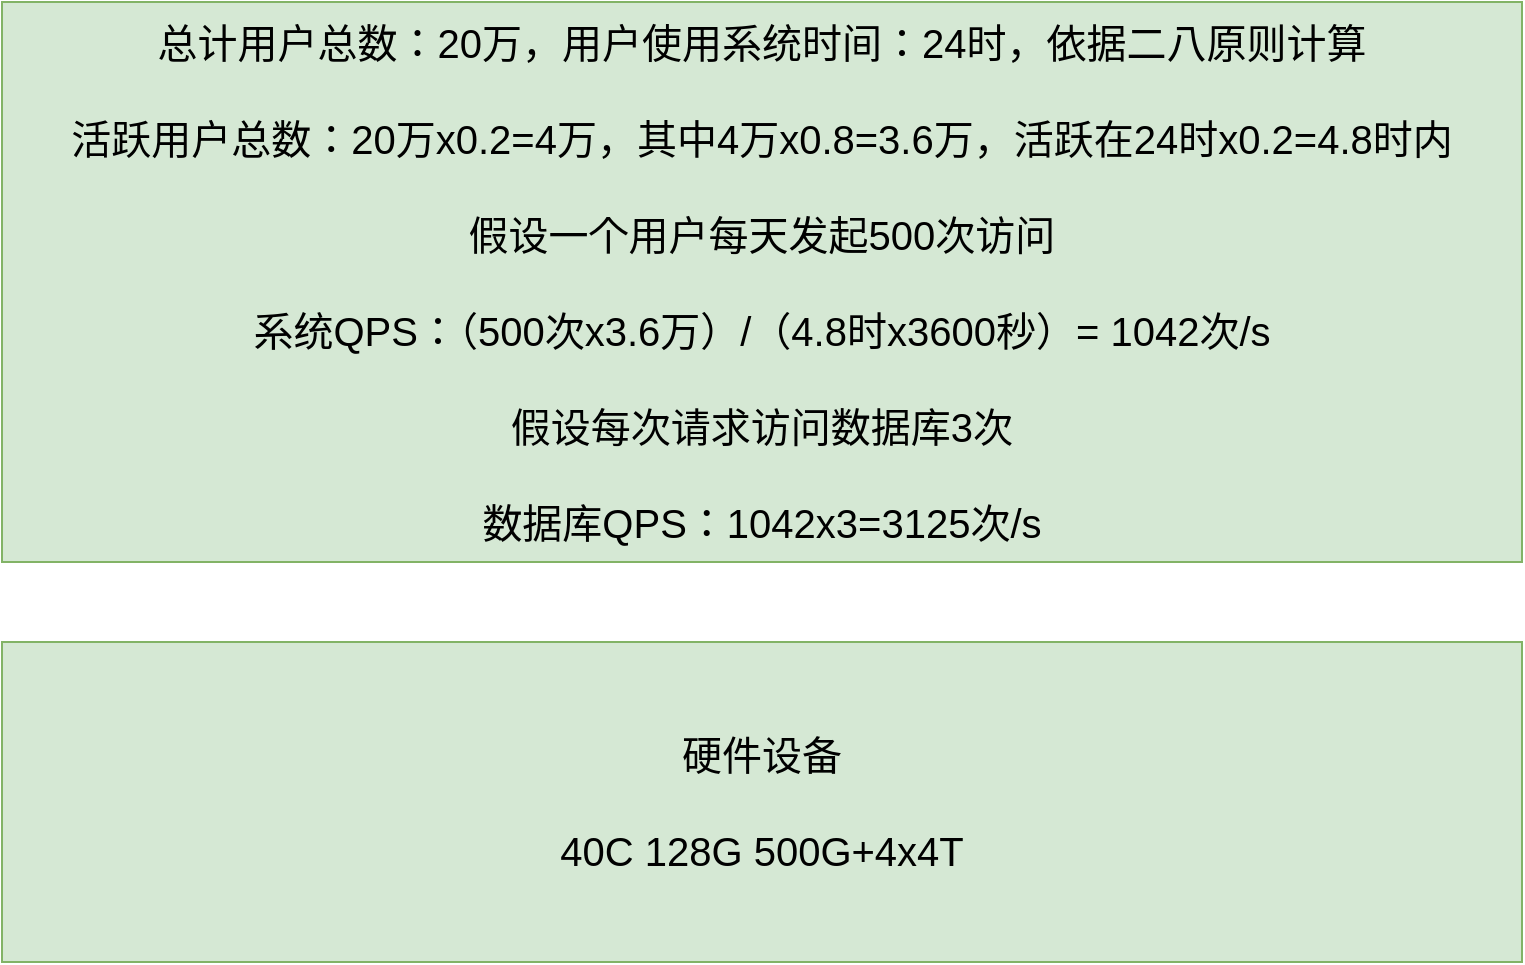 <mxfile pages="5" version="11.1.4" type="device"><diagram id="ErYk1C7J16shPg2j-KtX" name="需求和资源"><mxGraphModel dx="1086" dy="808" grid="1" gridSize="10" guides="1" tooltips="1" connect="1" arrows="1" fold="1" page="1" pageScale="1" pageWidth="827" pageHeight="1169" math="0" shadow="0"><root><mxCell id="0"/><mxCell id="1" parent="0"/><mxCell id="LxVKzmW4btvyqxIcwcB8-1" value="总计用户总数：20万，用户使用系统时间：24时，依据二八原则计算&lt;br&gt;&lt;br&gt;活跃用户总数：20万x0.2=4万，其中4万x0.8=3.6万，活跃在24时x0.2=4.8时内&lt;br&gt;&lt;br&gt;假设一个用户每天发起500次访问&lt;br&gt;&lt;br&gt;系统QPS：（500次x3.6万）/（4.8时x3600秒）= 1042次/s&lt;br&gt;&lt;br&gt;假设每次请求访问数据库3次&lt;br&gt;&lt;br&gt;数据库QPS：1042x3=3125次/s" style="rounded=0;whiteSpace=wrap;html=1;fontSize=20;fillColor=#d5e8d4;strokeColor=#82b366;" parent="1" vertex="1"><mxGeometry x="40" y="40" width="760" height="280" as="geometry"/></mxCell><mxCell id="LxVKzmW4btvyqxIcwcB8-2" value="硬件设备&lt;br&gt;&lt;br&gt;40C 128G 500G+4x4T" style="rounded=0;whiteSpace=wrap;html=1;fontSize=20;fillColor=#d5e8d4;strokeColor=#82b366;" parent="1" vertex="1"><mxGeometry x="40" y="360" width="760" height="160" as="geometry"/></mxCell></root></mxGraphModel></diagram><diagram id="pq5ASbQruxCOPRBM2ytR" name="流量分析"><mxGraphModel dx="1086" dy="808" grid="1" gridSize="10" guides="1" tooltips="1" connect="1" arrows="1" fold="1" page="1" pageScale="1" pageWidth="850" pageHeight="1100" math="0" shadow="0"><root><mxCell id="pzIwe56cIyrNRFv4umZ0-0"/><mxCell id="pzIwe56cIyrNRFv4umZ0-1" parent="pzIwe56cIyrNRFv4umZ0-0"/><mxCell id="m3BVi_oaWa8sNmVTUeNz-29" value="Redis&lt;br&gt;&lt;br&gt;&lt;br&gt;&lt;br&gt;&lt;br&gt;" style="rounded=0;whiteSpace=wrap;html=1;fontSize=20;fillColor=#f5f5f5;strokeColor=#666666;fontColor=#333333;" parent="pzIwe56cIyrNRFv4umZ0-1" vertex="1"><mxGeometry x="120" y="760" width="240" height="120" as="geometry"/></mxCell><mxCell id="m3BVi_oaWa8sNmVTUeNz-33" value="S" style="rounded=1;whiteSpace=wrap;html=1;fontSize=20;fillColor=#d5e8d4;strokeColor=#82b366;" parent="pzIwe56cIyrNRFv4umZ0-1" vertex="1"><mxGeometry x="140" y="840" width="60" height="30" as="geometry"/></mxCell><mxCell id="m3BVi_oaWa8sNmVTUeNz-36" style="edgeStyle=orthogonalEdgeStyle;rounded=0;orthogonalLoop=1;jettySize=auto;html=1;exitX=0.25;exitY=1;exitDx=0;exitDy=0;entryX=0.5;entryY=0;entryDx=0;entryDy=0;fontSize=20;" parent="pzIwe56cIyrNRFv4umZ0-1" source="m3BVi_oaWa8sNmVTUeNz-5" target="m3BVi_oaWa8sNmVTUeNz-29" edge="1"><mxGeometry relative="1" as="geometry"/></mxCell><mxCell id="m3BVi_oaWa8sNmVTUeNz-39" value="QPS：2000" style="text;html=1;resizable=0;points=[];align=center;verticalAlign=middle;labelBackgroundColor=#ffffff;fontSize=20;" parent="m3BVi_oaWa8sNmVTUeNz-36" vertex="1" connectable="0"><mxGeometry x="0.127" relative="1" as="geometry"><mxPoint x="-8" y="-20" as="offset"/></mxGeometry></mxCell><mxCell id="m3BVi_oaWa8sNmVTUeNz-37" style="edgeStyle=orthogonalEdgeStyle;rounded=0;orthogonalLoop=1;jettySize=auto;html=1;exitX=0.75;exitY=1;exitDx=0;exitDy=0;fontSize=20;" parent="pzIwe56cIyrNRFv4umZ0-1" source="m3BVi_oaWa8sNmVTUeNz-5" target="m3BVi_oaWa8sNmVTUeNz-25" edge="1"><mxGeometry relative="1" as="geometry"/></mxCell><mxCell id="m3BVi_oaWa8sNmVTUeNz-40" value="QPS：1000" style="text;html=1;resizable=0;points=[];align=center;verticalAlign=middle;labelBackgroundColor=#ffffff;fontSize=20;" parent="m3BVi_oaWa8sNmVTUeNz-37" vertex="1" connectable="0"><mxGeometry y="1" relative="1" as="geometry"><mxPoint x="15" y="-19" as="offset"/></mxGeometry></mxCell><mxCell id="m3BVi_oaWa8sNmVTUeNz-5" value="业务系统（QPS：300~500）&lt;br&gt;&lt;br&gt;&lt;br&gt;&lt;br&gt;" style="rounded=0;whiteSpace=wrap;html=1;fontSize=20;fillColor=#f5f5f5;strokeColor=#666666;fontColor=#333333;" parent="pzIwe56cIyrNRFv4umZ0-1" vertex="1"><mxGeometry x="160" y="560" width="440" height="120" as="geometry"/></mxCell><mxCell id="pzIwe56cIyrNRFv4umZ0-2" value="WEB" style="rounded=0;whiteSpace=wrap;html=1;fontSize=20;fillColor=#f5f5f5;strokeColor=#666666;fontColor=#333333;" parent="pzIwe56cIyrNRFv4umZ0-1" vertex="1"><mxGeometry x="160" y="40" width="440" height="80" as="geometry"/></mxCell><mxCell id="pzIwe56cIyrNRFv4umZ0-8" style="edgeStyle=orthogonalEdgeStyle;rounded=0;orthogonalLoop=1;jettySize=auto;html=1;exitX=0.5;exitY=1;exitDx=0;exitDy=0;fontSize=20;" parent="pzIwe56cIyrNRFv4umZ0-1" source="pzIwe56cIyrNRFv4umZ0-3" target="pzIwe56cIyrNRFv4umZ0-4" edge="1"><mxGeometry relative="1" as="geometry"/></mxCell><mxCell id="m3BVi_oaWa8sNmVTUeNz-0" value="QPS：1000" style="text;html=1;resizable=0;points=[];align=center;verticalAlign=middle;labelBackgroundColor=#ffffff;fontSize=20;" parent="pzIwe56cIyrNRFv4umZ0-8" vertex="1" connectable="0"><mxGeometry x="-0.15" relative="1" as="geometry"><mxPoint as="offset"/></mxGeometry></mxCell><mxCell id="pzIwe56cIyrNRFv4umZ0-3" value="CDN" style="rounded=0;whiteSpace=wrap;html=1;fontSize=20;fillColor=#f5f5f5;strokeColor=#666666;fontColor=#333333;dashed=1;" parent="pzIwe56cIyrNRFv4umZ0-1" vertex="1"><mxGeometry x="160" y="160" width="440" height="80" as="geometry"/></mxCell><mxCell id="m3BVi_oaWa8sNmVTUeNz-8" style="edgeStyle=orthogonalEdgeStyle;rounded=0;orthogonalLoop=1;jettySize=auto;html=1;exitX=0.5;exitY=1;exitDx=0;exitDy=0;fontSize=20;" parent="pzIwe56cIyrNRFv4umZ0-1" source="pzIwe56cIyrNRFv4umZ0-4" target="m3BVi_oaWa8sNmVTUeNz-1" edge="1"><mxGeometry relative="1" as="geometry"/></mxCell><mxCell id="m3BVi_oaWa8sNmVTUeNz-11" value="QPS：500" style="text;html=1;resizable=0;points=[];align=center;verticalAlign=middle;labelBackgroundColor=#ffffff;fontSize=20;" parent="m3BVi_oaWa8sNmVTUeNz-8" vertex="1" connectable="0"><mxGeometry x="0.116" y="-1" relative="1" as="geometry"><mxPoint as="offset"/></mxGeometry></mxCell><mxCell id="m3BVi_oaWa8sNmVTUeNz-9" style="edgeStyle=orthogonalEdgeStyle;rounded=0;orthogonalLoop=1;jettySize=auto;html=1;exitX=0.5;exitY=1;exitDx=0;exitDy=0;fontSize=20;" parent="pzIwe56cIyrNRFv4umZ0-1" source="pzIwe56cIyrNRFv4umZ0-4" target="m3BVi_oaWa8sNmVTUeNz-4" edge="1"><mxGeometry relative="1" as="geometry"/></mxCell><mxCell id="m3BVi_oaWa8sNmVTUeNz-10" value="QPS：500" style="text;html=1;resizable=0;points=[];align=center;verticalAlign=middle;labelBackgroundColor=#ffffff;fontSize=20;" parent="m3BVi_oaWa8sNmVTUeNz-9" vertex="1" connectable="0"><mxGeometry x="0.042" relative="1" as="geometry"><mxPoint as="offset"/></mxGeometry></mxCell><mxCell id="pzIwe56cIyrNRFv4umZ0-4" value="NGINX&lt;br&gt;KeepAlive" style="rounded=0;whiteSpace=wrap;html=1;fontSize=20;fillColor=#f5f5f5;strokeColor=#666666;fontColor=#333333;" parent="pzIwe56cIyrNRFv4umZ0-1" vertex="1"><mxGeometry x="160" y="280" width="440" height="80" as="geometry"/></mxCell><mxCell id="pzIwe56cIyrNRFv4umZ0-5" value="Gateway" style="rounded=0;whiteSpace=wrap;html=1;fontSize=20;fillColor=#f5f5f5;strokeColor=#666666;fontColor=#333333;" parent="pzIwe56cIyrNRFv4umZ0-1" vertex="1"><mxGeometry x="160" y="400" width="440" height="80" as="geometry"/></mxCell><mxCell id="pzIwe56cIyrNRFv4umZ0-6" value="主" style="rounded=1;whiteSpace=wrap;html=1;fontSize=20;fillColor=#d5e8d4;strokeColor=#82b366;" parent="pzIwe56cIyrNRFv4umZ0-1" vertex="1"><mxGeometry x="180" y="290" width="120" height="60" as="geometry"/></mxCell><mxCell id="pzIwe56cIyrNRFv4umZ0-7" value="备" style="rounded=1;whiteSpace=wrap;html=1;fontSize=20;fillColor=#dae8fc;strokeColor=#6c8ebf;" parent="pzIwe56cIyrNRFv4umZ0-1" vertex="1"><mxGeometry x="460" y="290" width="120" height="60" as="geometry"/></mxCell><mxCell id="m3BVi_oaWa8sNmVTUeNz-14" style="edgeStyle=orthogonalEdgeStyle;rounded=0;orthogonalLoop=1;jettySize=auto;html=1;exitX=0.25;exitY=1;exitDx=0;exitDy=0;fontSize=20;entryX=0.25;entryY=0;entryDx=0;entryDy=0;" parent="pzIwe56cIyrNRFv4umZ0-1" source="m3BVi_oaWa8sNmVTUeNz-1" target="m3BVi_oaWa8sNmVTUeNz-6" edge="1"><mxGeometry relative="1" as="geometry"/></mxCell><mxCell id="m3BVi_oaWa8sNmVTUeNz-16" style="edgeStyle=orthogonalEdgeStyle;rounded=0;orthogonalLoop=1;jettySize=auto;html=1;exitX=0.75;exitY=1;exitDx=0;exitDy=0;entryX=0.5;entryY=0;entryDx=0;entryDy=0;fontSize=20;dashed=1;" parent="pzIwe56cIyrNRFv4umZ0-1" source="m3BVi_oaWa8sNmVTUeNz-1" target="m3BVi_oaWa8sNmVTUeNz-7" edge="1"><mxGeometry relative="1" as="geometry"><Array as="points"><mxPoint x="270" y="520"/><mxPoint x="520" y="520"/></Array></mxGeometry></mxCell><mxCell id="m3BVi_oaWa8sNmVTUeNz-18" style="edgeStyle=orthogonalEdgeStyle;rounded=0;orthogonalLoop=1;jettySize=auto;html=1;exitX=0.5;exitY=1;exitDx=0;exitDy=0;entryX=0.25;entryY=0;entryDx=0;entryDy=0;fontSize=20;" parent="pzIwe56cIyrNRFv4umZ0-1" source="m3BVi_oaWa8sNmVTUeNz-1" target="m3BVi_oaWa8sNmVTUeNz-13" edge="1"><mxGeometry relative="1" as="geometry"><Array as="points"><mxPoint x="240" y="500"/><mxPoint x="350" y="500"/></Array></mxGeometry></mxCell><mxCell id="m3BVi_oaWa8sNmVTUeNz-1" value="Node1" style="rounded=1;whiteSpace=wrap;html=1;fontSize=20;fillColor=#d5e8d4;strokeColor=#82b366;" parent="pzIwe56cIyrNRFv4umZ0-1" vertex="1"><mxGeometry x="180" y="410" width="120" height="60" as="geometry"/></mxCell><mxCell id="m3BVi_oaWa8sNmVTUeNz-15" style="edgeStyle=orthogonalEdgeStyle;rounded=0;orthogonalLoop=1;jettySize=auto;html=1;exitX=0.5;exitY=1;exitDx=0;exitDy=0;entryX=0.75;entryY=0;entryDx=0;entryDy=0;fontSize=20;" parent="pzIwe56cIyrNRFv4umZ0-1" source="m3BVi_oaWa8sNmVTUeNz-4" target="m3BVi_oaWa8sNmVTUeNz-13" edge="1"><mxGeometry relative="1" as="geometry"><Array as="points"><mxPoint x="520" y="500"/><mxPoint x="410" y="500"/></Array></mxGeometry></mxCell><mxCell id="m3BVi_oaWa8sNmVTUeNz-17" style="edgeStyle=orthogonalEdgeStyle;rounded=0;orthogonalLoop=1;jettySize=auto;html=1;exitX=0.75;exitY=1;exitDx=0;exitDy=0;entryX=0.75;entryY=0;entryDx=0;entryDy=0;fontSize=20;dashed=1;" parent="pzIwe56cIyrNRFv4umZ0-1" source="m3BVi_oaWa8sNmVTUeNz-4" target="m3BVi_oaWa8sNmVTUeNz-7" edge="1"><mxGeometry relative="1" as="geometry"/></mxCell><mxCell id="m3BVi_oaWa8sNmVTUeNz-19" style="edgeStyle=orthogonalEdgeStyle;rounded=0;orthogonalLoop=1;jettySize=auto;html=1;exitX=0.25;exitY=1;exitDx=0;exitDy=0;entryX=0.75;entryY=0;entryDx=0;entryDy=0;fontSize=20;" parent="pzIwe56cIyrNRFv4umZ0-1" source="m3BVi_oaWa8sNmVTUeNz-4" target="m3BVi_oaWa8sNmVTUeNz-6" edge="1"><mxGeometry relative="1" as="geometry"/></mxCell><mxCell id="m3BVi_oaWa8sNmVTUeNz-4" value="Node2" style="rounded=1;whiteSpace=wrap;html=1;fontSize=20;fillColor=#d5e8d4;strokeColor=#82b366;" parent="pzIwe56cIyrNRFv4umZ0-1" vertex="1"><mxGeometry x="460" y="410" width="120" height="60" as="geometry"/></mxCell><mxCell id="m3BVi_oaWa8sNmVTUeNz-6" value="Node1" style="rounded=1;whiteSpace=wrap;html=1;fontSize=20;fillColor=#d5e8d4;strokeColor=#82b366;" parent="pzIwe56cIyrNRFv4umZ0-1" vertex="1"><mxGeometry x="180" y="610" width="120" height="60" as="geometry"/></mxCell><mxCell id="m3BVi_oaWa8sNmVTUeNz-7" value="Node3" style="rounded=1;whiteSpace=wrap;html=1;fontSize=20;fillColor=#d5e8d4;strokeColor=#82b366;dashed=1;" parent="pzIwe56cIyrNRFv4umZ0-1" vertex="1"><mxGeometry x="460" y="610" width="120" height="60" as="geometry"/></mxCell><mxCell id="m3BVi_oaWa8sNmVTUeNz-13" value="Node2" style="rounded=1;whiteSpace=wrap;html=1;fontSize=20;fillColor=#d5e8d4;strokeColor=#82b366;" parent="pzIwe56cIyrNRFv4umZ0-1" vertex="1"><mxGeometry x="320" y="610" width="120" height="60" as="geometry"/></mxCell><mxCell id="m3BVi_oaWa8sNmVTUeNz-25" value="MySQL&lt;br&gt;&lt;br&gt;&lt;br&gt;&lt;br&gt;&lt;br&gt;" style="rounded=0;whiteSpace=wrap;html=1;fontSize=20;fillColor=#f5f5f5;strokeColor=#666666;fontColor=#333333;" parent="pzIwe56cIyrNRFv4umZ0-1" vertex="1"><mxGeometry x="400" y="760" width="240" height="120" as="geometry"/></mxCell><mxCell id="m3BVi_oaWa8sNmVTUeNz-26" value="M" style="rounded=1;whiteSpace=wrap;html=1;fontSize=20;fillColor=#d5e8d4;strokeColor=#82b366;" parent="pzIwe56cIyrNRFv4umZ0-1" vertex="1"><mxGeometry x="420" y="820" width="60" height="30" as="geometry"/></mxCell><mxCell id="m3BVi_oaWa8sNmVTUeNz-27" value="S" style="rounded=1;whiteSpace=wrap;html=1;fontSize=20;fillColor=#d5e8d4;strokeColor=#82b366;dashed=1;" parent="pzIwe56cIyrNRFv4umZ0-1" vertex="1"><mxGeometry x="560" y="820" width="60" height="30" as="geometry"/></mxCell><mxCell id="m3BVi_oaWa8sNmVTUeNz-28" value="S" style="rounded=1;whiteSpace=wrap;html=1;fontSize=20;fillColor=#d5e8d4;strokeColor=#82b366;" parent="pzIwe56cIyrNRFv4umZ0-1" vertex="1"><mxGeometry x="490" y="820" width="60" height="30" as="geometry"/></mxCell><mxCell id="m3BVi_oaWa8sNmVTUeNz-30" value="M" style="rounded=1;whiteSpace=wrap;html=1;fontSize=20;fillColor=#d5e8d4;strokeColor=#82b366;" parent="pzIwe56cIyrNRFv4umZ0-1" vertex="1"><mxGeometry x="140" y="805" width="60" height="30" as="geometry"/></mxCell><mxCell id="m3BVi_oaWa8sNmVTUeNz-31" value="M" style="rounded=1;whiteSpace=wrap;html=1;fontSize=20;fillColor=#d5e8d4;strokeColor=#82b366;dashed=1;" parent="pzIwe56cIyrNRFv4umZ0-1" vertex="1"><mxGeometry x="280" y="805" width="60" height="30" as="geometry"/></mxCell><mxCell id="m3BVi_oaWa8sNmVTUeNz-32" value="M" style="rounded=1;whiteSpace=wrap;html=1;fontSize=20;fillColor=#d5e8d4;strokeColor=#82b366;" parent="pzIwe56cIyrNRFv4umZ0-1" vertex="1"><mxGeometry x="210" y="805" width="60" height="30" as="geometry"/></mxCell><mxCell id="m3BVi_oaWa8sNmVTUeNz-34" value="S" style="rounded=1;whiteSpace=wrap;html=1;fontSize=20;fillColor=#d5e8d4;strokeColor=#82b366;dashed=1;" parent="pzIwe56cIyrNRFv4umZ0-1" vertex="1"><mxGeometry x="280" y="840" width="60" height="30" as="geometry"/></mxCell><mxCell id="m3BVi_oaWa8sNmVTUeNz-35" value="S" style="rounded=1;whiteSpace=wrap;html=1;fontSize=20;fillColor=#d5e8d4;strokeColor=#82b366;" parent="pzIwe56cIyrNRFv4umZ0-1" vertex="1"><mxGeometry x="210" y="840" width="60" height="30" as="geometry"/></mxCell><mxCell id="m3BVi_oaWa8sNmVTUeNz-38" value="QPS：3000" style="text;html=1;strokeColor=none;fillColor=none;align=center;verticalAlign=middle;whiteSpace=wrap;rounded=0;fontSize=20;" parent="pzIwe56cIyrNRFv4umZ0-1" vertex="1"><mxGeometry x="325" y="700" width="110" height="20" as="geometry"/></mxCell><mxCell id="m3BVi_oaWa8sNmVTUeNz-41" value="ES&lt;br&gt;100万x5KB=5GB&lt;br&gt;&lt;br&gt;&lt;br&gt;&lt;br&gt;" style="rounded=0;whiteSpace=wrap;html=1;fontSize=20;fillColor=#f5f5f5;strokeColor=#666666;fontColor=#333333;" parent="pzIwe56cIyrNRFv4umZ0-1" vertex="1"><mxGeometry x="120" y="920" width="240" height="120" as="geometry"/></mxCell><mxCell id="m3BVi_oaWa8sNmVTUeNz-42" value="M" style="rounded=1;whiteSpace=wrap;html=1;fontSize=20;fillColor=#d5e8d4;strokeColor=#82b366;" parent="pzIwe56cIyrNRFv4umZ0-1" vertex="1"><mxGeometry x="140" y="980" width="60" height="30" as="geometry"/></mxCell><mxCell id="m3BVi_oaWa8sNmVTUeNz-43" value="S" style="rounded=1;whiteSpace=wrap;html=1;fontSize=20;fillColor=#d5e8d4;strokeColor=#82b366;dashed=1;" parent="pzIwe56cIyrNRFv4umZ0-1" vertex="1"><mxGeometry x="280" y="980" width="60" height="30" as="geometry"/></mxCell><mxCell id="m3BVi_oaWa8sNmVTUeNz-44" value="S" style="rounded=1;whiteSpace=wrap;html=1;fontSize=20;fillColor=#d5e8d4;strokeColor=#82b366;" parent="pzIwe56cIyrNRFv4umZ0-1" vertex="1"><mxGeometry x="210" y="980" width="60" height="30" as="geometry"/></mxCell><mxCell id="m3BVi_oaWa8sNmVTUeNz-45" value="MongoDB&lt;br&gt;10万x50KB=5GB&lt;br&gt;&lt;br&gt;&lt;br&gt;&lt;br&gt;" style="rounded=0;whiteSpace=wrap;html=1;fontSize=20;fillColor=#f5f5f5;strokeColor=#666666;fontColor=#333333;" parent="pzIwe56cIyrNRFv4umZ0-1" vertex="1"><mxGeometry x="400" y="920" width="240" height="120" as="geometry"/></mxCell><mxCell id="m3BVi_oaWa8sNmVTUeNz-46" value="M" style="rounded=1;whiteSpace=wrap;html=1;fontSize=20;fillColor=#d5e8d4;strokeColor=#82b366;" parent="pzIwe56cIyrNRFv4umZ0-1" vertex="1"><mxGeometry x="420" y="980" width="60" height="30" as="geometry"/></mxCell><mxCell id="m3BVi_oaWa8sNmVTUeNz-47" value="S" style="rounded=1;whiteSpace=wrap;html=1;fontSize=20;fillColor=#d5e8d4;strokeColor=#82b366;dashed=1;" parent="pzIwe56cIyrNRFv4umZ0-1" vertex="1"><mxGeometry x="560" y="980" width="60" height="30" as="geometry"/></mxCell><mxCell id="m3BVi_oaWa8sNmVTUeNz-48" value="S" style="rounded=1;whiteSpace=wrap;html=1;fontSize=20;fillColor=#d5e8d4;strokeColor=#82b366;" parent="pzIwe56cIyrNRFv4umZ0-1" vertex="1"><mxGeometry x="490" y="980" width="60" height="30" as="geometry"/></mxCell><mxCell id="oZtCqzuaDMVxIYybgl82-0" value="系统流量规模分析" style="text;html=1;strokeColor=none;fillColor=none;align=center;verticalAlign=middle;whiteSpace=wrap;rounded=0;dashed=1;fontSize=20;" parent="pzIwe56cIyrNRFv4umZ0-1" vertex="1"><mxGeometry x="160" y="10" width="440" height="20" as="geometry"/></mxCell></root></mxGraphModel></diagram><diagram id="bHipCuK6V1YX9me2kivK" name="产品线规划"><mxGraphModel dx="1086" dy="808" grid="1" gridSize="10" guides="1" tooltips="1" connect="1" arrows="1" fold="1" page="1" pageScale="1" pageWidth="827" pageHeight="1169" math="0" shadow="0"><root><mxCell id="O09kOV7IH-jcsMfKkdDH-0"/><mxCell id="O09kOV7IH-jcsMfKkdDH-1" parent="O09kOV7IH-jcsMfKkdDH-0"/><mxCell id="O09kOV7IH-jcsMfKkdDH-20" value="" style="rounded=1;whiteSpace=wrap;html=1;fontSize=20;fillColor=#f5f5f5;strokeColor=#666666;fontColor=#333333;arcSize=4;" vertex="1" parent="O09kOV7IH-jcsMfKkdDH-1"><mxGeometry x="30" y="1400" width="780" height="220" as="geometry"/></mxCell><mxCell id="O09kOV7IH-jcsMfKkdDH-19" value="" style="rounded=1;whiteSpace=wrap;html=1;fontSize=20;fillColor=#f5f5f5;strokeColor=#666666;fontColor=#333333;arcSize=4;" vertex="1" parent="O09kOV7IH-jcsMfKkdDH-1"><mxGeometry x="30" y="670" width="780" height="460" as="geometry"/></mxCell><mxCell id="O09kOV7IH-jcsMfKkdDH-18" value="" style="rounded=1;whiteSpace=wrap;html=1;fontSize=20;fillColor=#f5f5f5;strokeColor=#666666;fontColor=#333333;arcSize=4;" vertex="1" parent="O09kOV7IH-jcsMfKkdDH-1"><mxGeometry x="30" y="190" width="780" height="460" as="geometry"/></mxCell><mxCell id="O09kOV7IH-jcsMfKkdDH-17" value="" style="rounded=1;whiteSpace=wrap;html=1;fontSize=20;fillColor=#f5f5f5;strokeColor=#666666;fontColor=#333333;" vertex="1" parent="O09kOV7IH-jcsMfKkdDH-1"><mxGeometry x="30" y="70" width="780" height="100" as="geometry"/></mxCell><mxCell id="O09kOV7IH-jcsMfKkdDH-2" value="2021-06-01&lt;br&gt;完成个人信息管理，漏洞管理，新闻管理以及门户系统，保证基本的业务完整" style="rounded=0;whiteSpace=wrap;html=1;fontSize=20;fillColor=#d5e8d4;strokeColor=#82b366;" vertex="1" parent="O09kOV7IH-jcsMfKkdDH-1"><mxGeometry x="40" y="80" width="760" height="80" as="geometry"/></mxCell><mxCell id="O09kOV7IH-jcsMfKkdDH-3" value="2021-07-01&lt;br&gt;修改线上bug以及实现新的定制需求" style="rounded=0;whiteSpace=wrap;html=1;fontSize=20;fillColor=#d5e8d4;strokeColor=#82b366;" vertex="1" parent="O09kOV7IH-jcsMfKkdDH-1"><mxGeometry x="40" y="200" width="440" height="440" as="geometry"/></mxCell><mxCell id="O09kOV7IH-jcsMfKkdDH-4" value="2021-07-01&lt;br&gt;确定众研众判实施机制、实现方案、算法模型" style="rounded=0;whiteSpace=wrap;html=1;fontSize=20;fillColor=#fff2cc;strokeColor=#d6b656;" vertex="1" parent="O09kOV7IH-jcsMfKkdDH-1"><mxGeometry x="520" y="200" width="280" height="120" as="geometry"/></mxCell><mxCell id="O09kOV7IH-jcsMfKkdDH-5" value="2021-07-01&lt;br&gt;确定众研众判奖励机制、实现方案、算法模型" style="rounded=0;whiteSpace=wrap;html=1;fontSize=20;fillColor=#fff2cc;strokeColor=#d6b656;" vertex="1" parent="O09kOV7IH-jcsMfKkdDH-1"><mxGeometry x="520" y="360" width="280" height="120" as="geometry"/></mxCell><mxCell id="O09kOV7IH-jcsMfKkdDH-6" value="2021-08-01&lt;br&gt;实现众研众判" style="rounded=0;whiteSpace=wrap;html=1;fontSize=20;fillColor=#fff2cc;strokeColor=#d6b656;" vertex="1" parent="O09kOV7IH-jcsMfKkdDH-1"><mxGeometry x="360" y="680" width="440" height="80" as="geometry"/></mxCell><mxCell id="O09kOV7IH-jcsMfKkdDH-8" value="2021-08-01&lt;br&gt;实现众研众判奖励" style="rounded=0;whiteSpace=wrap;html=1;fontSize=20;fillColor=#fff2cc;strokeColor=#d6b656;" vertex="1" parent="O09kOV7IH-jcsMfKkdDH-1"><mxGeometry x="360" y="800" width="440" height="80" as="geometry"/></mxCell><mxCell id="O09kOV7IH-jcsMfKkdDH-9" value="2021-08-01&lt;br&gt;修改线上bug以及实现新的定制需求" style="rounded=0;whiteSpace=wrap;html=1;fontSize=20;fillColor=#d5e8d4;strokeColor=#82b366;" vertex="1" parent="O09kOV7IH-jcsMfKkdDH-1"><mxGeometry x="40" y="680" width="280" height="200" as="geometry"/></mxCell><mxCell id="O09kOV7IH-jcsMfKkdDH-10" value="2021-07-01&lt;br&gt;确定白帽子奖励机制并融合众研众判奖励机制、实现方案、算法模型" style="rounded=0;whiteSpace=wrap;html=1;fontSize=20;fillColor=#fff2cc;strokeColor=#d6b656;" vertex="1" parent="O09kOV7IH-jcsMfKkdDH-1"><mxGeometry x="520" y="520" width="280" height="120" as="geometry"/></mxCell><mxCell id="O09kOV7IH-jcsMfKkdDH-11" value="2021-09-01&lt;br&gt;实现白帽子众研众判奖励融合" style="rounded=0;whiteSpace=wrap;html=1;fontSize=20;fillColor=#fff2cc;strokeColor=#d6b656;" vertex="1" parent="O09kOV7IH-jcsMfKkdDH-1"><mxGeometry x="360" y="920" width="440" height="80" as="geometry"/></mxCell><mxCell id="O09kOV7IH-jcsMfKkdDH-13" value="2021-09-01&lt;br&gt;修改线上bug以及实现新的定制需求" style="rounded=0;whiteSpace=wrap;html=1;fontSize=20;fillColor=#d5e8d4;strokeColor=#82b366;" vertex="1" parent="O09kOV7IH-jcsMfKkdDH-1"><mxGeometry x="40" y="920" width="280" height="200" as="geometry"/></mxCell><mxCell id="O09kOV7IH-jcsMfKkdDH-14" value="2021-11-01&lt;br&gt;实现站内信" style="rounded=0;whiteSpace=wrap;html=1;fontSize=20;fillColor=#fff2cc;strokeColor=#d6b656;" vertex="1" parent="O09kOV7IH-jcsMfKkdDH-1"><mxGeometry x="360" y="1410" width="440" height="80" as="geometry"/></mxCell><mxCell id="O09kOV7IH-jcsMfKkdDH-15" value="2021-11-01&lt;br&gt;修改线上bug以及实现新的定制需求" style="rounded=0;whiteSpace=wrap;html=1;fontSize=20;fillColor=#d5e8d4;strokeColor=#82b366;" vertex="1" parent="O09kOV7IH-jcsMfKkdDH-1"><mxGeometry x="40" y="1410" width="280" height="200" as="geometry"/></mxCell><mxCell id="O09kOV7IH-jcsMfKkdDH-16" value="2021-09-01&lt;br&gt;确定积分商城业务运营方案、数据模型" style="rounded=0;whiteSpace=wrap;html=1;fontSize=20;fillColor=#fff2cc;strokeColor=#d6b656;" vertex="1" parent="O09kOV7IH-jcsMfKkdDH-1"><mxGeometry x="360" y="1040" width="440" height="80" as="geometry"/></mxCell><mxCell id="O09kOV7IH-jcsMfKkdDH-21" value="" style="rounded=1;whiteSpace=wrap;html=1;fontSize=20;fillColor=#f5f5f5;strokeColor=#666666;fontColor=#333333;arcSize=4;" vertex="1" parent="O09kOV7IH-jcsMfKkdDH-1"><mxGeometry x="30" y="1650" width="780" height="220" as="geometry"/></mxCell><mxCell id="O09kOV7IH-jcsMfKkdDH-22" value="2021-12-01&lt;br&gt;实现SSO网关" style="rounded=0;whiteSpace=wrap;html=1;fontSize=20;fillColor=#fff2cc;strokeColor=#d6b656;" vertex="1" parent="O09kOV7IH-jcsMfKkdDH-1"><mxGeometry x="360" y="1660" width="440" height="80" as="geometry"/></mxCell><mxCell id="O09kOV7IH-jcsMfKkdDH-23" value="2021-12-01&lt;br&gt;修改线上bug以及实现新的定制需求" style="rounded=0;whiteSpace=wrap;html=1;fontSize=20;fillColor=#d5e8d4;strokeColor=#82b366;" vertex="1" parent="O09kOV7IH-jcsMfKkdDH-1"><mxGeometry x="40" y="1660" width="280" height="200" as="geometry"/></mxCell><mxCell id="T0fFlqoAvnoPQFTdraLz-0" value="业务线路图" style="text;html=1;strokeColor=none;fillColor=none;align=center;verticalAlign=middle;whiteSpace=wrap;rounded=0;dashed=1;fontSize=20;" vertex="1" parent="O09kOV7IH-jcsMfKkdDH-1"><mxGeometry x="40" y="10" width="760" height="20" as="geometry"/></mxCell><mxCell id="T0fFlqoAvnoPQFTdraLz-1" value="" style="rounded=1;whiteSpace=wrap;html=1;fontSize=20;fillColor=#f5f5f5;strokeColor=#666666;fontColor=#333333;arcSize=4;" vertex="1" parent="O09kOV7IH-jcsMfKkdDH-1"><mxGeometry x="30" y="1900" width="780" height="220" as="geometry"/></mxCell><mxCell id="T0fFlqoAvnoPQFTdraLz-2" value="2022-01-01&lt;br&gt;优化后端与BI的融合" style="rounded=0;whiteSpace=wrap;html=1;fontSize=20;fillColor=#fff2cc;strokeColor=#d6b656;" vertex="1" parent="O09kOV7IH-jcsMfKkdDH-1"><mxGeometry x="360" y="1910" width="440" height="200" as="geometry"/></mxCell><mxCell id="T0fFlqoAvnoPQFTdraLz-3" value="2022-01-01&lt;br&gt;修改线上bug以及实现新的定制需求" style="rounded=0;whiteSpace=wrap;html=1;fontSize=20;fillColor=#d5e8d4;strokeColor=#82b366;" vertex="1" parent="O09kOV7IH-jcsMfKkdDH-1"><mxGeometry x="40" y="1910" width="280" height="200" as="geometry"/></mxCell><mxCell id="T0fFlqoAvnoPQFTdraLz-4" value="2021-11-01&lt;br&gt;确定SSO无侵入兼容业务方案" style="rounded=0;whiteSpace=wrap;html=1;fontSize=20;fillColor=#fff2cc;strokeColor=#d6b656;" vertex="1" parent="O09kOV7IH-jcsMfKkdDH-1"><mxGeometry x="360" y="1530" width="440" height="80" as="geometry"/></mxCell><mxCell id="T0fFlqoAvnoPQFTdraLz-5" value="2021-12-01&lt;br&gt;确认BI兼容性以及运行效率问题" style="rounded=0;whiteSpace=wrap;html=1;fontSize=20;fillColor=#fff2cc;strokeColor=#d6b656;" vertex="1" parent="O09kOV7IH-jcsMfKkdDH-1"><mxGeometry x="360" y="1785" width="440" height="75" as="geometry"/></mxCell><mxCell id="YV0fAJPrS-KFJhZMWGTz-0" value="" style="rounded=1;whiteSpace=wrap;html=1;fontSize=20;fillColor=#f5f5f5;strokeColor=#666666;fontColor=#333333;arcSize=4;" vertex="1" parent="O09kOV7IH-jcsMfKkdDH-1"><mxGeometry x="30" y="1150" width="780" height="220" as="geometry"/></mxCell><mxCell id="YV0fAJPrS-KFJhZMWGTz-1" value="2021-10-01&lt;br&gt;实现积分商城" style="rounded=0;whiteSpace=wrap;html=1;fontSize=20;fillColor=#fff2cc;strokeColor=#d6b656;" vertex="1" parent="O09kOV7IH-jcsMfKkdDH-1"><mxGeometry x="360" y="1160" width="440" height="80" as="geometry"/></mxCell><mxCell id="YV0fAJPrS-KFJhZMWGTz-2" value="2021-10-01&lt;br&gt;修改线上bug以及实现新的定制需求" style="rounded=0;whiteSpace=wrap;html=1;fontSize=20;fillColor=#d5e8d4;strokeColor=#82b366;" vertex="1" parent="O09kOV7IH-jcsMfKkdDH-1"><mxGeometry x="40" y="1160" width="280" height="200" as="geometry"/></mxCell><mxCell id="YV0fAJPrS-KFJhZMWGTz-3" value="2021-10-01&lt;br&gt;确定站内信技术方案" style="rounded=0;whiteSpace=wrap;html=1;fontSize=20;fillColor=#fff2cc;strokeColor=#d6b656;" vertex="1" parent="O09kOV7IH-jcsMfKkdDH-1"><mxGeometry x="360" y="1280" width="440" height="80" as="geometry"/></mxCell></root></mxGraphModel></diagram><diagram id="PaCJlQ-oJLQNpAP499F0" name="系统业务架构"><mxGraphModel dx="1086" dy="808" grid="1" gridSize="10" guides="1" tooltips="1" connect="1" arrows="1" fold="1" page="1" pageScale="1" pageWidth="827" pageHeight="1169" math="0" shadow="0"><root><mxCell id="q9JcvlM8Ft4g4SLzAD1A-0"/><mxCell id="q9JcvlM8Ft4g4SLzAD1A-1" parent="q9JcvlM8Ft4g4SLzAD1A-0"/><mxCell id="NYL9IDyVq2_zUxRaQ0iY-68" style="edgeStyle=orthogonalEdgeStyle;rounded=0;orthogonalLoop=1;jettySize=auto;html=1;exitX=0.5;exitY=1;exitDx=0;exitDy=0;entryX=0.5;entryY=0;entryDx=0;entryDy=0;" parent="q9JcvlM8Ft4g4SLzAD1A-1" source="NYL9IDyVq2_zUxRaQ0iY-1" target="NYL9IDyVq2_zUxRaQ0iY-37" edge="1"><mxGeometry relative="1" as="geometry"/></mxCell><mxCell id="NYL9IDyVq2_zUxRaQ0iY-1" value="主系统-关键业务&lt;br&gt;&lt;br&gt;&lt;br&gt;&lt;br&gt;&lt;br&gt;&lt;br&gt;&lt;br&gt;&lt;br&gt;&lt;br&gt;&lt;br&gt;&lt;br&gt;&lt;br&gt;&lt;br&gt;&lt;br&gt;&lt;br&gt;&lt;br&gt;&lt;br&gt;" style="rounded=0;whiteSpace=wrap;html=1;fontSize=20;fillColor=#f5f5f5;strokeColor=#666666;fontColor=#333333;" parent="q9JcvlM8Ft4g4SLzAD1A-1" vertex="1"><mxGeometry x="40" y="240" width="940" height="360" as="geometry"/></mxCell><mxCell id="NYL9IDyVq2_zUxRaQ0iY-33" value="" style="rounded=0;whiteSpace=wrap;html=1;fillColor=#dae8fc;strokeColor=#6c8ebf;" parent="q9JcvlM8Ft4g4SLzAD1A-1" vertex="1"><mxGeometry x="615" y="246" width="170" height="144" as="geometry"/></mxCell><mxCell id="NYL9IDyVq2_zUxRaQ0iY-22" value="" style="rounded=0;whiteSpace=wrap;html=1;fillColor=#dae8fc;strokeColor=#6c8ebf;" parent="q9JcvlM8Ft4g4SLzAD1A-1" vertex="1"><mxGeometry x="428" y="246" width="170" height="144" as="geometry"/></mxCell><mxCell id="NYL9IDyVq2_zUxRaQ0iY-21" value="" style="rounded=0;whiteSpace=wrap;html=1;fillColor=#dae8fc;strokeColor=#6c8ebf;" parent="q9JcvlM8Ft4g4SLzAD1A-1" vertex="1"><mxGeometry x="50" y="420" width="170" height="150" as="geometry"/></mxCell><mxCell id="NYL9IDyVq2_zUxRaQ0iY-20" value="" style="rounded=0;whiteSpace=wrap;html=1;fillColor=#dae8fc;strokeColor=#6c8ebf;" parent="q9JcvlM8Ft4g4SLzAD1A-1" vertex="1"><mxGeometry x="240" y="246" width="170" height="324" as="geometry"/></mxCell><mxCell id="NYL9IDyVq2_zUxRaQ0iY-11" value="" style="rounded=0;whiteSpace=wrap;html=1;fillColor=#dae8fc;strokeColor=#6c8ebf;" parent="q9JcvlM8Ft4g4SLzAD1A-1" vertex="1"><mxGeometry x="50" y="246" width="170" height="144" as="geometry"/></mxCell><mxCell id="NYL9IDyVq2_zUxRaQ0iY-36" style="edgeStyle=orthogonalEdgeStyle;rounded=0;orthogonalLoop=1;jettySize=auto;html=1;exitX=0.5;exitY=1;exitDx=0;exitDy=0;entryX=0.5;entryY=0;entryDx=0;entryDy=0;" parent="q9JcvlM8Ft4g4SLzAD1A-1" source="ppZC2HOrJnW0agU1R7VJ-0" target="NYL9IDyVq2_zUxRaQ0iY-1" edge="1"><mxGeometry relative="1" as="geometry"/></mxCell><mxCell id="ppZC2HOrJnW0agU1R7VJ-0" value="主系统-界面&lt;br&gt;&lt;br&gt;&lt;br&gt;&lt;br&gt;" style="rounded=0;whiteSpace=wrap;html=1;fontSize=20;fillColor=#f5f5f5;strokeColor=#666666;fontColor=#333333;" parent="q9JcvlM8Ft4g4SLzAD1A-1" vertex="1"><mxGeometry x="40" y="40" width="940" height="120" as="geometry"/></mxCell><mxCell id="ppZC2HOrJnW0agU1R7VJ-1" value="门户系统" style="rounded=1;whiteSpace=wrap;html=1;fontSize=20;fillColor=#d5e8d4;strokeColor=#82b366;" parent="q9JcvlM8Ft4g4SLzAD1A-1" vertex="1"><mxGeometry x="170" y="90" width="120" height="60" as="geometry"/></mxCell><mxCell id="ppZC2HOrJnW0agU1R7VJ-2" value="管理后台" style="rounded=1;whiteSpace=wrap;html=1;fontSize=20;fillColor=#d5e8d4;strokeColor=#82b366;" parent="q9JcvlM8Ft4g4SLzAD1A-1" vertex="1"><mxGeometry x="730" y="90" width="120" height="60" as="geometry"/></mxCell><mxCell id="ppZC2HOrJnW0agU1R7VJ-3" value="个人中心" style="rounded=1;whiteSpace=wrap;html=1;fontSize=20;fillColor=#d5e8d4;strokeColor=#82b366;" parent="q9JcvlM8Ft4g4SLzAD1A-1" vertex="1"><mxGeometry x="450" y="90" width="120" height="60" as="geometry"/></mxCell><mxCell id="NYL9IDyVq2_zUxRaQ0iY-0" value="整体业务架构" style="text;html=1;strokeColor=none;fillColor=none;align=center;verticalAlign=middle;whiteSpace=wrap;rounded=0;dashed=1;fontSize=20;" parent="q9JcvlM8Ft4g4SLzAD1A-1" vertex="1"><mxGeometry x="40" y="10" width="760" height="20" as="geometry"/></mxCell><mxCell id="NYL9IDyVq2_zUxRaQ0iY-2" value="漏洞信息管理" style="rounded=1;whiteSpace=wrap;html=1;fontSize=20;fillColor=#d5e8d4;strokeColor=#82b366;" parent="q9JcvlM8Ft4g4SLzAD1A-1" vertex="1"><mxGeometry x="250" y="250" width="150" height="60" as="geometry"/></mxCell><mxCell id="NYL9IDyVq2_zUxRaQ0iY-3" value="新闻信息管理" style="rounded=1;whiteSpace=wrap;html=1;fontSize=20;fillColor=#d5e8d4;strokeColor=#82b366;" parent="q9JcvlM8Ft4g4SLzAD1A-1" vertex="1"><mxGeometry x="625" y="250" width="150" height="60" as="geometry"/></mxCell><mxCell id="NYL9IDyVq2_zUxRaQ0iY-4" value="用户信息管理" style="rounded=1;whiteSpace=wrap;html=1;fontSize=20;fillColor=#d5e8d4;strokeColor=#82b366;" parent="q9JcvlM8Ft4g4SLzAD1A-1" vertex="1"><mxGeometry x="60" y="250" width="150" height="60" as="geometry"/></mxCell><mxCell id="NYL9IDyVq2_zUxRaQ0iY-5" value="补丁信息管理" style="rounded=1;whiteSpace=wrap;html=1;fontSize=20;fillColor=#d5e8d4;strokeColor=#82b366;" parent="q9JcvlM8Ft4g4SLzAD1A-1" vertex="1"><mxGeometry x="437.5" y="250" width="150" height="60" as="geometry"/></mxCell><mxCell id="NYL9IDyVq2_zUxRaQ0iY-6" value="企业信息管理" style="rounded=1;whiteSpace=wrap;html=1;fontSize=20;fillColor=#d5e8d4;strokeColor=#82b366;" parent="q9JcvlM8Ft4g4SLzAD1A-1" vertex="1"><mxGeometry x="60" y="425" width="150" height="60" as="geometry"/></mxCell><mxCell id="NYL9IDyVq2_zUxRaQ0iY-7" value="SSO子业务" style="rounded=1;whiteSpace=wrap;html=1;fontSize=20;fillColor=#f5f5f5;strokeColor=#666666;fontColor=#333333;" parent="q9JcvlM8Ft4g4SLzAD1A-1" vertex="1"><mxGeometry x="60" y="320" width="150" height="30" as="geometry"/></mxCell><mxCell id="NYL9IDyVq2_zUxRaQ0iY-8" value="个人信息维护" style="rounded=1;whiteSpace=wrap;html=1;fontSize=20;fillColor=#dae8fc;strokeColor=#6c8ebf;" parent="q9JcvlM8Ft4g4SLzAD1A-1" vertex="1"><mxGeometry x="60" y="350" width="150" height="30" as="geometry"/></mxCell><mxCell id="NYL9IDyVq2_zUxRaQ0iY-9" value="企业信息维护" style="rounded=1;whiteSpace=wrap;html=1;fontSize=20;fillColor=#dae8fc;strokeColor=#6c8ebf;" parent="q9JcvlM8Ft4g4SLzAD1A-1" vertex="1"><mxGeometry x="60" y="495" width="150" height="30" as="geometry"/></mxCell><mxCell id="NYL9IDyVq2_zUxRaQ0iY-10" value="员工信息维护" style="rounded=1;whiteSpace=wrap;html=1;fontSize=20;fillColor=#f5f5f5;strokeColor=#666666;fontColor=#333333;" parent="q9JcvlM8Ft4g4SLzAD1A-1" vertex="1"><mxGeometry x="60" y="525" width="150" height="30" as="geometry"/></mxCell><mxCell id="NYL9IDyVq2_zUxRaQ0iY-12" value="录入" style="rounded=1;whiteSpace=wrap;html=1;fontSize=20;fillColor=#dae8fc;strokeColor=#6c8ebf;" parent="q9JcvlM8Ft4g4SLzAD1A-1" vertex="1"><mxGeometry x="250" y="320" width="150" height="30" as="geometry"/></mxCell><mxCell id="NYL9IDyVq2_zUxRaQ0iY-13" value="验证" style="rounded=1;whiteSpace=wrap;html=1;fontSize=20;fillColor=#dae8fc;strokeColor=#6c8ebf;" parent="q9JcvlM8Ft4g4SLzAD1A-1" vertex="1"><mxGeometry x="250" y="350" width="150" height="30" as="geometry"/></mxCell><mxCell id="NYL9IDyVq2_zUxRaQ0iY-14" value="分级" style="rounded=1;whiteSpace=wrap;html=1;fontSize=20;fillColor=#dae8fc;strokeColor=#6c8ebf;" parent="q9JcvlM8Ft4g4SLzAD1A-1" vertex="1"><mxGeometry x="250" y="380" width="150" height="30" as="geometry"/></mxCell><mxCell id="NYL9IDyVq2_zUxRaQ0iY-15" value="评分" style="rounded=1;whiteSpace=wrap;html=1;fontSize=20;fillColor=#dae8fc;strokeColor=#6c8ebf;" parent="q9JcvlM8Ft4g4SLzAD1A-1" vertex="1"><mxGeometry x="250" y="410" width="150" height="30" as="geometry"/></mxCell><mxCell id="NYL9IDyVq2_zUxRaQ0iY-16" value="分类" style="rounded=1;whiteSpace=wrap;html=1;fontSize=20;fillColor=#dae8fc;strokeColor=#6c8ebf;" parent="q9JcvlM8Ft4g4SLzAD1A-1" vertex="1"><mxGeometry x="250" y="440" width="150" height="30" as="geometry"/></mxCell><mxCell id="NYL9IDyVq2_zUxRaQ0iY-17" value="归档" style="rounded=1;whiteSpace=wrap;html=1;fontSize=20;fillColor=#dae8fc;strokeColor=#6c8ebf;" parent="q9JcvlM8Ft4g4SLzAD1A-1" vertex="1"><mxGeometry x="250" y="470" width="150" height="30" as="geometry"/></mxCell><mxCell id="NYL9IDyVq2_zUxRaQ0iY-18" value="处置" style="rounded=1;whiteSpace=wrap;html=1;fontSize=20;fillColor=#dae8fc;strokeColor=#6c8ebf;" parent="q9JcvlM8Ft4g4SLzAD1A-1" vertex="1"><mxGeometry x="250" y="500" width="150" height="30" as="geometry"/></mxCell><mxCell id="NYL9IDyVq2_zUxRaQ0iY-19" value="披露" style="rounded=1;whiteSpace=wrap;html=1;fontSize=20;fillColor=#dae8fc;strokeColor=#6c8ebf;" parent="q9JcvlM8Ft4g4SLzAD1A-1" vertex="1"><mxGeometry x="250" y="530" width="150" height="30" as="geometry"/></mxCell><mxCell id="NYL9IDyVq2_zUxRaQ0iY-23" value="录入" style="rounded=1;whiteSpace=wrap;html=1;fontSize=20;fillColor=#dae8fc;strokeColor=#6c8ebf;" parent="q9JcvlM8Ft4g4SLzAD1A-1" vertex="1"><mxGeometry x="437.5" y="320" width="150" height="30" as="geometry"/></mxCell><mxCell id="NYL9IDyVq2_zUxRaQ0iY-24" value="验证" style="rounded=1;whiteSpace=wrap;html=1;fontSize=20;fillColor=#f5f5f5;strokeColor=#666666;fontColor=#333333;" parent="q9JcvlM8Ft4g4SLzAD1A-1" vertex="1"><mxGeometry x="437.5" y="350" width="150" height="30" as="geometry"/></mxCell><mxCell id="NYL9IDyVq2_zUxRaQ0iY-25" value="" style="rounded=0;whiteSpace=wrap;html=1;fillColor=#dae8fc;strokeColor=#6c8ebf;" parent="q9JcvlM8Ft4g4SLzAD1A-1" vertex="1"><mxGeometry x="430" y="420" width="170" height="150" as="geometry"/></mxCell><mxCell id="NYL9IDyVq2_zUxRaQ0iY-26" value="积分信息管理" style="rounded=1;whiteSpace=wrap;html=1;fontSize=20;fillColor=#d5e8d4;strokeColor=#82b366;" parent="q9JcvlM8Ft4g4SLzAD1A-1" vertex="1"><mxGeometry x="439.5" y="424" width="150" height="60" as="geometry"/></mxCell><mxCell id="NYL9IDyVq2_zUxRaQ0iY-27" value="商品" style="rounded=1;whiteSpace=wrap;html=1;fontSize=20;fillColor=#f5f5f5;strokeColor=#666666;fontColor=#333333;" parent="q9JcvlM8Ft4g4SLzAD1A-1" vertex="1"><mxGeometry x="439.5" y="494" width="150" height="30" as="geometry"/></mxCell><mxCell id="NYL9IDyVq2_zUxRaQ0iY-28" value="兑换" style="rounded=1;whiteSpace=wrap;html=1;fontSize=20;fillColor=#f5f5f5;strokeColor=#666666;fontColor=#333333;" parent="q9JcvlM8Ft4g4SLzAD1A-1" vertex="1"><mxGeometry x="439.5" y="524" width="150" height="30" as="geometry"/></mxCell><mxCell id="NYL9IDyVq2_zUxRaQ0iY-34" value="录入" style="rounded=1;whiteSpace=wrap;html=1;fontSize=20;fillColor=#f5f5f5;strokeColor=#666666;fontColor=#333333;" parent="q9JcvlM8Ft4g4SLzAD1A-1" vertex="1"><mxGeometry x="625" y="318" width="150" height="30" as="geometry"/></mxCell><mxCell id="NYL9IDyVq2_zUxRaQ0iY-35" value="发布" style="rounded=1;whiteSpace=wrap;html=1;fontSize=20;fillColor=#f5f5f5;strokeColor=#666666;fontColor=#333333;" parent="q9JcvlM8Ft4g4SLzAD1A-1" vertex="1"><mxGeometry x="625" y="348" width="150" height="30" as="geometry"/></mxCell><mxCell id="NYL9IDyVq2_zUxRaQ0iY-37" value="主系统-数据分析&lt;br&gt;&lt;br&gt;&lt;br&gt;&lt;br&gt;&lt;br&gt;&lt;br&gt;&lt;br&gt;&lt;br&gt;&lt;br&gt;&lt;br&gt;&lt;br&gt;&lt;br&gt;&lt;br&gt;&lt;br&gt;&lt;br&gt;&lt;br&gt;&lt;br&gt;" style="rounded=0;whiteSpace=wrap;html=1;fontSize=20;fillColor=#f5f5f5;strokeColor=#666666;fontColor=#333333;" parent="q9JcvlM8Ft4g4SLzAD1A-1" vertex="1"><mxGeometry x="40" y="680" width="940" height="360" as="geometry"/></mxCell><mxCell id="NYL9IDyVq2_zUxRaQ0iY-38" value="" style="rounded=0;whiteSpace=wrap;html=1;fillColor=#f5f5f5;strokeColor=#666666;fontColor=#333333;" parent="q9JcvlM8Ft4g4SLzAD1A-1" vertex="1"><mxGeometry x="615" y="686" width="170" height="144" as="geometry"/></mxCell><mxCell id="NYL9IDyVq2_zUxRaQ0iY-39" value="" style="rounded=0;whiteSpace=wrap;html=1;fillColor=#f5f5f5;strokeColor=#666666;fontColor=#333333;" parent="q9JcvlM8Ft4g4SLzAD1A-1" vertex="1"><mxGeometry x="428" y="686" width="170" height="144" as="geometry"/></mxCell><mxCell id="NYL9IDyVq2_zUxRaQ0iY-40" value="" style="rounded=0;whiteSpace=wrap;html=1;fillColor=#f5f5f5;strokeColor=#666666;fontColor=#333333;" parent="q9JcvlM8Ft4g4SLzAD1A-1" vertex="1"><mxGeometry x="50" y="860" width="170" height="150" as="geometry"/></mxCell><mxCell id="NYL9IDyVq2_zUxRaQ0iY-41" value="" style="rounded=0;whiteSpace=wrap;html=1;fillColor=#f5f5f5;strokeColor=#666666;fontColor=#333333;" parent="q9JcvlM8Ft4g4SLzAD1A-1" vertex="1"><mxGeometry x="240" y="686" width="170" height="324" as="geometry"/></mxCell><mxCell id="NYL9IDyVq2_zUxRaQ0iY-42" value="" style="rounded=0;whiteSpace=wrap;html=1;fillColor=#f5f5f5;strokeColor=#666666;fontColor=#333333;" parent="q9JcvlM8Ft4g4SLzAD1A-1" vertex="1"><mxGeometry x="50" y="686" width="170" height="144" as="geometry"/></mxCell><mxCell id="NYL9IDyVq2_zUxRaQ0iY-43" value="漏洞信息管理" style="rounded=1;whiteSpace=wrap;html=1;fontSize=20;fillColor=#f5f5f5;strokeColor=#666666;fontColor=#333333;" parent="q9JcvlM8Ft4g4SLzAD1A-1" vertex="1"><mxGeometry x="250" y="690" width="150" height="60" as="geometry"/></mxCell><mxCell id="NYL9IDyVq2_zUxRaQ0iY-44" value="新闻信息管理" style="rounded=1;whiteSpace=wrap;html=1;fontSize=20;fillColor=#f5f5f5;strokeColor=#666666;fontColor=#333333;" parent="q9JcvlM8Ft4g4SLzAD1A-1" vertex="1"><mxGeometry x="625" y="690" width="150" height="60" as="geometry"/></mxCell><mxCell id="NYL9IDyVq2_zUxRaQ0iY-45" value="用户信息分析" style="rounded=1;whiteSpace=wrap;html=1;fontSize=20;fillColor=#f5f5f5;strokeColor=#666666;fontColor=#333333;" parent="q9JcvlM8Ft4g4SLzAD1A-1" vertex="1"><mxGeometry x="60" y="690" width="150" height="60" as="geometry"/></mxCell><mxCell id="NYL9IDyVq2_zUxRaQ0iY-46" value="补丁信息管理" style="rounded=1;whiteSpace=wrap;html=1;fontSize=20;fillColor=#f5f5f5;strokeColor=#666666;fontColor=#333333;" parent="q9JcvlM8Ft4g4SLzAD1A-1" vertex="1"><mxGeometry x="437.5" y="690" width="150" height="60" as="geometry"/></mxCell><mxCell id="NYL9IDyVq2_zUxRaQ0iY-47" value="企业信息管理" style="rounded=1;whiteSpace=wrap;html=1;fontSize=20;fillColor=#f5f5f5;strokeColor=#666666;fontColor=#333333;" parent="q9JcvlM8Ft4g4SLzAD1A-1" vertex="1"><mxGeometry x="60" y="865" width="150" height="60" as="geometry"/></mxCell><mxCell id="NYL9IDyVq2_zUxRaQ0iY-48" value="成就分析" style="rounded=1;whiteSpace=wrap;html=1;fontSize=20;fillColor=#f5f5f5;strokeColor=#666666;fontColor=#333333;" parent="q9JcvlM8Ft4g4SLzAD1A-1" vertex="1"><mxGeometry x="60" y="760" width="150" height="30" as="geometry"/></mxCell><mxCell id="NYL9IDyVq2_zUxRaQ0iY-50" value="行业" style="rounded=1;whiteSpace=wrap;html=1;fontSize=20;fillColor=#f5f5f5;strokeColor=#666666;fontColor=#333333;" parent="q9JcvlM8Ft4g4SLzAD1A-1" vertex="1"><mxGeometry x="60" y="935" width="150" height="30" as="geometry"/></mxCell><mxCell id="NYL9IDyVq2_zUxRaQ0iY-51" value="..." style="rounded=1;whiteSpace=wrap;html=1;fontSize=20;fillColor=#f5f5f5;strokeColor=#666666;fontColor=#333333;" parent="q9JcvlM8Ft4g4SLzAD1A-1" vertex="1"><mxGeometry x="60" y="965" width="150" height="30" as="geometry"/></mxCell><mxCell id="NYL9IDyVq2_zUxRaQ0iY-52" value="增长" style="rounded=1;whiteSpace=wrap;html=1;fontSize=20;fillColor=#f5f5f5;strokeColor=#666666;fontColor=#333333;" parent="q9JcvlM8Ft4g4SLzAD1A-1" vertex="1"><mxGeometry x="250" y="760" width="150" height="30" as="geometry"/></mxCell><mxCell id="NYL9IDyVq2_zUxRaQ0iY-53" value="级别" style="rounded=1;whiteSpace=wrap;html=1;fontSize=20;fillColor=#f5f5f5;strokeColor=#666666;fontColor=#333333;" parent="q9JcvlM8Ft4g4SLzAD1A-1" vertex="1"><mxGeometry x="250" y="790" width="150" height="30" as="geometry"/></mxCell><mxCell id="NYL9IDyVq2_zUxRaQ0iY-54" value="时间" style="rounded=1;whiteSpace=wrap;html=1;fontSize=20;fillColor=#f5f5f5;strokeColor=#666666;fontColor=#333333;" parent="q9JcvlM8Ft4g4SLzAD1A-1" vertex="1"><mxGeometry x="250" y="820" width="150" height="30" as="geometry"/></mxCell><mxCell id="NYL9IDyVq2_zUxRaQ0iY-55" value="关注度" style="rounded=1;whiteSpace=wrap;html=1;fontSize=20;fillColor=#f5f5f5;strokeColor=#666666;fontColor=#333333;" parent="q9JcvlM8Ft4g4SLzAD1A-1" vertex="1"><mxGeometry x="250" y="850" width="150" height="30" as="geometry"/></mxCell><mxCell id="NYL9IDyVq2_zUxRaQ0iY-56" value="主题" style="rounded=1;whiteSpace=wrap;html=1;fontSize=20;fillColor=#f5f5f5;strokeColor=#666666;fontColor=#333333;" parent="q9JcvlM8Ft4g4SLzAD1A-1" vertex="1"><mxGeometry x="250" y="880" width="150" height="30" as="geometry"/></mxCell><mxCell id="NYL9IDyVq2_zUxRaQ0iY-57" value="产品" style="rounded=1;whiteSpace=wrap;html=1;fontSize=20;fillColor=#f5f5f5;strokeColor=#666666;fontColor=#333333;" parent="q9JcvlM8Ft4g4SLzAD1A-1" vertex="1"><mxGeometry x="250" y="910" width="150" height="30" as="geometry"/></mxCell><mxCell id="NYL9IDyVq2_zUxRaQ0iY-58" value="影响度" style="rounded=1;whiteSpace=wrap;html=1;fontSize=20;fillColor=#f5f5f5;strokeColor=#666666;fontColor=#333333;" parent="q9JcvlM8Ft4g4SLzAD1A-1" vertex="1"><mxGeometry x="250" y="940" width="150" height="30" as="geometry"/></mxCell><mxCell id="NYL9IDyVq2_zUxRaQ0iY-59" value="..." style="rounded=1;whiteSpace=wrap;html=1;fontSize=20;fillColor=#f5f5f5;strokeColor=#666666;fontColor=#333333;" parent="q9JcvlM8Ft4g4SLzAD1A-1" vertex="1"><mxGeometry x="250" y="970" width="150" height="30" as="geometry"/></mxCell><mxCell id="NYL9IDyVq2_zUxRaQ0iY-60" value="效率" style="rounded=1;whiteSpace=wrap;html=1;fontSize=20;fillColor=#f5f5f5;strokeColor=#666666;fontColor=#333333;" parent="q9JcvlM8Ft4g4SLzAD1A-1" vertex="1"><mxGeometry x="437.5" y="760" width="150" height="30" as="geometry"/></mxCell><mxCell id="NYL9IDyVq2_zUxRaQ0iY-61" value="..." style="rounded=1;whiteSpace=wrap;html=1;fontSize=20;fillColor=#f5f5f5;strokeColor=#666666;fontColor=#333333;" parent="q9JcvlM8Ft4g4SLzAD1A-1" vertex="1"><mxGeometry x="437.5" y="790" width="150" height="30" as="geometry"/></mxCell><mxCell id="NYL9IDyVq2_zUxRaQ0iY-62" value="" style="rounded=0;whiteSpace=wrap;html=1;fillColor=#f5f5f5;strokeColor=#666666;fontColor=#333333;" parent="q9JcvlM8Ft4g4SLzAD1A-1" vertex="1"><mxGeometry x="430" y="860" width="170" height="150" as="geometry"/></mxCell><mxCell id="NYL9IDyVq2_zUxRaQ0iY-63" value="积分信息管理" style="rounded=1;whiteSpace=wrap;html=1;fontSize=20;fillColor=#f5f5f5;strokeColor=#666666;fontColor=#333333;" parent="q9JcvlM8Ft4g4SLzAD1A-1" vertex="1"><mxGeometry x="439.5" y="864" width="150" height="60" as="geometry"/></mxCell><mxCell id="NYL9IDyVq2_zUxRaQ0iY-64" value="商品" style="rounded=1;whiteSpace=wrap;html=1;fontSize=20;fillColor=#f5f5f5;strokeColor=#666666;fontColor=#333333;" parent="q9JcvlM8Ft4g4SLzAD1A-1" vertex="1"><mxGeometry x="439.5" y="934" width="150" height="30" as="geometry"/></mxCell><mxCell id="NYL9IDyVq2_zUxRaQ0iY-65" value="..." style="rounded=1;whiteSpace=wrap;html=1;fontSize=20;fillColor=#f5f5f5;strokeColor=#666666;fontColor=#333333;" parent="q9JcvlM8Ft4g4SLzAD1A-1" vertex="1"><mxGeometry x="439.5" y="964" width="150" height="30" as="geometry"/></mxCell><mxCell id="NYL9IDyVq2_zUxRaQ0iY-66" value="阅读量" style="rounded=1;whiteSpace=wrap;html=1;fontSize=20;fillColor=#f5f5f5;strokeColor=#666666;fontColor=#333333;" parent="q9JcvlM8Ft4g4SLzAD1A-1" vertex="1"><mxGeometry x="625" y="758" width="150" height="30" as="geometry"/></mxCell><mxCell id="NYL9IDyVq2_zUxRaQ0iY-67" value="..." style="rounded=1;whiteSpace=wrap;html=1;fontSize=20;fillColor=#f5f5f5;strokeColor=#666666;fontColor=#333333;" parent="q9JcvlM8Ft4g4SLzAD1A-1" vertex="1"><mxGeometry x="625" y="788" width="150" height="30" as="geometry"/></mxCell><mxCell id="NYL9IDyVq2_zUxRaQ0iY-69" value="..." style="rounded=1;whiteSpace=wrap;html=1;fontSize=20;fillColor=#f5f5f5;strokeColor=#666666;fontColor=#333333;" parent="q9JcvlM8Ft4g4SLzAD1A-1" vertex="1"><mxGeometry x="60" y="790" width="150" height="30" as="geometry"/></mxCell><mxCell id="NYL9IDyVq2_zUxRaQ0iY-70" value="" style="rounded=0;whiteSpace=wrap;html=1;fillColor=#dae8fc;strokeColor=#6c8ebf;" parent="q9JcvlM8Ft4g4SLzAD1A-1" vertex="1"><mxGeometry x="615" y="420" width="170" height="150" as="geometry"/></mxCell><mxCell id="NYL9IDyVq2_zUxRaQ0iY-71" value="接口信息管理" style="rounded=1;whiteSpace=wrap;html=1;fontSize=20;fillColor=#d5e8d4;strokeColor=#82b366;" parent="q9JcvlM8Ft4g4SLzAD1A-1" vertex="1"><mxGeometry x="625" y="424" width="150" height="60" as="geometry"/></mxCell><mxCell id="NYL9IDyVq2_zUxRaQ0iY-72" value="授权" style="rounded=1;whiteSpace=wrap;html=1;fontSize=20;fillColor=#f5f5f5;strokeColor=#666666;fontColor=#333333;" parent="q9JcvlM8Ft4g4SLzAD1A-1" vertex="1"><mxGeometry x="625" y="492" width="150" height="30" as="geometry"/></mxCell><mxCell id="NYL9IDyVq2_zUxRaQ0iY-73" value="对接" style="rounded=1;whiteSpace=wrap;html=1;fontSize=20;fillColor=#f5f5f5;strokeColor=#666666;fontColor=#333333;" parent="q9JcvlM8Ft4g4SLzAD1A-1" vertex="1"><mxGeometry x="625" y="522" width="150" height="30" as="geometry"/></mxCell><mxCell id="NYL9IDyVq2_zUxRaQ0iY-74" value="" style="rounded=0;whiteSpace=wrap;html=1;fillColor=#f5f5f5;strokeColor=#666666;fontColor=#333333;" parent="q9JcvlM8Ft4g4SLzAD1A-1" vertex="1"><mxGeometry x="615" y="860" width="170" height="150" as="geometry"/></mxCell><mxCell id="NYL9IDyVq2_zUxRaQ0iY-75" value="接口信息管理" style="rounded=1;whiteSpace=wrap;html=1;fontSize=20;fillColor=#f5f5f5;strokeColor=#666666;fontColor=#333333;" parent="q9JcvlM8Ft4g4SLzAD1A-1" vertex="1"><mxGeometry x="625" y="864" width="150" height="60" as="geometry"/></mxCell><mxCell id="NYL9IDyVq2_zUxRaQ0iY-76" value="流量" style="rounded=1;whiteSpace=wrap;html=1;fontSize=20;fillColor=#f5f5f5;strokeColor=#666666;fontColor=#333333;" parent="q9JcvlM8Ft4g4SLzAD1A-1" vertex="1"><mxGeometry x="625" y="932" width="150" height="30" as="geometry"/></mxCell><mxCell id="NYL9IDyVq2_zUxRaQ0iY-77" value="..." style="rounded=1;whiteSpace=wrap;html=1;fontSize=20;fillColor=#f5f5f5;strokeColor=#666666;fontColor=#333333;" parent="q9JcvlM8Ft4g4SLzAD1A-1" vertex="1"><mxGeometry x="625" y="962" width="150" height="30" as="geometry"/></mxCell><mxCell id="cu2Vw_CI3aXNXBak8JPz-0" value="" style="rounded=0;whiteSpace=wrap;html=1;fillColor=#dae8fc;strokeColor=#6c8ebf;" parent="q9JcvlM8Ft4g4SLzAD1A-1" vertex="1"><mxGeometry x="800" y="246" width="170" height="144" as="geometry"/></mxCell><mxCell id="cu2Vw_CI3aXNXBak8JPz-1" value="站内消息管理" style="rounded=1;whiteSpace=wrap;html=1;fontSize=20;fillColor=#d5e8d4;strokeColor=#82b366;" parent="q9JcvlM8Ft4g4SLzAD1A-1" vertex="1"><mxGeometry x="810" y="250" width="150" height="60" as="geometry"/></mxCell><mxCell id="cu2Vw_CI3aXNXBak8JPz-2" value="收件箱" style="rounded=1;whiteSpace=wrap;html=1;fontSize=20;fillColor=#f5f5f5;strokeColor=#666666;fontColor=#333333;" parent="q9JcvlM8Ft4g4SLzAD1A-1" vertex="1"><mxGeometry x="810" y="318" width="150" height="30" as="geometry"/></mxCell><mxCell id="cu2Vw_CI3aXNXBak8JPz-3" value="发件箱" style="rounded=1;whiteSpace=wrap;html=1;fontSize=20;fillColor=#f5f5f5;strokeColor=#666666;fontColor=#333333;" parent="q9JcvlM8Ft4g4SLzAD1A-1" vertex="1"><mxGeometry x="810" y="348" width="150" height="30" as="geometry"/></mxCell><mxCell id="cu2Vw_CI3aXNXBak8JPz-4" value="" style="rounded=0;whiteSpace=wrap;html=1;fillColor=#f5f5f5;strokeColor=#666666;fontColor=#333333;" parent="q9JcvlM8Ft4g4SLzAD1A-1" vertex="1"><mxGeometry x="800" y="686" width="170" height="150" as="geometry"/></mxCell><mxCell id="cu2Vw_CI3aXNXBak8JPz-5" value="站内消息管理" style="rounded=1;whiteSpace=wrap;html=1;fontSize=20;fillColor=#f5f5f5;strokeColor=#666666;fontColor=#333333;" parent="q9JcvlM8Ft4g4SLzAD1A-1" vertex="1"><mxGeometry x="810" y="690" width="150" height="60" as="geometry"/></mxCell><mxCell id="cu2Vw_CI3aXNXBak8JPz-6" value="收发" style="rounded=1;whiteSpace=wrap;html=1;fontSize=20;fillColor=#f5f5f5;strokeColor=#666666;fontColor=#333333;" parent="q9JcvlM8Ft4g4SLzAD1A-1" vertex="1"><mxGeometry x="810" y="758" width="150" height="30" as="geometry"/></mxCell><mxCell id="cu2Vw_CI3aXNXBak8JPz-7" value="..." style="rounded=1;whiteSpace=wrap;html=1;fontSize=20;fillColor=#f5f5f5;strokeColor=#666666;fontColor=#333333;" parent="q9JcvlM8Ft4g4SLzAD1A-1" vertex="1"><mxGeometry x="810" y="788" width="150" height="30" as="geometry"/></mxCell></root></mxGraphModel></diagram><diagram id="BHtJioI85dCgIAQb1YTO" name="系统技术架构"><mxGraphModel dx="1086" dy="808" grid="1" gridSize="10" guides="1" tooltips="1" connect="1" arrows="1" fold="1" page="1" pageScale="1" pageWidth="827" pageHeight="1169" math="0" shadow="0"><root><mxCell id="WLN3ROk5DhIQtGDG-KYO-0"/><mxCell id="WLN3ROk5DhIQtGDG-KYO-1" parent="WLN3ROk5DhIQtGDG-KYO-0"/><mxCell id="OAI3YH0HRlyy-VmEwS-K-0" value="Web服务：Nginx主备" style="rounded=0;whiteSpace=wrap;html=1;fontSize=20;fontStyle=1;fillColor=#f5f5f5;strokeColor=#666666;fontColor=#333333;" parent="WLN3ROk5DhIQtGDG-KYO-1" vertex="1"><mxGeometry x="120" y="220" width="600" height="60" as="geometry"/></mxCell><mxCell id="OAI3YH0HRlyy-VmEwS-K-1" value="统一网关：SpringCloudGateway集群" style="rounded=0;whiteSpace=wrap;html=1;fontSize=20;fontStyle=1;fillColor=#d5e8d4;strokeColor=#82b366;" parent="WLN3ROk5DhIQtGDG-KYO-1" vertex="1"><mxGeometry x="120" y="280" width="360" height="60" as="geometry"/></mxCell><mxCell id="OAI3YH0HRlyy-VmEwS-K-2" value="服务中心&lt;br&gt;Eureka" style="rounded=0;whiteSpace=wrap;html=1;fontSize=20;fontStyle=1;fillColor=#dae8fc;strokeColor=#6c8ebf;" parent="WLN3ROk5DhIQtGDG-KYO-1" vertex="1"><mxGeometry x="660" y="280" width="60" height="240" as="geometry"/></mxCell><mxCell id="OAI3YH0HRlyy-VmEwS-K-3" value="用户服务" style="rounded=0;whiteSpace=wrap;html=1;fontSize=20;fontStyle=1;fillColor=#d5e8d4;strokeColor=#82b366;" parent="WLN3ROk5DhIQtGDG-KYO-1" vertex="1"><mxGeometry x="120" y="340" width="120" height="60" as="geometry"/></mxCell><mxCell id="OAI3YH0HRlyy-VmEwS-K-4" value="漏补服务" style="rounded=0;whiteSpace=wrap;html=1;fontSize=20;fontStyle=1;fillColor=#d5e8d4;strokeColor=#82b366;" parent="WLN3ROk5DhIQtGDG-KYO-1" vertex="1"><mxGeometry x="240" y="340" width="120" height="60" as="geometry"/></mxCell><mxCell id="OAI3YH0HRlyy-VmEwS-K-5" value="服务监控" style="rounded=0;whiteSpace=wrap;html=1;fontSize=20;fontStyle=1;fillColor=#dae8fc;strokeColor=#6c8ebf;" parent="WLN3ROk5DhIQtGDG-KYO-1" vertex="1"><mxGeometry x="540" y="280" width="60" height="240" as="geometry"/></mxCell><mxCell id="OAI3YH0HRlyy-VmEwS-K-6" value="积分服务" style="rounded=0;whiteSpace=wrap;html=1;fontSize=20;fontStyle=1;fillColor=#d5e8d4;strokeColor=#82b366;" parent="WLN3ROk5DhIQtGDG-KYO-1" vertex="1"><mxGeometry x="120" y="400" width="120" height="60" as="geometry"/></mxCell><mxCell id="OAI3YH0HRlyy-VmEwS-K-7" value="邮件服务" style="rounded=0;whiteSpace=wrap;html=1;fontSize=20;fontStyle=1;fillColor=#d5e8d4;strokeColor=#82b366;" parent="WLN3ROk5DhIQtGDG-KYO-1" vertex="1"><mxGeometry x="240" y="400" width="120" height="60" as="geometry"/></mxCell><mxCell id="OAI3YH0HRlyy-VmEwS-K-8" value="内存数据库&lt;br&gt;RedisCluster" style="rounded=0;whiteSpace=wrap;html=1;fontSize=20;fontStyle=1;fillColor=#d5e8d4;strokeColor=#82b366;" parent="WLN3ROk5DhIQtGDG-KYO-1" vertex="1"><mxGeometry x="120" y="700" width="120" height="60" as="geometry"/></mxCell><mxCell id="OAI3YH0HRlyy-VmEwS-K-9" value="关系数据库&lt;br&gt;MySQL主从" style="rounded=0;whiteSpace=wrap;html=1;fontSize=20;fontStyle=1;fillColor=#d5e8d4;strokeColor=#82b366;" parent="WLN3ROk5DhIQtGDG-KYO-1" vertex="1"><mxGeometry x="240" y="700" width="130" height="60" as="geometry"/></mxCell><mxCell id="OAI3YH0HRlyy-VmEwS-K-10" value="文档数据库&lt;br&gt;MongoDB" style="rounded=0;whiteSpace=wrap;html=1;fontSize=20;fontStyle=1;fillColor=#d5e8d4;strokeColor=#82b366;" parent="WLN3ROk5DhIQtGDG-KYO-1" vertex="1"><mxGeometry x="370" y="700" width="120" height="60" as="geometry"/></mxCell><mxCell id="OAI3YH0HRlyy-VmEwS-K-11" value="搜索库&lt;br&gt;ES集群" style="rounded=0;whiteSpace=wrap;html=1;fontSize=20;fontStyle=1;fillColor=#d5e8d4;strokeColor=#82b366;" parent="WLN3ROk5DhIQtGDG-KYO-1" vertex="1"><mxGeometry x="490" y="700" width="110" height="60" as="geometry"/></mxCell><mxCell id="OAI3YH0HRlyy-VmEwS-K-12" value="DDos defend" style="rounded=0;whiteSpace=wrap;html=1;fontSize=20;fontStyle=1;fillColor=#dae8fc;strokeColor=#6c8ebf;" parent="WLN3ROk5DhIQtGDG-KYO-1" vertex="1"><mxGeometry x="120" y="160" width="300" height="60" as="geometry"/></mxCell><mxCell id="OAI3YH0HRlyy-VmEwS-K-13" value="CND" style="rounded=0;whiteSpace=wrap;html=1;fontSize=20;fontStyle=1;fillColor=#dae8fc;strokeColor=#6c8ebf;dashed=1;" parent="WLN3ROk5DhIQtGDG-KYO-1" vertex="1"><mxGeometry x="420" y="160" width="300" height="60" as="geometry"/></mxCell><mxCell id="OAI3YH0HRlyy-VmEwS-K-14" value="消息队列（RabbitMQ集群）" style="rounded=0;whiteSpace=wrap;html=1;fontSize=20;fontStyle=1;fillColor=#dae8fc;strokeColor=#6c8ebf;" parent="WLN3ROk5DhIQtGDG-KYO-1" vertex="1"><mxGeometry x="120" y="760" width="600" height="60" as="geometry"/></mxCell><mxCell id="OAI3YH0HRlyy-VmEwS-K-15" value="服务配置总线" style="rounded=0;whiteSpace=wrap;html=1;fontSize=20;fontStyle=1;fillColor=#f5f5f5;strokeColor=#666666;fontColor=#333333;" parent="WLN3ROk5DhIQtGDG-KYO-1" vertex="1"><mxGeometry x="120" y="580" width="600" height="60" as="geometry"/></mxCell><mxCell id="OAI3YH0HRlyy-VmEwS-K-16" value="服务接口&lt;br&gt;Restful" style="rounded=0;whiteSpace=wrap;html=1;fontSize=20;fontStyle=1;fillColor=#f5f5f5;strokeColor=#666666;fontColor=#333333;" parent="WLN3ROk5DhIQtGDG-KYO-1" vertex="1"><mxGeometry x="120" y="520" width="190" height="60" as="geometry"/></mxCell><mxCell id="OAI3YH0HRlyy-VmEwS-K-17" value="服务客户端&lt;br&gt;Feign" style="rounded=0;whiteSpace=wrap;html=1;fontSize=20;fontStyle=1;fillColor=#f5f5f5;strokeColor=#666666;fontColor=#333333;" parent="WLN3ROk5DhIQtGDG-KYO-1" vertex="1"><mxGeometry x="310" y="520" width="230" height="60" as="geometry"/></mxCell><mxCell id="OAI3YH0HRlyy-VmEwS-K-18" value="服务断路器&lt;br&gt;Hystrix" style="rounded=0;whiteSpace=wrap;html=1;fontSize=20;fontStyle=1;fillColor=#f5f5f5;strokeColor=#666666;fontColor=#333333;" parent="WLN3ROk5DhIQtGDG-KYO-1" vertex="1"><mxGeometry x="540" y="520" width="180" height="60" as="geometry"/></mxCell><mxCell id="OAI3YH0HRlyy-VmEwS-K-19" value="新闻服务" style="rounded=0;whiteSpace=wrap;html=1;fontSize=20;fontStyle=1;fillColor=#d5e8d4;strokeColor=#82b366;" parent="WLN3ROk5DhIQtGDG-KYO-1" vertex="1"><mxGeometry x="360" y="340" width="120" height="60" as="geometry"/></mxCell><mxCell id="OAI3YH0HRlyy-VmEwS-K-20" value="虚拟主机" style="rounded=0;whiteSpace=wrap;html=1;fontSize=20;fontStyle=1;fillColor=#f5f5f5;strokeColor=#666666;fontColor=#333333;" parent="WLN3ROk5DhIQtGDG-KYO-1" vertex="1"><mxGeometry x="120" y="820" width="600" height="60" as="geometry"/></mxCell><mxCell id="OAI3YH0HRlyy-VmEwS-K-21" value="权限控制" style="rounded=0;whiteSpace=wrap;html=1;fontSize=20;fontStyle=1;fillColor=#dae8fc;strokeColor=#6c8ebf;" parent="WLN3ROk5DhIQtGDG-KYO-1" vertex="1"><mxGeometry x="600" y="280" width="60" height="240" as="geometry"/></mxCell><mxCell id="OAI3YH0HRlyy-VmEwS-K-22" value="日志系统&lt;br&gt;ELK" style="rounded=0;whiteSpace=wrap;html=1;fontSize=20;fontStyle=1;fillColor=#dae8fc;strokeColor=#6c8ebf;" parent="WLN3ROk5DhIQtGDG-KYO-1" vertex="1"><mxGeometry x="480" y="280" width="60" height="240" as="geometry"/></mxCell><mxCell id="OAI3YH0HRlyy-VmEwS-K-23" value="对象存储&lt;br&gt;MinIO集群" style="rounded=0;whiteSpace=wrap;html=1;fontSize=20;fontStyle=1;fillColor=#d5e8d4;strokeColor=#82b366;" parent="WLN3ROk5DhIQtGDG-KYO-1" vertex="1"><mxGeometry x="600" y="700" width="120" height="60" as="geometry"/></mxCell><mxCell id="OAI3YH0HRlyy-VmEwS-K-24" value="业务层" style="shape=curlyBracket;whiteSpace=wrap;html=1;rounded=1;fontSize=20;" parent="WLN3ROk5DhIQtGDG-KYO-1" vertex="1"><mxGeometry x="80" y="340" width="20" height="240" as="geometry"/></mxCell><mxCell id="OAI3YH0HRlyy-VmEwS-K-25" value="服务治理" style="shape=curlyBracket;whiteSpace=wrap;html=1;rounded=1;fontSize=20;direction=west;" parent="WLN3ROk5DhIQtGDG-KYO-1" vertex="1"><mxGeometry x="740" y="280" width="20" height="240" as="geometry"/></mxCell><mxCell id="OAI3YH0HRlyy-VmEwS-K-26" value="返向代理" style="shape=curlyBracket;whiteSpace=wrap;html=1;rounded=1;fontSize=20;" parent="WLN3ROk5DhIQtGDG-KYO-1" vertex="1"><mxGeometry x="80" y="220" width="20" height="60" as="geometry"/></mxCell><mxCell id="OAI3YH0HRlyy-VmEwS-K-27" value="http" style="rounded=0;whiteSpace=wrap;html=1;fontSize=20;fontStyle=1;fillColor=#f5f5f5;strokeColor=#666666;fontColor=#333333;" parent="WLN3ROk5DhIQtGDG-KYO-1" vertex="1"><mxGeometry x="120" y="100" width="600" height="60" as="geometry"/></mxCell><mxCell id="OAI3YH0HRlyy-VmEwS-K-28" value="html+css" style="rounded=0;whiteSpace=wrap;html=1;fontSize=20;fontStyle=1;fillColor=#f5f5f5;strokeColor=#666666;fontColor=#333333;" parent="WLN3ROk5DhIQtGDG-KYO-1" vertex="1"><mxGeometry x="120" y="40" width="100" height="60" as="geometry"/></mxCell><mxCell id="OAI3YH0HRlyy-VmEwS-K-29" value="异步" style="rounded=0;whiteSpace=wrap;html=1;fontSize=20;fontStyle=1;fillColor=#f5f5f5;strokeColor=#666666;fontColor=#333333;" parent="WLN3ROk5DhIQtGDG-KYO-1" vertex="1"><mxGeometry x="460" y="40" width="90" height="60" as="geometry"/></mxCell><mxCell id="OAI3YH0HRlyy-VmEwS-K-30" value="elementUI" style="rounded=0;whiteSpace=wrap;html=1;fontSize=20;fontStyle=1;fillColor=#f5f5f5;strokeColor=#666666;fontColor=#333333;" parent="WLN3ROk5DhIQtGDG-KYO-1" vertex="1"><mxGeometry x="220" y="40" width="110" height="60" as="geometry"/></mxCell><mxCell id="OAI3YH0HRlyy-VmEwS-K-31" value="Vue" style="rounded=0;whiteSpace=wrap;html=1;fontSize=20;fontStyle=1;fillColor=#f5f5f5;strokeColor=#666666;fontColor=#333333;" parent="WLN3ROk5DhIQtGDG-KYO-1" vertex="1"><mxGeometry x="330" y="40" width="130" height="60" as="geometry"/></mxCell><mxCell id="OAI3YH0HRlyy-VmEwS-K-32" value="模板引擎" style="rounded=0;whiteSpace=wrap;html=1;fontSize=20;fontStyle=1;fillColor=#f5f5f5;strokeColor=#666666;fontColor=#333333;" parent="WLN3ROk5DhIQtGDG-KYO-1" vertex="1"><mxGeometry x="550" y="40" width="170" height="60" as="geometry"/></mxCell><mxCell id="OAI3YH0HRlyy-VmEwS-K-33" value="前端" style="shape=curlyBracket;whiteSpace=wrap;html=1;rounded=1;fontSize=20;direction=east;" parent="WLN3ROk5DhIQtGDG-KYO-1" vertex="1"><mxGeometry x="80" y="40" width="20" height="120" as="geometry"/></mxCell><mxCell id="OAI3YH0HRlyy-VmEwS-K-34" value="边缘网络" style="shape=curlyBracket;whiteSpace=wrap;html=1;rounded=1;fontSize=20;direction=west;" parent="WLN3ROk5DhIQtGDG-KYO-1" vertex="1"><mxGeometry x="740" y="160" width="20" height="50" as="geometry"/></mxCell><mxCell id="OAI3YH0HRlyy-VmEwS-K-35" value="事务控制&lt;br&gt;GTS" style="rounded=0;whiteSpace=wrap;html=1;fontSize=20;fontStyle=1;fillColor=#f5f5f5;strokeColor=#666666;fontColor=#333333;" parent="WLN3ROk5DhIQtGDG-KYO-1" vertex="1"><mxGeometry x="120" y="640" width="190" height="60" as="geometry"/></mxCell><mxCell id="OAI3YH0HRlyy-VmEwS-K-36" value="数据缓存&lt;br&gt;2LevelCache" style="rounded=0;whiteSpace=wrap;html=1;fontSize=20;fontStyle=1;fillColor=#f5f5f5;strokeColor=#666666;fontColor=#333333;" parent="WLN3ROk5DhIQtGDG-KYO-1" vertex="1"><mxGeometry x="310" y="640" width="230" height="60" as="geometry"/></mxCell><mxCell id="OAI3YH0HRlyy-VmEwS-K-37" value="数据层" style="shape=curlyBracket;whiteSpace=wrap;html=1;rounded=1;fontSize=20;direction=west;" parent="WLN3ROk5DhIQtGDG-KYO-1" vertex="1"><mxGeometry x="740" y="580" width="20" height="120" as="geometry"/></mxCell><mxCell id="OAI3YH0HRlyy-VmEwS-K-38" value="序列化" style="rounded=0;whiteSpace=wrap;html=1;fontSize=20;fontStyle=1;fillColor=#f5f5f5;strokeColor=#666666;fontColor=#333333;" parent="WLN3ROk5DhIQtGDG-KYO-1" vertex="1"><mxGeometry x="540" y="640" width="180" height="60" as="geometry"/></mxCell><mxCell id="OAI3YH0HRlyy-VmEwS-K-39" value="数据库" style="shape=curlyBracket;whiteSpace=wrap;html=1;rounded=1;fontSize=20;direction=east;" parent="WLN3ROk5DhIQtGDG-KYO-1" vertex="1"><mxGeometry x="80" y="704.5" width="20" height="50" as="geometry"/></mxCell><mxCell id="OAI3YH0HRlyy-VmEwS-K-40" value="外部系统" style="shape=curlyBracket;whiteSpace=wrap;html=1;rounded=1;fontSize=20;direction=west;" parent="WLN3ROk5DhIQtGDG-KYO-1" vertex="1"><mxGeometry x="740" y="760" width="20" height="50" as="geometry"/></mxCell><mxCell id="OAI3YH0HRlyy-VmEwS-K-41" value="运行环境" style="shape=curlyBracket;whiteSpace=wrap;html=1;rounded=1;fontSize=20;direction=east;" parent="WLN3ROk5DhIQtGDG-KYO-1" vertex="1"><mxGeometry x="80" y="819" width="20" height="50" as="geometry"/></mxCell><mxCell id="OAI3YH0HRlyy-VmEwS-K-42" value="文件服务" style="rounded=0;whiteSpace=wrap;html=1;fontSize=20;fontStyle=1;fillColor=#d5e8d4;strokeColor=#82b366;" parent="WLN3ROk5DhIQtGDG-KYO-1" vertex="1"><mxGeometry x="360" y="400" width="120" height="60" as="geometry"/></mxCell><mxCell id="OAI3YH0HRlyy-VmEwS-K-43" value="消息服务" style="rounded=0;whiteSpace=wrap;html=1;fontSize=20;fontStyle=1;fillColor=#d5e8d4;strokeColor=#82b366;" parent="WLN3ROk5DhIQtGDG-KYO-1" vertex="1"><mxGeometry x="360" y="460" width="120" height="60" as="geometry"/></mxCell><mxCell id="OAI3YH0HRlyy-VmEwS-K-44" value="搜索服务" style="rounded=0;whiteSpace=wrap;html=1;fontSize=20;fontStyle=1;fillColor=#d5e8d4;strokeColor=#82b366;" parent="WLN3ROk5DhIQtGDG-KYO-1" vertex="1"><mxGeometry x="120" y="460" width="120" height="60" as="geometry"/></mxCell><mxCell id="OAI3YH0HRlyy-VmEwS-K-45" value="调度服务" style="rounded=0;whiteSpace=wrap;html=1;fontSize=20;fontStyle=1;fillColor=#d5e8d4;strokeColor=#82b366;" parent="WLN3ROk5DhIQtGDG-KYO-1" vertex="1"><mxGeometry x="240" y="460" width="120" height="60" as="geometry"/></mxCell><mxCell id="nsH3azjZtnGw2vq1xhAo-0" value="整体业务架构" style="text;html=1;strokeColor=none;fillColor=none;align=center;verticalAlign=middle;whiteSpace=wrap;rounded=0;dashed=1;fontSize=20;" parent="WLN3ROk5DhIQtGDG-KYO-1" vertex="1"><mxGeometry x="40" y="10" width="760" height="20" as="geometry"/></mxCell></root></mxGraphModel></diagram><diagram id="z2VOvwBY_4tDdF6hZFZ4" name="新旧版本MQ"><mxGraphModel dx="1086" dy="808" grid="1" gridSize="10" guides="1" tooltips="1" connect="1" arrows="1" fold="1" page="1" pageScale="1" pageWidth="850" pageHeight="1100" math="0" shadow="0"><root><mxCell id="si2oRlGux-sdy4nsY0Zy-0"/><mxCell id="si2oRlGux-sdy4nsY0Zy-1" parent="si2oRlGux-sdy4nsY0Zy-0"/><mxCell id="fWnzAH5MNSUzcL2vlmoa-0" value="新旧系统消息中间件强一致高可用设计" style="text;html=1;strokeColor=none;fillColor=none;align=center;verticalAlign=middle;whiteSpace=wrap;rounded=0;dashed=1;fontSize=20;" parent="si2oRlGux-sdy4nsY0Zy-1" vertex="1"><mxGeometry x="160" y="10" width="440" height="20" as="geometry"/></mxCell><mxCell id="ZQqp1TPRaXFhYsxxzdAM-3" style="edgeStyle=orthogonalEdgeStyle;rounded=0;orthogonalLoop=1;jettySize=auto;html=1;exitX=0.5;exitY=1;exitDx=0;exitDy=0;entryX=0.5;entryY=0;entryDx=0;entryDy=0;fontSize=20;" parent="si2oRlGux-sdy4nsY0Zy-1" source="ZQqp1TPRaXFhYsxxzdAM-0" target="ZQqp1TPRaXFhYsxxzdAM-2" edge="1"><mxGeometry relative="1" as="geometry"/></mxCell><mxCell id="ZQqp1TPRaXFhYsxxzdAM-0" value="旧版本MySQL&lt;br&gt;biglog&lt;br&gt;200万数据" style="rounded=0;whiteSpace=wrap;html=1;fontSize=20;fillColor=#f5f5f5;strokeColor=#666666;fontColor=#333333;" parent="si2oRlGux-sdy4nsY0Zy-1" vertex="1"><mxGeometry x="160" y="40" width="440" height="80" as="geometry"/></mxCell><mxCell id="ZQqp1TPRaXFhYsxxzdAM-2" value="Canal" style="rounded=0;whiteSpace=wrap;html=1;fontSize=20;fillColor=#f5f5f5;strokeColor=#666666;fontColor=#333333;" parent="si2oRlGux-sdy4nsY0Zy-1" vertex="1"><mxGeometry x="160" y="160" width="440" height="80" as="geometry"/></mxCell><mxCell id="ZQqp1TPRaXFhYsxxzdAM-4" value="MQ&lt;br&gt;&lt;br&gt;serializr=1" style="rounded=0;whiteSpace=wrap;html=1;fontSize=20;fillColor=#d5e8d4;strokeColor=#82b366;" parent="si2oRlGux-sdy4nsY0Zy-1" vertex="1"><mxGeometry x="160" y="320" width="440" height="80" as="geometry"/></mxCell><mxCell id="sOrMX0ZMcvwtyfNDg4mw-8" style="edgeStyle=orthogonalEdgeStyle;rounded=0;orthogonalLoop=1;jettySize=auto;html=1;exitX=0.5;exitY=1;exitDx=0;exitDy=0;fontSize=20;" parent="si2oRlGux-sdy4nsY0Zy-1" source="mMsrpA7TsB3CGjUgSrUk-0" target="mMsrpA7TsB3CGjUgSrUk-1" edge="1"><mxGeometry relative="1" as="geometry"/></mxCell><mxCell id="sOrMX0ZMcvwtyfNDg4mw-12" value="transaction+tryagain" style="text;html=1;resizable=0;points=[];align=center;verticalAlign=middle;labelBackgroundColor=#ffffff;fontSize=20;" parent="sOrMX0ZMcvwtyfNDg4mw-8" vertex="1" connectable="0"><mxGeometry x="-0.1" y="-1" relative="1" as="geometry"><mxPoint as="offset"/></mxGeometry></mxCell><mxCell id="mMsrpA7TsB3CGjUgSrUk-0" value="SYNC" style="rounded=0;whiteSpace=wrap;html=1;fontSize=20;fillColor=#f5f5f5;strokeColor=#666666;fontColor=#333333;" parent="si2oRlGux-sdy4nsY0Zy-1" vertex="1"><mxGeometry x="160" y="480" width="440" height="80" as="geometry"/></mxCell><mxCell id="mMsrpA7TsB3CGjUgSrUk-1" value="DB" style="rounded=0;whiteSpace=wrap;html=1;fontSize=20;fillColor=#f5f5f5;strokeColor=#666666;fontColor=#333333;" parent="si2oRlGux-sdy4nsY0Zy-1" vertex="1"><mxGeometry x="160" y="640" width="440" height="80" as="geometry"/></mxCell><mxCell id="mMsrpA7TsB3CGjUgSrUk-2" value="" style="shape=link;html=1;fontSize=20;entryX=0.5;entryY=1;entryDx=0;entryDy=0;width=224;" parent="si2oRlGux-sdy4nsY0Zy-1" source="ZQqp1TPRaXFhYsxxzdAM-4" target="ZQqp1TPRaXFhYsxxzdAM-2" edge="1"><mxGeometry width="50" height="50" relative="1" as="geometry"><mxPoint x="270" y="300" as="sourcePoint"/><mxPoint x="320" y="250" as="targetPoint"/></mxGeometry></mxCell><mxCell id="mMsrpA7TsB3CGjUgSrUk-3" value="sync=1,batch=1&lt;br&gt;isr=all, ack=1&lt;br&gt;MD5" style="text;html=1;resizable=0;points=[];autosize=1;align=left;verticalAlign=top;spacingTop=-4;fontSize=20;" parent="si2oRlGux-sdy4nsY0Zy-1" vertex="1"><mxGeometry x="300" y="245" width="160" height="70" as="geometry"/></mxCell><mxCell id="sOrMX0ZMcvwtyfNDg4mw-1" value="node1" style="rounded=1;whiteSpace=wrap;html=1;fontSize=20;fillColor=#d5e8d4;strokeColor=#82b366;" parent="si2oRlGux-sdy4nsY0Zy-1" vertex="1"><mxGeometry x="195" y="345" width="60" height="30" as="geometry"/></mxCell><mxCell id="sOrMX0ZMcvwtyfNDg4mw-2" value="node2" style="rounded=1;whiteSpace=wrap;html=1;fontSize=20;fillColor=#d5e8d4;strokeColor=#82b366;" parent="si2oRlGux-sdy4nsY0Zy-1" vertex="1"><mxGeometry x="505" y="345" width="60" height="30" as="geometry"/></mxCell><mxCell id="sOrMX0ZMcvwtyfNDg4mw-6" value="" style="shape=link;html=1;fontSize=20;entryX=0.5;entryY=1;entryDx=0;entryDy=0;width=224;" parent="si2oRlGux-sdy4nsY0Zy-1" edge="1"><mxGeometry width="50" height="50" relative="1" as="geometry"><mxPoint x="380" y="480" as="sourcePoint"/><mxPoint x="380" y="400" as="targetPoint"/></mxGeometry></mxCell><mxCell id="sOrMX0ZMcvwtyfNDg4mw-7" value="group=table,thread=1&lt;br&gt;autoack=0,&amp;nbsp;MD5" style="text;html=1;resizable=0;points=[];autosize=1;align=left;verticalAlign=top;spacingTop=-4;fontSize=20;" parent="si2oRlGux-sdy4nsY0Zy-1" vertex="1"><mxGeometry x="275" y="415" width="210" height="50" as="geometry"/></mxCell><mxCell id="sOrMX0ZMcvwtyfNDg4mw-9" value="MySQL" style="rounded=1;whiteSpace=wrap;html=1;fontSize=20;fillColor=#d5e8d4;strokeColor=#82b366;" parent="si2oRlGux-sdy4nsY0Zy-1" vertex="1"><mxGeometry x="180" y="665" width="100" height="30" as="geometry"/></mxCell><mxCell id="sOrMX0ZMcvwtyfNDg4mw-10" value="MongoDB" style="rounded=1;whiteSpace=wrap;html=1;fontSize=20;fillColor=#d5e8d4;strokeColor=#82b366;" parent="si2oRlGux-sdy4nsY0Zy-1" vertex="1"><mxGeometry x="330" y="665" width="100" height="30" as="geometry"/></mxCell><mxCell id="sOrMX0ZMcvwtyfNDg4mw-11" value="ES" style="rounded=1;whiteSpace=wrap;html=1;fontSize=20;fillColor=#d5e8d4;strokeColor=#82b366;" parent="si2oRlGux-sdy4nsY0Zy-1" vertex="1"><mxGeometry x="480" y="665" width="100" height="30" as="geometry"/></mxCell></root></mxGraphModel></diagram><diagram id="ZxAASZaRb4nEDueHgyxd" name="热点key大value"><mxGraphModel dx="1086" dy="808" grid="1" gridSize="10" guides="1" tooltips="1" connect="1" arrows="1" fold="1" page="1" pageScale="1" pageWidth="850" pageHeight="1100" math="0" shadow="0"><root><mxCell id="_j7aoTGqgm09QGlYXKYN-0"/><mxCell id="_j7aoTGqgm09QGlYXKYN-1" parent="_j7aoTGqgm09QGlYXKYN-0"/><mxCell id="3bVBKvmRmH2orxmFVFHt-0" value="Redis&lt;br&gt;&lt;br&gt;&lt;br&gt;&lt;br&gt;&lt;br&gt;" style="rounded=0;whiteSpace=wrap;html=1;fontSize=20;fillColor=#f5f5f5;strokeColor=#666666;fontColor=#333333;" parent="_j7aoTGqgm09QGlYXKYN-1" vertex="1"><mxGeometry x="120" y="560" width="240" height="120" as="geometry"/></mxCell><mxCell id="3bVBKvmRmH2orxmFVFHt-1" value="S" style="rounded=1;whiteSpace=wrap;html=1;fontSize=20;fillColor=#d5e8d4;strokeColor=#82b366;" parent="_j7aoTGqgm09QGlYXKYN-1" vertex="1"><mxGeometry x="140" y="640" width="60" height="30" as="geometry"/></mxCell><mxCell id="3bVBKvmRmH2orxmFVFHt-2" style="edgeStyle=orthogonalEdgeStyle;rounded=0;orthogonalLoop=1;jettySize=auto;html=1;exitX=0.25;exitY=1;exitDx=0;exitDy=0;entryX=0.5;entryY=0;entryDx=0;entryDy=0;fontSize=20;" parent="_j7aoTGqgm09QGlYXKYN-1" source="3bVBKvmRmH2orxmFVFHt-6" target="3bVBKvmRmH2orxmFVFHt-0" edge="1"><mxGeometry relative="1" as="geometry"/></mxCell><mxCell id="3bVBKvmRmH2orxmFVFHt-3" value="QPS：2000" style="text;html=1;resizable=0;points=[];align=center;verticalAlign=middle;labelBackgroundColor=#ffffff;fontSize=20;" parent="3bVBKvmRmH2orxmFVFHt-2" vertex="1" connectable="0"><mxGeometry x="0.127" relative="1" as="geometry"><mxPoint x="2" y="-20" as="offset"/></mxGeometry></mxCell><mxCell id="3bVBKvmRmH2orxmFVFHt-4" style="edgeStyle=orthogonalEdgeStyle;rounded=0;orthogonalLoop=1;jettySize=auto;html=1;exitX=0.75;exitY=1;exitDx=0;exitDy=0;fontSize=20;" parent="_j7aoTGqgm09QGlYXKYN-1" source="3bVBKvmRmH2orxmFVFHt-6" target="3bVBKvmRmH2orxmFVFHt-30" edge="1"><mxGeometry relative="1" as="geometry"/></mxCell><mxCell id="3bVBKvmRmH2orxmFVFHt-5" value="QPS：1000" style="text;html=1;resizable=0;points=[];align=center;verticalAlign=middle;labelBackgroundColor=#ffffff;fontSize=20;" parent="3bVBKvmRmH2orxmFVFHt-4" vertex="1" connectable="0"><mxGeometry y="1" relative="1" as="geometry"><mxPoint x="15" y="-19" as="offset"/></mxGeometry></mxCell><mxCell id="hucWLgWMiOzNQJfjygFG-10" style="edgeStyle=orthogonalEdgeStyle;rounded=0;orthogonalLoop=1;jettySize=auto;html=1;exitX=1;exitY=0.75;exitDx=0;exitDy=0;entryX=0;entryY=0.5;entryDx=0;entryDy=0;fontSize=20;fillColor=#f8cecc;strokeColor=#b85450;" parent="_j7aoTGqgm09QGlYXKYN-1" source="3bVBKvmRmH2orxmFVFHt-6" target="hucWLgWMiOzNQJfjygFG-0" edge="1"><mxGeometry relative="1" as="geometry"/></mxCell><mxCell id="3bVBKvmRmH2orxmFVFHt-6" value="业务系统（QPS：300~500）&lt;br&gt;&lt;br&gt;&lt;br&gt;&lt;br&gt;" style="rounded=0;whiteSpace=wrap;html=1;fontSize=20;fillColor=#f5f5f5;strokeColor=#666666;fontColor=#333333;" parent="_j7aoTGqgm09QGlYXKYN-1" vertex="1"><mxGeometry x="160" y="360" width="440" height="120" as="geometry"/></mxCell><mxCell id="GMkpbp9BNqqGPfQR669j-0" style="edgeStyle=orthogonalEdgeStyle;rounded=0;orthogonalLoop=1;jettySize=auto;html=1;exitX=0.5;exitY=1;exitDx=0;exitDy=0;entryX=0.5;entryY=0;entryDx=0;entryDy=0;" parent="_j7aoTGqgm09QGlYXKYN-1" source="3bVBKvmRmH2orxmFVFHt-7" target="3bVBKvmRmH2orxmFVFHt-10" edge="1"><mxGeometry relative="1" as="geometry"/></mxCell><mxCell id="3bVBKvmRmH2orxmFVFHt-7" value="WEB" style="rounded=0;whiteSpace=wrap;html=1;fontSize=20;fillColor=#f5f5f5;strokeColor=#666666;fontColor=#333333;" parent="_j7aoTGqgm09QGlYXKYN-1" vertex="1"><mxGeometry x="160" y="40" width="440" height="80" as="geometry"/></mxCell><mxCell id="hucWLgWMiOzNQJfjygFG-7" style="edgeStyle=orthogonalEdgeStyle;rounded=0;orthogonalLoop=1;jettySize=auto;html=1;exitX=0.5;exitY=1;exitDx=0;exitDy=0;entryX=0.5;entryY=0;entryDx=0;entryDy=0;fontSize=20;" parent="_j7aoTGqgm09QGlYXKYN-1" source="3bVBKvmRmH2orxmFVFHt-10" target="3bVBKvmRmH2orxmFVFHt-6" edge="1"><mxGeometry relative="1" as="geometry"/></mxCell><mxCell id="3bVBKvmRmH2orxmFVFHt-10" value="CDN" style="rounded=0;whiteSpace=wrap;html=1;fontSize=20;fillColor=#d5e8d4;strokeColor=#82b366;dashed=1;" parent="_j7aoTGqgm09QGlYXKYN-1" vertex="1"><mxGeometry x="160" y="160" width="440" height="80" as="geometry"/></mxCell><mxCell id="3bVBKvmRmH2orxmFVFHt-27" value="Node1" style="rounded=1;whiteSpace=wrap;html=1;fontSize=20;fillColor=#d5e8d4;strokeColor=#82b366;" parent="_j7aoTGqgm09QGlYXKYN-1" vertex="1"><mxGeometry x="180" y="410" width="120" height="60" as="geometry"/></mxCell><mxCell id="hucWLgWMiOzNQJfjygFG-9" style="edgeStyle=orthogonalEdgeStyle;rounded=0;orthogonalLoop=1;jettySize=auto;html=1;exitX=0.75;exitY=0;exitDx=0;exitDy=0;entryX=0.886;entryY=1;entryDx=0;entryDy=0;entryPerimeter=0;fontSize=20;fillColor=#f8cecc;strokeColor=#b85450;dashed=1;" parent="_j7aoTGqgm09QGlYXKYN-1" source="3bVBKvmRmH2orxmFVFHt-28" target="3bVBKvmRmH2orxmFVFHt-10" edge="1"><mxGeometry relative="1" as="geometry"/></mxCell><mxCell id="3bVBKvmRmH2orxmFVFHt-28" value="Node3" style="rounded=1;whiteSpace=wrap;html=1;fontSize=20;fillColor=#d5e8d4;strokeColor=#82b366;dashed=1;" parent="_j7aoTGqgm09QGlYXKYN-1" vertex="1"><mxGeometry x="460" y="410" width="120" height="60" as="geometry"/></mxCell><mxCell id="3bVBKvmRmH2orxmFVFHt-29" value="Node2" style="rounded=1;whiteSpace=wrap;html=1;fontSize=20;fillColor=#d5e8d4;strokeColor=#82b366;" parent="_j7aoTGqgm09QGlYXKYN-1" vertex="1"><mxGeometry x="320" y="410" width="120" height="60" as="geometry"/></mxCell><mxCell id="3bVBKvmRmH2orxmFVFHt-30" value="MySQL&lt;br&gt;&lt;br&gt;&lt;br&gt;&lt;br&gt;&lt;br&gt;" style="rounded=0;whiteSpace=wrap;html=1;fontSize=20;fillColor=#f5f5f5;strokeColor=#666666;fontColor=#333333;" parent="_j7aoTGqgm09QGlYXKYN-1" vertex="1"><mxGeometry x="400" y="560" width="240" height="120" as="geometry"/></mxCell><mxCell id="3bVBKvmRmH2orxmFVFHt-31" value="M" style="rounded=1;whiteSpace=wrap;html=1;fontSize=20;fillColor=#d5e8d4;strokeColor=#82b366;" parent="_j7aoTGqgm09QGlYXKYN-1" vertex="1"><mxGeometry x="420" y="620" width="60" height="30" as="geometry"/></mxCell><mxCell id="3bVBKvmRmH2orxmFVFHt-32" value="S" style="rounded=1;whiteSpace=wrap;html=1;fontSize=20;fillColor=#d5e8d4;strokeColor=#82b366;dashed=1;" parent="_j7aoTGqgm09QGlYXKYN-1" vertex="1"><mxGeometry x="560" y="620" width="60" height="30" as="geometry"/></mxCell><mxCell id="3bVBKvmRmH2orxmFVFHt-33" value="S" style="rounded=1;whiteSpace=wrap;html=1;fontSize=20;fillColor=#d5e8d4;strokeColor=#82b366;" parent="_j7aoTGqgm09QGlYXKYN-1" vertex="1"><mxGeometry x="490" y="620" width="60" height="30" as="geometry"/></mxCell><mxCell id="3bVBKvmRmH2orxmFVFHt-34" value="M" style="rounded=1;whiteSpace=wrap;html=1;fontSize=20;fillColor=#d5e8d4;strokeColor=#82b366;" parent="_j7aoTGqgm09QGlYXKYN-1" vertex="1"><mxGeometry x="140" y="605" width="60" height="30" as="geometry"/></mxCell><mxCell id="3bVBKvmRmH2orxmFVFHt-35" value="M" style="rounded=1;whiteSpace=wrap;html=1;fontSize=20;fillColor=#d5e8d4;strokeColor=#82b366;dashed=1;" parent="_j7aoTGqgm09QGlYXKYN-1" vertex="1"><mxGeometry x="280" y="605" width="60" height="30" as="geometry"/></mxCell><mxCell id="3bVBKvmRmH2orxmFVFHt-36" value="M" style="rounded=1;whiteSpace=wrap;html=1;fontSize=20;fillColor=#d5e8d4;strokeColor=#82b366;" parent="_j7aoTGqgm09QGlYXKYN-1" vertex="1"><mxGeometry x="210" y="605" width="60" height="30" as="geometry"/></mxCell><mxCell id="3bVBKvmRmH2orxmFVFHt-37" value="S" style="rounded=1;whiteSpace=wrap;html=1;fontSize=20;fillColor=#d5e8d4;strokeColor=#82b366;dashed=1;" parent="_j7aoTGqgm09QGlYXKYN-1" vertex="1"><mxGeometry x="280" y="640" width="60" height="30" as="geometry"/></mxCell><mxCell id="3bVBKvmRmH2orxmFVFHt-38" value="S" style="rounded=1;whiteSpace=wrap;html=1;fontSize=20;fillColor=#d5e8d4;strokeColor=#82b366;" parent="_j7aoTGqgm09QGlYXKYN-1" vertex="1"><mxGeometry x="210" y="640" width="60" height="30" as="geometry"/></mxCell><mxCell id="3bVBKvmRmH2orxmFVFHt-39" value="QPS：3000" style="text;html=1;strokeColor=none;fillColor=none;align=center;verticalAlign=middle;whiteSpace=wrap;rounded=0;fontSize=20;" parent="_j7aoTGqgm09QGlYXKYN-1" vertex="1"><mxGeometry x="325" y="500" width="110" height="20" as="geometry"/></mxCell><mxCell id="3bVBKvmRmH2orxmFVFHt-48" value="热点key" style="text;html=1;strokeColor=none;fillColor=none;align=center;verticalAlign=middle;whiteSpace=wrap;rounded=0;dashed=1;fontSize=20;" parent="_j7aoTGqgm09QGlYXKYN-1" vertex="1"><mxGeometry x="160" y="10" width="440" height="20" as="geometry"/></mxCell><mxCell id="hucWLgWMiOzNQJfjygFG-3" style="edgeStyle=orthogonalEdgeStyle;rounded=0;orthogonalLoop=1;jettySize=auto;html=1;exitX=0.5;exitY=0;exitDx=0;exitDy=0;entryX=0.5;entryY=1;entryDx=0;entryDy=0;fontSize=20;fillColor=#f8cecc;strokeColor=#b85450;" parent="_j7aoTGqgm09QGlYXKYN-1" source="hucWLgWMiOzNQJfjygFG-0" target="hucWLgWMiOzNQJfjygFG-2" edge="1"><mxGeometry relative="1" as="geometry"/></mxCell><mxCell id="hucWLgWMiOzNQJfjygFG-0" value="Streaming" style="rounded=0;whiteSpace=wrap;html=1;fontSize=20;fillColor=#f8cecc;strokeColor=#b85450;" parent="_j7aoTGqgm09QGlYXKYN-1" vertex="1"><mxGeometry x="640" y="440" width="160" height="40" as="geometry"/></mxCell><mxCell id="hucWLgWMiOzNQJfjygFG-5" style="edgeStyle=orthogonalEdgeStyle;rounded=0;orthogonalLoop=1;jettySize=auto;html=1;exitX=0;exitY=0.5;exitDx=0;exitDy=0;fontSize=20;fillColor=#f8cecc;strokeColor=#b85450;" parent="_j7aoTGqgm09QGlYXKYN-1" source="hucWLgWMiOzNQJfjygFG-1" target="3bVBKvmRmH2orxmFVFHt-28" edge="1"><mxGeometry relative="1" as="geometry"/></mxCell><mxCell id="hucWLgWMiOzNQJfjygFG-1" value="ZK" style="rounded=0;whiteSpace=wrap;html=1;fontSize=20;fillColor=#f8cecc;strokeColor=#b85450;" parent="_j7aoTGqgm09QGlYXKYN-1" vertex="1"><mxGeometry x="640" y="240" width="160" height="40" as="geometry"/></mxCell><mxCell id="hucWLgWMiOzNQJfjygFG-4" style="edgeStyle=orthogonalEdgeStyle;rounded=0;orthogonalLoop=1;jettySize=auto;html=1;exitX=0.5;exitY=0;exitDx=0;exitDy=0;entryX=0.5;entryY=1;entryDx=0;entryDy=0;fontSize=20;fillColor=#f8cecc;strokeColor=#b85450;" parent="_j7aoTGqgm09QGlYXKYN-1" source="hucWLgWMiOzNQJfjygFG-2" target="hucWLgWMiOzNQJfjygFG-1" edge="1"><mxGeometry relative="1" as="geometry"/></mxCell><mxCell id="hucWLgWMiOzNQJfjygFG-2" value="HOT" style="rhombus;whiteSpace=wrap;html=1;fontSize=20;fillColor=#f8cecc;strokeColor=#b85450;" parent="_j7aoTGqgm09QGlYXKYN-1" vertex="1"><mxGeometry x="680" y="320" width="80" height="80" as="geometry"/></mxCell><mxCell id="hucWLgWMiOzNQJfjygFG-11" value="localcache" style="rounded=0;whiteSpace=wrap;html=1;fontSize=20;fillColor=#f8cecc;strokeColor=#b85450;" parent="_j7aoTGqgm09QGlYXKYN-1" vertex="1"><mxGeometry x="470" y="450" width="100" height="20" as="geometry"/></mxCell><mxCell id="9pHE94dBKQTMdDXtoK9i-0" value="CDN" style="rounded=0;whiteSpace=wrap;html=1;fontSize=20;fillColor=#d5e8d4;strokeColor=#82b366;dashed=1;" parent="_j7aoTGqgm09QGlYXKYN-1" vertex="1"><mxGeometry x="120" y="840" width="80" height="200" as="geometry"/></mxCell><mxCell id="9pHE94dBKQTMdDXtoK9i-1" value="热数据业务场景1&lt;br&gt;1：统计信息" style="text;html=1;strokeColor=none;fillColor=none;align=center;verticalAlign=middle;whiteSpace=wrap;rounded=0;dashed=1;fontSize=20;" parent="_j7aoTGqgm09QGlYXKYN-1" vertex="1"><mxGeometry x="160" y="760" width="440" height="66" as="geometry"/></mxCell><mxCell id="9pHE94dBKQTMdDXtoK9i-18" value="2" style="edgeStyle=orthogonalEdgeStyle;rounded=0;orthogonalLoop=1;jettySize=auto;html=1;exitX=1;exitY=0.5;exitDx=0;exitDy=0;entryX=0;entryY=0.5;entryDx=0;entryDy=0;fontSize=20;" parent="_j7aoTGqgm09QGlYXKYN-1" source="9pHE94dBKQTMdDXtoK9i-2" target="9pHE94dBKQTMdDXtoK9i-12" edge="1"><mxGeometry relative="1" as="geometry"/></mxCell><mxCell id="9pHE94dBKQTMdDXtoK9i-19" value="2" style="edgeStyle=orthogonalEdgeStyle;rounded=0;orthogonalLoop=1;jettySize=auto;html=1;exitX=0;exitY=0.25;exitDx=0;exitDy=0;entryX=1;entryY=0.25;entryDx=0;entryDy=0;fontSize=20;dashed=1;" parent="_j7aoTGqgm09QGlYXKYN-1" source="9pHE94dBKQTMdDXtoK9i-2" target="9pHE94dBKQTMdDXtoK9i-0" edge="1"><mxGeometry relative="1" as="geometry"/></mxCell><mxCell id="9pHE94dBKQTMdDXtoK9i-2" value="漏补服务" style="rounded=0;whiteSpace=wrap;html=1;fontSize=20;fillColor=#d5e8d4;strokeColor=#82b366;" parent="_j7aoTGqgm09QGlYXKYN-1" vertex="1"><mxGeometry x="280" y="840" width="120" height="42" as="geometry"/></mxCell><mxCell id="5YhB4NJP9U0Jpnm-k1Tm-0" value="1&lt;br&gt;异步统计" style="edgeStyle=orthogonalEdgeStyle;rounded=0;orthogonalLoop=1;jettySize=auto;html=1;exitX=1;exitY=0.5;exitDx=0;exitDy=0;entryX=0;entryY=0.5;entryDx=0;entryDy=0;fontSize=20;" parent="_j7aoTGqgm09QGlYXKYN-1" source="9pHE94dBKQTMdDXtoK9i-5" target="9pHE94dBKQTMdDXtoK9i-15" edge="1"><mxGeometry relative="1" as="geometry"/></mxCell><mxCell id="9pHE94dBKQTMdDXtoK9i-5" value="漏补服务" style="rounded=0;whiteSpace=wrap;html=1;fontSize=20;fillColor=#d5e8d4;strokeColor=#82b366;" parent="_j7aoTGqgm09QGlYXKYN-1" vertex="1"><mxGeometry x="280" y="921" width="120" height="42" as="geometry"/></mxCell><mxCell id="9pHE94dBKQTMdDXtoK9i-6" value="漏补服务" style="rounded=0;whiteSpace=wrap;html=1;fontSize=20;fillColor=#d5e8d4;strokeColor=#82b366;dashed=1;" parent="_j7aoTGqgm09QGlYXKYN-1" vertex="1"><mxGeometry x="280" y="998" width="120" height="42" as="geometry"/></mxCell><mxCell id="3JiVmEOPjMHKFMqXN253-2" style="edgeStyle=orthogonalEdgeStyle;rounded=0;orthogonalLoop=1;jettySize=auto;html=1;exitX=0;exitY=0.5;exitDx=0;exitDy=0;entryX=0;entryY=0.5;entryDx=0;entryDy=0;fontSize=20;" parent="_j7aoTGqgm09QGlYXKYN-1" source="9pHE94dBKQTMdDXtoK9i-7" target="9pHE94dBKQTMdDXtoK9i-5" edge="1"><mxGeometry relative="1" as="geometry"/></mxCell><mxCell id="3JiVmEOPjMHKFMqXN253-3" style="edgeStyle=orthogonalEdgeStyle;rounded=0;orthogonalLoop=1;jettySize=auto;html=1;exitX=0;exitY=0.25;exitDx=0;exitDy=0;entryX=0;entryY=0.5;entryDx=0;entryDy=0;fontSize=20;" parent="_j7aoTGqgm09QGlYXKYN-1" source="9pHE94dBKQTMdDXtoK9i-7" target="9pHE94dBKQTMdDXtoK9i-2" edge="1"><mxGeometry relative="1" as="geometry"><Array as="points"><mxPoint x="260" y="1091"/><mxPoint x="260" y="861"/></Array></mxGeometry></mxCell><mxCell id="3JiVmEOPjMHKFMqXN253-4" style="edgeStyle=orthogonalEdgeStyle;rounded=0;orthogonalLoop=1;jettySize=auto;html=1;exitX=0;exitY=0.75;exitDx=0;exitDy=0;entryX=0;entryY=0.5;entryDx=0;entryDy=0;fontSize=20;" parent="_j7aoTGqgm09QGlYXKYN-1" source="9pHE94dBKQTMdDXtoK9i-7" target="9pHE94dBKQTMdDXtoK9i-6" edge="1"><mxGeometry relative="1" as="geometry"><Array as="points"><mxPoint x="240" y="1112"/><mxPoint x="240" y="1019"/></Array></mxGeometry></mxCell><mxCell id="9pHE94dBKQTMdDXtoK9i-7" value="调度服务" style="rounded=0;whiteSpace=wrap;html=1;fontSize=20;fillColor=#d5e8d4;strokeColor=#82b366;" parent="_j7aoTGqgm09QGlYXKYN-1" vertex="1"><mxGeometry x="270" y="1080" width="120" height="42" as="geometry"/></mxCell><mxCell id="9pHE94dBKQTMdDXtoK9i-10" value="调度服务" style="rounded=0;whiteSpace=wrap;html=1;fontSize=20;fillColor=#d5e8d4;strokeColor=#82b366;" parent="_j7aoTGqgm09QGlYXKYN-1" vertex="1"><mxGeometry x="280" y="1090" width="120" height="42" as="geometry"/></mxCell><mxCell id="9pHE94dBKQTMdDXtoK9i-11" value="调度服务" style="rounded=0;whiteSpace=wrap;html=1;fontSize=20;fillColor=#d5e8d4;strokeColor=#82b366;" parent="_j7aoTGqgm09QGlYXKYN-1" vertex="1"><mxGeometry x="290" y="1100" width="120" height="42" as="geometry"/></mxCell><mxCell id="9pHE94dBKQTMdDXtoK9i-12" value="Redis" style="rounded=0;whiteSpace=wrap;html=1;fontSize=20;fillColor=#f8cecc;strokeColor=#b85450;" parent="_j7aoTGqgm09QGlYXKYN-1" vertex="1"><mxGeometry x="500" y="840" width="120" height="42" as="geometry"/></mxCell><mxCell id="9pHE94dBKQTMdDXtoK9i-13" value="Redis" style="rounded=0;whiteSpace=wrap;html=1;fontSize=20;fillColor=#f8cecc;strokeColor=#b85450;" parent="_j7aoTGqgm09QGlYXKYN-1" vertex="1"><mxGeometry x="510" y="850" width="120" height="42" as="geometry"/></mxCell><mxCell id="9pHE94dBKQTMdDXtoK9i-14" value="Redis" style="rounded=0;whiteSpace=wrap;html=1;fontSize=20;fillColor=#f8cecc;strokeColor=#b85450;" parent="_j7aoTGqgm09QGlYXKYN-1" vertex="1"><mxGeometry x="520" y="860" width="120" height="42" as="geometry"/></mxCell><mxCell id="9pHE94dBKQTMdDXtoK9i-15" value="MySQL" style="rounded=0;whiteSpace=wrap;html=1;fontSize=20;fillColor=#d5e8d4;strokeColor=#82b366;" parent="_j7aoTGqgm09QGlYXKYN-1" vertex="1"><mxGeometry x="500" y="978" width="120" height="42" as="geometry"/></mxCell><mxCell id="3JiVmEOPjMHKFMqXN253-0" value="MySQL" style="rounded=0;whiteSpace=wrap;html=1;fontSize=20;fillColor=#d5e8d4;strokeColor=#82b366;" parent="_j7aoTGqgm09QGlYXKYN-1" vertex="1"><mxGeometry x="510" y="988" width="120" height="42" as="geometry"/></mxCell><mxCell id="3JiVmEOPjMHKFMqXN253-1" value="MySQL" style="rounded=0;whiteSpace=wrap;html=1;fontSize=20;fillColor=#d5e8d4;strokeColor=#82b366;" parent="_j7aoTGqgm09QGlYXKYN-1" vertex="1"><mxGeometry x="520" y="998" width="120" height="42" as="geometry"/></mxCell><mxCell id="5YhB4NJP9U0Jpnm-k1Tm-1" value="限流器" style="rounded=0;whiteSpace=wrap;html=1;fontSize=20;fillColor=#d5e8d4;strokeColor=#82b366;" parent="_j7aoTGqgm09QGlYXKYN-1" vertex="1"><mxGeometry x="280" y="280" width="200" height="40" as="geometry"/></mxCell><mxCell id="5YhB4NJP9U0Jpnm-k1Tm-2" value="CDN" style="rounded=0;whiteSpace=wrap;html=1;fontSize=20;fillColor=#d5e8d4;strokeColor=#82b366;dashed=1;" parent="_j7aoTGqgm09QGlYXKYN-1" vertex="1"><mxGeometry x="120" y="1280" width="80" height="200" as="geometry"/></mxCell><mxCell id="5YhB4NJP9U0Jpnm-k1Tm-3" value="大Value热数据业务场景1&lt;br&gt;1：漏洞列表-默认排序&lt;br&gt;2：数据预热全部数据，站空间，爬虫友好" style="text;html=1;strokeColor=none;fillColor=none;align=center;verticalAlign=middle;whiteSpace=wrap;rounded=0;dashed=1;fontSize=20;" parent="_j7aoTGqgm09QGlYXKYN-1" vertex="1"><mxGeometry x="160" y="1200" width="440" height="66" as="geometry"/></mxCell><mxCell id="5YhB4NJP9U0Jpnm-k1Tm-4" value="pageIndex" style="edgeStyle=orthogonalEdgeStyle;rounded=0;orthogonalLoop=1;jettySize=auto;html=1;exitX=1;exitY=0.5;exitDx=0;exitDy=0;entryX=0;entryY=0.5;entryDx=0;entryDy=0;fontSize=20;" parent="_j7aoTGqgm09QGlYXKYN-1" source="5YhB4NJP9U0Jpnm-k1Tm-6" target="5YhB4NJP9U0Jpnm-k1Tm-16" edge="1"><mxGeometry relative="1" as="geometry"/></mxCell><mxCell id="5YhB4NJP9U0Jpnm-k1Tm-5" value="2" style="edgeStyle=orthogonalEdgeStyle;rounded=0;orthogonalLoop=1;jettySize=auto;html=1;exitX=0;exitY=0.25;exitDx=0;exitDy=0;entryX=1;entryY=0.25;entryDx=0;entryDy=0;fontSize=20;dashed=1;" parent="_j7aoTGqgm09QGlYXKYN-1" source="5YhB4NJP9U0Jpnm-k1Tm-6" target="5YhB4NJP9U0Jpnm-k1Tm-2" edge="1"><mxGeometry relative="1" as="geometry"/></mxCell><mxCell id="5YhB4NJP9U0Jpnm-k1Tm-6" value="漏补服务" style="rounded=0;whiteSpace=wrap;html=1;fontSize=20;fillColor=#d5e8d4;strokeColor=#82b366;" parent="_j7aoTGqgm09QGlYXKYN-1" vertex="1"><mxGeometry x="280" y="1280" width="120" height="42" as="geometry"/></mxCell><mxCell id="5YhB4NJP9U0Jpnm-k1Tm-7" value="1&lt;br&gt;数据预热" style="edgeStyle=orthogonalEdgeStyle;rounded=0;orthogonalLoop=1;jettySize=auto;html=1;exitX=1;exitY=0.5;exitDx=0;exitDy=0;entryX=0;entryY=0.5;entryDx=0;entryDy=0;fontSize=20;" parent="_j7aoTGqgm09QGlYXKYN-1" source="5YhB4NJP9U0Jpnm-k1Tm-8" target="5YhB4NJP9U0Jpnm-k1Tm-19" edge="1"><mxGeometry relative="1" as="geometry"/></mxCell><mxCell id="5YhB4NJP9U0Jpnm-k1Tm-8" value="漏补服务" style="rounded=0;whiteSpace=wrap;html=1;fontSize=20;fillColor=#d5e8d4;strokeColor=#82b366;" parent="_j7aoTGqgm09QGlYXKYN-1" vertex="1"><mxGeometry x="280" y="1361" width="120" height="42" as="geometry"/></mxCell><mxCell id="5YhB4NJP9U0Jpnm-k1Tm-9" value="漏补服务" style="rounded=0;whiteSpace=wrap;html=1;fontSize=20;fillColor=#d5e8d4;strokeColor=#82b366;dashed=1;" parent="_j7aoTGqgm09QGlYXKYN-1" vertex="1"><mxGeometry x="280" y="1438" width="120" height="42" as="geometry"/></mxCell><mxCell id="5YhB4NJP9U0Jpnm-k1Tm-10" style="edgeStyle=orthogonalEdgeStyle;rounded=0;orthogonalLoop=1;jettySize=auto;html=1;exitX=0;exitY=0.5;exitDx=0;exitDy=0;entryX=0;entryY=0.5;entryDx=0;entryDy=0;fontSize=20;" parent="_j7aoTGqgm09QGlYXKYN-1" source="5YhB4NJP9U0Jpnm-k1Tm-13" target="5YhB4NJP9U0Jpnm-k1Tm-8" edge="1"><mxGeometry relative="1" as="geometry"/></mxCell><mxCell id="5YhB4NJP9U0Jpnm-k1Tm-11" style="edgeStyle=orthogonalEdgeStyle;rounded=0;orthogonalLoop=1;jettySize=auto;html=1;exitX=0;exitY=0.25;exitDx=0;exitDy=0;entryX=0;entryY=0.5;entryDx=0;entryDy=0;fontSize=20;" parent="_j7aoTGqgm09QGlYXKYN-1" source="5YhB4NJP9U0Jpnm-k1Tm-13" target="5YhB4NJP9U0Jpnm-k1Tm-6" edge="1"><mxGeometry relative="1" as="geometry"><Array as="points"><mxPoint x="260" y="1531"/><mxPoint x="260" y="1301"/></Array></mxGeometry></mxCell><mxCell id="5YhB4NJP9U0Jpnm-k1Tm-12" style="edgeStyle=orthogonalEdgeStyle;rounded=0;orthogonalLoop=1;jettySize=auto;html=1;exitX=0;exitY=0.75;exitDx=0;exitDy=0;entryX=0;entryY=0.5;entryDx=0;entryDy=0;fontSize=20;" parent="_j7aoTGqgm09QGlYXKYN-1" source="5YhB4NJP9U0Jpnm-k1Tm-13" target="5YhB4NJP9U0Jpnm-k1Tm-9" edge="1"><mxGeometry relative="1" as="geometry"><Array as="points"><mxPoint x="240" y="1552"/><mxPoint x="240" y="1459"/></Array></mxGeometry></mxCell><mxCell id="5YhB4NJP9U0Jpnm-k1Tm-13" value="调度服务" style="rounded=0;whiteSpace=wrap;html=1;fontSize=20;fillColor=#d5e8d4;strokeColor=#82b366;" parent="_j7aoTGqgm09QGlYXKYN-1" vertex="1"><mxGeometry x="270" y="1520" width="120" height="42" as="geometry"/></mxCell><mxCell id="5YhB4NJP9U0Jpnm-k1Tm-14" value="调度服务" style="rounded=0;whiteSpace=wrap;html=1;fontSize=20;fillColor=#d5e8d4;strokeColor=#82b366;" parent="_j7aoTGqgm09QGlYXKYN-1" vertex="1"><mxGeometry x="280" y="1530" width="120" height="42" as="geometry"/></mxCell><mxCell id="5YhB4NJP9U0Jpnm-k1Tm-15" value="调度服务" style="rounded=0;whiteSpace=wrap;html=1;fontSize=20;fillColor=#d5e8d4;strokeColor=#82b366;" parent="_j7aoTGqgm09QGlYXKYN-1" vertex="1"><mxGeometry x="290" y="1540" width="120" height="42" as="geometry"/></mxCell><mxCell id="5YhB4NJP9U0Jpnm-k1Tm-22" style="edgeStyle=orthogonalEdgeStyle;rounded=0;orthogonalLoop=1;jettySize=auto;html=1;exitX=0;exitY=0.5;exitDx=0;exitDy=0;entryX=0;entryY=0.5;entryDx=0;entryDy=0;fontSize=20;" parent="_j7aoTGqgm09QGlYXKYN-1" source="5YhB4NJP9U0Jpnm-k1Tm-16" target="5YhB4NJP9U0Jpnm-k1Tm-17" edge="1"><mxGeometry relative="1" as="geometry"/></mxCell><mxCell id="5YhB4NJP9U0Jpnm-k1Tm-23" style="edgeStyle=orthogonalEdgeStyle;rounded=0;orthogonalLoop=1;jettySize=auto;html=1;exitX=0;exitY=0.5;exitDx=0;exitDy=0;entryX=0;entryY=0.5;entryDx=0;entryDy=0;fontSize=20;" parent="_j7aoTGqgm09QGlYXKYN-1" source="5YhB4NJP9U0Jpnm-k1Tm-16" target="5YhB4NJP9U0Jpnm-k1Tm-18" edge="1"><mxGeometry relative="1" as="geometry"/></mxCell><mxCell id="5YhB4NJP9U0Jpnm-k1Tm-16" value="Redis" style="rounded=0;whiteSpace=wrap;html=1;fontSize=20;fillColor=#f8cecc;strokeColor=#b85450;" parent="_j7aoTGqgm09QGlYXKYN-1" vertex="1"><mxGeometry x="520" y="1280" width="120" height="42" as="geometry"/></mxCell><mxCell id="5YhB4NJP9U0Jpnm-k1Tm-17" value="Redis" style="rounded=0;whiteSpace=wrap;html=1;fontSize=20;fillColor=#f8cecc;strokeColor=#b85450;" parent="_j7aoTGqgm09QGlYXKYN-1" vertex="1"><mxGeometry x="520" y="1338" width="120" height="42" as="geometry"/></mxCell><mxCell id="5YhB4NJP9U0Jpnm-k1Tm-18" value="Redis" style="rounded=0;whiteSpace=wrap;html=1;fontSize=20;fillColor=#f8cecc;strokeColor=#b85450;" parent="_j7aoTGqgm09QGlYXKYN-1" vertex="1"><mxGeometry x="520" y="1396" width="120" height="42" as="geometry"/></mxCell><mxCell id="5YhB4NJP9U0Jpnm-k1Tm-19" value="MySQL" style="rounded=0;whiteSpace=wrap;html=1;fontSize=20;fillColor=#d5e8d4;strokeColor=#82b366;" parent="_j7aoTGqgm09QGlYXKYN-1" vertex="1"><mxGeometry x="500" y="1520" width="120" height="42" as="geometry"/></mxCell><mxCell id="5YhB4NJP9U0Jpnm-k1Tm-20" value="MySQL" style="rounded=0;whiteSpace=wrap;html=1;fontSize=20;fillColor=#d5e8d4;strokeColor=#82b366;" parent="_j7aoTGqgm09QGlYXKYN-1" vertex="1"><mxGeometry x="510" y="1530" width="120" height="42" as="geometry"/></mxCell><mxCell id="5YhB4NJP9U0Jpnm-k1Tm-21" value="MySQL" style="rounded=0;whiteSpace=wrap;html=1;fontSize=20;fillColor=#d5e8d4;strokeColor=#82b366;" parent="_j7aoTGqgm09QGlYXKYN-1" vertex="1"><mxGeometry x="520" y="1540" width="120" height="42" as="geometry"/></mxCell><mxCell id="5YhB4NJP9U0Jpnm-k1Tm-24" value="CDN" style="rounded=0;whiteSpace=wrap;html=1;fontSize=20;fillColor=#d5e8d4;strokeColor=#82b366;dashed=1;" parent="_j7aoTGqgm09QGlYXKYN-1" vertex="1"><mxGeometry x="120" y="1760" width="80" height="200" as="geometry"/></mxCell><mxCell id="5YhB4NJP9U0Jpnm-k1Tm-25" value="大value热数据业务场景2&lt;br&gt;1：漏洞列表-多维排序&lt;br&gt;2：数据预热全部数据，站空间，爬虫友好" style="text;html=1;strokeColor=none;fillColor=none;align=center;verticalAlign=middle;whiteSpace=wrap;rounded=0;dashed=1;fontSize=20;" parent="_j7aoTGqgm09QGlYXKYN-1" vertex="1"><mxGeometry x="160" y="1680" width="440" height="66" as="geometry"/></mxCell><mxCell id="5YhB4NJP9U0Jpnm-k1Tm-26" value="2：id" style="edgeStyle=orthogonalEdgeStyle;rounded=0;orthogonalLoop=1;jettySize=auto;html=1;exitX=1;exitY=0.5;exitDx=0;exitDy=0;entryX=0;entryY=0.5;entryDx=0;entryDy=0;fontSize=20;" parent="_j7aoTGqgm09QGlYXKYN-1" edge="1"><mxGeometry relative="1" as="geometry"><mxPoint x="399" y="1781" as="sourcePoint"/><mxPoint x="519" y="1781" as="targetPoint"/></mxGeometry></mxCell><mxCell id="5YhB4NJP9U0Jpnm-k1Tm-27" value="2" style="edgeStyle=orthogonalEdgeStyle;rounded=0;orthogonalLoop=1;jettySize=auto;html=1;exitX=0;exitY=0.25;exitDx=0;exitDy=0;entryX=1;entryY=0.25;entryDx=0;entryDy=0;fontSize=20;dashed=1;" parent="_j7aoTGqgm09QGlYXKYN-1" source="5YhB4NJP9U0Jpnm-k1Tm-28" target="5YhB4NJP9U0Jpnm-k1Tm-24" edge="1"><mxGeometry relative="1" as="geometry"/></mxCell><mxCell id="5YhB4NJP9U0Jpnm-k1Tm-46" style="edgeStyle=orthogonalEdgeStyle;rounded=0;orthogonalLoop=1;jettySize=auto;html=1;exitX=0.5;exitY=1;exitDx=0;exitDy=0;entryX=0;entryY=0.5;entryDx=0;entryDy=0;fontSize=20;" parent="_j7aoTGqgm09QGlYXKYN-1" source="5YhB4NJP9U0Jpnm-k1Tm-28" target="5YhB4NJP9U0Jpnm-k1Tm-41" edge="1"><mxGeometry relative="1" as="geometry"><Array as="points"><mxPoint x="340" y="1820"/><mxPoint x="480" y="1820"/><mxPoint x="480" y="1839"/></Array></mxGeometry></mxCell><mxCell id="5YhB4NJP9U0Jpnm-k1Tm-47" value="3：多维排序ids" style="text;html=1;resizable=0;points=[];align=center;verticalAlign=middle;labelBackgroundColor=#ffffff;fontSize=20;" parent="5YhB4NJP9U0Jpnm-k1Tm-46" vertex="1" connectable="0"><mxGeometry x="-0.29" y="-1" relative="1" as="geometry"><mxPoint as="offset"/></mxGeometry></mxCell><mxCell id="5YhB4NJP9U0Jpnm-k1Tm-28" value="漏补服务" style="rounded=0;whiteSpace=wrap;html=1;fontSize=20;fillColor=#d5e8d4;strokeColor=#82b366;" parent="_j7aoTGqgm09QGlYXKYN-1" vertex="1"><mxGeometry x="280" y="1760" width="120" height="42" as="geometry"/></mxCell><mxCell id="5YhB4NJP9U0Jpnm-k1Tm-29" value="1&lt;br&gt;数据预热" style="edgeStyle=orthogonalEdgeStyle;rounded=0;orthogonalLoop=1;jettySize=auto;html=1;exitX=1;exitY=0.5;exitDx=0;exitDy=0;entryX=0;entryY=0.5;entryDx=0;entryDy=0;fontSize=20;" parent="_j7aoTGqgm09QGlYXKYN-1" source="5YhB4NJP9U0Jpnm-k1Tm-30" target="5YhB4NJP9U0Jpnm-k1Tm-43" edge="1"><mxGeometry relative="1" as="geometry"/></mxCell><mxCell id="5YhB4NJP9U0Jpnm-k1Tm-30" value="漏补服务" style="rounded=0;whiteSpace=wrap;html=1;fontSize=20;fillColor=#d5e8d4;strokeColor=#82b366;" parent="_j7aoTGqgm09QGlYXKYN-1" vertex="1"><mxGeometry x="280" y="1841" width="120" height="42" as="geometry"/></mxCell><mxCell id="5YhB4NJP9U0Jpnm-k1Tm-31" value="漏补服务" style="rounded=0;whiteSpace=wrap;html=1;fontSize=20;fillColor=#d5e8d4;strokeColor=#82b366;dashed=1;" parent="_j7aoTGqgm09QGlYXKYN-1" vertex="1"><mxGeometry x="280" y="1918" width="120" height="42" as="geometry"/></mxCell><mxCell id="5YhB4NJP9U0Jpnm-k1Tm-32" style="edgeStyle=orthogonalEdgeStyle;rounded=0;orthogonalLoop=1;jettySize=auto;html=1;exitX=0;exitY=0.5;exitDx=0;exitDy=0;entryX=0;entryY=0.5;entryDx=0;entryDy=0;fontSize=20;" parent="_j7aoTGqgm09QGlYXKYN-1" source="5YhB4NJP9U0Jpnm-k1Tm-35" target="5YhB4NJP9U0Jpnm-k1Tm-30" edge="1"><mxGeometry relative="1" as="geometry"/></mxCell><mxCell id="5YhB4NJP9U0Jpnm-k1Tm-33" style="edgeStyle=orthogonalEdgeStyle;rounded=0;orthogonalLoop=1;jettySize=auto;html=1;exitX=0;exitY=0.25;exitDx=0;exitDy=0;entryX=0;entryY=0.5;entryDx=0;entryDy=0;fontSize=20;" parent="_j7aoTGqgm09QGlYXKYN-1" source="5YhB4NJP9U0Jpnm-k1Tm-35" target="5YhB4NJP9U0Jpnm-k1Tm-28" edge="1"><mxGeometry relative="1" as="geometry"><Array as="points"><mxPoint x="260" y="2011"/><mxPoint x="260" y="1781"/></Array></mxGeometry></mxCell><mxCell id="5YhB4NJP9U0Jpnm-k1Tm-34" style="edgeStyle=orthogonalEdgeStyle;rounded=0;orthogonalLoop=1;jettySize=auto;html=1;exitX=0;exitY=0.75;exitDx=0;exitDy=0;entryX=0;entryY=0.5;entryDx=0;entryDy=0;fontSize=20;" parent="_j7aoTGqgm09QGlYXKYN-1" source="5YhB4NJP9U0Jpnm-k1Tm-35" target="5YhB4NJP9U0Jpnm-k1Tm-31" edge="1"><mxGeometry relative="1" as="geometry"><Array as="points"><mxPoint x="240" y="2032"/><mxPoint x="240" y="1939"/></Array></mxGeometry></mxCell><mxCell id="5YhB4NJP9U0Jpnm-k1Tm-35" value="调度服务" style="rounded=0;whiteSpace=wrap;html=1;fontSize=20;fillColor=#d5e8d4;strokeColor=#82b366;" parent="_j7aoTGqgm09QGlYXKYN-1" vertex="1"><mxGeometry x="270" y="2000" width="120" height="42" as="geometry"/></mxCell><mxCell id="5YhB4NJP9U0Jpnm-k1Tm-36" value="调度服务" style="rounded=0;whiteSpace=wrap;html=1;fontSize=20;fillColor=#d5e8d4;strokeColor=#82b366;" parent="_j7aoTGqgm09QGlYXKYN-1" vertex="1"><mxGeometry x="280" y="2010" width="120" height="42" as="geometry"/></mxCell><mxCell id="5YhB4NJP9U0Jpnm-k1Tm-37" value="调度服务" style="rounded=0;whiteSpace=wrap;html=1;fontSize=20;fillColor=#d5e8d4;strokeColor=#82b366;" parent="_j7aoTGqgm09QGlYXKYN-1" vertex="1"><mxGeometry x="290" y="2020" width="120" height="42" as="geometry"/></mxCell><mxCell id="5YhB4NJP9U0Jpnm-k1Tm-38" style="edgeStyle=orthogonalEdgeStyle;rounded=0;orthogonalLoop=1;jettySize=auto;html=1;exitX=0;exitY=0.5;exitDx=0;exitDy=0;entryX=0;entryY=0.5;entryDx=0;entryDy=0;fontSize=20;" parent="_j7aoTGqgm09QGlYXKYN-1" source="5YhB4NJP9U0Jpnm-k1Tm-40" target="5YhB4NJP9U0Jpnm-k1Tm-41" edge="1"><mxGeometry relative="1" as="geometry"/></mxCell><mxCell id="5YhB4NJP9U0Jpnm-k1Tm-39" style="edgeStyle=orthogonalEdgeStyle;rounded=0;orthogonalLoop=1;jettySize=auto;html=1;exitX=0;exitY=0.5;exitDx=0;exitDy=0;entryX=0;entryY=0.5;entryDx=0;entryDy=0;fontSize=20;" parent="_j7aoTGqgm09QGlYXKYN-1" source="5YhB4NJP9U0Jpnm-k1Tm-40" target="5YhB4NJP9U0Jpnm-k1Tm-42" edge="1"><mxGeometry relative="1" as="geometry"/></mxCell><mxCell id="5YhB4NJP9U0Jpnm-k1Tm-40" value="Redis" style="rounded=0;whiteSpace=wrap;html=1;fontSize=20;fillColor=#f8cecc;strokeColor=#b85450;" parent="_j7aoTGqgm09QGlYXKYN-1" vertex="1"><mxGeometry x="520" y="1760" width="120" height="42" as="geometry"/></mxCell><mxCell id="5YhB4NJP9U0Jpnm-k1Tm-41" value="Redis" style="rounded=0;whiteSpace=wrap;html=1;fontSize=20;fillColor=#f8cecc;strokeColor=#b85450;" parent="_j7aoTGqgm09QGlYXKYN-1" vertex="1"><mxGeometry x="520" y="1818" width="120" height="42" as="geometry"/></mxCell><mxCell id="5YhB4NJP9U0Jpnm-k1Tm-42" value="Redis" style="rounded=0;whiteSpace=wrap;html=1;fontSize=20;fillColor=#f8cecc;strokeColor=#b85450;" parent="_j7aoTGqgm09QGlYXKYN-1" vertex="1"><mxGeometry x="520" y="1876" width="120" height="42" as="geometry"/></mxCell><mxCell id="5YhB4NJP9U0Jpnm-k1Tm-43" value="MySQL" style="rounded=0;whiteSpace=wrap;html=1;fontSize=20;fillColor=#d5e8d4;strokeColor=#82b366;" parent="_j7aoTGqgm09QGlYXKYN-1" vertex="1"><mxGeometry x="500" y="2000" width="120" height="42" as="geometry"/></mxCell><mxCell id="5YhB4NJP9U0Jpnm-k1Tm-44" value="MySQL" style="rounded=0;whiteSpace=wrap;html=1;fontSize=20;fillColor=#d5e8d4;strokeColor=#82b366;" parent="_j7aoTGqgm09QGlYXKYN-1" vertex="1"><mxGeometry x="510" y="2010" width="120" height="42" as="geometry"/></mxCell><mxCell id="5YhB4NJP9U0Jpnm-k1Tm-45" value="MySQL" style="rounded=0;whiteSpace=wrap;html=1;fontSize=20;fillColor=#d5e8d4;strokeColor=#82b366;" parent="_j7aoTGqgm09QGlYXKYN-1" vertex="1"><mxGeometry x="520" y="2020" width="120" height="42" as="geometry"/></mxCell><mxCell id="5YhB4NJP9U0Jpnm-k1Tm-48" value="4：&lt;br&gt;维度列表" style="endArrow=classic;html=1;fontSize=20;entryX=0;entryY=0.25;entryDx=0;entryDy=0;" parent="_j7aoTGqgm09QGlYXKYN-1" target="5YhB4NJP9U0Jpnm-k1Tm-24" edge="1"><mxGeometry width="50" height="50" relative="1" as="geometry"><mxPoint x="20" y="1810" as="sourcePoint"/><mxPoint x="80" y="1800" as="targetPoint"/></mxGeometry></mxCell><mxCell id="5YhB4NJP9U0Jpnm-k1Tm-49" value="5：&lt;br&gt;异步详情" style="endArrow=classic;html=1;fontSize=20;entryX=0;entryY=0.75;entryDx=0;entryDy=0;" parent="_j7aoTGqgm09QGlYXKYN-1" target="5YhB4NJP9U0Jpnm-k1Tm-24" edge="1"><mxGeometry width="50" height="50" relative="1" as="geometry"><mxPoint x="20" y="1910" as="sourcePoint"/><mxPoint x="130" y="1820" as="targetPoint"/></mxGeometry></mxCell><mxCell id="5YhB4NJP9U0Jpnm-k1Tm-50" value="4：列表" style="endArrow=classic;html=1;fontSize=20;entryX=0;entryY=0.5;entryDx=0;entryDy=0;" parent="_j7aoTGqgm09QGlYXKYN-1" target="5YhB4NJP9U0Jpnm-k1Tm-2" edge="1"><mxGeometry width="50" height="50" relative="1" as="geometry"><mxPoint x="20" y="1380" as="sourcePoint"/><mxPoint x="130" y="1820" as="targetPoint"/></mxGeometry></mxCell></root></mxGraphModel></diagram><diagram id="YBDr0PL2J8hpretPP_AS" name="主子系统MQ高可用"><mxGraphModel dx="1936" dy="808" grid="1" gridSize="10" guides="1" tooltips="1" connect="1" arrows="1" fold="1" page="1" pageScale="1" pageWidth="850" pageHeight="1100" math="0" shadow="0"><root><mxCell id="q-5w6TbyXM6jZ22gholW-0"/><mxCell id="q-5w6TbyXM6jZ22gholW-1" parent="q-5w6TbyXM6jZ22gholW-0"/><mxCell id="qK6q0x9k66oy5Xp4qZ3n-4" style="edgeStyle=orthogonalEdgeStyle;rounded=0;orthogonalLoop=1;jettySize=auto;html=1;exitX=0.25;exitY=1;exitDx=0;exitDy=0;fontSize=20;entryX=0.25;entryY=0;entryDx=0;entryDy=0;" parent="q-5w6TbyXM6jZ22gholW-1" source="qK6q0x9k66oy5Xp4qZ3n-6" target="-qG3PqrHv6yuC_ht7h3h-0" edge="1"><mxGeometry relative="1" as="geometry"><mxPoint x="380" y="240" as="targetPoint"/></mxGeometry></mxCell><mxCell id="GRO8cd5wc0KfQbgq-UBz-9" value="1&lt;br&gt;develiyTag" style="text;html=1;resizable=0;points=[];align=center;verticalAlign=middle;labelBackgroundColor=#ffffff;fontSize=20;" parent="qK6q0x9k66oy5Xp4qZ3n-4" vertex="1" connectable="0"><mxGeometry y="-1" relative="1" as="geometry"><mxPoint x="1" y="30" as="offset"/></mxGeometry></mxCell><mxCell id="GRO8cd5wc0KfQbgq-UBz-7" style="edgeStyle=orthogonalEdgeStyle;rounded=0;orthogonalLoop=1;jettySize=auto;html=1;exitX=1;exitY=0.25;exitDx=0;exitDy=0;entryX=0.75;entryY=0;entryDx=0;entryDy=0;fontSize=20;fillColor=#fff2cc;strokeColor=#d6b656;" parent="q-5w6TbyXM6jZ22gholW-1" source="qK6q0x9k66oy5Xp4qZ3n-6" target="GRO8cd5wc0KfQbgq-UBz-0" edge="1"><mxGeometry relative="1" as="geometry"/></mxCell><mxCell id="GRO8cd5wc0KfQbgq-UBz-8" value="2develiyTag" style="text;html=1;resizable=0;points=[];align=center;verticalAlign=middle;labelBackgroundColor=#ffffff;fontSize=20;" parent="GRO8cd5wc0KfQbgq-UBz-7" vertex="1" connectable="0"><mxGeometry x="-0.162" y="1" relative="1" as="geometry"><mxPoint as="offset"/></mxGeometry></mxCell><mxCell id="GRO8cd5wc0KfQbgq-UBz-12" value="4delete" style="edgeStyle=orthogonalEdgeStyle;rounded=0;orthogonalLoop=1;jettySize=auto;html=1;exitX=1;exitY=0.5;exitDx=0;exitDy=0;entryX=0.5;entryY=0;entryDx=0;entryDy=0;fontSize=20;fillColor=#fff2cc;strokeColor=#d6b656;" parent="q-5w6TbyXM6jZ22gholW-1" source="qK6q0x9k66oy5Xp4qZ3n-6" target="GRO8cd5wc0KfQbgq-UBz-0" edge="1"><mxGeometry relative="1" as="geometry"/></mxCell><mxCell id="GRO8cd5wc0KfQbgq-UBz-14" value="6retry" style="edgeStyle=orthogonalEdgeStyle;rounded=0;orthogonalLoop=1;jettySize=auto;html=1;exitX=1;exitY=0.75;exitDx=0;exitDy=0;entryX=0.25;entryY=0;entryDx=0;entryDy=0;fontSize=20;fillColor=#fff2cc;strokeColor=#d6b656;" parent="q-5w6TbyXM6jZ22gholW-1" source="qK6q0x9k66oy5Xp4qZ3n-6" target="GRO8cd5wc0KfQbgq-UBz-0" edge="1"><mxGeometry relative="1" as="geometry"/></mxCell><mxCell id="GRO8cd5wc0KfQbgq-UBz-26" style="edgeStyle=orthogonalEdgeStyle;rounded=0;orthogonalLoop=1;jettySize=auto;html=1;exitX=0;exitY=0.25;exitDx=0;exitDy=0;entryX=0.25;entryY=0;entryDx=0;entryDy=0;fontSize=20;fillColor=#f8cecc;strokeColor=#b85450;" parent="q-5w6TbyXM6jZ22gholW-1" source="qK6q0x9k66oy5Xp4qZ3n-6" target="GRO8cd5wc0KfQbgq-UBz-19" edge="1"><mxGeometry relative="1" as="geometry"/></mxCell><mxCell id="GRO8cd5wc0KfQbgq-UBz-32" value="2切换" style="text;html=1;resizable=0;points=[];align=center;verticalAlign=middle;labelBackgroundColor=#ffffff;fontSize=20;" parent="GRO8cd5wc0KfQbgq-UBz-26" vertex="1" connectable="0"><mxGeometry x="-0.217" relative="1" as="geometry"><mxPoint as="offset"/></mxGeometry></mxCell><mxCell id="GRO8cd5wc0KfQbgq-UBz-28" style="edgeStyle=orthogonalEdgeStyle;rounded=0;orthogonalLoop=1;jettySize=auto;html=1;exitX=0.884;exitY=1.008;exitDx=0;exitDy=0;entryX=0;entryY=0.25;entryDx=0;entryDy=0;fontSize=20;exitPerimeter=0;fillColor=#f8cecc;strokeColor=#b85450;" parent="q-5w6TbyXM6jZ22gholW-1" source="qK6q0x9k66oy5Xp4qZ3n-6" target="GRO8cd5wc0KfQbgq-UBz-0" edge="1"><mxGeometry relative="1" as="geometry"><Array as="points"><mxPoint x="549" y="190"/></Array></mxGeometry></mxCell><mxCell id="GRO8cd5wc0KfQbgq-UBz-35" value="4写入" style="text;html=1;resizable=0;points=[];align=center;verticalAlign=middle;labelBackgroundColor=#ffffff;fontSize=20;" parent="GRO8cd5wc0KfQbgq-UBz-28" vertex="1" connectable="0"><mxGeometry x="-0.113" relative="1" as="geometry"><mxPoint as="offset"/></mxGeometry></mxCell><mxCell id="GRO8cd5wc0KfQbgq-UBz-30" style="edgeStyle=orthogonalEdgeStyle;rounded=0;orthogonalLoop=1;jettySize=auto;html=1;entryX=0.091;entryY=0;entryDx=0;entryDy=0;entryPerimeter=0;fontSize=20;fillColor=#f8cecc;strokeColor=#b85450;" parent="q-5w6TbyXM6jZ22gholW-1" target="-qG3PqrHv6yuC_ht7h3h-0" edge="1"><mxGeometry relative="1" as="geometry"><mxPoint x="200" y="161" as="sourcePoint"/></mxGeometry></mxCell><mxCell id="GRO8cd5wc0KfQbgq-UBz-31" value="1&lt;br&gt;MQ宕机" style="text;html=1;resizable=0;points=[];align=center;verticalAlign=middle;labelBackgroundColor=#ffffff;fontSize=20;" parent="GRO8cd5wc0KfQbgq-UBz-30" vertex="1" connectable="0"><mxGeometry x="-0.16" y="-1" relative="1" as="geometry"><mxPoint as="offset"/></mxGeometry></mxCell><mxCell id="cz5MDTOKt1cWjJLZCbEu-0" style="edgeStyle=orthogonalEdgeStyle;rounded=0;orthogonalLoop=1;jettySize=auto;html=1;exitX=0;exitY=0.5;exitDx=0;exitDy=0;entryX=0;entryY=0.25;entryDx=0;entryDy=0;fillColor=#f8cecc;strokeColor=#b85450;" parent="q-5w6TbyXM6jZ22gholW-1" source="qK6q0x9k66oy5Xp4qZ3n-6" target="-qG3PqrHv6yuC_ht7h3h-0" edge="1"><mxGeometry relative="1" as="geometry"/></mxCell><mxCell id="cz5MDTOKt1cWjJLZCbEu-1" value="&lt;font style=&quot;font-size: 20px&quot;&gt;宕&lt;br&gt;机&lt;br&gt;恢&lt;br&gt;复&lt;br&gt;探&lt;br&gt;测&lt;/font&gt;" style="text;html=1;resizable=0;points=[];align=center;verticalAlign=middle;labelBackgroundColor=#ffffff;" parent="cz5MDTOKt1cWjJLZCbEu-0" vertex="1" connectable="0"><mxGeometry x="-0.11" y="-1" relative="1" as="geometry"><mxPoint as="offset"/></mxGeometry></mxCell><mxCell id="qK6q0x9k66oy5Xp4qZ3n-6" value="主系统&lt;br&gt;&lt;br&gt;&lt;br&gt;&lt;br&gt;" style="rounded=0;whiteSpace=wrap;html=1;fontSize=20;fillColor=#f5f5f5;strokeColor=#666666;fontColor=#333333;" parent="q-5w6TbyXM6jZ22gholW-1" vertex="1"><mxGeometry x="160" y="40" width="440" height="120" as="geometry"/></mxCell><mxCell id="qK6q0x9k66oy5Xp4qZ3n-27" value="Node1" style="rounded=1;whiteSpace=wrap;html=1;fontSize=20;fillColor=#d5e8d4;strokeColor=#82b366;" parent="q-5w6TbyXM6jZ22gholW-1" vertex="1"><mxGeometry x="180" y="90" width="120" height="60" as="geometry"/></mxCell><mxCell id="qK6q0x9k66oy5Xp4qZ3n-28" value="Node3" style="rounded=1;whiteSpace=wrap;html=1;fontSize=20;fillColor=#d5e8d4;strokeColor=#82b366;dashed=1;" parent="q-5w6TbyXM6jZ22gholW-1" vertex="1"><mxGeometry x="460" y="90" width="120" height="60" as="geometry"/></mxCell><mxCell id="qK6q0x9k66oy5Xp4qZ3n-29" value="Node2" style="rounded=1;whiteSpace=wrap;html=1;fontSize=20;fillColor=#d5e8d4;strokeColor=#82b366;" parent="q-5w6TbyXM6jZ22gholW-1" vertex="1"><mxGeometry x="320" y="90" width="120" height="60" as="geometry"/></mxCell><mxCell id="qK6q0x9k66oy5Xp4qZ3n-48" value="主子系统MQ高可用" style="text;html=1;strokeColor=none;fillColor=none;align=center;verticalAlign=middle;whiteSpace=wrap;rounded=0;dashed=1;fontSize=20;" parent="q-5w6TbyXM6jZ22gholW-1" vertex="1"><mxGeometry x="160" y="10" width="440" height="20" as="geometry"/></mxCell><mxCell id="GRO8cd5wc0KfQbgq-UBz-13" value="5&lt;br&gt;ack=nack" style="edgeStyle=orthogonalEdgeStyle;rounded=0;orthogonalLoop=1;jettySize=auto;html=1;exitX=0.75;exitY=0;exitDx=0;exitDy=0;entryX=0.75;entryY=1;entryDx=0;entryDy=0;fontSize=20;" parent="q-5w6TbyXM6jZ22gholW-1" source="-qG3PqrHv6yuC_ht7h3h-0" target="qK6q0x9k66oy5Xp4qZ3n-6" edge="1"><mxGeometry x="-0.167" relative="1" as="geometry"><mxPoint as="offset"/></mxGeometry></mxCell><mxCell id="-qG3PqrHv6yuC_ht7h3h-0" value="RabbitMQ&lt;br&gt;exChange-持久化&lt;br&gt;queue-持久化&lt;br&gt;message-持久化&lt;br&gt;prefetch=10&lt;br&gt;&lt;br&gt;&lt;br&gt;&lt;br&gt;&lt;br&gt;&lt;br&gt;&lt;br&gt;" style="rounded=0;whiteSpace=wrap;html=1;fontSize=20;fillColor=#f5f5f5;strokeColor=#666666;fontColor=#333333;" parent="q-5w6TbyXM6jZ22gholW-1" vertex="1"><mxGeometry x="160" y="280" width="440" height="280" as="geometry"/></mxCell><mxCell id="-qG3PqrHv6yuC_ht7h3h-1" value="Node1" style="rounded=1;whiteSpace=wrap;html=1;fontSize=20;fillColor=#d5e8d4;strokeColor=#82b366;" parent="q-5w6TbyXM6jZ22gholW-1" vertex="1"><mxGeometry x="180" y="410" width="120" height="60" as="geometry"/></mxCell><mxCell id="-qG3PqrHv6yuC_ht7h3h-2" value="Node3" style="rounded=1;whiteSpace=wrap;html=1;fontSize=20;fillColor=#d5e8d4;strokeColor=#82b366;dashed=1;" parent="q-5w6TbyXM6jZ22gholW-1" vertex="1"><mxGeometry x="460" y="410" width="120" height="60" as="geometry"/></mxCell><mxCell id="-qG3PqrHv6yuC_ht7h3h-3" value="Node2" style="rounded=1;whiteSpace=wrap;html=1;fontSize=20;fillColor=#d5e8d4;strokeColor=#82b366;" parent="q-5w6TbyXM6jZ22gholW-1" vertex="1"><mxGeometry x="320" y="410" width="120" height="60" as="geometry"/></mxCell><mxCell id="-qG3PqrHv6yuC_ht7h3h-4" value="Node1-Mirror" style="rounded=1;whiteSpace=wrap;html=1;fontSize=20;fillColor=#d5e8d4;strokeColor=#82b366;" parent="q-5w6TbyXM6jZ22gholW-1" vertex="1"><mxGeometry x="180" y="480" width="120" height="60" as="geometry"/></mxCell><mxCell id="-qG3PqrHv6yuC_ht7h3h-5" value="Node3-Mirror" style="rounded=1;whiteSpace=wrap;html=1;fontSize=20;fillColor=#d5e8d4;strokeColor=#82b366;dashed=1;" parent="q-5w6TbyXM6jZ22gholW-1" vertex="1"><mxGeometry x="460" y="480" width="120" height="60" as="geometry"/></mxCell><mxCell id="-qG3PqrHv6yuC_ht7h3h-6" value="Node2-Mirror" style="rounded=1;whiteSpace=wrap;html=1;fontSize=20;fillColor=#d5e8d4;strokeColor=#82b366;" parent="q-5w6TbyXM6jZ22gholW-1" vertex="1"><mxGeometry x="320" y="480" width="120" height="60" as="geometry"/></mxCell><mxCell id="GRO8cd5wc0KfQbgq-UBz-0" value="Redis&lt;br&gt;&lt;br&gt;&lt;br&gt;&lt;br&gt;&lt;br&gt;" style="rounded=0;whiteSpace=wrap;html=1;fontSize=20;fillColor=#fff2cc;strokeColor=#d6b656;" parent="q-5w6TbyXM6jZ22gholW-1" vertex="1"><mxGeometry x="680" y="160" width="240" height="120" as="geometry"/></mxCell><mxCell id="GRO8cd5wc0KfQbgq-UBz-1" value="S" style="rounded=1;whiteSpace=wrap;html=1;fontSize=20;fillColor=#fff2cc;strokeColor=#d6b656;" parent="q-5w6TbyXM6jZ22gholW-1" vertex="1"><mxGeometry x="700" y="240" width="60" height="30" as="geometry"/></mxCell><mxCell id="GRO8cd5wc0KfQbgq-UBz-2" value="M" style="rounded=1;whiteSpace=wrap;html=1;fontSize=20;fillColor=#fff2cc;strokeColor=#d6b656;" parent="q-5w6TbyXM6jZ22gholW-1" vertex="1"><mxGeometry x="700" y="205" width="60" height="30" as="geometry"/></mxCell><mxCell id="GRO8cd5wc0KfQbgq-UBz-3" value="M" style="rounded=1;whiteSpace=wrap;html=1;fontSize=20;fillColor=#fff2cc;strokeColor=#d6b656;dashed=1;" parent="q-5w6TbyXM6jZ22gholW-1" vertex="1"><mxGeometry x="840" y="205" width="60" height="30" as="geometry"/></mxCell><mxCell id="GRO8cd5wc0KfQbgq-UBz-4" value="M" style="rounded=1;whiteSpace=wrap;html=1;fontSize=20;fillColor=#fff2cc;strokeColor=#d6b656;" parent="q-5w6TbyXM6jZ22gholW-1" vertex="1"><mxGeometry x="770" y="205" width="60" height="30" as="geometry"/></mxCell><mxCell id="GRO8cd5wc0KfQbgq-UBz-5" value="S" style="rounded=1;whiteSpace=wrap;html=1;fontSize=20;fillColor=#fff2cc;strokeColor=#d6b656;dashed=1;" parent="q-5w6TbyXM6jZ22gholW-1" vertex="1"><mxGeometry x="840" y="240" width="60" height="30" as="geometry"/></mxCell><mxCell id="GRO8cd5wc0KfQbgq-UBz-6" value="S" style="rounded=1;whiteSpace=wrap;html=1;fontSize=20;fillColor=#fff2cc;strokeColor=#d6b656;" parent="q-5w6TbyXM6jZ22gholW-1" vertex="1"><mxGeometry x="770" y="240" width="60" height="30" as="geometry"/></mxCell><mxCell id="GRO8cd5wc0KfQbgq-UBz-10" style="edgeStyle=orthogonalEdgeStyle;rounded=0;orthogonalLoop=1;jettySize=auto;html=1;fontSize=20;entryX=0.5;entryY=1;entryDx=0;entryDy=0;" parent="q-5w6TbyXM6jZ22gholW-1" source="-qG3PqrHv6yuC_ht7h3h-0" target="qK6q0x9k66oy5Xp4qZ3n-6" edge="1"><mxGeometry relative="1" as="geometry"><mxPoint x="330" y="175" as="sourcePoint"/><mxPoint x="330" y="295" as="targetPoint"/></mxGeometry></mxCell><mxCell id="GRO8cd5wc0KfQbgq-UBz-11" value="3&lt;br&gt;ack=develiyTag" style="text;html=1;resizable=0;points=[];align=center;verticalAlign=middle;labelBackgroundColor=#ffffff;fontSize=20;" parent="GRO8cd5wc0KfQbgq-UBz-10" vertex="1" connectable="0"><mxGeometry y="-1" relative="1" as="geometry"><mxPoint x="-1" y="-15" as="offset"/></mxGeometry></mxCell><mxCell id="GRO8cd5wc0KfQbgq-UBz-27" style="edgeStyle=orthogonalEdgeStyle;rounded=0;orthogonalLoop=1;jettySize=auto;html=1;exitX=0;exitY=0.75;exitDx=0;exitDy=0;entryX=0.25;entryY=1;entryDx=0;entryDy=0;fontSize=20;fillColor=#f8cecc;strokeColor=#b85450;" parent="q-5w6TbyXM6jZ22gholW-1" source="GRO8cd5wc0KfQbgq-UBz-15" target="GRO8cd5wc0KfQbgq-UBz-19" edge="1"><mxGeometry relative="1" as="geometry"/></mxCell><mxCell id="GRO8cd5wc0KfQbgq-UBz-33" value="3切换" style="text;html=1;resizable=0;points=[];align=center;verticalAlign=middle;labelBackgroundColor=#ffffff;fontSize=20;" parent="GRO8cd5wc0KfQbgq-UBz-27" vertex="1" connectable="0"><mxGeometry x="-0.573" y="-1" relative="1" as="geometry"><mxPoint as="offset"/></mxGeometry></mxCell><mxCell id="GRO8cd5wc0KfQbgq-UBz-29" style="edgeStyle=orthogonalEdgeStyle;rounded=0;orthogonalLoop=1;jettySize=auto;html=1;exitX=1;exitY=0.75;exitDx=0;exitDy=0;entryX=0.75;entryY=1;entryDx=0;entryDy=0;fontSize=20;fillColor=#f8cecc;strokeColor=#b85450;" parent="q-5w6TbyXM6jZ22gholW-1" source="GRO8cd5wc0KfQbgq-UBz-15" target="GRO8cd5wc0KfQbgq-UBz-0" edge="1"><mxGeometry relative="1" as="geometry"/></mxCell><mxCell id="GRO8cd5wc0KfQbgq-UBz-34" value="5读取" style="text;html=1;resizable=0;points=[];align=center;verticalAlign=middle;labelBackgroundColor=#ffffff;fontSize=20;" parent="GRO8cd5wc0KfQbgq-UBz-29" vertex="1" connectable="0"><mxGeometry x="0.349" y="2" relative="1" as="geometry"><mxPoint as="offset"/></mxGeometry></mxCell><mxCell id="GRO8cd5wc0KfQbgq-UBz-15" value="主系统&lt;br&gt;&lt;br&gt;&lt;br&gt;&lt;br&gt;" style="rounded=0;whiteSpace=wrap;html=1;fontSize=20;fillColor=#f5f5f5;strokeColor=#666666;fontColor=#333333;" parent="q-5w6TbyXM6jZ22gholW-1" vertex="1"><mxGeometry x="160" y="680" width="440" height="120" as="geometry"/></mxCell><mxCell id="GRO8cd5wc0KfQbgq-UBz-16" value="Node1" style="rounded=1;whiteSpace=wrap;html=1;fontSize=20;fillColor=#d5e8d4;strokeColor=#82b366;" parent="q-5w6TbyXM6jZ22gholW-1" vertex="1"><mxGeometry x="180" y="730" width="120" height="60" as="geometry"/></mxCell><mxCell id="GRO8cd5wc0KfQbgq-UBz-17" value="Node3" style="rounded=1;whiteSpace=wrap;html=1;fontSize=20;fillColor=#d5e8d4;strokeColor=#82b366;dashed=1;" parent="q-5w6TbyXM6jZ22gholW-1" vertex="1"><mxGeometry x="460" y="730" width="120" height="60" as="geometry"/></mxCell><mxCell id="GRO8cd5wc0KfQbgq-UBz-18" value="Node2" style="rounded=1;whiteSpace=wrap;html=1;fontSize=20;fillColor=#d5e8d4;strokeColor=#82b366;" parent="q-5w6TbyXM6jZ22gholW-1" vertex="1"><mxGeometry x="320" y="730" width="120" height="60" as="geometry"/></mxCell><mxCell id="GRO8cd5wc0KfQbgq-UBz-19" value="ZK&lt;br&gt;&lt;br&gt;&lt;br&gt;&lt;br&gt;&lt;br&gt;" style="rounded=0;whiteSpace=wrap;html=1;fontSize=20;fillColor=#f8cecc;strokeColor=#b85450;" parent="q-5w6TbyXM6jZ22gholW-1" vertex="1"><mxGeometry x="-160" y="160" width="240" height="120" as="geometry"/></mxCell><mxCell id="GRO8cd5wc0KfQbgq-UBz-20" value="S" style="rounded=1;whiteSpace=wrap;html=1;fontSize=20;fillColor=#f8cecc;strokeColor=#b85450;" parent="q-5w6TbyXM6jZ22gholW-1" vertex="1"><mxGeometry x="-140" y="240" width="60" height="30" as="geometry"/></mxCell><mxCell id="GRO8cd5wc0KfQbgq-UBz-21" value="M" style="rounded=1;whiteSpace=wrap;html=1;fontSize=20;fillColor=#f8cecc;strokeColor=#b85450;" parent="q-5w6TbyXM6jZ22gholW-1" vertex="1"><mxGeometry x="-140" y="205" width="60" height="30" as="geometry"/></mxCell><mxCell id="GRO8cd5wc0KfQbgq-UBz-22" value="M" style="rounded=1;whiteSpace=wrap;html=1;fontSize=20;fillColor=#f8cecc;strokeColor=#b85450;dashed=1;" parent="q-5w6TbyXM6jZ22gholW-1" vertex="1"><mxGeometry y="205" width="60" height="30" as="geometry"/></mxCell><mxCell id="GRO8cd5wc0KfQbgq-UBz-23" value="M" style="rounded=1;whiteSpace=wrap;html=1;fontSize=20;fillColor=#f8cecc;strokeColor=#b85450;" parent="q-5w6TbyXM6jZ22gholW-1" vertex="1"><mxGeometry x="-70" y="205" width="60" height="30" as="geometry"/></mxCell><mxCell id="GRO8cd5wc0KfQbgq-UBz-24" value="S" style="rounded=1;whiteSpace=wrap;html=1;fontSize=20;fillColor=#f8cecc;strokeColor=#b85450;dashed=1;" parent="q-5w6TbyXM6jZ22gholW-1" vertex="1"><mxGeometry y="240" width="60" height="30" as="geometry"/></mxCell><mxCell id="GRO8cd5wc0KfQbgq-UBz-25" value="S" style="rounded=1;whiteSpace=wrap;html=1;fontSize=20;fillColor=#f8cecc;strokeColor=#b85450;" parent="q-5w6TbyXM6jZ22gholW-1" vertex="1"><mxGeometry x="-70" y="240" width="60" height="30" as="geometry"/></mxCell><mxCell id="GRO8cd5wc0KfQbgq-UBz-38" style="edgeStyle=orthogonalEdgeStyle;rounded=0;orthogonalLoop=1;jettySize=auto;html=1;exitX=0.5;exitY=0;exitDx=0;exitDy=0;entryX=0.5;entryY=1;entryDx=0;entryDy=0;fontSize=20;" parent="q-5w6TbyXM6jZ22gholW-1" source="GRO8cd5wc0KfQbgq-UBz-16" target="-qG3PqrHv6yuC_ht7h3h-0" edge="1"><mxGeometry relative="1" as="geometry"><mxPoint x="280" y="690" as="sourcePoint"/><mxPoint x="280" y="570" as="targetPoint"/><Array as="points"><mxPoint x="240" y="600"/><mxPoint x="380" y="600"/></Array></mxGeometry></mxCell><mxCell id="GRO8cd5wc0KfQbgq-UBz-39" value="nack" style="text;html=1;resizable=0;points=[];align=center;verticalAlign=middle;labelBackgroundColor=#ffffff;fontSize=20;" parent="GRO8cd5wc0KfQbgq-UBz-38" vertex="1" connectable="0"><mxGeometry x="0.05" y="1" relative="1" as="geometry"><mxPoint as="offset"/></mxGeometry></mxCell><mxCell id="GRO8cd5wc0KfQbgq-UBz-36" style="edgeStyle=orthogonalEdgeStyle;rounded=0;orthogonalLoop=1;jettySize=auto;html=1;entryX=0.25;entryY=1;entryDx=0;entryDy=0;fontSize=20;exitX=0.25;exitY=0;exitDx=0;exitDy=0;" parent="q-5w6TbyXM6jZ22gholW-1" source="GRO8cd5wc0KfQbgq-UBz-16" target="-qG3PqrHv6yuC_ht7h3h-0" edge="1"><mxGeometry relative="1" as="geometry"><Array as="points"><mxPoint x="210" y="590"/><mxPoint x="270" y="590"/></Array></mxGeometry></mxCell><mxCell id="GRO8cd5wc0KfQbgq-UBz-37" value="ack" style="text;html=1;resizable=0;points=[];align=center;verticalAlign=middle;labelBackgroundColor=#ffffff;fontSize=20;" parent="GRO8cd5wc0KfQbgq-UBz-36" vertex="1" connectable="0"><mxGeometry x="0.05" y="1" relative="1" as="geometry"><mxPoint as="offset"/></mxGeometry></mxCell><mxCell id="GRO8cd5wc0KfQbgq-UBz-40" style="edgeStyle=orthogonalEdgeStyle;rounded=0;orthogonalLoop=1;jettySize=auto;html=1;exitX=0.75;exitY=1;exitDx=0;exitDy=0;fontSize=20;" parent="q-5w6TbyXM6jZ22gholW-1" source="-qG3PqrHv6yuC_ht7h3h-0" target="GRO8cd5wc0KfQbgq-UBz-18" edge="1"><mxGeometry relative="1" as="geometry"/></mxCell><mxCell id="t8oT4GlbA5rZkaWHQMJx-1" style="edgeStyle=orthogonalEdgeStyle;rounded=0;orthogonalLoop=1;jettySize=auto;html=1;exitX=0;exitY=0.5;exitDx=0;exitDy=0;entryX=1;entryY=0.75;entryDx=0;entryDy=0;fontSize=20;" parent="q-5w6TbyXM6jZ22gholW-1" source="t8oT4GlbA5rZkaWHQMJx-0" target="-qG3PqrHv6yuC_ht7h3h-0" edge="1"><mxGeometry relative="1" as="geometry"/></mxCell><mxCell id="t8oT4GlbA5rZkaWHQMJx-0" value="系统监控&lt;br&gt;预警机制" style="rounded=0;whiteSpace=wrap;html=1;fontSize=20;fillColor=#d5e8d4;strokeColor=#82b366;" parent="q-5w6TbyXM6jZ22gholW-1" vertex="1"><mxGeometry x="680" y="480" width="120" height="80" as="geometry"/></mxCell><mxCell id="2V1IS0AOXH4XkROLSGxF-0" value="" style="edgeStyle=orthogonalEdgeStyle;rounded=0;orthogonalLoop=1;jettySize=auto;html=1;" parent="q-5w6TbyXM6jZ22gholW-1" source="2V1IS0AOXH4XkROLSGxF-3" target="2V1IS0AOXH4XkROLSGxF-5" edge="1"><mxGeometry relative="1" as="geometry"/></mxCell><mxCell id="2V1IS0AOXH4XkROLSGxF-1" style="edgeStyle=orthogonalEdgeStyle;rounded=0;orthogonalLoop=1;jettySize=auto;html=1;exitX=1;exitY=0.5;exitDx=0;exitDy=0;entryX=0;entryY=0.5;entryDx=0;entryDy=0;" parent="q-5w6TbyXM6jZ22gholW-1" source="2V1IS0AOXH4XkROLSGxF-3" target="2V1IS0AOXH4XkROLSGxF-7" edge="1"><mxGeometry relative="1" as="geometry"/></mxCell><mxCell id="2V1IS0AOXH4XkROLSGxF-2" style="edgeStyle=orthogonalEdgeStyle;rounded=0;orthogonalLoop=1;jettySize=auto;html=1;exitX=1;exitY=0.5;exitDx=0;exitDy=0;entryX=0;entryY=0.5;entryDx=0;entryDy=0;" parent="q-5w6TbyXM6jZ22gholW-1" source="2V1IS0AOXH4XkROLSGxF-3" target="2V1IS0AOXH4XkROLSGxF-9" edge="1"><mxGeometry relative="1" as="geometry"/></mxCell><mxCell id="2V1IS0AOXH4XkROLSGxF-3" value="工控类型漏洞&lt;br&gt;&lt;br&gt;&lt;br&gt;车联网类型漏洞&lt;br&gt;&lt;br&gt;&lt;br&gt;区块链类型漏洞" style="rounded=0;whiteSpace=wrap;html=1;fontSize=20;fontStyle=1;fillColor=#d5e8d4;strokeColor=#82b366;" parent="q-5w6TbyXM6jZ22gholW-1" vertex="1"><mxGeometry x="130" y="960" width="160" height="280" as="geometry"/></mxCell><mxCell id="2V1IS0AOXH4XkROLSGxF-4" style="edgeStyle=orthogonalEdgeStyle;rounded=0;orthogonalLoop=1;jettySize=auto;html=1;exitX=0;exitY=0.5;exitDx=0;exitDy=0;entryX=1;entryY=0.5;entryDx=0;entryDy=0;" parent="q-5w6TbyXM6jZ22gholW-1" source="2V1IS0AOXH4XkROLSGxF-5" target="2V1IS0AOXH4XkROLSGxF-3" edge="1"><mxGeometry relative="1" as="geometry"/></mxCell><mxCell id="2V1IS0AOXH4XkROLSGxF-5" value="工控子系统" style="rounded=0;whiteSpace=wrap;html=1;fontSize=20;fontStyle=1;fillColor=#fff2cc;strokeColor=#d6b656;" parent="q-5w6TbyXM6jZ22gholW-1" vertex="1"><mxGeometry x="480" y="960" width="200" height="60" as="geometry"/></mxCell><mxCell id="2V1IS0AOXH4XkROLSGxF-6" style="edgeStyle=orthogonalEdgeStyle;rounded=0;orthogonalLoop=1;jettySize=auto;html=1;exitX=0;exitY=0.5;exitDx=0;exitDy=0;" parent="q-5w6TbyXM6jZ22gholW-1" source="2V1IS0AOXH4XkROLSGxF-7" target="2V1IS0AOXH4XkROLSGxF-3" edge="1"><mxGeometry relative="1" as="geometry"/></mxCell><mxCell id="2V1IS0AOXH4XkROLSGxF-7" value="车联网子系统" style="rounded=0;whiteSpace=wrap;html=1;fontSize=20;fontStyle=1;fillColor=#fff2cc;strokeColor=#d6b656;" parent="q-5w6TbyXM6jZ22gholW-1" vertex="1"><mxGeometry x="480" y="1070" width="200" height="60" as="geometry"/></mxCell><mxCell id="2V1IS0AOXH4XkROLSGxF-8" style="edgeStyle=orthogonalEdgeStyle;rounded=0;orthogonalLoop=1;jettySize=auto;html=1;exitX=0;exitY=0.5;exitDx=0;exitDy=0;entryX=1;entryY=0.5;entryDx=0;entryDy=0;" parent="q-5w6TbyXM6jZ22gholW-1" source="2V1IS0AOXH4XkROLSGxF-9" target="2V1IS0AOXH4XkROLSGxF-3" edge="1"><mxGeometry relative="1" as="geometry"/></mxCell><mxCell id="2V1IS0AOXH4XkROLSGxF-9" value="区块链子系统" style="rounded=0;whiteSpace=wrap;html=1;fontSize=20;fontStyle=1;fillColor=#fff2cc;strokeColor=#d6b656;" parent="q-5w6TbyXM6jZ22gholW-1" vertex="1"><mxGeometry x="480" y="1180" width="200" height="60" as="geometry"/></mxCell><mxCell id="2V1IS0AOXH4XkROLSGxF-10" value="" style="outlineConnect=0;dashed=0;verticalLabelPosition=bottom;verticalAlign=top;align=center;html=1;shape=mxgraph.aws3.mysql_db_instance;fillColor=#2E73B8;gradientColor=none;" parent="q-5w6TbyXM6jZ22gholW-1" vertex="1"><mxGeometry x="40" y="1000" width="60" height="64.5" as="geometry"/></mxCell><mxCell id="2V1IS0AOXH4XkROLSGxF-11" value="" style="outlineConnect=0;dashed=0;verticalLabelPosition=bottom;verticalAlign=top;align=center;html=1;shape=mxgraph.aws3.ms_sql_instance_2;fillColor=#2E73B8;gradientColor=none;" parent="q-5w6TbyXM6jZ22gholW-1" vertex="1"><mxGeometry x="40" y="1130" width="60" height="63" as="geometry"/></mxCell><mxCell id="2V1IS0AOXH4XkROLSGxF-12" value="" style="outlineConnect=0;dashed=0;verticalLabelPosition=bottom;verticalAlign=top;align=center;html=1;shape=mxgraph.aws3.mysql_db_instance;fillColor=#2E73B8;gradientColor=none;" parent="q-5w6TbyXM6jZ22gholW-1" vertex="1"><mxGeometry x="720" y="958" width="60" height="64.5" as="geometry"/></mxCell><mxCell id="2V1IS0AOXH4XkROLSGxF-13" value="" style="outlineConnect=0;dashed=0;verticalLabelPosition=bottom;verticalAlign=top;align=center;html=1;shape=mxgraph.aws3.mysql_db_instance;fillColor=#2E73B8;gradientColor=none;" parent="q-5w6TbyXM6jZ22gholW-1" vertex="1"><mxGeometry x="720" y="1068" width="60" height="64.5" as="geometry"/></mxCell><mxCell id="2V1IS0AOXH4XkROLSGxF-14" value="" style="outlineConnect=0;dashed=0;verticalLabelPosition=bottom;verticalAlign=top;align=center;html=1;shape=mxgraph.aws3.mysql_db_instance;fillColor=#2E73B8;gradientColor=none;" parent="q-5w6TbyXM6jZ22gholW-1" vertex="1"><mxGeometry x="720" y="1178" width="60" height="64.5" as="geometry"/></mxCell><mxCell id="2V1IS0AOXH4XkROLSGxF-15" value="&lt;b&gt;&lt;font style=&quot;font-size: 16px&quot;&gt;区块链子系统&lt;/font&gt;&lt;/b&gt;" style="rounded=0;whiteSpace=wrap;html=1;fillColor=#fff2cc;strokeColor=#d6b656;dashed=1;" parent="q-5w6TbyXM6jZ22gholW-1" vertex="1"><mxGeometry x="610" y="1893" width="200" height="40" as="geometry"/></mxCell><mxCell id="2V1IS0AOXH4XkROLSGxF-16" value="&lt;b&gt;&lt;font style=&quot;font-size: 16px&quot;&gt;车联网子系统&lt;/font&gt;&lt;/b&gt;" style="rounded=0;whiteSpace=wrap;html=1;fillColor=#fff2cc;strokeColor=#d6b656;dashed=1;" parent="q-5w6TbyXM6jZ22gholW-1" vertex="1"><mxGeometry x="330" y="1893" width="200" height="40" as="geometry"/></mxCell><mxCell id="2V1IS0AOXH4XkROLSGxF-17" value="&lt;span style=&quot;font-size: 16px&quot;&gt;&lt;b&gt;工控子系统&lt;/b&gt;&lt;/span&gt;" style="rounded=0;whiteSpace=wrap;html=1;fillColor=#fff2cc;strokeColor=#d6b656;dashed=1;" parent="q-5w6TbyXM6jZ22gholW-1" vertex="1"><mxGeometry x="50" y="1893" width="200" height="40" as="geometry"/></mxCell><mxCell id="2V1IS0AOXH4XkROLSGxF-18" value="&lt;b&gt;&lt;font style=&quot;font-size: 20px&quot;&gt;漏洞主系统&lt;/font&gt;&lt;/b&gt;" style="rounded=0;whiteSpace=wrap;html=1;fillColor=#fff2cc;strokeColor=#d6b656;dashed=1;" parent="q-5w6TbyXM6jZ22gholW-1" vertex="1"><mxGeometry x="310" y="1493" width="240" height="40" as="geometry"/></mxCell><mxCell id="2V1IS0AOXH4XkROLSGxF-19" value="&lt;b&gt;&lt;font style=&quot;font-size: 20px&quot;&gt;裁判系统&lt;/font&gt;&lt;/b&gt;" style="rounded=0;whiteSpace=wrap;html=1;fillColor=#d5e8d4;strokeColor=#82b366;dashed=1;" parent="q-5w6TbyXM6jZ22gholW-1" vertex="1"><mxGeometry x="510" y="1613" width="240" height="80" as="geometry"/></mxCell><mxCell id="2V1IS0AOXH4XkROLSGxF-20" value="&lt;b&gt;&lt;font style=&quot;font-size: 20px&quot;&gt;漏洞主系统&lt;/font&gt;&lt;/b&gt;" style="rounded=0;whiteSpace=wrap;html=1;fillColor=#fff2cc;strokeColor=#d6b656;" parent="q-5w6TbyXM6jZ22gholW-1" vertex="1"><mxGeometry x="300" y="1483" width="240" height="40" as="geometry"/></mxCell><mxCell id="2V1IS0AOXH4XkROLSGxF-21" value="&lt;b&gt;&lt;font style=&quot;font-size: 16px&quot;&gt;区块链子系统&lt;/font&gt;&lt;/b&gt;" style="rounded=0;whiteSpace=wrap;html=1;fillColor=#fff2cc;strokeColor=#d6b656;" parent="q-5w6TbyXM6jZ22gholW-1" vertex="1"><mxGeometry x="600" y="1883" width="200" height="40" as="geometry"/></mxCell><mxCell id="2V1IS0AOXH4XkROLSGxF-22" value="&lt;b&gt;&lt;font style=&quot;font-size: 16px&quot;&gt;车联网子系统&lt;/font&gt;&lt;/b&gt;" style="rounded=0;whiteSpace=wrap;html=1;fillColor=#fff2cc;strokeColor=#d6b656;" parent="q-5w6TbyXM6jZ22gholW-1" vertex="1"><mxGeometry x="320" y="1883" width="200" height="40" as="geometry"/></mxCell><mxCell id="2V1IS0AOXH4XkROLSGxF-23" value="&lt;span style=&quot;font-size: 16px&quot;&gt;&lt;b&gt;工控子系统&lt;/b&gt;&lt;/span&gt;" style="rounded=0;whiteSpace=wrap;html=1;fillColor=#fff2cc;strokeColor=#d6b656;" parent="q-5w6TbyXM6jZ22gholW-1" vertex="1"><mxGeometry x="40" y="1883" width="200" height="40" as="geometry"/></mxCell><mxCell id="2V1IS0AOXH4XkROLSGxF-24" value="" style="outlineConnect=0;dashed=0;verticalLabelPosition=bottom;verticalAlign=top;align=center;html=1;shape=mxgraph.aws3.mysql_db_instance;fillColor=#2E73B8;gradientColor=none;" parent="q-5w6TbyXM6jZ22gholW-1" vertex="1"><mxGeometry x="350" y="1363" width="60" height="64.5" as="geometry"/></mxCell><mxCell id="2V1IS0AOXH4XkROLSGxF-25" value="" style="outlineConnect=0;dashed=0;verticalLabelPosition=bottom;verticalAlign=top;align=center;html=1;shape=mxgraph.aws3.mysql_db_instance_2;fillColor=#2E73B8;gradientColor=none;" parent="q-5w6TbyXM6jZ22gholW-1" vertex="1"><mxGeometry x="430" y="1365" width="60" height="63" as="geometry"/></mxCell><mxCell id="2V1IS0AOXH4XkROLSGxF-26" value="&lt;b&gt;&lt;font style=&quot;font-size: 20px&quot;&gt;cnvd_flaw_patch&lt;/font&gt;&lt;/b&gt;" style="text;html=1;strokeColor=none;fillColor=none;align=center;verticalAlign=middle;whiteSpace=wrap;rounded=0;" parent="q-5w6TbyXM6jZ22gholW-1" vertex="1"><mxGeometry x="300" y="1446" width="240" height="20" as="geometry"/></mxCell><mxCell id="2V1IS0AOXH4XkROLSGxF-27" value="&lt;b style=&quot;white-space: normal&quot;&gt;&lt;font style=&quot;font-size: 20px&quot;&gt;cnvd_flaw_patch&lt;/font&gt;&lt;/b&gt;" style="outlineConnect=0;dashed=0;verticalLabelPosition=bottom;verticalAlign=top;align=center;html=1;shape=mxgraph.aws3.mysql_db_instance;fillColor=#2E73B8;gradientColor=none;" parent="q-5w6TbyXM6jZ22gholW-1" vertex="1"><mxGeometry x="110" y="1931" width="60" height="64.5" as="geometry"/></mxCell><mxCell id="2V1IS0AOXH4XkROLSGxF-28" value="&lt;b style=&quot;white-space: normal&quot;&gt;&lt;font style=&quot;font-size: 20px&quot;&gt;cnvd_flaw_patch&lt;/font&gt;&lt;/b&gt;" style="outlineConnect=0;dashed=0;verticalLabelPosition=bottom;verticalAlign=top;align=center;html=1;shape=mxgraph.aws3.mysql_db_instance;fillColor=#2E73B8;gradientColor=none;" parent="q-5w6TbyXM6jZ22gholW-1" vertex="1"><mxGeometry x="390" y="1931" width="60" height="64.5" as="geometry"/></mxCell><mxCell id="2V1IS0AOXH4XkROLSGxF-29" value="&lt;b style=&quot;white-space: normal&quot;&gt;&lt;font style=&quot;font-size: 20px&quot;&gt;cnvd_flaw_patch&lt;/font&gt;&lt;/b&gt;" style="outlineConnect=0;dashed=0;verticalLabelPosition=bottom;verticalAlign=top;align=center;html=1;shape=mxgraph.aws3.mysql_db_instance;fillColor=#2E73B8;gradientColor=none;" parent="q-5w6TbyXM6jZ22gholW-1" vertex="1"><mxGeometry x="670" y="1931" width="60" height="64.5" as="geometry"/></mxCell><mxCell id="2V1IS0AOXH4XkROLSGxF-30" value="MQ" style="outlineConnect=0;fontColor=#232F3E;gradientColor=#F34482;gradientDirection=north;fillColor=#BC1356;strokeColor=#ffffff;dashed=0;verticalLabelPosition=bottom;verticalAlign=top;align=center;html=1;fontSize=12;fontStyle=0;aspect=fixed;shape=mxgraph.aws4.resourceIcon;resIcon=mxgraph.aws4.mq;" parent="q-5w6TbyXM6jZ22gholW-1" vertex="1"><mxGeometry x="140" y="1603" width="80" height="80" as="geometry"/></mxCell><mxCell id="2V1IS0AOXH4XkROLSGxF-31" value="" style="edgeStyle=orthogonalEdgeStyle;rounded=0;orthogonalLoop=1;jettySize=auto;html=1;" parent="q-5w6TbyXM6jZ22gholW-1" source="2V1IS0AOXH4XkROLSGxF-32" edge="1"><mxGeometry relative="1" as="geometry"><mxPoint x="220" y="1643" as="targetPoint"/></mxGeometry></mxCell><mxCell id="2V1IS0AOXH4XkROLSGxF-32" value="&lt;b&gt;&lt;font style=&quot;font-size: 20px&quot;&gt;裁判系统&lt;/font&gt;&lt;/b&gt;" style="rounded=0;whiteSpace=wrap;html=1;fillColor=#d5e8d4;strokeColor=#82b366;" parent="q-5w6TbyXM6jZ22gholW-1" vertex="1"><mxGeometry x="500" y="1603" width="240" height="80" as="geometry"/></mxCell><mxCell id="2V1IS0AOXH4XkROLSGxF-33" value="" style="endArrow=classic;startArrow=classic;html=1;entryX=0.5;entryY=1;entryDx=0;entryDy=0;" parent="q-5w6TbyXM6jZ22gholW-1" target="2V1IS0AOXH4XkROLSGxF-20" edge="1"><mxGeometry width="50" height="50" relative="1" as="geometry"><mxPoint x="180" y="1603" as="sourcePoint"/><mxPoint x="240" y="1533" as="targetPoint"/></mxGeometry></mxCell><mxCell id="2V1IS0AOXH4XkROLSGxF-34" value="" style="endArrow=classic;startArrow=classic;html=1;exitX=0.5;exitY=0;exitDx=0;exitDy=0;" parent="q-5w6TbyXM6jZ22gholW-1" source="2V1IS0AOXH4XkROLSGxF-23" edge="1"><mxGeometry width="50" height="50" relative="1" as="geometry"><mxPoint x="240" y="1793" as="sourcePoint"/><mxPoint x="180" y="1683" as="targetPoint"/></mxGeometry></mxCell><mxCell id="2V1IS0AOXH4XkROLSGxF-35" value="" style="endArrow=classic;startArrow=classic;html=1;exitX=0.5;exitY=0;exitDx=0;exitDy=0;" parent="q-5w6TbyXM6jZ22gholW-1" source="2V1IS0AOXH4XkROLSGxF-22" edge="1"><mxGeometry width="50" height="50" relative="1" as="geometry"><mxPoint x="150" y="1893" as="sourcePoint"/><mxPoint x="180" y="1683" as="targetPoint"/></mxGeometry></mxCell><mxCell id="2V1IS0AOXH4XkROLSGxF-36" value="" style="endArrow=classic;startArrow=classic;html=1;exitX=0.5;exitY=0;exitDx=0;exitDy=0;" parent="q-5w6TbyXM6jZ22gholW-1" source="2V1IS0AOXH4XkROLSGxF-21" edge="1"><mxGeometry width="50" height="50" relative="1" as="geometry"><mxPoint x="430" y="1893" as="sourcePoint"/><mxPoint x="180" y="1683" as="targetPoint"/></mxGeometry></mxCell><mxCell id="2V1IS0AOXH4XkROLSGxF-37" value="&lt;font style=&quot;font-size: 20px&quot;&gt;&lt;b&gt;主系统&lt;/b&gt;&lt;/font&gt;" style="shape=umlLifeline;perimeter=lifelinePerimeter;whiteSpace=wrap;html=1;container=1;collapsible=0;recursiveResize=0;outlineConnect=0;" parent="q-5w6TbyXM6jZ22gholW-1" vertex="1"><mxGeometry x="60" y="2123" width="100" height="440" as="geometry"/></mxCell><mxCell id="2V1IS0AOXH4XkROLSGxF-38" value="" style="html=1;points=[];perimeter=orthogonalPerimeter;" parent="2V1IS0AOXH4XkROLSGxF-37" vertex="1"><mxGeometry x="45" y="80" width="10" height="350" as="geometry"/></mxCell><mxCell id="2V1IS0AOXH4XkROLSGxF-39" value="" style="endArrow=block;endFill=1;html=1;edgeStyle=orthogonalEdgeStyle;align=left;verticalAlign=top;" parent="2V1IS0AOXH4XkROLSGxF-37" edge="1"><mxGeometry x="-1" relative="1" as="geometry"><mxPoint x="70" y="90" as="sourcePoint"/><mxPoint x="320" y="90" as="targetPoint"/></mxGeometry></mxCell><mxCell id="2V1IS0AOXH4XkROLSGxF-40" value="&lt;font style=&quot;font-size: 20px&quot; color=&quot;#ffff00&quot;&gt;&lt;b&gt;VER,SYNC&lt;/b&gt;&lt;/font&gt;" style="resizable=0;html=1;align=left;verticalAlign=bottom;labelBackgroundColor=#ffffff;fontSize=10;" parent="2V1IS0AOXH4XkROLSGxF-39" connectable="0" vertex="1"><mxGeometry x="-1" relative="1" as="geometry"/></mxCell><mxCell id="2V1IS0AOXH4XkROLSGxF-41" value="" style="html=1;points=[];perimeter=orthogonalPerimeter;" parent="2V1IS0AOXH4XkROLSGxF-37" vertex="1"><mxGeometry x="50" y="190" width="10" height="40" as="geometry"/></mxCell><mxCell id="2V1IS0AOXH4XkROLSGxF-42" value="&lt;b&gt;&lt;font style=&quot;font-size: 20px&quot;&gt;VER-&amp;gt;&lt;/font&gt;&lt;/b&gt;&lt;b style=&quot;font-size: 20px&quot;&gt;&lt;font color=&quot;#33ff33&quot;&gt;VER+1&lt;/font&gt;&lt;/b&gt;" style="edgeStyle=orthogonalEdgeStyle;html=1;align=left;spacingLeft=2;endArrow=block;rounded=0;entryX=1;entryY=0;" parent="2V1IS0AOXH4XkROLSGxF-37" target="2V1IS0AOXH4XkROLSGxF-41" edge="1"><mxGeometry relative="1" as="geometry"><mxPoint x="55" y="170" as="sourcePoint"/><Array as="points"><mxPoint x="80" y="170"/></Array></mxGeometry></mxCell><mxCell id="2V1IS0AOXH4XkROLSGxF-43" value="" style="html=1;points=[];perimeter=orthogonalPerimeter;" parent="2V1IS0AOXH4XkROLSGxF-37" vertex="1"><mxGeometry x="50" y="380" width="10" height="40" as="geometry"/></mxCell><mxCell id="2V1IS0AOXH4XkROLSGxF-44" value="&lt;b&gt;&lt;font style=&quot;font-size: 20px&quot;&gt;VER-&amp;gt;&lt;font color=&quot;#00ff00&quot;&gt;VER+1&lt;/font&gt;&lt;/font&gt;&lt;/b&gt;" style="edgeStyle=orthogonalEdgeStyle;html=1;align=left;spacingLeft=2;endArrow=block;rounded=0;entryX=1;entryY=0;" parent="2V1IS0AOXH4XkROLSGxF-37" target="2V1IS0AOXH4XkROLSGxF-43" edge="1"><mxGeometry relative="1" as="geometry"><mxPoint x="55" y="360" as="sourcePoint"/><Array as="points"><mxPoint x="80" y="360"/></Array></mxGeometry></mxCell><mxCell id="2V1IS0AOXH4XkROLSGxF-45" value="&lt;font color=&quot;#ff3333&quot; style=&quot;font-size: 20px&quot;&gt;更新锁定&lt;/font&gt;" style="shape=curlyBracket;whiteSpace=wrap;html=1;rounded=1;" parent="2V1IS0AOXH4XkROLSGxF-37" vertex="1"><mxGeometry x="10" y="80" width="20" height="360" as="geometry"/></mxCell><mxCell id="2V1IS0AOXH4XkROLSGxF-46" value="&lt;font style=&quot;font-size: 20px&quot;&gt;&lt;b&gt;MQ&lt;/b&gt;&lt;/font&gt;" style="shape=umlLifeline;perimeter=lifelinePerimeter;whiteSpace=wrap;html=1;container=1;collapsible=0;recursiveResize=0;outlineConnect=0;" parent="q-5w6TbyXM6jZ22gholW-1" vertex="1"><mxGeometry x="343" y="2123" width="100" height="440" as="geometry"/></mxCell><mxCell id="2V1IS0AOXH4XkROLSGxF-47" value="" style="html=1;points=[];perimeter=orthogonalPerimeter;" parent="2V1IS0AOXH4XkROLSGxF-46" vertex="1"><mxGeometry x="45" y="80" width="10" height="350" as="geometry"/></mxCell><mxCell id="2V1IS0AOXH4XkROLSGxF-48" value="" style="html=1;points=[];perimeter=orthogonalPerimeter;" parent="2V1IS0AOXH4XkROLSGxF-46" vertex="1"><mxGeometry x="50" y="290" width="10" height="70" as="geometry"/></mxCell><mxCell id="2V1IS0AOXH4XkROLSGxF-49" value="&lt;b&gt;&lt;font style=&quot;font-size: 20px&quot;&gt;裁判过程&lt;/font&gt;&lt;/b&gt;" style="edgeStyle=orthogonalEdgeStyle;html=1;align=left;spacingLeft=2;endArrow=block;rounded=0;entryX=1;entryY=0;" parent="2V1IS0AOXH4XkROLSGxF-46" target="2V1IS0AOXH4XkROLSGxF-48" edge="1"><mxGeometry relative="1" as="geometry"><mxPoint x="55" y="270" as="sourcePoint"/><Array as="points"><mxPoint x="80" y="270"/></Array></mxGeometry></mxCell><mxCell id="2V1IS0AOXH4XkROLSGxF-50" value="&lt;font style=&quot;font-size: 20px&quot;&gt;&lt;b&gt;子系统&lt;/b&gt;&lt;/font&gt;" style="shape=umlLifeline;perimeter=lifelinePerimeter;whiteSpace=wrap;html=1;container=1;collapsible=0;recursiveResize=0;outlineConnect=0;" parent="q-5w6TbyXM6jZ22gholW-1" vertex="1"><mxGeometry x="620" y="2123" width="100" height="440" as="geometry"/></mxCell><mxCell id="2V1IS0AOXH4XkROLSGxF-51" value="" style="html=1;points=[];perimeter=orthogonalPerimeter;" parent="2V1IS0AOXH4XkROLSGxF-50" vertex="1"><mxGeometry x="45" y="170" width="10" height="260" as="geometry"/></mxCell><mxCell id="2V1IS0AOXH4XkROLSGxF-52" value="" style="html=1;points=[];perimeter=orthogonalPerimeter;" parent="2V1IS0AOXH4XkROLSGxF-50" vertex="1"><mxGeometry x="50" y="120" width="10" height="40" as="geometry"/></mxCell><mxCell id="2V1IS0AOXH4XkROLSGxF-53" value="&lt;font style=&quot;font-size: 20px&quot; color=&quot;#33ff33&quot;&gt;&lt;b&gt;无冲突&lt;/b&gt;&lt;/font&gt;" style="edgeStyle=orthogonalEdgeStyle;html=1;align=left;spacingLeft=2;endArrow=block;rounded=0;entryX=1;entryY=0;" parent="2V1IS0AOXH4XkROLSGxF-50" target="2V1IS0AOXH4XkROLSGxF-52" edge="1"><mxGeometry relative="1" as="geometry"><mxPoint x="55" y="100" as="sourcePoint"/><Array as="points"><mxPoint x="80" y="100"/></Array></mxGeometry></mxCell><mxCell id="2V1IS0AOXH4XkROLSGxF-54" value="" style="html=1;points=[];perimeter=orthogonalPerimeter;" parent="2V1IS0AOXH4XkROLSGxF-50" vertex="1"><mxGeometry x="50" y="200" width="10" height="40" as="geometry"/></mxCell><mxCell id="2V1IS0AOXH4XkROLSGxF-55" value="&lt;font style=&quot;font-size: 20px&quot; color=&quot;#ff3333&quot;&gt;&lt;b&gt;有冲突&lt;/b&gt;&lt;/font&gt;" style="edgeStyle=orthogonalEdgeStyle;html=1;align=left;spacingLeft=2;endArrow=block;rounded=0;entryX=1;entryY=0;" parent="2V1IS0AOXH4XkROLSGxF-50" target="2V1IS0AOXH4XkROLSGxF-54" edge="1"><mxGeometry relative="1" as="geometry"><mxPoint x="55" y="180" as="sourcePoint"/><Array as="points"><mxPoint x="80" y="180"/></Array></mxGeometry></mxCell><mxCell id="2V1IS0AOXH4XkROLSGxF-56" value="" style="html=1;points=[];perimeter=orthogonalPerimeter;" parent="2V1IS0AOXH4XkROLSGxF-50" vertex="1"><mxGeometry x="50" y="380" width="10" height="40" as="geometry"/></mxCell><mxCell id="2V1IS0AOXH4XkROLSGxF-57" value="&lt;b&gt;&lt;font style=&quot;font-size: 20px&quot;&gt;VER-&amp;gt;&lt;font color=&quot;#00ff00&quot;&gt;VER+1&lt;/font&gt;&lt;/font&gt;&lt;/b&gt;" style="edgeStyle=orthogonalEdgeStyle;html=1;align=left;spacingLeft=2;endArrow=block;rounded=0;entryX=1;entryY=0;" parent="2V1IS0AOXH4XkROLSGxF-50" target="2V1IS0AOXH4XkROLSGxF-56" edge="1"><mxGeometry relative="1" as="geometry"><mxPoint x="55" y="360" as="sourcePoint"/><Array as="points"><mxPoint x="80" y="360"/></Array></mxGeometry></mxCell><mxCell id="2V1IS0AOXH4XkROLSGxF-58" value="" style="endArrow=block;endFill=1;html=1;edgeStyle=orthogonalEdgeStyle;align=left;verticalAlign=top;" parent="q-5w6TbyXM6jZ22gholW-1" edge="1"><mxGeometry x="-1" relative="1" as="geometry"><mxPoint x="406.5" y="2213" as="sourcePoint"/><mxPoint x="656.5" y="2213" as="targetPoint"/></mxGeometry></mxCell><mxCell id="2V1IS0AOXH4XkROLSGxF-59" value="&lt;b style=&quot;color: rgb(255 , 255 , 0) ; font-size: 20px&quot;&gt;VER,SYNC&lt;/b&gt;" style="resizable=0;html=1;align=left;verticalAlign=bottom;labelBackgroundColor=#ffffff;fontSize=10;" parent="2V1IS0AOXH4XkROLSGxF-58" connectable="0" vertex="1"><mxGeometry x="-1" relative="1" as="geometry"/></mxCell><mxCell id="2V1IS0AOXH4XkROLSGxF-60" value="&lt;div style=&quot;text-align: left&quot;&gt;&lt;b&gt;&lt;font style=&quot;font-size: 20px&quot;&gt;ACK：&lt;font color=&quot;#33ff33&quot;&gt;VER+1&lt;/font&gt;&lt;/font&gt;&lt;/b&gt;&lt;/div&gt;" style="html=1;verticalAlign=bottom;endArrow=open;endSize=8;" parent="q-5w6TbyXM6jZ22gholW-1" edge="1"><mxGeometry relative="1" as="geometry"><mxPoint x="370" y="2273" as="sourcePoint"/><mxPoint x="130" y="2273" as="targetPoint"/></mxGeometry></mxCell><mxCell id="2V1IS0AOXH4XkROLSGxF-61" value="&lt;div style=&quot;text-align: left&quot;&gt;&lt;b&gt;&lt;font style=&quot;font-size: 20px&quot;&gt;ACK：&lt;font color=&quot;#33ff33&quot;&gt;VER+1&lt;/font&gt;&lt;/font&gt;&lt;/b&gt;&lt;/div&gt;" style="html=1;verticalAlign=bottom;endArrow=open;endSize=8;" parent="q-5w6TbyXM6jZ22gholW-1" edge="1"><mxGeometry relative="1" as="geometry"><mxPoint x="651.5" y="2272" as="sourcePoint"/><mxPoint x="411.5" y="2272" as="targetPoint"/></mxGeometry></mxCell><mxCell id="2V1IS0AOXH4XkROLSGxF-62" value="&lt;b style=&quot;color: rgb(255 , 255 , 0) ; font-size: 20px ; text-align: left&quot;&gt;VER,SYNC&lt;/b&gt;&lt;b&gt;&lt;font style=&quot;font-size: 20px&quot;&gt;&lt;br&gt;&lt;/font&gt;&lt;/b&gt;&lt;b&gt;&lt;font style=&quot;font-size: 20px&quot; color=&quot;#ff3333&quot;&gt;VER,SYNC&lt;/font&gt;&lt;/b&gt;&lt;b&gt;&lt;font style=&quot;font-size: 20px&quot;&gt;&lt;br&gt;&lt;/font&gt;&lt;/b&gt;" style="html=1;verticalAlign=bottom;endArrow=open;endSize=8;" parent="q-5w6TbyXM6jZ22gholW-1" edge="1"><mxGeometry relative="1" as="geometry"><mxPoint x="651.5" y="2352.5" as="sourcePoint"/><mxPoint x="411.5" y="2352.5" as="targetPoint"/></mxGeometry></mxCell><mxCell id="2V1IS0AOXH4XkROLSGxF-63" value="" style="endArrow=block;endFill=1;html=1;edgeStyle=orthogonalEdgeStyle;align=left;verticalAlign=top;" parent="q-5w6TbyXM6jZ22gholW-1" edge="1"><mxGeometry x="-1" relative="1" as="geometry"><mxPoint x="409" y="2453" as="sourcePoint"/><mxPoint x="659" y="2453" as="targetPoint"/></mxGeometry></mxCell><mxCell id="2V1IS0AOXH4XkROLSGxF-64" value="&lt;font style=&quot;font-size: 20px&quot;&gt;&lt;b&gt;ACK：&lt;font color=&quot;#33ff33&quot;&gt;EV&lt;/font&gt;&lt;/b&gt;&lt;/font&gt;" style="resizable=0;html=1;align=left;verticalAlign=bottom;labelBackgroundColor=#ffffff;fontSize=10;" parent="2V1IS0AOXH4XkROLSGxF-63" connectable="0" vertex="1"><mxGeometry x="-1" relative="1" as="geometry"/></mxCell><mxCell id="2V1IS0AOXH4XkROLSGxF-65" value="&lt;b style=&quot;font-size: 20px ; text-align: left&quot;&gt;ACK：&lt;font color=&quot;#33ff33&quot;&gt;VER+1&lt;/font&gt;&lt;/b&gt;" style="html=1;verticalAlign=bottom;endArrow=open;endSize=8;" parent="q-5w6TbyXM6jZ22gholW-1" edge="1"><mxGeometry relative="1" as="geometry"><mxPoint x="370" y="2453" as="sourcePoint"/><mxPoint x="130" y="2453" as="targetPoint"/></mxGeometry></mxCell><mxCell id="2V1IS0AOXH4XkROLSGxF-66" value="&lt;font color=&quot;#ff3333&quot; style=&quot;font-size: 20px&quot;&gt;更新锁定&lt;/font&gt;" style="shape=curlyBracket;whiteSpace=wrap;html=1;rounded=1;direction=west;" parent="q-5w6TbyXM6jZ22gholW-1" vertex="1"><mxGeometry x="770" y="2283" width="20" height="280" as="geometry"/></mxCell><mxCell id="2V1IS0AOXH4XkROLSGxF-67" value="&lt;span style=&quot;font-size: 16px&quot;&gt;&lt;b&gt;工控子系统&lt;/b&gt;&lt;/span&gt;" style="rounded=0;whiteSpace=wrap;html=1;fillColor=#fff2cc;strokeColor=#d6b656;dashed=1;" parent="q-5w6TbyXM6jZ22gholW-1" vertex="1"><mxGeometry x="50" y="3292" width="200" height="40" as="geometry"/></mxCell><mxCell id="2V1IS0AOXH4XkROLSGxF-68" value="&lt;b&gt;&lt;font style=&quot;font-size: 16px&quot;&gt;车联网子系统&lt;/font&gt;&lt;/b&gt;" style="rounded=0;whiteSpace=wrap;html=1;fillColor=#fff2cc;strokeColor=#d6b656;dashed=1;" parent="q-5w6TbyXM6jZ22gholW-1" vertex="1"><mxGeometry x="330" y="3292" width="200" height="40" as="geometry"/></mxCell><mxCell id="2V1IS0AOXH4XkROLSGxF-69" value="&lt;b&gt;&lt;font style=&quot;font-size: 16px&quot;&gt;区块链子系统&lt;/font&gt;&lt;/b&gt;" style="rounded=0;whiteSpace=wrap;html=1;fillColor=#fff2cc;strokeColor=#d6b656;dashed=1;" parent="q-5w6TbyXM6jZ22gholW-1" vertex="1"><mxGeometry x="610" y="3292" width="200" height="40" as="geometry"/></mxCell><mxCell id="2V1IS0AOXH4XkROLSGxF-70" value="&lt;b&gt;&lt;font style=&quot;font-size: 20px&quot;&gt;协调系统&lt;br&gt;（分布式锁，锁定ID）&lt;br&gt;&lt;/font&gt;&lt;/b&gt;" style="rounded=0;whiteSpace=wrap;html=1;fillColor=#d5e8d4;strokeColor=#82b366;dashed=1;" parent="q-5w6TbyXM6jZ22gholW-1" vertex="1"><mxGeometry x="50" y="3012" width="240" height="80" as="geometry"/></mxCell><mxCell id="2V1IS0AOXH4XkROLSGxF-71" value="&lt;b&gt;&lt;font style=&quot;font-size: 20px&quot;&gt;漏洞主系统&lt;/font&gt;&lt;/b&gt;" style="rounded=0;whiteSpace=wrap;html=1;fillColor=#fff2cc;strokeColor=#d6b656;dashed=1;" parent="q-5w6TbyXM6jZ22gholW-1" vertex="1"><mxGeometry x="310" y="2892" width="240" height="40" as="geometry"/></mxCell><mxCell id="2V1IS0AOXH4XkROLSGxF-72" value="&lt;b&gt;&lt;font style=&quot;font-size: 20px&quot;&gt;漏洞主系统&lt;/font&gt;&lt;/b&gt;" style="rounded=0;whiteSpace=wrap;html=1;fillColor=#fff2cc;strokeColor=#d6b656;" parent="q-5w6TbyXM6jZ22gholW-1" vertex="1"><mxGeometry x="300" y="2882" width="240" height="40" as="geometry"/></mxCell><mxCell id="2V1IS0AOXH4XkROLSGxF-73" value="&lt;b&gt;&lt;font style=&quot;font-size: 16px&quot;&gt;区块链子系统&lt;/font&gt;&lt;/b&gt;" style="rounded=0;whiteSpace=wrap;html=1;fillColor=#fff2cc;strokeColor=#d6b656;" parent="q-5w6TbyXM6jZ22gholW-1" vertex="1"><mxGeometry x="600" y="3282" width="200" height="40" as="geometry"/></mxCell><mxCell id="2V1IS0AOXH4XkROLSGxF-74" value="&lt;b&gt;&lt;font style=&quot;font-size: 16px&quot;&gt;车联网子系统&lt;/font&gt;&lt;/b&gt;" style="rounded=0;whiteSpace=wrap;html=1;fillColor=#fff2cc;strokeColor=#d6b656;" parent="q-5w6TbyXM6jZ22gholW-1" vertex="1"><mxGeometry x="320" y="3282" width="200" height="40" as="geometry"/></mxCell><mxCell id="2V1IS0AOXH4XkROLSGxF-75" value="&lt;span style=&quot;font-size: 16px&quot;&gt;&lt;b&gt;工控子系统&lt;/b&gt;&lt;/span&gt;" style="rounded=0;whiteSpace=wrap;html=1;fillColor=#fff2cc;strokeColor=#d6b656;" parent="q-5w6TbyXM6jZ22gholW-1" vertex="1"><mxGeometry x="40" y="3282" width="200" height="40" as="geometry"/></mxCell><mxCell id="2V1IS0AOXH4XkROLSGxF-76" value="" style="outlineConnect=0;dashed=0;verticalLabelPosition=bottom;verticalAlign=top;align=center;html=1;shape=mxgraph.aws3.mysql_db_instance;fillColor=#2E73B8;gradientColor=none;" parent="q-5w6TbyXM6jZ22gholW-1" vertex="1"><mxGeometry x="350" y="2762" width="60" height="64.5" as="geometry"/></mxCell><mxCell id="2V1IS0AOXH4XkROLSGxF-77" value="" style="outlineConnect=0;dashed=0;verticalLabelPosition=bottom;verticalAlign=top;align=center;html=1;shape=mxgraph.aws3.mysql_db_instance_2;fillColor=#2E73B8;gradientColor=none;" parent="q-5w6TbyXM6jZ22gholW-1" vertex="1"><mxGeometry x="430" y="2764" width="60" height="63" as="geometry"/></mxCell><mxCell id="2V1IS0AOXH4XkROLSGxF-78" value="&lt;b&gt;&lt;font style=&quot;font-size: 20px&quot;&gt;cnvd_flaw_patch&lt;/font&gt;&lt;/b&gt;" style="text;html=1;strokeColor=none;fillColor=none;align=center;verticalAlign=middle;whiteSpace=wrap;rounded=0;" parent="q-5w6TbyXM6jZ22gholW-1" vertex="1"><mxGeometry x="300" y="2845" width="240" height="20" as="geometry"/></mxCell><mxCell id="2V1IS0AOXH4XkROLSGxF-79" value="&lt;b style=&quot;white-space: normal&quot;&gt;&lt;font style=&quot;font-size: 20px&quot;&gt;cnvd_flaw_patch&lt;/font&gt;&lt;/b&gt;" style="outlineConnect=0;dashed=0;verticalLabelPosition=bottom;verticalAlign=top;align=center;html=1;shape=mxgraph.aws3.mysql_db_instance;fillColor=#2E73B8;gradientColor=none;" parent="q-5w6TbyXM6jZ22gholW-1" vertex="1"><mxGeometry x="110" y="3330" width="60" height="64.5" as="geometry"/></mxCell><mxCell id="2V1IS0AOXH4XkROLSGxF-80" value="&lt;b style=&quot;white-space: normal&quot;&gt;&lt;font style=&quot;font-size: 20px&quot;&gt;cnvd_flaw_patch&lt;/font&gt;&lt;/b&gt;" style="outlineConnect=0;dashed=0;verticalLabelPosition=bottom;verticalAlign=top;align=center;html=1;shape=mxgraph.aws3.mysql_db_instance;fillColor=#2E73B8;gradientColor=none;" parent="q-5w6TbyXM6jZ22gholW-1" vertex="1"><mxGeometry x="390" y="3330" width="60" height="64.5" as="geometry"/></mxCell><mxCell id="2V1IS0AOXH4XkROLSGxF-81" value="&lt;b style=&quot;white-space: normal&quot;&gt;&lt;font style=&quot;font-size: 20px&quot;&gt;cnvd_flaw_patch&lt;/font&gt;&lt;/b&gt;" style="outlineConnect=0;dashed=0;verticalLabelPosition=bottom;verticalAlign=top;align=center;html=1;shape=mxgraph.aws3.mysql_db_instance;fillColor=#2E73B8;gradientColor=none;" parent="q-5w6TbyXM6jZ22gholW-1" vertex="1"><mxGeometry x="670" y="3330" width="60" height="64.5" as="geometry"/></mxCell><mxCell id="2V1IS0AOXH4XkROLSGxF-82" value="&lt;b&gt;&lt;font style=&quot;font-size: 20px&quot;&gt;协调系统&lt;br&gt;（分布式锁，锁定ID）&lt;br&gt;&lt;/font&gt;&lt;/b&gt;" style="rounded=0;whiteSpace=wrap;html=1;fillColor=#d5e8d4;strokeColor=#82b366;" parent="q-5w6TbyXM6jZ22gholW-1" vertex="1"><mxGeometry x="40" y="3002" width="240" height="80" as="geometry"/></mxCell><mxCell id="2V1IS0AOXH4XkROLSGxF-83" value="" style="endArrow=classic;startArrow=classic;html=1;entryX=0.5;entryY=1;entryDx=0;entryDy=0;exitX=0.5;exitY=0;exitDx=0;exitDy=0;" parent="q-5w6TbyXM6jZ22gholW-1" source="2V1IS0AOXH4XkROLSGxF-82" target="2V1IS0AOXH4XkROLSGxF-72" edge="1"><mxGeometry width="50" height="50" relative="1" as="geometry"><mxPoint x="190" y="2982" as="sourcePoint"/><mxPoint x="240" y="2932" as="targetPoint"/></mxGeometry></mxCell><mxCell id="2V1IS0AOXH4XkROLSGxF-84" value="" style="endArrow=classic;startArrow=classic;html=1;entryX=0.5;entryY=1;entryDx=0;entryDy=0;" parent="q-5w6TbyXM6jZ22gholW-1" source="2V1IS0AOXH4XkROLSGxF-75" target="2V1IS0AOXH4XkROLSGxF-82" edge="1"><mxGeometry width="50" height="50" relative="1" as="geometry"><mxPoint x="240" y="3192" as="sourcePoint"/><mxPoint x="290" y="3142" as="targetPoint"/></mxGeometry></mxCell><mxCell id="2V1IS0AOXH4XkROLSGxF-85" value="" style="endArrow=classic;startArrow=classic;html=1;exitX=0.5;exitY=0;exitDx=0;exitDy=0;entryX=0.5;entryY=1;entryDx=0;entryDy=0;" parent="q-5w6TbyXM6jZ22gholW-1" source="2V1IS0AOXH4XkROLSGxF-75" target="2V1IS0AOXH4XkROLSGxF-72" edge="1"><mxGeometry width="50" height="50" relative="1" as="geometry"><mxPoint x="290" y="3152" as="sourcePoint"/><mxPoint x="340" y="3102" as="targetPoint"/></mxGeometry></mxCell><mxCell id="2V1IS0AOXH4XkROLSGxF-86" value="" style="endArrow=classic;startArrow=classic;html=1;exitX=0.5;exitY=1;exitDx=0;exitDy=0;entryX=0.5;entryY=0;entryDx=0;entryDy=0;dashed=1;" parent="q-5w6TbyXM6jZ22gholW-1" source="2V1IS0AOXH4XkROLSGxF-82" target="2V1IS0AOXH4XkROLSGxF-74" edge="1"><mxGeometry width="50" height="50" relative="1" as="geometry"><mxPoint x="150" y="3292" as="sourcePoint"/><mxPoint x="430" y="2932" as="targetPoint"/></mxGeometry></mxCell><mxCell id="2V1IS0AOXH4XkROLSGxF-87" value="" style="endArrow=classic;startArrow=classic;html=1;exitX=0.5;exitY=1;exitDx=0;exitDy=0;entryX=0.5;entryY=0;entryDx=0;entryDy=0;dashed=1;" parent="q-5w6TbyXM6jZ22gholW-1" source="2V1IS0AOXH4XkROLSGxF-82" target="2V1IS0AOXH4XkROLSGxF-73" edge="1"><mxGeometry width="50" height="50" relative="1" as="geometry"><mxPoint x="190" y="3052" as="sourcePoint"/><mxPoint x="430" y="3292" as="targetPoint"/></mxGeometry></mxCell><mxCell id="2V1IS0AOXH4XkROLSGxF-88" value="" style="endArrow=classic;startArrow=classic;html=1;exitX=0.5;exitY=1;exitDx=0;exitDy=0;entryX=0.5;entryY=0;entryDx=0;entryDy=0;dashed=1;" parent="q-5w6TbyXM6jZ22gholW-1" source="2V1IS0AOXH4XkROLSGxF-72" target="2V1IS0AOXH4XkROLSGxF-73" edge="1"><mxGeometry width="50" height="50" relative="1" as="geometry"><mxPoint x="190" y="3052" as="sourcePoint"/><mxPoint x="710" y="3292" as="targetPoint"/></mxGeometry></mxCell><mxCell id="2V1IS0AOXH4XkROLSGxF-89" value="" style="endArrow=classic;startArrow=classic;html=1;exitX=0.5;exitY=1;exitDx=0;exitDy=0;entryX=0.5;entryY=0;entryDx=0;entryDy=0;dashed=1;" parent="q-5w6TbyXM6jZ22gholW-1" source="2V1IS0AOXH4XkROLSGxF-72" target="2V1IS0AOXH4XkROLSGxF-74" edge="1"><mxGeometry width="50" height="50" relative="1" as="geometry"><mxPoint x="190" y="3052" as="sourcePoint"/><mxPoint x="430" y="3292" as="targetPoint"/></mxGeometry></mxCell><mxCell id="2V1IS0AOXH4XkROLSGxF-90" value="&lt;font style=&quot;font-size: 20px&quot;&gt;&lt;b&gt;主系统&lt;/b&gt;&lt;/font&gt;" style="shape=umlLifeline;perimeter=lifelinePerimeter;whiteSpace=wrap;html=1;container=1;collapsible=0;recursiveResize=0;outlineConnect=0;" parent="q-5w6TbyXM6jZ22gholW-1" vertex="1"><mxGeometry x="60" y="3522" width="100" height="630" as="geometry"/></mxCell><mxCell id="2V1IS0AOXH4XkROLSGxF-91" value="" style="html=1;points=[];perimeter=orthogonalPerimeter;" parent="2V1IS0AOXH4XkROLSGxF-90" vertex="1"><mxGeometry x="45" y="80" width="10" height="530" as="geometry"/></mxCell><mxCell id="2V1IS0AOXH4XkROLSGxF-92" value="" style="endArrow=block;endFill=1;html=1;edgeStyle=orthogonalEdgeStyle;align=left;verticalAlign=top;" parent="2V1IS0AOXH4XkROLSGxF-90" edge="1"><mxGeometry x="-1" relative="1" as="geometry"><mxPoint x="70" y="90" as="sourcePoint"/><mxPoint x="320" y="90" as="targetPoint"/></mxGeometry></mxCell><mxCell id="2V1IS0AOXH4XkROLSGxF-93" value="&lt;font style=&quot;font-size: 20px&quot;&gt;&lt;b&gt;ID&lt;/b&gt;&lt;/font&gt;" style="resizable=0;html=1;align=left;verticalAlign=bottom;labelBackgroundColor=#ffffff;fontSize=10;" parent="2V1IS0AOXH4XkROLSGxF-92" connectable="0" vertex="1"><mxGeometry x="-1" relative="1" as="geometry"/></mxCell><mxCell id="2V1IS0AOXH4XkROLSGxF-94" value="" style="html=1;points=[];perimeter=orthogonalPerimeter;" parent="2V1IS0AOXH4XkROLSGxF-90" vertex="1"><mxGeometry x="50" y="200" width="10" height="390" as="geometry"/></mxCell><mxCell id="2V1IS0AOXH4XkROLSGxF-95" value="&lt;span style=&quot;font-size: 20px&quot;&gt;&lt;b&gt;持有锁&lt;/b&gt;&lt;/span&gt;" style="edgeStyle=orthogonalEdgeStyle;html=1;align=left;spacingLeft=2;endArrow=block;rounded=0;entryX=1;entryY=0;" parent="2V1IS0AOXH4XkROLSGxF-90" target="2V1IS0AOXH4XkROLSGxF-94" edge="1"><mxGeometry relative="1" as="geometry"><mxPoint x="55" y="180" as="sourcePoint"/><Array as="points"><mxPoint x="80" y="180"/></Array></mxGeometry></mxCell><mxCell id="2V1IS0AOXH4XkROLSGxF-96" value="" style="html=1;points=[];perimeter=orthogonalPerimeter;" parent="2V1IS0AOXH4XkROLSGxF-90" vertex="1"><mxGeometry x="55" y="245" width="10" height="35" as="geometry"/></mxCell><mxCell id="2V1IS0AOXH4XkROLSGxF-97" value="&lt;span style=&quot;font-size: 20px&quot;&gt;&lt;b&gt;修改本地&lt;/b&gt;&lt;/span&gt;" style="edgeStyle=orthogonalEdgeStyle;html=1;align=left;spacingLeft=2;endArrow=block;rounded=0;entryX=1;entryY=0;" parent="2V1IS0AOXH4XkROLSGxF-90" target="2V1IS0AOXH4XkROLSGxF-96" edge="1"><mxGeometry relative="1" as="geometry"><mxPoint x="60" y="225" as="sourcePoint"/><Array as="points"><mxPoint x="85" y="225"/></Array></mxGeometry></mxCell><mxCell id="2V1IS0AOXH4XkROLSGxF-98" value="" style="html=1;points=[];perimeter=orthogonalPerimeter;" parent="2V1IS0AOXH4XkROLSGxF-90" vertex="1"><mxGeometry x="57" y="390" width="10" height="40" as="geometry"/></mxCell><mxCell id="2V1IS0AOXH4XkROLSGxF-99" value="&lt;b&gt;&lt;font style=&quot;font-size: 20px&quot;&gt;超时：阈值内重试，阈值外回滚&lt;/font&gt;&lt;/b&gt;" style="edgeStyle=orthogonalEdgeStyle;html=1;align=left;spacingLeft=2;endArrow=block;rounded=0;entryX=1;entryY=0;" parent="2V1IS0AOXH4XkROLSGxF-90" target="2V1IS0AOXH4XkROLSGxF-98" edge="1"><mxGeometry relative="1" as="geometry"><mxPoint x="62" y="370" as="sourcePoint"/><Array as="points"><mxPoint x="87" y="370"/></Array></mxGeometry></mxCell><mxCell id="2V1IS0AOXH4XkROLSGxF-100" value="" style="html=1;points=[];perimeter=orthogonalPerimeter;" parent="2V1IS0AOXH4XkROLSGxF-90" vertex="1"><mxGeometry x="54" y="460" width="10" height="40" as="geometry"/></mxCell><mxCell id="2V1IS0AOXH4XkROLSGxF-101" value="&lt;b&gt;&lt;font style=&quot;font-size: 20px&quot;&gt;成功：提交事务&lt;/font&gt;&lt;/b&gt;" style="edgeStyle=orthogonalEdgeStyle;html=1;align=left;spacingLeft=2;endArrow=block;rounded=0;entryX=1;entryY=0;" parent="2V1IS0AOXH4XkROLSGxF-90" edge="1"><mxGeometry relative="1" as="geometry"><mxPoint x="59" y="440" as="sourcePoint"/><Array as="points"><mxPoint x="84" y="440"/></Array><mxPoint x="64" y="460" as="targetPoint"/></mxGeometry></mxCell><mxCell id="2V1IS0AOXH4XkROLSGxF-102" value="" style="html=1;points=[];perimeter=orthogonalPerimeter;" parent="2V1IS0AOXH4XkROLSGxF-90" vertex="1"><mxGeometry x="55" y="530" width="10" height="40" as="geometry"/></mxCell><mxCell id="2V1IS0AOXH4XkROLSGxF-103" value="&lt;b&gt;&lt;font style=&quot;font-size: 20px&quot;&gt;失败：回滚事务&lt;/font&gt;&lt;/b&gt;" style="edgeStyle=orthogonalEdgeStyle;html=1;align=left;spacingLeft=2;endArrow=block;rounded=0;entryX=1;entryY=0;" parent="2V1IS0AOXH4XkROLSGxF-90" edge="1"><mxGeometry relative="1" as="geometry"><mxPoint x="60" y="510" as="sourcePoint"/><Array as="points"><mxPoint x="85" y="510"/></Array><mxPoint x="65" y="530" as="targetPoint"/></mxGeometry></mxCell><mxCell id="2V1IS0AOXH4XkROLSGxF-104" value="&lt;span style=&quot;color: rgb(33 , 37 , 41) ; font-family: , &amp;#34;blinkmacsystemfont&amp;#34; , &amp;#34;segoe ui&amp;#34; , &amp;#34;roboto&amp;#34; , &amp;#34;helvetica neue&amp;#34; , &amp;#34;arial&amp;#34; , sans-serif , &amp;#34;apple color emoji&amp;#34; , &amp;#34;segoe ui emoji&amp;#34; , &amp;#34;segoe ui symbol&amp;#34; , &amp;#34;noto color emoji&amp;#34; ; text-align: left ; background-color: rgb(255 , 255 , 255)&quot;&gt;&lt;font style=&quot;font-size: 20px&quot;&gt;&lt;b&gt;Coordination&lt;/b&gt;&lt;/font&gt;&lt;/span&gt;" style="shape=umlLifeline;perimeter=lifelinePerimeter;whiteSpace=wrap;html=1;container=1;collapsible=0;recursiveResize=0;outlineConnect=0;" parent="q-5w6TbyXM6jZ22gholW-1" vertex="1"><mxGeometry x="320" y="3522" width="150" height="630" as="geometry"/></mxCell><mxCell id="2V1IS0AOXH4XkROLSGxF-105" value="" style="html=1;points=[];perimeter=orthogonalPerimeter;" parent="2V1IS0AOXH4XkROLSGxF-104" vertex="1"><mxGeometry x="70" y="80" width="10" height="120" as="geometry"/></mxCell><mxCell id="2V1IS0AOXH4XkROLSGxF-106" value="" style="html=1;points=[];perimeter=orthogonalPerimeter;" parent="2V1IS0AOXH4XkROLSGxF-104" vertex="1"><mxGeometry x="74.5" y="120" width="10" height="70" as="geometry"/></mxCell><mxCell id="2V1IS0AOXH4XkROLSGxF-107" value="&lt;span style=&quot;font-size: 20px&quot;&gt;&lt;b&gt;竞锁过程&lt;/b&gt;&lt;/span&gt;" style="edgeStyle=orthogonalEdgeStyle;html=1;align=left;spacingLeft=2;endArrow=block;rounded=0;entryX=1;entryY=0;" parent="2V1IS0AOXH4XkROLSGxF-104" target="2V1IS0AOXH4XkROLSGxF-106" edge="1"><mxGeometry relative="1" as="geometry"><mxPoint x="79.5" y="100" as="sourcePoint"/><Array as="points"><mxPoint x="104.5" y="100"/></Array></mxGeometry></mxCell><mxCell id="2V1IS0AOXH4XkROLSGxF-108" value="&lt;font style=&quot;font-size: 20px&quot;&gt;&lt;b&gt;子系统&lt;/b&gt;&lt;/font&gt;" style="shape=umlLifeline;perimeter=lifelinePerimeter;whiteSpace=wrap;html=1;container=1;collapsible=0;recursiveResize=0;outlineConnect=0;" parent="q-5w6TbyXM6jZ22gholW-1" vertex="1"><mxGeometry x="620" y="3522" width="100" height="630" as="geometry"/></mxCell><mxCell id="2V1IS0AOXH4XkROLSGxF-109" value="" style="html=1;points=[];perimeter=orthogonalPerimeter;" parent="2V1IS0AOXH4XkROLSGxF-108" vertex="1"><mxGeometry x="45" y="280" width="10" height="90" as="geometry"/></mxCell><mxCell id="2V1IS0AOXH4XkROLSGxF-110" value="" style="html=1;points=[];perimeter=orthogonalPerimeter;" parent="2V1IS0AOXH4XkROLSGxF-108" vertex="1"><mxGeometry x="50" y="310" width="10" height="40" as="geometry"/></mxCell><mxCell id="2V1IS0AOXH4XkROLSGxF-111" value="&lt;span style=&quot;font-size: 20px&quot;&gt;&lt;b&gt;修改本地&lt;/b&gt;&lt;/span&gt;" style="edgeStyle=orthogonalEdgeStyle;html=1;align=left;spacingLeft=2;endArrow=block;rounded=0;entryX=1;entryY=0;" parent="2V1IS0AOXH4XkROLSGxF-108" target="2V1IS0AOXH4XkROLSGxF-110" edge="1"><mxGeometry relative="1" as="geometry"><mxPoint x="55" y="290" as="sourcePoint"/><Array as="points"><mxPoint x="80" y="290"/></Array></mxGeometry></mxCell><mxCell id="2V1IS0AOXH4XkROLSGxF-112" value="" style="endArrow=block;endFill=1;html=1;edgeStyle=orthogonalEdgeStyle;align=left;verticalAlign=top;" parent="q-5w6TbyXM6jZ22gholW-1" edge="1"><mxGeometry x="-1" relative="1" as="geometry"><mxPoint x="130" y="3822" as="sourcePoint"/><mxPoint x="650" y="3822" as="targetPoint"/></mxGeometry></mxCell><mxCell id="2V1IS0AOXH4XkROLSGxF-113" value="&lt;div style=&quot;text-align: left&quot;&gt;&lt;span style=&quot;font-size: 20px&quot;&gt;&lt;b&gt;返回锁结果&lt;/b&gt;&lt;/span&gt;&lt;/div&gt;" style="html=1;verticalAlign=bottom;endArrow=open;endSize=8;" parent="q-5w6TbyXM6jZ22gholW-1" edge="1"><mxGeometry relative="1" as="geometry"><mxPoint x="370" y="3682" as="sourcePoint"/><mxPoint x="130" y="3682" as="targetPoint"/></mxGeometry></mxCell><mxCell id="2V1IS0AOXH4XkROLSGxF-114" value="&lt;b&gt;&lt;font style=&quot;font-size: 20px&quot;&gt;同步修改子系统&lt;/font&gt;&lt;/b&gt;" style="text;html=1;resizable=0;points=[];autosize=1;align=left;verticalAlign=top;spacingTop=-4;" parent="q-5w6TbyXM6jZ22gholW-1" vertex="1"><mxGeometry x="133" y="3797" width="160" height="20" as="geometry"/></mxCell><mxCell id="2V1IS0AOXH4XkROLSGxF-115" value="&lt;div style=&quot;text-align: left&quot;&gt;&lt;span style=&quot;font-size: 20px&quot;&gt;&lt;b&gt;成功|失败|超时&lt;/b&gt;&lt;/span&gt;&lt;/div&gt;" style="html=1;verticalAlign=bottom;endArrow=open;endSize=8;" parent="q-5w6TbyXM6jZ22gholW-1" edge="1"><mxGeometry relative="1" as="geometry"><mxPoint x="650" y="3882" as="sourcePoint"/><mxPoint x="130" y="3882" as="targetPoint"/></mxGeometry></mxCell><mxCell id="2V1IS0AOXH4XkROLSGxF-116" value="" style="rounded=1;whiteSpace=wrap;html=1;fillColor=#d5e8d4;strokeColor=#82b366;" parent="q-5w6TbyXM6jZ22gholW-1" vertex="1"><mxGeometry x="38.5" y="5803" width="780" height="200" as="geometry"/></mxCell><mxCell id="2V1IS0AOXH4XkROLSGxF-117" value="" style="rounded=1;whiteSpace=wrap;html=1;fillColor=#d5e8d4;strokeColor=#82b366;" parent="q-5w6TbyXM6jZ22gholW-1" vertex="1"><mxGeometry x="318.5" y="5193" width="220" height="570" as="geometry"/></mxCell><mxCell id="2V1IS0AOXH4XkROLSGxF-118" value="&lt;b style=&quot;font-size: 20px&quot;&gt;ICS&lt;/b&gt;&lt;span style=&quot;font-size: 20px&quot;&gt;&lt;b&gt;2&lt;/b&gt;&lt;/span&gt;&lt;b style=&quot;font-size: 20px&quot;&gt;PRI&lt;/b&gt;&lt;span style=&quot;font-size: 20px&quot;&gt;&lt;b&gt;_ACK&lt;/b&gt;&lt;/span&gt;&lt;span style=&quot;font-size: 20px&quot;&gt;&lt;b&gt;&lt;br&gt;&lt;/b&gt;&lt;/span&gt;" style="rounded=0;whiteSpace=wrap;html=1;fillColor=#ffe6cc;strokeColor=#d79b00;" parent="q-5w6TbyXM6jZ22gholW-1" vertex="1"><mxGeometry x="338.5" y="5333" width="200" height="60" as="geometry"/></mxCell><mxCell id="2V1IS0AOXH4XkROLSGxF-119" value="&lt;b style=&quot;font-size: 20px&quot;&gt;ICS&lt;/b&gt;&lt;span style=&quot;font-size: 20px&quot;&gt;&lt;b&gt;2&lt;/b&gt;&lt;/span&gt;&lt;b style=&quot;font-size: 20px&quot;&gt;PRI&lt;/b&gt;&lt;span style=&quot;font-size: 20px&quot;&gt;&lt;b&gt;&lt;br&gt;&lt;/b&gt;&lt;/span&gt;" style="rounded=0;whiteSpace=wrap;html=1;fillColor=#ffe6cc;strokeColor=#d79b00;" parent="q-5w6TbyXM6jZ22gholW-1" vertex="1"><mxGeometry x="338.5" y="5213" width="200" height="60" as="geometry"/></mxCell><mxCell id="2V1IS0AOXH4XkROLSGxF-120" value="" style="rounded=1;whiteSpace=wrap;html=1;fillColor=#ffe6cc;strokeColor=#d79b00;" parent="q-5w6TbyXM6jZ22gholW-1" vertex="1"><mxGeometry x="598.5" y="5193" width="220" height="570" as="geometry"/></mxCell><mxCell id="2V1IS0AOXH4XkROLSGxF-121" value="" style="rounded=1;whiteSpace=wrap;html=1;fillColor=#dae8fc;strokeColor=#6c8ebf;" parent="q-5w6TbyXM6jZ22gholW-1" vertex="1"><mxGeometry x="38.5" y="5193" width="220" height="570" as="geometry"/></mxCell><mxCell id="2V1IS0AOXH4XkROLSGxF-122" value="" style="edgeStyle=orthogonalEdgeStyle;rounded=0;orthogonalLoop=1;jettySize=auto;html=1;entryX=1;entryY=0.5;entryDx=0;entryDy=0;entryPerimeter=0;" parent="q-5w6TbyXM6jZ22gholW-1" source="2V1IS0AOXH4XkROLSGxF-124" target="2V1IS0AOXH4XkROLSGxF-131" edge="1"><mxGeometry relative="1" as="geometry"><mxPoint x="349.5" y="4443" as="targetPoint"/><Array as="points"><mxPoint x="428.5" y="4453"/></Array></mxGeometry></mxCell><mxCell id="2V1IS0AOXH4XkROLSGxF-123" style="edgeStyle=orthogonalEdgeStyle;rounded=0;orthogonalLoop=1;jettySize=auto;html=1;entryX=0;entryY=0.5;entryDx=0;entryDy=0;entryPerimeter=0;" parent="q-5w6TbyXM6jZ22gholW-1" source="2V1IS0AOXH4XkROLSGxF-124" target="2V1IS0AOXH4XkROLSGxF-144" edge="1"><mxGeometry relative="1" as="geometry"><Array as="points"><mxPoint x="428.5" y="4453"/></Array></mxGeometry></mxCell><mxCell id="2V1IS0AOXH4XkROLSGxF-124" value="&lt;font style=&quot;font-size: 20px&quot;&gt;&lt;b&gt;需要同步的&lt;br&gt;数据类型&lt;/b&gt;&lt;/font&gt;" style="shape=mxgraph.bpmn.loop;html=1;outlineConnect=0;" parent="q-5w6TbyXM6jZ22gholW-1" vertex="1"><mxGeometry x="368.5" y="4243" width="120" height="120" as="geometry"/></mxCell><mxCell id="2V1IS0AOXH4XkROLSGxF-125" value="" style="edgeStyle=orthogonalEdgeStyle;rounded=0;orthogonalLoop=1;jettySize=auto;html=1;" parent="q-5w6TbyXM6jZ22gholW-1" source="2V1IS0AOXH4XkROLSGxF-126" target="2V1IS0AOXH4XkROLSGxF-131" edge="1"><mxGeometry relative="1" as="geometry"/></mxCell><mxCell id="2V1IS0AOXH4XkROLSGxF-126" value="&lt;font style=&quot;font-size: 20px&quot;&gt;&lt;b&gt;漏洞&lt;br&gt;提交&lt;/b&gt;&lt;/font&gt;" style="strokeWidth=2;html=1;shape=mxgraph.flowchart.start_2;whiteSpace=wrap;" parent="q-5w6TbyXM6jZ22gholW-1" vertex="1"><mxGeometry x="89.5" y="4243" width="80" height="80" as="geometry"/></mxCell><mxCell id="2V1IS0AOXH4XkROLSGxF-127" value="" style="edgeStyle=orthogonalEdgeStyle;rounded=0;orthogonalLoop=1;jettySize=auto;html=1;" parent="q-5w6TbyXM6jZ22gholW-1" source="2V1IS0AOXH4XkROLSGxF-128" target="2V1IS0AOXH4XkROLSGxF-144" edge="1"><mxGeometry relative="1" as="geometry"/></mxCell><mxCell id="2V1IS0AOXH4XkROLSGxF-128" value="&lt;font style=&quot;font-size: 20px&quot;&gt;&lt;b&gt;漏洞&lt;br&gt;修改&lt;/b&gt;&lt;/font&gt;" style="strokeWidth=2;html=1;shape=mxgraph.flowchart.start_2;whiteSpace=wrap;" parent="q-5w6TbyXM6jZ22gholW-1" vertex="1"><mxGeometry x="699.5" y="4243" width="80" height="80" as="geometry"/></mxCell><mxCell id="2V1IS0AOXH4XkROLSGxF-129" value="&lt;b&gt;&lt;font style=&quot;font-size: 20px&quot;&gt;Y&lt;/font&gt;&lt;/b&gt;" style="edgeStyle=orthogonalEdgeStyle;rounded=0;orthogonalLoop=1;jettySize=auto;html=1;entryX=0.5;entryY=0;entryDx=0;entryDy=0;" parent="q-5w6TbyXM6jZ22gholW-1" source="2V1IS0AOXH4XkROLSGxF-131" target="2V1IS0AOXH4XkROLSGxF-133" edge="1"><mxGeometry relative="1" as="geometry"><mxPoint x="129.5" y="4583" as="targetPoint"/></mxGeometry></mxCell><mxCell id="2V1IS0AOXH4XkROLSGxF-130" style="edgeStyle=orthogonalEdgeStyle;rounded=0;orthogonalLoop=1;jettySize=auto;html=1;exitX=0;exitY=0.5;exitDx=0;exitDy=0;exitPerimeter=0;entryX=0;entryY=0.25;entryDx=0;entryDy=0;dashed=1;" parent="q-5w6TbyXM6jZ22gholW-1" source="2V1IS0AOXH4XkROLSGxF-131" target="2V1IS0AOXH4XkROLSGxF-136" edge="1"><mxGeometry relative="1" as="geometry"><Array as="points"><mxPoint x="49.5" y="4453"/><mxPoint x="49.5" y="4758"/></Array></mxGeometry></mxCell><mxCell id="2V1IS0AOXH4XkROLSGxF-131" value="&lt;span style=&quot;font-size: 20px&quot;&gt;&lt;b&gt;命中&lt;br&gt;子类别&lt;br&gt;&lt;/b&gt;&lt;/span&gt;" style="strokeWidth=2;html=1;shape=mxgraph.flowchart.decision;whiteSpace=wrap;" parent="q-5w6TbyXM6jZ22gholW-1" vertex="1"><mxGeometry x="79.5" y="4403" width="100" height="100" as="geometry"/></mxCell><mxCell id="2V1IS0AOXH4XkROLSGxF-132" value="" style="edgeStyle=orthogonalEdgeStyle;rounded=0;orthogonalLoop=1;jettySize=auto;html=1;" parent="q-5w6TbyXM6jZ22gholW-1" source="2V1IS0AOXH4XkROLSGxF-133" target="2V1IS0AOXH4XkROLSGxF-136" edge="1"><mxGeometry relative="1" as="geometry"/></mxCell><mxCell id="2V1IS0AOXH4XkROLSGxF-133" value="&lt;b style=&quot;white-space: normal ; font-size: 20px&quot;&gt;VER=0&lt;br&gt;SYNC=-1&lt;br&gt;&lt;/b&gt;" style="rounded=0;whiteSpace=wrap;html=1;" parent="q-5w6TbyXM6jZ22gholW-1" vertex="1"><mxGeometry x="69.5" y="4603" width="120" height="60" as="geometry"/></mxCell><mxCell id="2V1IS0AOXH4XkROLSGxF-134" style="edgeStyle=orthogonalEdgeStyle;rounded=0;orthogonalLoop=1;jettySize=auto;html=1;exitX=1;exitY=0.5;exitDx=0;exitDy=0;entryX=0;entryY=0.5;entryDx=0;entryDy=0;entryPerimeter=0;" parent="q-5w6TbyXM6jZ22gholW-1" source="2V1IS0AOXH4XkROLSGxF-136" target="2V1IS0AOXH4XkROLSGxF-151" edge="1"><mxGeometry relative="1" as="geometry"/></mxCell><mxCell id="2V1IS0AOXH4XkROLSGxF-135" value="" style="edgeStyle=orthogonalEdgeStyle;rounded=0;orthogonalLoop=1;jettySize=auto;html=1;" parent="q-5w6TbyXM6jZ22gholW-1" source="2V1IS0AOXH4XkROLSGxF-136" target="2V1IS0AOXH4XkROLSGxF-190" edge="1"><mxGeometry relative="1" as="geometry"/></mxCell><mxCell id="2V1IS0AOXH4XkROLSGxF-136" value="&lt;span style=&quot;font-size: 20px&quot;&gt;&lt;b&gt;数据库&lt;/b&gt;&lt;/span&gt;" style="rounded=0;whiteSpace=wrap;html=1;" parent="q-5w6TbyXM6jZ22gholW-1" vertex="1"><mxGeometry x="69.5" y="4743" width="120" height="60" as="geometry"/></mxCell><mxCell id="2V1IS0AOXH4XkROLSGxF-137" value="" style="edgeStyle=orthogonalEdgeStyle;rounded=0;orthogonalLoop=1;jettySize=auto;html=1;" parent="q-5w6TbyXM6jZ22gholW-1" source="2V1IS0AOXH4XkROLSGxF-190" target="2V1IS0AOXH4XkROLSGxF-140" edge="1"><mxGeometry relative="1" as="geometry"/></mxCell><mxCell id="2V1IS0AOXH4XkROLSGxF-138" value="&lt;span style=&quot;font-size: 20px&quot;&gt;&lt;b&gt;写入MQ&lt;/b&gt;&lt;/span&gt;" style="rounded=0;whiteSpace=wrap;html=1;" parent="q-5w6TbyXM6jZ22gholW-1" vertex="1"><mxGeometry x="462" y="5023" width="120" height="60" as="geometry"/></mxCell><mxCell id="2V1IS0AOXH4XkROLSGxF-139" value="" style="edgeStyle=orthogonalEdgeStyle;rounded=0;orthogonalLoop=1;jettySize=auto;html=1;" parent="q-5w6TbyXM6jZ22gholW-1" source="2V1IS0AOXH4XkROLSGxF-140" target="2V1IS0AOXH4XkROLSGxF-142" edge="1"><mxGeometry relative="1" as="geometry"/></mxCell><mxCell id="2V1IS0AOXH4XkROLSGxF-140" value="&lt;span style=&quot;font-size: 20px&quot;&gt;&lt;b&gt;SYNC=1&lt;br&gt;&lt;/b&gt;&lt;/span&gt;" style="rounded=0;whiteSpace=wrap;html=1;" parent="q-5w6TbyXM6jZ22gholW-1" vertex="1"><mxGeometry x="69.5" y="5023" width="120" height="60" as="geometry"/></mxCell><mxCell id="2V1IS0AOXH4XkROLSGxF-141" value="" style="edgeStyle=orthogonalEdgeStyle;rounded=0;orthogonalLoop=1;jettySize=auto;html=1;" parent="q-5w6TbyXM6jZ22gholW-1" source="2V1IS0AOXH4XkROLSGxF-142" target="2V1IS0AOXH4XkROLSGxF-138" edge="1"><mxGeometry relative="1" as="geometry"/></mxCell><mxCell id="2V1IS0AOXH4XkROLSGxF-142" value="&lt;span style=&quot;font-size: 20px&quot;&gt;&lt;b&gt;写入数据库&lt;br&gt;&lt;/b&gt;&lt;/span&gt;" style="rounded=0;whiteSpace=wrap;html=1;" parent="q-5w6TbyXM6jZ22gholW-1" vertex="1"><mxGeometry x="282" y="5023" width="120" height="60" as="geometry"/></mxCell><mxCell id="2V1IS0AOXH4XkROLSGxF-143" value="&lt;font style=&quot;font-size: 20px&quot;&gt;Y&lt;/font&gt;" style="edgeStyle=orthogonalEdgeStyle;rounded=0;orthogonalLoop=1;jettySize=auto;html=1;" parent="q-5w6TbyXM6jZ22gholW-1" source="2V1IS0AOXH4XkROLSGxF-144" target="2V1IS0AOXH4XkROLSGxF-148" edge="1"><mxGeometry relative="1" as="geometry"/></mxCell><mxCell id="2V1IS0AOXH4XkROLSGxF-144" value="&lt;span style=&quot;font-size: 20px&quot;&gt;&lt;b&gt;命中&lt;br&gt;&lt;/b&gt;&lt;/span&gt;&lt;b style=&quot;font-size: 20px&quot;&gt;子类别&lt;/b&gt;&lt;span style=&quot;font-size: 20px&quot;&gt;&lt;b&gt;&lt;br&gt;&lt;/b&gt;&lt;/span&gt;" style="strokeWidth=2;html=1;shape=mxgraph.flowchart.decision;whiteSpace=wrap;" parent="q-5w6TbyXM6jZ22gholW-1" vertex="1"><mxGeometry x="689.5" y="4403" width="100" height="100" as="geometry"/></mxCell><mxCell id="2V1IS0AOXH4XkROLSGxF-145" style="edgeStyle=orthogonalEdgeStyle;rounded=0;orthogonalLoop=1;jettySize=auto;html=1;exitX=0;exitY=0.5;exitDx=0;exitDy=0;exitPerimeter=0;entryX=1;entryY=0.5;entryDx=0;entryDy=0;entryPerimeter=0;" parent="q-5w6TbyXM6jZ22gholW-1" source="2V1IS0AOXH4XkROLSGxF-148" target="2V1IS0AOXH4XkROLSGxF-153" edge="1"><mxGeometry relative="1" as="geometry"><mxPoint x="569.5" y="4783" as="sourcePoint"/><Array as="points"><mxPoint x="648.5" y="4633"/><mxPoint x="648.5" y="4633"/></Array></mxGeometry></mxCell><mxCell id="2V1IS0AOXH4XkROLSGxF-146" value="&lt;font style=&quot;font-size: 20px&quot;&gt;N&lt;/font&gt;" style="text;html=1;resizable=0;points=[];align=center;verticalAlign=middle;labelBackgroundColor=#ffffff;" parent="2V1IS0AOXH4XkROLSGxF-145" vertex="1" connectable="0"><mxGeometry x="-0.265" y="-1" relative="1" as="geometry"><mxPoint as="offset"/></mxGeometry></mxCell><mxCell id="2V1IS0AOXH4XkROLSGxF-147" value="" style="edgeStyle=orthogonalEdgeStyle;rounded=0;orthogonalLoop=1;jettySize=auto;html=1;" parent="q-5w6TbyXM6jZ22gholW-1" source="2V1IS0AOXH4XkROLSGxF-148" target="2V1IS0AOXH4XkROLSGxF-150" edge="1"><mxGeometry relative="1" as="geometry"/></mxCell><mxCell id="2V1IS0AOXH4XkROLSGxF-148" value="&lt;span style=&quot;font-size: 20px&quot;&gt;&lt;b&gt;VER=N&lt;/b&gt;&lt;/span&gt;&lt;span style=&quot;font-size: 20px&quot;&gt;&lt;b&gt;&lt;br&gt;&lt;/b&gt;&lt;/span&gt;" style="strokeWidth=2;html=1;shape=mxgraph.flowchart.decision;whiteSpace=wrap;fillColor=#fff2cc;strokeColor=#d6b656;" parent="q-5w6TbyXM6jZ22gholW-1" vertex="1"><mxGeometry x="689.5" y="4583" width="100" height="100" as="geometry"/></mxCell><mxCell id="2V1IS0AOXH4XkROLSGxF-149" style="edgeStyle=orthogonalEdgeStyle;rounded=0;orthogonalLoop=1;jettySize=auto;html=1;exitX=0;exitY=0.5;exitDx=0;exitDy=0;entryX=1;entryY=0.75;entryDx=0;entryDy=0;" parent="q-5w6TbyXM6jZ22gholW-1" source="2V1IS0AOXH4XkROLSGxF-191" target="2V1IS0AOXH4XkROLSGxF-136" edge="1"><mxGeometry relative="1" as="geometry"><Array as="points"><mxPoint x="248.5" y="4883"/><mxPoint x="248.5" y="4788"/></Array><mxPoint x="758.5" y="4983" as="targetPoint"/></mxGeometry></mxCell><mxCell id="2V1IS0AOXH4XkROLSGxF-150" value="&lt;span style=&quot;font-size: 20px&quot;&gt;&lt;b&gt;SYNC&lt;/b&gt;&lt;/span&gt;&lt;span style=&quot;font-size: 20px&quot;&gt;&lt;b&gt;&lt;br&gt;&lt;/b&gt;&lt;/span&gt;" style="strokeWidth=2;html=1;shape=mxgraph.flowchart.decision;whiteSpace=wrap;fillColor=#fff2cc;strokeColor=#d6b656;" parent="q-5w6TbyXM6jZ22gholW-1" vertex="1"><mxGeometry x="689.5" y="4726" width="100" height="100" as="geometry"/></mxCell><mxCell id="2V1IS0AOXH4XkROLSGxF-151" value="&lt;b&gt;&lt;font style=&quot;font-size: 20px&quot;&gt;响应&lt;br&gt;&lt;/font&gt;&lt;/b&gt;&lt;b&gt;&lt;font&gt;&lt;span style=&quot;font-size: 13px&quot;&gt;提交/修改成功&lt;/span&gt;&lt;br&gt;&lt;/font&gt;&lt;/b&gt;" style="strokeWidth=2;html=1;shape=mxgraph.flowchart.terminator;whiteSpace=wrap;" parent="q-5w6TbyXM6jZ22gholW-1" vertex="1"><mxGeometry x="291.5" y="4743" width="100" height="60" as="geometry"/></mxCell><mxCell id="2V1IS0AOXH4XkROLSGxF-152" value="&lt;b style=&quot;font-size: 20px&quot;&gt;VER=N&lt;br&gt;&lt;/b&gt;" style="shape=callout;whiteSpace=wrap;html=1;perimeter=calloutPerimeter;direction=north;position2=0.72;base=59;size=22;position=0.83;fillColor=#d5e8d4;strokeColor=#82b366;" parent="q-5w6TbyXM6jZ22gholW-1" vertex="1"><mxGeometry x="609.5" y="4243" width="100" height="70" as="geometry"/></mxCell><mxCell id="2V1IS0AOXH4XkROLSGxF-153" value="&lt;b&gt;&lt;font&gt;&lt;span style=&quot;font-size: 20px&quot;&gt;响应&lt;br&gt;&lt;/span&gt;&lt;font style=&quot;font-size: 13px&quot;&gt;刷新后修改&lt;/font&gt;&lt;br&gt;&lt;/font&gt;&lt;/b&gt;" style="strokeWidth=2;html=1;shape=mxgraph.flowchart.terminator;whiteSpace=wrap;" parent="q-5w6TbyXM6jZ22gholW-1" vertex="1"><mxGeometry x="478.5" y="4603" width="100" height="60" as="geometry"/></mxCell><mxCell id="2V1IS0AOXH4XkROLSGxF-154" value="&lt;b&gt;&lt;font style=&quot;font-size: 20px&quot;&gt;!0&lt;/font&gt;&lt;/b&gt;" style="edgeStyle=orthogonalEdgeStyle;rounded=0;orthogonalLoop=1;jettySize=auto;html=1;exitX=0;exitY=0.5;exitDx=0;exitDy=0;exitPerimeter=0;" parent="q-5w6TbyXM6jZ22gholW-1" target="2V1IS0AOXH4XkROLSGxF-155" edge="1"><mxGeometry relative="1" as="geometry"><mxPoint x="687.5" y="4776" as="sourcePoint"/><Array as="points"><mxPoint x="657" y="4776"/><mxPoint x="657" y="4776"/></Array></mxGeometry></mxCell><mxCell id="2V1IS0AOXH4XkROLSGxF-155" value="&lt;b&gt;&lt;span style=&quot;font-size: 20px&quot;&gt;响应&lt;br&gt;&lt;/span&gt;&lt;font style=&quot;font-size: 13px&quot;&gt;同步中不许修改&lt;/font&gt;&lt;/b&gt;&lt;b&gt;&lt;font&gt;&lt;br&gt;&lt;/font&gt;&lt;/b&gt;" style="strokeWidth=2;html=1;shape=mxgraph.flowchart.terminator;whiteSpace=wrap;" parent="q-5w6TbyXM6jZ22gholW-1" vertex="1"><mxGeometry x="472" y="4746" width="100" height="60" as="geometry"/></mxCell><mxCell id="2V1IS0AOXH4XkROLSGxF-156" value="&lt;b&gt;命中类别&lt;br&gt;工控子系统&lt;br&gt;车联网子系统&lt;br&gt;区块链子系统&lt;/b&gt;" style="shape=document;whiteSpace=wrap;html=1;boundedLbl=1;" parent="q-5w6TbyXM6jZ22gholW-1" vertex="1"><mxGeometry x="385" y="4413" width="87" height="80" as="geometry"/></mxCell><mxCell id="2V1IS0AOXH4XkROLSGxF-157" value="&lt;b&gt;SYNC&lt;br&gt;-1：待写入MQ&lt;br&gt;0：同步完成&lt;br&gt;1：业务同步中&lt;br&gt;2：业务冲突中&lt;br&gt;&lt;/b&gt;" style="shape=document;whiteSpace=wrap;html=1;boundedLbl=1;" parent="q-5w6TbyXM6jZ22gholW-1" vertex="1"><mxGeometry x="281" y="4583" width="121" height="100" as="geometry"/></mxCell><mxCell id="2V1IS0AOXH4XkROLSGxF-158" value="" style="edgeStyle=orthogonalEdgeStyle;rounded=0;orthogonalLoop=1;jettySize=auto;html=1;entryX=0;entryY=0.5;entryDx=0;entryDy=0;exitX=1;exitY=0.5;exitDx=0;exitDy=0;" parent="q-5w6TbyXM6jZ22gholW-1" source="2V1IS0AOXH4XkROLSGxF-185" target="2V1IS0AOXH4XkROLSGxF-160" edge="1"><mxGeometry relative="1" as="geometry"><mxPoint x="208.5" y="5242" as="sourcePoint"/><mxPoint x="288.5" y="5242" as="targetPoint"/></mxGeometry></mxCell><mxCell id="2V1IS0AOXH4XkROLSGxF-159" value="" style="edgeStyle=orthogonalEdgeStyle;rounded=0;orthogonalLoop=1;jettySize=auto;html=1;entryX=0;entryY=0.5;entryDx=0;entryDy=0;" parent="q-5w6TbyXM6jZ22gholW-1" source="2V1IS0AOXH4XkROLSGxF-160" target="2V1IS0AOXH4XkROLSGxF-186" edge="1"><mxGeometry relative="1" as="geometry"><mxPoint x="648.5" y="5242" as="targetPoint"/></mxGeometry></mxCell><mxCell id="2V1IS0AOXH4XkROLSGxF-160" value="&lt;span style=&quot;font-size: 20px&quot;&gt;&lt;b&gt;PRI2ICS&lt;/b&gt;&lt;/span&gt;&lt;span style=&quot;font-size: 20px&quot;&gt;&lt;b&gt;&lt;br&gt;&lt;/b&gt;&lt;/span&gt;" style="rounded=0;whiteSpace=wrap;html=1;fillColor=#dae8fc;strokeColor=#6c8ebf;" parent="q-5w6TbyXM6jZ22gholW-1" vertex="1"><mxGeometry x="328.5" y="5203" width="200" height="60" as="geometry"/></mxCell><mxCell id="2V1IS0AOXH4XkROLSGxF-161" value="" style="edgeStyle=orthogonalEdgeStyle;rounded=0;orthogonalLoop=1;jettySize=auto;html=1;" parent="q-5w6TbyXM6jZ22gholW-1" source="2V1IS0AOXH4XkROLSGxF-162" target="2V1IS0AOXH4XkROLSGxF-172" edge="1"><mxGeometry relative="1" as="geometry"/></mxCell><mxCell id="2V1IS0AOXH4XkROLSGxF-162" value="&lt;span style=&quot;font-size: 20px&quot;&gt;&lt;b&gt;PRI2ICS_ACK&lt;/b&gt;&lt;/span&gt;&lt;span style=&quot;font-size: 20px&quot;&gt;&lt;b&gt;&lt;br&gt;&lt;/b&gt;&lt;/span&gt;" style="rounded=0;whiteSpace=wrap;html=1;fillColor=#dae8fc;strokeColor=#6c8ebf;" parent="q-5w6TbyXM6jZ22gholW-1" vertex="1"><mxGeometry x="328.5" y="5323" width="200" height="60" as="geometry"/></mxCell><mxCell id="2V1IS0AOXH4XkROLSGxF-163" style="edgeStyle=orthogonalEdgeStyle;rounded=0;orthogonalLoop=1;jettySize=auto;html=1;exitX=0;exitY=0.5;exitDx=0;exitDy=0;entryX=0.5;entryY=0;entryDx=0;entryDy=0;" parent="q-5w6TbyXM6jZ22gholW-1" source="2V1IS0AOXH4XkROLSGxF-164" target="2V1IS0AOXH4XkROLSGxF-175" edge="1"><mxGeometry relative="1" as="geometry"><Array as="points"><mxPoint x="268.5" y="5473"/><mxPoint x="268.5" y="5783"/><mxPoint x="168.5" y="5783"/></Array></mxGeometry></mxCell><mxCell id="2V1IS0AOXH4XkROLSGxF-164" value="&lt;span style=&quot;font-size: 20px&quot;&gt;&lt;b&gt;PRI_ICS_ARB&lt;/b&gt;&lt;/span&gt;" style="rounded=0;whiteSpace=wrap;html=1;fillColor=#f5f5f5;strokeColor=#666666;fontColor=#333333;" parent="q-5w6TbyXM6jZ22gholW-1" vertex="1"><mxGeometry x="328.5" y="5443" width="200" height="60" as="geometry"/></mxCell><mxCell id="2V1IS0AOXH4XkROLSGxF-165" value="" style="edgeStyle=orthogonalEdgeStyle;rounded=0;orthogonalLoop=1;jettySize=auto;html=1;" parent="q-5w6TbyXM6jZ22gholW-1" source="2V1IS0AOXH4XkROLSGxF-166" target="2V1IS0AOXH4XkROLSGxF-170" edge="1"><mxGeometry relative="1" as="geometry"/></mxCell><mxCell id="2V1IS0AOXH4XkROLSGxF-166" value="&lt;b&gt;&lt;font style=&quot;font-size: 20px&quot;&gt;VER=N&lt;/font&gt;&lt;/b&gt;" style="strokeWidth=2;html=1;shape=mxgraph.flowchart.decision;whiteSpace=wrap;fillColor=#d5e8d4;strokeColor=#82b366;direction=south;" parent="q-5w6TbyXM6jZ22gholW-1" vertex="1"><mxGeometry x="728.5" y="5303" width="100" height="100" as="geometry"/></mxCell><mxCell id="2V1IS0AOXH4XkROLSGxF-167" style="edgeStyle=orthogonalEdgeStyle;rounded=0;orthogonalLoop=1;jettySize=auto;html=1;exitX=0.5;exitY=1;exitDx=0;exitDy=0;exitPerimeter=0;entryX=1;entryY=0.5;entryDx=0;entryDy=0;" parent="q-5w6TbyXM6jZ22gholW-1" source="2V1IS0AOXH4XkROLSGxF-170" target="2V1IS0AOXH4XkROLSGxF-164" edge="1"><mxGeometry relative="1" as="geometry"><Array as="points"><mxPoint x="638.5" y="5473"/></Array></mxGeometry></mxCell><mxCell id="2V1IS0AOXH4XkROLSGxF-168" value="&lt;b&gt;&lt;font style=&quot;font-size: 20px&quot;&gt;N&lt;/font&gt;&lt;/b&gt;" style="text;html=1;resizable=0;points=[];align=center;verticalAlign=middle;labelBackgroundColor=#ffffff;" parent="2V1IS0AOXH4XkROLSGxF-167" vertex="1" connectable="0"><mxGeometry x="0.251" relative="1" as="geometry"><mxPoint as="offset"/></mxGeometry></mxCell><mxCell id="2V1IS0AOXH4XkROLSGxF-169" value="&lt;b&gt;&lt;font style=&quot;font-size: 20px&quot;&gt;Y&lt;/font&gt;&lt;/b&gt;" style="edgeStyle=orthogonalEdgeStyle;rounded=0;orthogonalLoop=1;jettySize=auto;html=1;exitX=0;exitY=0.5;exitDx=0;exitDy=0;exitPerimeter=0;entryX=1;entryY=0.5;entryDx=0;entryDy=0;" parent="q-5w6TbyXM6jZ22gholW-1" source="2V1IS0AOXH4XkROLSGxF-170" target="2V1IS0AOXH4XkROLSGxF-162" edge="1"><mxGeometry relative="1" as="geometry"/></mxCell><mxCell id="2V1IS0AOXH4XkROLSGxF-170" value="&lt;b&gt;&lt;font style=&quot;font-size: 20px&quot;&gt;SYNC=0&lt;/font&gt;&lt;/b&gt;" style="strokeWidth=2;html=1;shape=mxgraph.flowchart.decision;whiteSpace=wrap;fillColor=#fff2cc;strokeColor=#d6b656;" parent="q-5w6TbyXM6jZ22gholW-1" vertex="1"><mxGeometry x="588.5" y="5303" width="100" height="100" as="geometry"/></mxCell><mxCell id="2V1IS0AOXH4XkROLSGxF-171" value="" style="edgeStyle=orthogonalEdgeStyle;rounded=0;orthogonalLoop=1;jettySize=auto;html=1;" parent="q-5w6TbyXM6jZ22gholW-1" source="2V1IS0AOXH4XkROLSGxF-172" target="2V1IS0AOXH4XkROLSGxF-173" edge="1"><mxGeometry relative="1" as="geometry"/></mxCell><mxCell id="2V1IS0AOXH4XkROLSGxF-172" value="&lt;span style=&quot;font-size: 20px&quot;&gt;&lt;b&gt;VER=ACK&lt;br&gt;&lt;/b&gt;&lt;/span&gt;&lt;span style=&quot;font-size: 20px&quot;&gt;&lt;b&gt;SYNC=0&lt;br&gt;&lt;/b&gt;&lt;/span&gt;" style="rounded=0;whiteSpace=wrap;html=1;" parent="q-5w6TbyXM6jZ22gholW-1" vertex="1"><mxGeometry x="48.5" y="5323" width="200" height="60" as="geometry"/></mxCell><mxCell id="2V1IS0AOXH4XkROLSGxF-173" value="&lt;span style=&quot;font-size: 20px&quot;&gt;&lt;b&gt;写入数据库&lt;br&gt;&lt;/b&gt;&lt;/span&gt;" style="rounded=0;whiteSpace=wrap;html=1;" parent="q-5w6TbyXM6jZ22gholW-1" vertex="1"><mxGeometry x="48.5" y="5443" width="200" height="60" as="geometry"/></mxCell><mxCell id="2V1IS0AOXH4XkROLSGxF-174" style="edgeStyle=orthogonalEdgeStyle;rounded=0;orthogonalLoop=1;jettySize=auto;html=1;exitX=1;exitY=0.5;exitDx=0;exitDy=0;entryX=0;entryY=0.5;entryDx=0;entryDy=0;" parent="q-5w6TbyXM6jZ22gholW-1" source="2V1IS0AOXH4XkROLSGxF-175" target="2V1IS0AOXH4XkROLSGxF-177" edge="1"><mxGeometry relative="1" as="geometry"/></mxCell><mxCell id="2V1IS0AOXH4XkROLSGxF-175" value="&lt;span style=&quot;font-size: 20px&quot;&gt;&lt;b&gt;合并前写入数据库&lt;/b&gt;&lt;/span&gt;" style="rounded=0;whiteSpace=wrap;html=1;" parent="q-5w6TbyXM6jZ22gholW-1" vertex="1"><mxGeometry x="68.5" y="5873" width="200" height="60" as="geometry"/></mxCell><mxCell id="2V1IS0AOXH4XkROLSGxF-176" style="edgeStyle=orthogonalEdgeStyle;rounded=0;orthogonalLoop=1;jettySize=auto;html=1;exitX=1;exitY=0.5;exitDx=0;exitDy=0;entryX=0;entryY=0.5;entryDx=0;entryDy=0;" parent="q-5w6TbyXM6jZ22gholW-1" source="2V1IS0AOXH4XkROLSGxF-177" target="2V1IS0AOXH4XkROLSGxF-180" edge="1"><mxGeometry relative="1" as="geometry"/></mxCell><mxCell id="2V1IS0AOXH4XkROLSGxF-177" value="&lt;span style=&quot;font-size: 20px&quot;&gt;&lt;b&gt;合并后写入数据库&lt;/b&gt;&lt;/span&gt;" style="rounded=0;whiteSpace=wrap;html=1;" parent="q-5w6TbyXM6jZ22gholW-1" vertex="1"><mxGeometry x="338.5" y="5873" width="200" height="60" as="geometry"/></mxCell><mxCell id="2V1IS0AOXH4XkROLSGxF-178" style="edgeStyle=orthogonalEdgeStyle;rounded=0;orthogonalLoop=1;jettySize=auto;html=1;exitX=0.75;exitY=0;exitDx=0;exitDy=0;entryX=1;entryY=0.5;entryDx=0;entryDy=0;" parent="q-5w6TbyXM6jZ22gholW-1" source="2V1IS0AOXH4XkROLSGxF-180" target="2V1IS0AOXH4XkROLSGxF-182" edge="1"><mxGeometry relative="1" as="geometry"><Array as="points"><mxPoint x="758.5" y="5783"/><mxPoint x="578.5" y="5783"/><mxPoint x="578.5" y="5663"/><mxPoint x="548.5" y="5663"/><mxPoint x="548.5" y="5593"/></Array></mxGeometry></mxCell><mxCell id="2V1IS0AOXH4XkROLSGxF-179" style="edgeStyle=orthogonalEdgeStyle;rounded=0;orthogonalLoop=1;jettySize=auto;html=1;exitX=0.25;exitY=0;exitDx=0;exitDy=0;entryX=0;entryY=0.5;entryDx=0;entryDy=0;" parent="q-5w6TbyXM6jZ22gholW-1" source="2V1IS0AOXH4XkROLSGxF-180" target="2V1IS0AOXH4XkROLSGxF-184" edge="1"><mxGeometry relative="1" as="geometry"><Array as="points"><mxPoint x="658.5" y="5793"/><mxPoint x="308.5" y="5793"/><mxPoint x="308.5" y="5713"/></Array></mxGeometry></mxCell><mxCell id="2V1IS0AOXH4XkROLSGxF-180" value="&lt;span style=&quot;font-size: 20px&quot;&gt;&lt;b&gt;发送至MQ&lt;/b&gt;&lt;/span&gt;" style="rounded=0;whiteSpace=wrap;html=1;" parent="q-5w6TbyXM6jZ22gholW-1" vertex="1"><mxGeometry x="608.5" y="5873" width="200" height="60" as="geometry"/></mxCell><mxCell id="2V1IS0AOXH4XkROLSGxF-181" style="edgeStyle=orthogonalEdgeStyle;rounded=0;orthogonalLoop=1;jettySize=auto;html=1;exitX=0;exitY=0.5;exitDx=0;exitDy=0;entryX=1;entryY=0.5;entryDx=0;entryDy=0;" parent="q-5w6TbyXM6jZ22gholW-1" source="2V1IS0AOXH4XkROLSGxF-182" target="2V1IS0AOXH4XkROLSGxF-172" edge="1"><mxGeometry relative="1" as="geometry"/></mxCell><mxCell id="2V1IS0AOXH4XkROLSGxF-182" value="&lt;b style=&quot;font-size: 20px&quot;&gt;ABR2PRI&lt;/b&gt;" style="rounded=0;whiteSpace=wrap;html=1;" parent="q-5w6TbyXM6jZ22gholW-1" vertex="1"><mxGeometry x="328.5" y="5563" width="200" height="60" as="geometry"/></mxCell><mxCell id="2V1IS0AOXH4XkROLSGxF-183" style="edgeStyle=orthogonalEdgeStyle;rounded=0;orthogonalLoop=1;jettySize=auto;html=1;exitX=1;exitY=0.5;exitDx=0;exitDy=0;entryX=0;entryY=0.5;entryDx=0;entryDy=0;" parent="q-5w6TbyXM6jZ22gholW-1" source="2V1IS0AOXH4XkROLSGxF-184" target="2V1IS0AOXH4XkROLSGxF-188" edge="1"><mxGeometry relative="1" as="geometry"/></mxCell><mxCell id="2V1IS0AOXH4XkROLSGxF-184" value="&lt;b style=&quot;white-space: normal ; font-size: 20px&quot;&gt;ABR2ICS&lt;/b&gt;" style="rounded=0;whiteSpace=wrap;html=1;" parent="q-5w6TbyXM6jZ22gholW-1" vertex="1"><mxGeometry x="328.5" y="5683" width="200" height="60" as="geometry"/></mxCell><mxCell id="2V1IS0AOXH4XkROLSGxF-185" value="&lt;span style=&quot;font-size: 20px&quot;&gt;&lt;b&gt;Primary&lt;br&gt;&lt;/b&gt;&lt;/span&gt;" style="rounded=0;whiteSpace=wrap;html=1;" parent="q-5w6TbyXM6jZ22gholW-1" vertex="1"><mxGeometry x="48.5" y="5203" width="200" height="60" as="geometry"/></mxCell><mxCell id="2V1IS0AOXH4XkROLSGxF-186" value="&lt;span style=&quot;font-size: 20px&quot;&gt;&lt;b&gt;ICS&lt;/b&gt;&lt;/span&gt;&lt;span style=&quot;font-size: 20px&quot;&gt;&lt;b&gt;&lt;br&gt;&lt;/b&gt;&lt;/span&gt;" style="rounded=0;whiteSpace=wrap;html=1;" parent="q-5w6TbyXM6jZ22gholW-1" vertex="1"><mxGeometry x="608.5" y="5203" width="200" height="60" as="geometry"/></mxCell><mxCell id="2V1IS0AOXH4XkROLSGxF-187" value="" style="edgeStyle=orthogonalEdgeStyle;rounded=0;orthogonalLoop=1;jettySize=auto;html=1;" parent="q-5w6TbyXM6jZ22gholW-1" source="2V1IS0AOXH4XkROLSGxF-188" target="2V1IS0AOXH4XkROLSGxF-189" edge="1"><mxGeometry relative="1" as="geometry"/></mxCell><mxCell id="2V1IS0AOXH4XkROLSGxF-188" value="&lt;span style=&quot;font-size: 20px&quot;&gt;&lt;b&gt;VER=ACK&lt;br&gt;&lt;/b&gt;&lt;/span&gt;&lt;span style=&quot;font-size: 20px&quot;&gt;&lt;b&gt;SYNC=0&lt;br&gt;&lt;/b&gt;&lt;/span&gt;" style="rounded=0;whiteSpace=wrap;html=1;" parent="q-5w6TbyXM6jZ22gholW-1" vertex="1"><mxGeometry x="608.5" y="5563" width="200" height="60" as="geometry"/></mxCell><mxCell id="2V1IS0AOXH4XkROLSGxF-189" value="&lt;span style=&quot;font-size: 20px&quot;&gt;&lt;b&gt;写入数据库&lt;br&gt;&lt;/b&gt;&lt;/span&gt;" style="rounded=0;whiteSpace=wrap;html=1;" parent="q-5w6TbyXM6jZ22gholW-1" vertex="1"><mxGeometry x="608.5" y="5683" width="200" height="60" as="geometry"/></mxCell><mxCell id="2V1IS0AOXH4XkROLSGxF-190" value="&lt;span style=&quot;font-size: 20px&quot;&gt;&lt;b&gt;调度器&lt;/b&gt;&lt;/span&gt;" style="shape=mxgraph.bpmn.loop;html=1;outlineConnect=0;" parent="q-5w6TbyXM6jZ22gholW-1" vertex="1"><mxGeometry x="89.5" y="4883" width="80" height="80" as="geometry"/></mxCell><mxCell id="2V1IS0AOXH4XkROLSGxF-191" value="&lt;span style=&quot;font-size: 20px&quot;&gt;&lt;b&gt;SYNC=-1&lt;/b&gt;&lt;/span&gt;" style="rounded=0;whiteSpace=wrap;html=1;" parent="q-5w6TbyXM6jZ22gholW-1" vertex="1"><mxGeometry x="462" y="4853" width="120" height="60" as="geometry"/></mxCell><mxCell id="2V1IS0AOXH4XkROLSGxF-192" style="edgeStyle=orthogonalEdgeStyle;rounded=0;orthogonalLoop=1;jettySize=auto;html=1;exitX=0.5;exitY=1;exitDx=0;exitDy=0;exitPerimeter=0;entryX=1;entryY=0.5;entryDx=0;entryDy=0;" parent="q-5w6TbyXM6jZ22gholW-1" source="2V1IS0AOXH4XkROLSGxF-150" target="2V1IS0AOXH4XkROLSGxF-191" edge="1"><mxGeometry relative="1" as="geometry"><Array as="points"><mxPoint x="739.5" y="4883"/></Array><mxPoint x="739.5" y="4826" as="sourcePoint"/><mxPoint x="189.5" y="4788" as="targetPoint"/></mxGeometry></mxCell><mxCell id="2V1IS0AOXH4XkROLSGxF-193" value="&lt;b&gt;&lt;font style=&quot;font-size: 20px&quot;&gt;0&lt;/font&gt;&lt;/b&gt;" style="text;html=1;resizable=0;points=[];align=center;verticalAlign=middle;labelBackgroundColor=#ffffff;" parent="2V1IS0AOXH4XkROLSGxF-192" vertex="1" connectable="0"><mxGeometry x="-0.217" y="-2" relative="1" as="geometry"><mxPoint as="offset"/></mxGeometry></mxCell></root></mxGraphModel></diagram><diagram id="sjpNMLdAXHDwYWxcF41I" name="Gateway"><mxGraphModel dx="1086" dy="808" grid="1" gridSize="10" guides="1" tooltips="1" connect="1" arrows="1" fold="1" page="1" pageScale="1" pageWidth="827" pageHeight="1169" math="0" shadow="0"><root><mxCell id="4t1OCxq7kPm_r818Pll1-0"/><mxCell id="4t1OCxq7kPm_r818Pll1-1" parent="4t1OCxq7kPm_r818Pll1-0"/><mxCell id="6PI-YwoPdVAPNWus4c1e-72" style="edgeStyle=orthogonalEdgeStyle;rounded=0;orthogonalLoop=1;jettySize=auto;html=1;exitX=0;exitY=0.5;exitDx=0;exitDy=0;entryX=1;entryY=0.5;entryDx=0;entryDy=0;" parent="4t1OCxq7kPm_r818Pll1-1" source="6PI-YwoPdVAPNWus4c1e-58" target="6PI-YwoPdVAPNWus4c1e-67" edge="1"><mxGeometry relative="1" as="geometry"/></mxCell><mxCell id="6PI-YwoPdVAPNWus4c1e-58" value="网关监控&lt;br&gt;&lt;br&gt;&lt;br&gt;&lt;br&gt;&lt;br&gt;&lt;br&gt;&lt;br&gt;&lt;br&gt;&lt;br&gt;&lt;br&gt;" style="rounded=0;whiteSpace=wrap;html=1;fontSize=20;fontStyle=1;fillColor=#f5f5f5;strokeColor=#666666;fontColor=#333333;" parent="4t1OCxq7kPm_r818Pll1-1" vertex="1"><mxGeometry x="200" y="1840" width="720" height="260" as="geometry"/></mxCell><mxCell id="xunuAZGg_ztseNtPaXsX-0" value="Gateway高可用架构" style="text;html=1;strokeColor=none;fillColor=none;align=center;verticalAlign=middle;whiteSpace=wrap;rounded=0;dashed=1;fontSize=20;" parent="4t1OCxq7kPm_r818Pll1-1" vertex="1"><mxGeometry x="160" y="10" width="440" height="20" as="geometry"/></mxCell><mxCell id="6PI-YwoPdVAPNWus4c1e-0" style="edgeStyle=orthogonalEdgeStyle;rounded=0;orthogonalLoop=1;jettySize=auto;html=1;exitX=0.5;exitY=1;exitDx=0;exitDy=0;fontSize=20;" parent="4t1OCxq7kPm_r818Pll1-1" source="6PI-YwoPdVAPNWus4c1e-3" target="6PI-YwoPdVAPNWus4c1e-7" edge="1"><mxGeometry relative="1" as="geometry"/></mxCell><mxCell id="6PI-YwoPdVAPNWus4c1e-1" style="edgeStyle=orthogonalEdgeStyle;rounded=0;orthogonalLoop=1;jettySize=auto;html=1;exitX=0.5;exitY=1;exitDx=0;exitDy=0;fontSize=20;" parent="4t1OCxq7kPm_r818Pll1-1" source="6PI-YwoPdVAPNWus4c1e-3" target="6PI-YwoPdVAPNWus4c1e-16" edge="1"><mxGeometry relative="1" as="geometry"/></mxCell><mxCell id="6PI-YwoPdVAPNWus4c1e-2" style="edgeStyle=orthogonalEdgeStyle;rounded=0;orthogonalLoop=1;jettySize=auto;html=1;exitX=0.5;exitY=1;exitDx=0;exitDy=0;fontSize=20;" parent="4t1OCxq7kPm_r818Pll1-1" source="6PI-YwoPdVAPNWus4c1e-3" target="6PI-YwoPdVAPNWus4c1e-24" edge="1"><mxGeometry relative="1" as="geometry"/></mxCell><mxCell id="6PI-YwoPdVAPNWus4c1e-3" value="&lt;font style=&quot;font-size: 20px;&quot;&gt;网关&lt;/font&gt;" style="rounded=0;whiteSpace=wrap;html=1;fontStyle=1;fontSize=20;fillColor=#d5e8d4;strokeColor=#82b366;" parent="4t1OCxq7kPm_r818Pll1-1" vertex="1"><mxGeometry x="280" y="80" width="200" height="40" as="geometry"/></mxCell><mxCell id="6PI-YwoPdVAPNWus4c1e-4" value="" style="edgeStyle=orthogonalEdgeStyle;rounded=0;orthogonalLoop=1;jettySize=auto;html=1;fontSize=20;exitX=1;exitY=0.5;exitDx=0;exitDy=0;" parent="4t1OCxq7kPm_r818Pll1-1" source="6PI-YwoPdVAPNWus4c1e-7" target="6PI-YwoPdVAPNWus4c1e-13" edge="1"><mxGeometry relative="1" as="geometry"/></mxCell><mxCell id="6PI-YwoPdVAPNWus4c1e-5" style="edgeStyle=orthogonalEdgeStyle;rounded=0;orthogonalLoop=1;jettySize=auto;html=1;exitX=1;exitY=0.5;exitDx=0;exitDy=0;entryX=0;entryY=0.5;entryDx=0;entryDy=0;fontSize=20;" parent="4t1OCxq7kPm_r818Pll1-1" source="6PI-YwoPdVAPNWus4c1e-7" target="6PI-YwoPdVAPNWus4c1e-26" edge="1"><mxGeometry relative="1" as="geometry"/></mxCell><mxCell id="6PI-YwoPdVAPNWus4c1e-6" style="edgeStyle=orthogonalEdgeStyle;rounded=0;orthogonalLoop=1;jettySize=auto;html=1;exitX=1;exitY=0.5;exitDx=0;exitDy=0;entryX=0;entryY=0.5;entryDx=0;entryDy=0;fontSize=20;" parent="4t1OCxq7kPm_r818Pll1-1" source="6PI-YwoPdVAPNWus4c1e-7" target="6PI-YwoPdVAPNWus4c1e-27" edge="1"><mxGeometry relative="1" as="geometry"/></mxCell><mxCell id="6PI-YwoPdVAPNWus4c1e-7" value="路由" style="rounded=0;whiteSpace=wrap;html=1;fontStyle=1;fontSize=20;direction=south;fillColor=#dae8fc;strokeColor=#6c8ebf;" parent="4t1OCxq7kPm_r818Pll1-1" vertex="1"><mxGeometry x="160" y="200" width="40" height="200" as="geometry"/></mxCell><mxCell id="6PI-YwoPdVAPNWus4c1e-8" value="" style="edgeStyle=orthogonalEdgeStyle;rounded=0;orthogonalLoop=1;jettySize=auto;html=1;fontSize=20;" parent="4t1OCxq7kPm_r818Pll1-1" source="6PI-YwoPdVAPNWus4c1e-13" target="6PI-YwoPdVAPNWus4c1e-14" edge="1"><mxGeometry relative="1" as="geometry"/></mxCell><mxCell id="6PI-YwoPdVAPNWus4c1e-9" style="edgeStyle=orthogonalEdgeStyle;rounded=0;orthogonalLoop=1;jettySize=auto;html=1;exitX=1;exitY=0.5;exitDx=0;exitDy=0;entryX=0;entryY=0.5;entryDx=0;entryDy=0;fontSize=20;" parent="4t1OCxq7kPm_r818Pll1-1" source="6PI-YwoPdVAPNWus4c1e-13" target="6PI-YwoPdVAPNWus4c1e-28" edge="1"><mxGeometry relative="1" as="geometry"/></mxCell><mxCell id="6PI-YwoPdVAPNWus4c1e-10" style="edgeStyle=orthogonalEdgeStyle;rounded=0;orthogonalLoop=1;jettySize=auto;html=1;exitX=1;exitY=0.5;exitDx=0;exitDy=0;entryX=0;entryY=0.5;entryDx=0;entryDy=0;fontSize=20;" parent="4t1OCxq7kPm_r818Pll1-1" source="6PI-YwoPdVAPNWus4c1e-13" target="6PI-YwoPdVAPNWus4c1e-29" edge="1"><mxGeometry relative="1" as="geometry"/></mxCell><mxCell id="6PI-YwoPdVAPNWus4c1e-11" style="edgeStyle=orthogonalEdgeStyle;rounded=0;orthogonalLoop=1;jettySize=auto;html=1;exitX=1;exitY=0.5;exitDx=0;exitDy=0;fontSize=20;" parent="4t1OCxq7kPm_r818Pll1-1" source="6PI-YwoPdVAPNWus4c1e-13" target="6PI-YwoPdVAPNWus4c1e-30" edge="1"><mxGeometry relative="1" as="geometry"/></mxCell><mxCell id="6PI-YwoPdVAPNWus4c1e-12" style="edgeStyle=orthogonalEdgeStyle;rounded=0;orthogonalLoop=1;jettySize=auto;html=1;exitX=1;exitY=0.5;exitDx=0;exitDy=0;fontSize=20;" parent="4t1OCxq7kPm_r818Pll1-1" source="6PI-YwoPdVAPNWus4c1e-13" target="6PI-YwoPdVAPNWus4c1e-31" edge="1"><mxGeometry relative="1" as="geometry"/></mxCell><mxCell id="6PI-YwoPdVAPNWus4c1e-13" value="动态限流器" style="rounded=0;whiteSpace=wrap;html=1;fontStyle=1;fontSize=20;direction=south;fillColor=#ffe6cc;strokeColor=#d79b00;" parent="4t1OCxq7kPm_r818Pll1-1" vertex="1"><mxGeometry x="80" y="480" width="40" height="200" as="geometry"/></mxCell><mxCell id="6PI-YwoPdVAPNWus4c1e-14" value="IP限流器" style="rounded=0;whiteSpace=wrap;html=1;fontStyle=1;fontSize=20;direction=south;fillColor=#f8cecc;strokeColor=#b85450;" parent="4t1OCxq7kPm_r818Pll1-1" vertex="1"><mxGeometry x="40" y="760" width="40" height="200" as="geometry"/></mxCell><mxCell id="6PI-YwoPdVAPNWus4c1e-15" value="" style="edgeStyle=orthogonalEdgeStyle;rounded=0;orthogonalLoop=1;jettySize=auto;html=1;fontSize=20;" parent="4t1OCxq7kPm_r818Pll1-1" source="6PI-YwoPdVAPNWus4c1e-16" target="6PI-YwoPdVAPNWus4c1e-17" edge="1"><mxGeometry relative="1" as="geometry"/></mxCell><mxCell id="6PI-YwoPdVAPNWus4c1e-16" value="认证" style="rounded=0;whiteSpace=wrap;html=1;fontStyle=1;fontSize=20;direction=south;fillColor=#dae8fc;strokeColor=#6c8ebf;" parent="4t1OCxq7kPm_r818Pll1-1" vertex="1"><mxGeometry x="360" y="200" width="40" height="200" as="geometry"/></mxCell><mxCell id="6PI-YwoPdVAPNWus4c1e-17" value="白名单" style="rounded=0;whiteSpace=wrap;html=1;fontStyle=1;fontSize=20;direction=south;fillColor=#ffe6cc;strokeColor=#d79b00;" parent="4t1OCxq7kPm_r818Pll1-1" vertex="1"><mxGeometry x="360" y="480" width="40" height="200" as="geometry"/></mxCell><mxCell id="6PI-YwoPdVAPNWus4c1e-18" value="" style="edgeStyle=orthogonalEdgeStyle;rounded=0;orthogonalLoop=1;jettySize=auto;html=1;fontSize=20;exitX=1;exitY=0.5;exitDx=0;exitDy=0;" parent="4t1OCxq7kPm_r818Pll1-1" source="6PI-YwoPdVAPNWus4c1e-24" target="6PI-YwoPdVAPNWus4c1e-25" edge="1"><mxGeometry relative="1" as="geometry"/></mxCell><mxCell id="6PI-YwoPdVAPNWus4c1e-19" style="edgeStyle=orthogonalEdgeStyle;rounded=0;orthogonalLoop=1;jettySize=auto;html=1;exitX=1;exitY=0.5;exitDx=0;exitDy=0;fontSize=20;" parent="4t1OCxq7kPm_r818Pll1-1" source="6PI-YwoPdVAPNWus4c1e-24" target="6PI-YwoPdVAPNWus4c1e-35" edge="1"><mxGeometry relative="1" as="geometry"/></mxCell><mxCell id="6PI-YwoPdVAPNWus4c1e-20" style="edgeStyle=orthogonalEdgeStyle;rounded=0;orthogonalLoop=1;jettySize=auto;html=1;exitX=1;exitY=0.5;exitDx=0;exitDy=0;fontSize=20;" parent="4t1OCxq7kPm_r818Pll1-1" source="6PI-YwoPdVAPNWus4c1e-24" target="6PI-YwoPdVAPNWus4c1e-37" edge="1"><mxGeometry relative="1" as="geometry"/></mxCell><mxCell id="6PI-YwoPdVAPNWus4c1e-21" style="edgeStyle=orthogonalEdgeStyle;rounded=0;orthogonalLoop=1;jettySize=auto;html=1;exitX=1;exitY=0.5;exitDx=0;exitDy=0;entryX=0;entryY=0.5;entryDx=0;entryDy=0;fontSize=20;" parent="4t1OCxq7kPm_r818Pll1-1" source="6PI-YwoPdVAPNWus4c1e-24" target="6PI-YwoPdVAPNWus4c1e-38" edge="1"><mxGeometry relative="1" as="geometry"/></mxCell><mxCell id="6PI-YwoPdVAPNWus4c1e-22" style="edgeStyle=orthogonalEdgeStyle;rounded=0;orthogonalLoop=1;jettySize=auto;html=1;exitX=1;exitY=0.5;exitDx=0;exitDy=0;fontSize=20;" parent="4t1OCxq7kPm_r818Pll1-1" source="6PI-YwoPdVAPNWus4c1e-24" target="6PI-YwoPdVAPNWus4c1e-39" edge="1"><mxGeometry relative="1" as="geometry"/></mxCell><mxCell id="6PI-YwoPdVAPNWus4c1e-23" style="edgeStyle=orthogonalEdgeStyle;rounded=0;orthogonalLoop=1;jettySize=auto;html=1;exitX=1;exitY=0.5;exitDx=0;exitDy=0;fontSize=20;" parent="4t1OCxq7kPm_r818Pll1-1" source="6PI-YwoPdVAPNWus4c1e-24" target="6PI-YwoPdVAPNWus4c1e-40" edge="1"><mxGeometry relative="1" as="geometry"/></mxCell><mxCell id="6PI-YwoPdVAPNWus4c1e-24" value="日志" style="rounded=0;whiteSpace=wrap;html=1;fontStyle=1;fontSize=20;direction=south;fillColor=#dae8fc;strokeColor=#6c8ebf;" parent="4t1OCxq7kPm_r818Pll1-1" vertex="1"><mxGeometry x="600" y="200" width="40" height="200" as="geometry"/></mxCell><mxCell id="6PI-YwoPdVAPNWus4c1e-25" value="G&lt;br&gt;E&lt;br&gt;T" style="rounded=0;whiteSpace=wrap;html=1;fontStyle=1;fontSize=20;direction=south;fillColor=#ffe6cc;strokeColor=#d79b00;" parent="4t1OCxq7kPm_r818Pll1-1" vertex="1"><mxGeometry x="520" y="480" width="40" height="200" as="geometry"/></mxCell><mxCell id="6PI-YwoPdVAPNWus4c1e-26" value="动态断路器" style="rounded=0;whiteSpace=wrap;html=1;fontStyle=1;fontSize=20;direction=south;fillColor=#ffe6cc;strokeColor=#d79b00;" parent="4t1OCxq7kPm_r818Pll1-1" vertex="1"><mxGeometry x="160" y="480" width="40" height="200" as="geometry"/></mxCell><mxCell id="6PI-YwoPdVAPNWus4c1e-27" value="负载" style="rounded=0;whiteSpace=wrap;html=1;fontStyle=1;fontSize=20;direction=south;fillColor=#ffe6cc;strokeColor=#d79b00;" parent="4t1OCxq7kPm_r818Pll1-1" vertex="1"><mxGeometry x="240" y="480" width="40" height="200" as="geometry"/></mxCell><mxCell id="6PI-YwoPdVAPNWus4c1e-28" value="服务限流器" style="rounded=0;whiteSpace=wrap;html=1;fontStyle=1;fontSize=20;direction=south;fillColor=#f8cecc;strokeColor=#b85450;" parent="4t1OCxq7kPm_r818Pll1-1" vertex="1"><mxGeometry x="120" y="760" width="40" height="200" as="geometry"/></mxCell><mxCell id="6PI-YwoPdVAPNWus4c1e-29" value="URI限流器" style="rounded=0;whiteSpace=wrap;html=1;fontStyle=1;fontSize=20;direction=south;fillColor=#f8cecc;strokeColor=#b85450;" parent="4t1OCxq7kPm_r818Pll1-1" vertex="1"><mxGeometry x="200" y="760" width="40" height="200" as="geometry"/></mxCell><mxCell id="6PI-YwoPdVAPNWus4c1e-30" value="&lt;font style=&quot;font-size: 11px&quot;&gt;Cookie&lt;/font&gt;&lt;br&gt;限流器" style="rounded=0;whiteSpace=wrap;html=1;fontStyle=1;fontSize=20;direction=south;fillColor=#f8cecc;strokeColor=#b85450;" parent="4t1OCxq7kPm_r818Pll1-1" vertex="1"><mxGeometry x="280" y="760" width="40" height="200" as="geometry"/></mxCell><mxCell id="6PI-YwoPdVAPNWus4c1e-31" value="&lt;font style=&quot;font-size: 11px&quot;&gt;Token&lt;/font&gt;&lt;br&gt;限流器" style="rounded=0;whiteSpace=wrap;html=1;fontStyle=1;fontSize=20;direction=south;fillColor=#f8cecc;strokeColor=#b85450;" parent="4t1OCxq7kPm_r818Pll1-1" vertex="1"><mxGeometry x="360" y="760" width="40" height="200" as="geometry"/></mxCell><mxCell id="6PI-YwoPdVAPNWus4c1e-32" value="" style="edgeStyle=orthogonalEdgeStyle;rounded=0;orthogonalLoop=1;jettySize=auto;html=1;fontSize=20;exitX=1;exitY=0.5;exitDx=0;exitDy=0;" parent="4t1OCxq7kPm_r818Pll1-1" source="6PI-YwoPdVAPNWus4c1e-35" target="6PI-YwoPdVAPNWus4c1e-36" edge="1"><mxGeometry relative="1" as="geometry"/></mxCell><mxCell id="6PI-YwoPdVAPNWus4c1e-33" style="edgeStyle=orthogonalEdgeStyle;rounded=0;orthogonalLoop=1;jettySize=auto;html=1;exitX=1;exitY=0.5;exitDx=0;exitDy=0;entryX=0;entryY=0.5;entryDx=0;entryDy=0;fontSize=20;" parent="4t1OCxq7kPm_r818Pll1-1" source="6PI-YwoPdVAPNWus4c1e-35" target="6PI-YwoPdVAPNWus4c1e-41" edge="1"><mxGeometry relative="1" as="geometry"/></mxCell><mxCell id="6PI-YwoPdVAPNWus4c1e-34" style="edgeStyle=orthogonalEdgeStyle;rounded=0;orthogonalLoop=1;jettySize=auto;html=1;exitX=1;exitY=0.5;exitDx=0;exitDy=0;fontSize=20;" parent="4t1OCxq7kPm_r818Pll1-1" source="6PI-YwoPdVAPNWus4c1e-35" target="6PI-YwoPdVAPNWus4c1e-42" edge="1"><mxGeometry relative="1" as="geometry"/></mxCell><mxCell id="6PI-YwoPdVAPNWus4c1e-35" value="P&lt;br&gt;O&lt;br&gt;S&lt;br&gt;T" style="rounded=0;whiteSpace=wrap;html=1;fontStyle=1;fontSize=20;direction=south;fillColor=#ffe6cc;strokeColor=#d79b00;" parent="4t1OCxq7kPm_r818Pll1-1" vertex="1"><mxGeometry x="600" y="480" width="40" height="200" as="geometry"/></mxCell><mxCell id="6PI-YwoPdVAPNWus4c1e-36" value="F&lt;br&gt;O&lt;br&gt;R&lt;br&gt;M" style="rounded=0;whiteSpace=wrap;html=1;fontStyle=1;fontSize=20;direction=south;fillColor=#f8cecc;strokeColor=#b85450;" parent="4t1OCxq7kPm_r818Pll1-1" vertex="1"><mxGeometry x="520" y="760" width="40" height="200" as="geometry"/></mxCell><mxCell id="6PI-YwoPdVAPNWus4c1e-37" value="P&lt;br&gt;U&lt;br&gt;T" style="rounded=0;whiteSpace=wrap;html=1;fontStyle=1;fontSize=20;direction=south;fillColor=#ffe6cc;strokeColor=#d79b00;" parent="4t1OCxq7kPm_r818Pll1-1" vertex="1"><mxGeometry x="680" y="480" width="40" height="200" as="geometry"/></mxCell><mxCell id="6PI-YwoPdVAPNWus4c1e-38" value="P&lt;br&gt;A&lt;br&gt;T&lt;br&gt;C&lt;br&gt;H" style="rounded=0;whiteSpace=wrap;html=1;fontStyle=1;fontSize=20;direction=south;fillColor=#ffe6cc;strokeColor=#d79b00;" parent="4t1OCxq7kPm_r818Pll1-1" vertex="1"><mxGeometry x="760" y="480" width="40" height="200" as="geometry"/></mxCell><mxCell id="6PI-YwoPdVAPNWus4c1e-39" value="D&lt;br&gt;E&lt;br&gt;L&lt;br&gt;E&lt;br&gt;T&lt;br&gt;E" style="rounded=0;whiteSpace=wrap;html=1;fontStyle=1;fontSize=20;direction=south;fillColor=#ffe6cc;strokeColor=#d79b00;" parent="4t1OCxq7kPm_r818Pll1-1" vertex="1"><mxGeometry x="840" y="480" width="40" height="200" as="geometry"/></mxCell><mxCell id="6PI-YwoPdVAPNWus4c1e-40" value="O&lt;br&gt;P&lt;br&gt;T&lt;br&gt;I&lt;br&gt;O&lt;br&gt;N" style="rounded=0;whiteSpace=wrap;html=1;fontStyle=1;fontSize=20;direction=south;fillColor=#ffe6cc;strokeColor=#d79b00;" parent="4t1OCxq7kPm_r818Pll1-1" vertex="1"><mxGeometry x="920" y="480" width="40" height="200" as="geometry"/></mxCell><mxCell id="6PI-YwoPdVAPNWus4c1e-41" value="J&lt;br&gt;S&lt;br&gt;O&lt;br&gt;N" style="rounded=0;whiteSpace=wrap;html=1;fontStyle=1;fontSize=20;direction=south;fillColor=#f8cecc;strokeColor=#b85450;" parent="4t1OCxq7kPm_r818Pll1-1" vertex="1"><mxGeometry x="600" y="760" width="40" height="200" as="geometry"/></mxCell><mxCell id="6PI-YwoPdVAPNWus4c1e-42" value="F&lt;br&gt;I&lt;br&gt;L&lt;br&gt;E" style="rounded=0;whiteSpace=wrap;html=1;fontStyle=1;fontSize=20;direction=south;fillColor=#f8cecc;strokeColor=#b85450;" parent="4t1OCxq7kPm_r818Pll1-1" vertex="1"><mxGeometry x="680" y="760" width="40" height="200" as="geometry"/></mxCell><mxCell id="6PI-YwoPdVAPNWus4c1e-43" value="&lt;font style=&quot;font-size: 20px&quot;&gt;业务需求&lt;/font&gt;" style="rounded=0;whiteSpace=wrap;html=1;" parent="4t1OCxq7kPm_r818Pll1-1" vertex="1"><mxGeometry x="80" y="40" width="120" height="60" as="geometry"/></mxCell><mxCell id="6PI-YwoPdVAPNWus4c1e-44" value="运维UI层" style="rounded=0;whiteSpace=wrap;html=1;fontSize=20;fontStyle=1;fillColor=#d5e8d4;strokeColor=#82b366;" parent="4t1OCxq7kPm_r818Pll1-1" vertex="1"><mxGeometry x="80" y="1082" width="720" height="80" as="geometry"/></mxCell><mxCell id="6PI-YwoPdVAPNWus4c1e-45" value="API服务层" style="rounded=0;whiteSpace=wrap;html=1;fontSize=20;fontStyle=1;fillColor=#e1d5e7;strokeColor=#9673a6;" parent="4t1OCxq7kPm_r818Pll1-1" vertex="1"><mxGeometry x="80" y="1162" width="160" height="240" as="geometry"/></mxCell><mxCell id="6PI-YwoPdVAPNWus4c1e-46" value="身份认证（白名单）" style="rounded=0;whiteSpace=wrap;html=1;fontSize=20;fontStyle=1;fillColor=#dae8fc;strokeColor=#6c8ebf;" parent="4t1OCxq7kPm_r818Pll1-1" vertex="1"><mxGeometry x="240" y="1322" width="400" height="80" as="geometry"/></mxCell><mxCell id="6PI-YwoPdVAPNWus4c1e-47" value="动态路由数据" style="rounded=0;whiteSpace=wrap;html=1;fontSize=20;fontStyle=1;fillColor=#dae8fc;strokeColor=#6c8ebf;" parent="4t1OCxq7kPm_r818Pll1-1" vertex="1"><mxGeometry x="240" y="1242" width="400" height="80" as="geometry"/></mxCell><mxCell id="6PI-YwoPdVAPNWus4c1e-48" value="日志" style="rounded=0;whiteSpace=wrap;html=1;fontSize=20;fontStyle=1;fillColor=#dae8fc;strokeColor=#6c8ebf;" parent="4t1OCxq7kPm_r818Pll1-1" vertex="1"><mxGeometry x="240" y="1162" width="400" height="80" as="geometry"/></mxCell><mxCell id="6PI-YwoPdVAPNWus4c1e-49" value="共享数据层" style="rounded=0;whiteSpace=wrap;html=1;fontSize=20;fontStyle=1;fillColor=#ffe6cc;strokeColor=#d79b00;" parent="4t1OCxq7kPm_r818Pll1-1" vertex="1"><mxGeometry x="80" y="1402" width="720" height="80" as="geometry"/></mxCell><mxCell id="6PI-YwoPdVAPNWus4c1e-50" value="数据持久层" style="rounded=0;whiteSpace=wrap;html=1;fontSize=20;fontStyle=1;fillColor=#ffe6cc;strokeColor=#d79b00;" parent="4t1OCxq7kPm_r818Pll1-1" vertex="1"><mxGeometry x="80" y="1482" width="720" height="80" as="geometry"/></mxCell><mxCell id="6PI-YwoPdVAPNWus4c1e-51" value="Registry&lt;br&gt;Client" style="rounded=0;whiteSpace=wrap;html=1;fontSize=20;fontStyle=1;fillColor=#e1d5e7;strokeColor=#9673a6;" parent="4t1OCxq7kPm_r818Pll1-1" vertex="1"><mxGeometry x="640" y="1162" width="160" height="240" as="geometry"/></mxCell><mxCell id="6PI-YwoPdVAPNWus4c1e-52" value="&lt;font style=&quot;font-size: 20px&quot;&gt;业务架构&lt;/font&gt;" style="rounded=0;whiteSpace=wrap;html=1;" parent="4t1OCxq7kPm_r818Pll1-1" vertex="1"><mxGeometry x="80" y="1010" width="120" height="60" as="geometry"/></mxCell><mxCell id="6PI-YwoPdVAPNWus4c1e-66" style="edgeStyle=orthogonalEdgeStyle;rounded=0;orthogonalLoop=1;jettySize=auto;html=1;exitX=0.5;exitY=1;exitDx=0;exitDy=0;" parent="4t1OCxq7kPm_r818Pll1-1" source="6PI-YwoPdVAPNWus4c1e-53" target="6PI-YwoPdVAPNWus4c1e-58" edge="1"><mxGeometry relative="1" as="geometry"/></mxCell><mxCell id="6PI-YwoPdVAPNWus4c1e-53" value="NGINX返向代理" style="rounded=0;whiteSpace=wrap;html=1;fontSize=20;fontStyle=1;fillColor=#d5e8d4;strokeColor=#82b366;" parent="4t1OCxq7kPm_r818Pll1-1" vertex="1"><mxGeometry x="200" y="1720" width="720" height="80" as="geometry"/></mxCell><mxCell id="6PI-YwoPdVAPNWus4c1e-54" value="&lt;font style=&quot;font-size: 20px&quot;&gt;高可用架构&lt;/font&gt;" style="rounded=0;whiteSpace=wrap;html=1;" parent="4t1OCxq7kPm_r818Pll1-1" vertex="1"><mxGeometry x="80" y="1640" width="120" height="60" as="geometry"/></mxCell><mxCell id="6PI-YwoPdVAPNWus4c1e-69" style="edgeStyle=orthogonalEdgeStyle;rounded=0;orthogonalLoop=1;jettySize=auto;html=1;exitX=0.5;exitY=0;exitDx=0;exitDy=0;entryX=0;entryY=0.5;entryDx=0;entryDy=0;" parent="4t1OCxq7kPm_r818Pll1-1" source="6PI-YwoPdVAPNWus4c1e-55" target="6PI-YwoPdVAPNWus4c1e-68" edge="1"><mxGeometry relative="1" as="geometry"><Array as="points"><mxPoint x="320" y="1860"/><mxPoint x="910" y="1860"/><mxPoint x="910" y="1970"/></Array></mxGeometry></mxCell><mxCell id="6PI-YwoPdVAPNWus4c1e-74" style="edgeStyle=orthogonalEdgeStyle;rounded=0;orthogonalLoop=1;jettySize=auto;html=1;exitX=0.967;exitY=1;exitDx=0;exitDy=0;exitPerimeter=0;fillColor=#d5e8d4;strokeColor=#82b366;" parent="4t1OCxq7kPm_r818Pll1-1" source="6PI-YwoPdVAPNWus4c1e-61" target="6PI-YwoPdVAPNWus4c1e-73" edge="1"><mxGeometry relative="1" as="geometry"><Array as="points"><mxPoint x="376" y="2120"/><mxPoint x="760" y="2120"/></Array></mxGeometry></mxCell><mxCell id="6PI-YwoPdVAPNWus4c1e-55" value="Node1&lt;br&gt;额定负载&lt;br&gt;1200QPS/1000QPS&lt;br&gt;应急负载&lt;br&gt;2000QPS/900QPS&lt;br&gt;&lt;br&gt;&lt;br&gt;&lt;br&gt;" style="rounded=0;whiteSpace=wrap;html=1;fontSize=20;fontStyle=1;fillColor=#dae8fc;strokeColor=#6c8ebf;" parent="4t1OCxq7kPm_r818Pll1-1" vertex="1"><mxGeometry x="220" y="1880" width="200" height="200" as="geometry"/></mxCell><mxCell id="6PI-YwoPdVAPNWus4c1e-71" style="edgeStyle=orthogonalEdgeStyle;rounded=0;orthogonalLoop=1;jettySize=auto;html=1;exitX=0.5;exitY=0;exitDx=0;exitDy=0;entryX=0;entryY=0.5;entryDx=0;entryDy=0;fillColor=#f8cecc;strokeColor=#b85450;" parent="4t1OCxq7kPm_r818Pll1-1" source="6PI-YwoPdVAPNWus4c1e-56" target="6PI-YwoPdVAPNWus4c1e-68" edge="1"><mxGeometry relative="1" as="geometry"><Array as="points"><mxPoint x="800" y="1860"/><mxPoint x="910" y="1860"/><mxPoint x="910" y="1970"/></Array></mxGeometry></mxCell><mxCell id="6PI-YwoPdVAPNWus4c1e-76" style="edgeStyle=orthogonalEdgeStyle;rounded=0;orthogonalLoop=1;jettySize=auto;html=1;entryX=0.5;entryY=0;entryDx=0;entryDy=0;exitX=0.75;exitY=1;exitDx=0;exitDy=0;fillColor=#d5e8d4;strokeColor=#82b366;" parent="4t1OCxq7kPm_r818Pll1-1" source="6PI-YwoPdVAPNWus4c1e-56" target="6PI-YwoPdVAPNWus4c1e-73" edge="1"><mxGeometry relative="1" as="geometry"><Array as="points"><mxPoint x="854" y="2080"/><mxPoint x="854" y="2120"/><mxPoint x="760" y="2120"/></Array></mxGeometry></mxCell><mxCell id="6PI-YwoPdVAPNWus4c1e-56" value="Node1&lt;br&gt;额定负载&lt;br&gt;1200QPS/1000QPS&lt;br&gt;应急负载&lt;br&gt;2000QPS/900QPS&lt;br&gt;&lt;br&gt;&lt;br&gt;&lt;br&gt;" style="rounded=0;whiteSpace=wrap;html=1;fontSize=20;fontStyle=1;fillColor=#f8cecc;strokeColor=#b85450;dashed=1;" parent="4t1OCxq7kPm_r818Pll1-1" vertex="1"><mxGeometry x="700" y="1880" width="200" height="200" as="geometry"/></mxCell><mxCell id="6PI-YwoPdVAPNWus4c1e-70" style="edgeStyle=orthogonalEdgeStyle;rounded=0;orthogonalLoop=1;jettySize=auto;html=1;exitX=0.5;exitY=0;exitDx=0;exitDy=0;entryX=0;entryY=0.5;entryDx=0;entryDy=0;" parent="4t1OCxq7kPm_r818Pll1-1" source="6PI-YwoPdVAPNWus4c1e-57" target="6PI-YwoPdVAPNWus4c1e-68" edge="1"><mxGeometry relative="1" as="geometry"><mxPoint x="1070" y="1960" as="targetPoint"/><Array as="points"><mxPoint x="560" y="1860"/><mxPoint x="910" y="1860"/><mxPoint x="910" y="1970"/></Array></mxGeometry></mxCell><mxCell id="6PI-YwoPdVAPNWus4c1e-75" style="edgeStyle=orthogonalEdgeStyle;rounded=0;orthogonalLoop=1;jettySize=auto;html=1;entryX=0.5;entryY=0;entryDx=0;entryDy=0;exitX=0.9;exitY=1;exitDx=0;exitDy=0;exitPerimeter=0;fillColor=#d5e8d4;strokeColor=#82b366;" parent="4t1OCxq7kPm_r818Pll1-1" source="6PI-YwoPdVAPNWus4c1e-59" target="6PI-YwoPdVAPNWus4c1e-73" edge="1"><mxGeometry relative="1" as="geometry"><Array as="points"><mxPoint x="608" y="2120"/><mxPoint x="760" y="2120"/></Array></mxGeometry></mxCell><mxCell id="6PI-YwoPdVAPNWus4c1e-57" value="Node1&lt;br&gt;额定负载&lt;br&gt;1200QPS/1000QPS&lt;br&gt;应急负载&lt;br&gt;2000QPS/900QPS&lt;br&gt;&lt;br&gt;&lt;br&gt;&lt;br&gt;" style="rounded=0;whiteSpace=wrap;html=1;fontSize=20;fontStyle=1;fillColor=#dae8fc;strokeColor=#6c8ebf;" parent="4t1OCxq7kPm_r818Pll1-1" vertex="1"><mxGeometry x="460" y="1880" width="200" height="200" as="geometry"/></mxCell><mxCell id="6PI-YwoPdVAPNWus4c1e-64" style="edgeStyle=orthogonalEdgeStyle;rounded=0;orthogonalLoop=1;jettySize=auto;html=1;entryX=0.5;entryY=0;entryDx=0;entryDy=0;exitX=0.5;exitY=1;exitDx=0;exitDy=0;" parent="4t1OCxq7kPm_r818Pll1-1" source="6PI-YwoPdVAPNWus4c1e-57" target="6PI-YwoPdVAPNWus4c1e-60" edge="1"><mxGeometry relative="1" as="geometry"><mxPoint x="560" y="2070" as="sourcePoint"/><Array as="points"><mxPoint x="560" y="2090"/><mxPoint x="360" y="2090"/></Array></mxGeometry></mxCell><mxCell id="6PI-YwoPdVAPNWus4c1e-59" value="配置存储" style="rounded=0;whiteSpace=wrap;html=1;fontSize=20;fontStyle=1;fillColor=#f5f5f5;strokeColor=#666666;fontColor=#333333;" parent="4t1OCxq7kPm_r818Pll1-1" vertex="1"><mxGeometry x="500" y="2020" width="120" height="40" as="geometry"/></mxCell><mxCell id="6PI-YwoPdVAPNWus4c1e-60" value="配置中心（RedisCluster）" style="rounded=0;whiteSpace=wrap;html=1;fontSize=20;fontStyle=1;fillColor=#d5e8d4;strokeColor=#82b366;" parent="4t1OCxq7kPm_r818Pll1-1" vertex="1"><mxGeometry x="200" y="2140" width="320" height="80" as="geometry"/></mxCell><mxCell id="6PI-YwoPdVAPNWus4c1e-63" style="edgeStyle=orthogonalEdgeStyle;rounded=0;orthogonalLoop=1;jettySize=auto;html=1;exitX=0.5;exitY=1;exitDx=0;exitDy=0;entryX=0.5;entryY=0;entryDx=0;entryDy=0;" parent="4t1OCxq7kPm_r818Pll1-1" source="6PI-YwoPdVAPNWus4c1e-55" target="6PI-YwoPdVAPNWus4c1e-60" edge="1"><mxGeometry relative="1" as="geometry"><mxPoint x="280" y="2100" as="targetPoint"/><Array as="points"><mxPoint x="320" y="2090"/><mxPoint x="360" y="2090"/></Array></mxGeometry></mxCell><mxCell id="6PI-YwoPdVAPNWus4c1e-61" value="配置存储" style="rounded=0;whiteSpace=wrap;html=1;fontSize=20;fontStyle=1;fillColor=#f5f5f5;strokeColor=#666666;fontColor=#333333;" parent="4t1OCxq7kPm_r818Pll1-1" vertex="1"><mxGeometry x="260" y="2020" width="120" height="40" as="geometry"/></mxCell><mxCell id="6PI-YwoPdVAPNWus4c1e-65" style="edgeStyle=orthogonalEdgeStyle;rounded=0;orthogonalLoop=1;jettySize=auto;html=1;entryX=0.5;entryY=0;entryDx=0;entryDy=0;" parent="4t1OCxq7kPm_r818Pll1-1" source="6PI-YwoPdVAPNWus4c1e-56" target="6PI-YwoPdVAPNWus4c1e-60" edge="1"><mxGeometry relative="1" as="geometry"><mxPoint x="800" y="2070" as="sourcePoint"/><Array as="points"><mxPoint x="800" y="2090"/><mxPoint x="360" y="2090"/></Array></mxGeometry></mxCell><mxCell id="6PI-YwoPdVAPNWus4c1e-62" value="配置存储" style="rounded=0;whiteSpace=wrap;html=1;fontSize=20;fontStyle=1;fillColor=#f5f5f5;strokeColor=#666666;fontColor=#333333;" parent="4t1OCxq7kPm_r818Pll1-1" vertex="1"><mxGeometry x="740" y="2020" width="120" height="40" as="geometry"/></mxCell><mxCell id="6PI-YwoPdVAPNWus4c1e-67" value="UI" style="rounded=0;whiteSpace=wrap;html=1;fontSize=20;fontStyle=1;fillColor=#e1d5e7;strokeColor=#9673a6;" parent="4t1OCxq7kPm_r818Pll1-1" vertex="1"><mxGeometry x="80" y="1720" width="100" height="500" as="geometry"/></mxCell><mxCell id="6PI-YwoPdVAPNWus4c1e-68" value="ZK&lt;br&gt;按照&lt;br&gt;应急&lt;br&gt;预案&lt;br&gt;调整&lt;br&gt;限流" style="rounded=0;whiteSpace=wrap;html=1;fontSize=20;fontStyle=1;fillColor=#d5e8d4;strokeColor=#82b366;" parent="4t1OCxq7kPm_r818Pll1-1" vertex="1"><mxGeometry x="940" y="1720" width="100" height="500" as="geometry"/></mxCell><mxCell id="6PI-YwoPdVAPNWus4c1e-73" value="Monitor" style="rounded=0;whiteSpace=wrap;html=1;fontSize=20;fontStyle=1;fillColor=#d5e8d4;strokeColor=#82b366;" parent="4t1OCxq7kPm_r818Pll1-1" vertex="1"><mxGeometry x="600" y="2140" width="320" height="80" as="geometry"/></mxCell><mxCell id="6PI-YwoPdVAPNWus4c1e-77" value="&lt;b&gt;运维UI&lt;/b&gt;" style="shape=umlLifeline;perimeter=lifelinePerimeter;whiteSpace=wrap;html=1;container=1;collapsible=0;recursiveResize=0;outlineConnect=0;fontSize=20;fillColor=#e1d5e7;strokeColor=#9673a6;" parent="4t1OCxq7kPm_r818Pll1-1" vertex="1"><mxGeometry x="80" y="2322" width="100" height="1040" as="geometry"/></mxCell><mxCell id="6PI-YwoPdVAPNWus4c1e-78" value="" style="html=1;points=[];perimeter=orthogonalPerimeter;fontSize=20;" parent="6PI-YwoPdVAPNWus4c1e-77" vertex="1"><mxGeometry x="45" y="600" width="10" height="390" as="geometry"/></mxCell><mxCell id="6PI-YwoPdVAPNWus4c1e-79" value="共享数据列表" style="html=1;verticalAlign=bottom;endArrow=open;dashed=1;endSize=8;fontSize=20;" parent="6PI-YwoPdVAPNWus4c1e-77" edge="1"><mxGeometry relative="1" as="geometry"><mxPoint x="270" y="620" as="sourcePoint"/><mxPoint x="70" y="620" as="targetPoint"/></mxGeometry></mxCell><mxCell id="6PI-YwoPdVAPNWus4c1e-80" value="" style="html=1;points=[];perimeter=orthogonalPerimeter;fontSize=20;" parent="6PI-YwoPdVAPNWus4c1e-77" vertex="1"><mxGeometry x="50" y="650" width="10" height="330" as="geometry"/></mxCell><mxCell id="6PI-YwoPdVAPNWus4c1e-81" value="共享数据编辑" style="edgeStyle=orthogonalEdgeStyle;html=1;align=left;spacingLeft=2;endArrow=block;rounded=0;entryX=1;entryY=0;dashed=1;fontSize=20;" parent="6PI-YwoPdVAPNWus4c1e-77" target="6PI-YwoPdVAPNWus4c1e-80" edge="1"><mxGeometry relative="1" as="geometry"><mxPoint x="55" y="630" as="sourcePoint"/><Array as="points"><mxPoint x="80" y="630"/></Array></mxGeometry></mxCell><mxCell id="6PI-YwoPdVAPNWus4c1e-82" value="共享数据变更" style="html=1;verticalAlign=bottom;endArrow=block;fontSize=20;" parent="6PI-YwoPdVAPNWus4c1e-77" edge="1"><mxGeometry width="80" relative="1" as="geometry"><mxPoint x="70" y="680" as="sourcePoint"/><mxPoint x="270" y="680" as="targetPoint"/></mxGeometry></mxCell><mxCell id="6PI-YwoPdVAPNWus4c1e-83" value="&lt;b&gt;网关服务&lt;/b&gt;" style="shape=umlLifeline;perimeter=lifelinePerimeter;whiteSpace=wrap;html=1;container=1;collapsible=0;recursiveResize=0;outlineConnect=0;fontSize=20;fillColor=#dae8fc;strokeColor=#6c8ebf;" parent="4t1OCxq7kPm_r818Pll1-1" vertex="1"><mxGeometry x="320" y="2322" width="100" height="1040" as="geometry"/></mxCell><mxCell id="6PI-YwoPdVAPNWus4c1e-84" value="" style="html=1;points=[];perimeter=orthogonalPerimeter;fontSize=20;" parent="6PI-YwoPdVAPNWus4c1e-83" vertex="1"><mxGeometry x="45" y="80" width="10" height="480" as="geometry"/></mxCell><mxCell id="6PI-YwoPdVAPNWus4c1e-85" value="" style="html=1;points=[];perimeter=orthogonalPerimeter;fontSize=20;" parent="6PI-YwoPdVAPNWus4c1e-83" vertex="1"><mxGeometry x="50" y="110" width="10" height="40" as="geometry"/></mxCell><mxCell id="6PI-YwoPdVAPNWus4c1e-86" value="服务启动&lt;br&gt;注册Reids监听&lt;br&gt;查询本地" style="edgeStyle=orthogonalEdgeStyle;html=1;align=left;spacingLeft=2;endArrow=block;rounded=0;entryX=1;entryY=0;fontSize=20;" parent="6PI-YwoPdVAPNWus4c1e-83" target="6PI-YwoPdVAPNWus4c1e-85" edge="1"><mxGeometry relative="1" as="geometry"><mxPoint x="55" y="90" as="sourcePoint"/><Array as="points"><mxPoint x="80" y="90"/></Array></mxGeometry></mxCell><mxCell id="6PI-YwoPdVAPNWus4c1e-87" value="版本号查询" style="endArrow=open;endFill=1;endSize=12;html=1;fontSize=20;" parent="6PI-YwoPdVAPNWus4c1e-83" edge="1"><mxGeometry width="160" relative="1" as="geometry"><mxPoint x="60" y="170" as="sourcePoint"/><mxPoint x="280" y="170" as="targetPoint"/></mxGeometry></mxCell><mxCell id="6PI-YwoPdVAPNWus4c1e-88" value="return" style="html=1;verticalAlign=bottom;endArrow=open;dashed=1;endSize=8;fontSize=20;" parent="6PI-YwoPdVAPNWus4c1e-83" edge="1"><mxGeometry relative="1" as="geometry"><mxPoint x="280" y="210" as="sourcePoint"/><mxPoint x="60" y="210" as="targetPoint"/></mxGeometry></mxCell><mxCell id="6PI-YwoPdVAPNWus4c1e-89" value="" style="html=1;points=[];perimeter=orthogonalPerimeter;fontSize=20;" parent="6PI-YwoPdVAPNWus4c1e-83" vertex="1"><mxGeometry x="50" y="250" width="10" height="80" as="geometry"/></mxCell><mxCell id="6PI-YwoPdVAPNWus4c1e-90" value="本地版本低于远程版本" style="edgeStyle=orthogonalEdgeStyle;html=1;align=left;spacingLeft=2;endArrow=block;rounded=0;entryX=1;entryY=0;fontSize=20;" parent="6PI-YwoPdVAPNWus4c1e-83" target="6PI-YwoPdVAPNWus4c1e-89" edge="1"><mxGeometry relative="1" as="geometry"><mxPoint x="55" y="230" as="sourcePoint"/><Array as="points"><mxPoint x="80" y="230"/></Array></mxGeometry></mxCell><mxCell id="6PI-YwoPdVAPNWus4c1e-91" value="请求更新本地" style="endArrow=open;endFill=1;endSize=12;html=1;fontSize=20;" parent="6PI-YwoPdVAPNWus4c1e-83" edge="1"><mxGeometry width="160" relative="1" as="geometry"><mxPoint x="69" y="280" as="sourcePoint"/><mxPoint x="279" y="280" as="targetPoint"/></mxGeometry></mxCell><mxCell id="6PI-YwoPdVAPNWus4c1e-92" value="return" style="html=1;verticalAlign=bottom;endArrow=open;dashed=1;endSize=8;fontSize=20;" parent="6PI-YwoPdVAPNWus4c1e-83" edge="1"><mxGeometry relative="1" as="geometry"><mxPoint x="270" y="320" as="sourcePoint"/><mxPoint x="70" y="320" as="targetPoint"/></mxGeometry></mxCell><mxCell id="6PI-YwoPdVAPNWus4c1e-93" value="" style="html=1;points=[];perimeter=orthogonalPerimeter;fontSize=20;" parent="6PI-YwoPdVAPNWus4c1e-83" vertex="1"><mxGeometry x="50" y="370" width="10" height="170" as="geometry"/></mxCell><mxCell id="6PI-YwoPdVAPNWus4c1e-94" value="本地版本高于远程版本" style="edgeStyle=orthogonalEdgeStyle;html=1;align=left;spacingLeft=2;endArrow=block;rounded=0;entryX=1;entryY=0;fontSize=20;" parent="6PI-YwoPdVAPNWus4c1e-83" target="6PI-YwoPdVAPNWus4c1e-93" edge="1"><mxGeometry relative="1" as="geometry"><mxPoint x="55" y="350" as="sourcePoint"/><Array as="points"><mxPoint x="80" y="350"/></Array></mxGeometry></mxCell><mxCell id="6PI-YwoPdVAPNWus4c1e-95" value="版本锁定" style="html=1;verticalAlign=bottom;endArrow=block;fontSize=20;dashed=1;" parent="6PI-YwoPdVAPNWus4c1e-83" edge="1"><mxGeometry width="80" relative="1" as="geometry"><mxPoint x="70" y="400" as="sourcePoint"/><mxPoint x="280" y="400" as="targetPoint"/></mxGeometry></mxCell><mxCell id="6PI-YwoPdVAPNWus4c1e-96" value="" style="html=1;points=[];perimeter=orthogonalPerimeter;fontSize=20;" parent="6PI-YwoPdVAPNWus4c1e-83" vertex="1"><mxGeometry x="45" y="605" width="10" height="395" as="geometry"/></mxCell><mxCell id="6PI-YwoPdVAPNWus4c1e-97" value="" style="html=1;points=[];perimeter=orthogonalPerimeter;fontSize=20;" parent="6PI-YwoPdVAPNWus4c1e-83" vertex="1"><mxGeometry x="50" y="715" width="10" height="85" as="geometry"/></mxCell><mxCell id="6PI-YwoPdVAPNWus4c1e-98" value="提交版本比对" style="edgeStyle=orthogonalEdgeStyle;html=1;align=left;spacingLeft=2;endArrow=block;rounded=0;entryX=1;entryY=0;fontSize=20;" parent="6PI-YwoPdVAPNWus4c1e-83" target="6PI-YwoPdVAPNWus4c1e-97" edge="1"><mxGeometry relative="1" as="geometry"><mxPoint x="55" y="695" as="sourcePoint"/><Array as="points"><mxPoint x="80" y="695"/></Array></mxGeometry></mxCell><mxCell id="6PI-YwoPdVAPNWus4c1e-99" value="查询共享版本" style="html=1;verticalAlign=bottom;endArrow=block;fontSize=20;" parent="6PI-YwoPdVAPNWus4c1e-83" edge="1"><mxGeometry width="80" relative="1" as="geometry"><mxPoint x="80" y="740" as="sourcePoint"/><mxPoint x="270" y="740" as="targetPoint"/></mxGeometry></mxCell><mxCell id="6PI-YwoPdVAPNWus4c1e-100" value="return" style="html=1;verticalAlign=bottom;endArrow=open;dashed=1;endSize=8;fontSize=20;" parent="6PI-YwoPdVAPNWus4c1e-83" edge="1"><mxGeometry relative="1" as="geometry"><mxPoint x="270" y="780" as="sourcePoint"/><mxPoint x="80" y="780" as="targetPoint"/></mxGeometry></mxCell><mxCell id="6PI-YwoPdVAPNWus4c1e-101" value="" style="html=1;points=[];perimeter=orthogonalPerimeter;fontSize=20;" parent="6PI-YwoPdVAPNWus4c1e-83" vertex="1"><mxGeometry x="50" y="840" width="10" height="40" as="geometry"/></mxCell><mxCell id="6PI-YwoPdVAPNWus4c1e-102" value="共享版本大于提交版本" style="edgeStyle=orthogonalEdgeStyle;html=1;align=left;spacingLeft=2;endArrow=block;rounded=0;entryX=1;entryY=0;fontSize=20;" parent="6PI-YwoPdVAPNWus4c1e-83" target="6PI-YwoPdVAPNWus4c1e-101" edge="1"><mxGeometry relative="1" as="geometry"><mxPoint x="55" y="820" as="sourcePoint"/><Array as="points"><mxPoint x="80" y="820"/></Array></mxGeometry></mxCell><mxCell id="6PI-YwoPdVAPNWus4c1e-103" value="" style="html=1;points=[];perimeter=orthogonalPerimeter;fontSize=20;" parent="6PI-YwoPdVAPNWus4c1e-83" vertex="1"><mxGeometry x="50" y="910" width="10" height="60" as="geometry"/></mxCell><mxCell id="6PI-YwoPdVAPNWus4c1e-104" value="共享版本不大于提交版本" style="edgeStyle=orthogonalEdgeStyle;html=1;align=left;spacingLeft=2;endArrow=block;rounded=0;entryX=1;entryY=0;fontSize=20;" parent="6PI-YwoPdVAPNWus4c1e-83" target="6PI-YwoPdVAPNWus4c1e-103" edge="1"><mxGeometry relative="1" as="geometry"><mxPoint x="55" y="890" as="sourcePoint"/><Array as="points"><mxPoint x="80" y="890"/></Array></mxGeometry></mxCell><mxCell id="6PI-YwoPdVAPNWus4c1e-105" value="更新远端数据" style="endArrow=open;endSize=12;dashed=1;html=1;fontSize=20;" parent="6PI-YwoPdVAPNWus4c1e-83" edge="1"><mxGeometry width="160" relative="1" as="geometry"><mxPoint x="60" y="940" as="sourcePoint"/><mxPoint x="280" y="940" as="targetPoint"/></mxGeometry></mxCell><mxCell id="6PI-YwoPdVAPNWus4c1e-106" value="&lt;b&gt;Redis服务&lt;/b&gt;" style="shape=umlLifeline;perimeter=lifelinePerimeter;whiteSpace=wrap;html=1;container=1;collapsible=0;recursiveResize=0;outlineConnect=0;fontSize=20;fillColor=#d5e8d4;strokeColor=#82b366;" parent="4t1OCxq7kPm_r818Pll1-1" vertex="1"><mxGeometry x="560" y="2322" width="100" height="1040" as="geometry"/></mxCell><mxCell id="6PI-YwoPdVAPNWus4c1e-107" value="" style="html=1;points=[];perimeter=orthogonalPerimeter;fontSize=20;" parent="6PI-YwoPdVAPNWus4c1e-106" vertex="1"><mxGeometry x="45" y="160" width="10" height="60" as="geometry"/></mxCell><mxCell id="6PI-YwoPdVAPNWus4c1e-108" value="" style="html=1;points=[];perimeter=orthogonalPerimeter;fontSize=20;" parent="6PI-YwoPdVAPNWus4c1e-106" vertex="1"><mxGeometry x="45" y="270" width="10" height="60" as="geometry"/></mxCell><mxCell id="6PI-YwoPdVAPNWus4c1e-109" value="" style="html=1;points=[];perimeter=orthogonalPerimeter;fontSize=20;" parent="6PI-YwoPdVAPNWus4c1e-106" vertex="1"><mxGeometry x="45" y="370" width="10" height="170" as="geometry"/></mxCell><mxCell id="6PI-YwoPdVAPNWus4c1e-110" value="" style="html=1;points=[];perimeter=orthogonalPerimeter;fontSize=20;" parent="6PI-YwoPdVAPNWus4c1e-106" vertex="1"><mxGeometry x="45" y="720" width="10" height="80" as="geometry"/></mxCell><mxCell id="6PI-YwoPdVAPNWus4c1e-111" value="" style="html=1;points=[];perimeter=orthogonalPerimeter;fontSize=20;dashed=1;" parent="6PI-YwoPdVAPNWus4c1e-106" vertex="1"><mxGeometry x="45" y="930" width="10" height="50" as="geometry"/></mxCell><mxCell id="6PI-YwoPdVAPNWus4c1e-112" value="请求更新远端数据" style="html=1;verticalAlign=bottom;endArrow=block;fontSize=20;dashed=1;" parent="4t1OCxq7kPm_r818Pll1-1" edge="1"><mxGeometry width="80" relative="1" as="geometry"><mxPoint x="387.5" y="2762" as="sourcePoint"/><mxPoint x="597.5" y="2762" as="targetPoint"/></mxGeometry></mxCell><mxCell id="6PI-YwoPdVAPNWus4c1e-113" value="释放锁" style="html=1;verticalAlign=bottom;endArrow=block;fontSize=20;dashed=1;" parent="4t1OCxq7kPm_r818Pll1-1" edge="1"><mxGeometry width="80" relative="1" as="geometry"><mxPoint x="390" y="2852" as="sourcePoint"/><mxPoint x="600" y="2852" as="targetPoint"/></mxGeometry></mxCell><mxCell id="6PI-YwoPdVAPNWus4c1e-114" value="请求更新远端版本号" style="html=1;verticalAlign=bottom;endArrow=block;fontSize=20;dashed=1;" parent="4t1OCxq7kPm_r818Pll1-1" edge="1"><mxGeometry width="80" relative="1" as="geometry"><mxPoint x="390" y="2811.5" as="sourcePoint"/><mxPoint x="600" y="2811.5" as="targetPoint"/></mxGeometry></mxCell><mxCell id="6PI-YwoPdVAPNWus4c1e-115" value="共享路由&lt;br&gt;&lt;br&gt;共享白名单" style="shape=curlyBracket;whiteSpace=wrap;html=1;rounded=1;fontSize=20;size=0.25;" parent="4t1OCxq7kPm_r818Pll1-1" vertex="1"><mxGeometry x="320" y="2482" width="40" height="380" as="geometry"/></mxCell><mxCell id="6PI-YwoPdVAPNWus4c1e-116" value="需要刷新后变更" style="html=1;verticalAlign=bottom;endArrow=open;dashed=1;endSize=8;fontSize=20;" parent="4t1OCxq7kPm_r818Pll1-1" edge="1"><mxGeometry relative="1" as="geometry"><mxPoint x="360" y="3192" as="sourcePoint"/><mxPoint x="160" y="3192" as="targetPoint"/></mxGeometry></mxCell><mxCell id="6PI-YwoPdVAPNWus4c1e-117" value="共享路由&lt;br&gt;&lt;br&gt;共享白名单" style="shape=curlyBracket;whiteSpace=wrap;html=1;rounded=1;fontSize=20;size=0.25;direction=west;" parent="4t1OCxq7kPm_r818Pll1-1" vertex="1"><mxGeometry x="620" y="2482" width="40" height="380" as="geometry"/></mxCell><mxCell id="6PI-YwoPdVAPNWus4c1e-118" value="Return" style="html=1;verticalAlign=bottom;endArrow=open;dashed=1;endSize=8;fontSize=20;" parent="4t1OCxq7kPm_r818Pll1-1" edge="1"><mxGeometry x="-0.1" y="-10" relative="1" as="geometry"><mxPoint x="350" y="3282" as="sourcePoint"/><mxPoint x="150" y="3282" as="targetPoint"/><mxPoint as="offset"/></mxGeometry></mxCell><mxCell id="6PI-YwoPdVAPNWus4c1e-119" value="" style="edgeStyle=segmentEdgeStyle;endArrow=classic;html=1;fontSize=20;" parent="4t1OCxq7kPm_r818Pll1-1" edge="1"><mxGeometry width="50" height="50" relative="1" as="geometry"><mxPoint x="620" y="3282" as="sourcePoint"/><mxPoint x="680" y="2672" as="targetPoint"/><Array as="points"><mxPoint x="720" y="3282"/><mxPoint x="720" y="2672"/></Array></mxGeometry></mxCell><mxCell id="6PI-YwoPdVAPNWus4c1e-120" value="&lt;b&gt;Registry&lt;/b&gt;" style="shape=umlLifeline;perimeter=lifelinePerimeter;whiteSpace=wrap;html=1;container=1;collapsible=0;recursiveResize=0;outlineConnect=0;fontSize=20;fillColor=#d5e8d4;strokeColor=#82b366;" parent="4t1OCxq7kPm_r818Pll1-1" vertex="1"><mxGeometry x="720" y="2322" width="100" height="1040" as="geometry"/></mxCell><mxCell id="6PI-YwoPdVAPNWus4c1e-121" value="" style="html=1;points=[];perimeter=orthogonalPerimeter;fontSize=20;" parent="6PI-YwoPdVAPNWus4c1e-120" vertex="1"><mxGeometry x="45" y="125" width="10" height="60" as="geometry"/></mxCell><mxCell id="6PI-YwoPdVAPNWus4c1e-122" value="拉取注册服务" style="html=1;verticalAlign=bottom;endArrow=block;fontSize=20;dashed=1;" parent="4t1OCxq7kPm_r818Pll1-1" edge="1"><mxGeometry x="0.429" y="-11" width="80" relative="1" as="geometry"><mxPoint x="390" y="2471" as="sourcePoint"/><mxPoint x="760" y="2471" as="targetPoint"/><mxPoint as="offset"/></mxGeometry></mxCell><mxCell id="6PI-YwoPdVAPNWus4c1e-123" value="&lt;font style=&quot;font-size: 20px&quot;&gt;配置同步&lt;/font&gt;" style="rounded=0;whiteSpace=wrap;html=1;" parent="4t1OCxq7kPm_r818Pll1-1" vertex="1"><mxGeometry x="80" y="2251" width="120" height="60" as="geometry"/></mxCell><mxCell id="6PI-YwoPdVAPNWus4c1e-124" value="&lt;font style=&quot;font-size: 20px&quot;&gt;应急限流&lt;/font&gt;" style="rounded=0;whiteSpace=wrap;html=1;" parent="4t1OCxq7kPm_r818Pll1-1" vertex="1"><mxGeometry x="120" y="3402" width="120" height="60" as="geometry"/></mxCell><mxCell id="6PI-YwoPdVAPNWus4c1e-132" style="edgeStyle=orthogonalEdgeStyle;rounded=0;orthogonalLoop=1;jettySize=auto;html=1;exitX=0.5;exitY=1;exitDx=0;exitDy=0;entryX=0;entryY=0.75;entryDx=0;entryDy=0;" parent="4t1OCxq7kPm_r818Pll1-1" source="6PI-YwoPdVAPNWus4c1e-125" target="6PI-YwoPdVAPNWus4c1e-128" edge="1"><mxGeometry relative="1" as="geometry"/></mxCell><mxCell id="6PI-YwoPdVAPNWus4c1e-125" value="Node1&lt;br&gt;额定负载&lt;br&gt;1200QPS/1000QPS&lt;br&gt;应急负载&lt;br&gt;2000QPS/900QPS" style="rounded=0;whiteSpace=wrap;html=1;fontSize=20;fontStyle=1;fillColor=#dae8fc;strokeColor=#6c8ebf;" parent="4t1OCxq7kPm_r818Pll1-1" vertex="1"><mxGeometry x="120" y="3480" width="200" height="160" as="geometry"/></mxCell><mxCell id="6PI-YwoPdVAPNWus4c1e-134" style="edgeStyle=orthogonalEdgeStyle;rounded=0;orthogonalLoop=1;jettySize=auto;html=1;exitX=0.5;exitY=1;exitDx=0;exitDy=0;entryX=0;entryY=0.25;entryDx=0;entryDy=0;" parent="4t1OCxq7kPm_r818Pll1-1" source="6PI-YwoPdVAPNWus4c1e-126" target="6PI-YwoPdVAPNWus4c1e-128" edge="1"><mxGeometry relative="1" as="geometry"/></mxCell><mxCell id="6PI-YwoPdVAPNWus4c1e-126" value="Node3&lt;br&gt;额定负载&lt;br&gt;1200QPS/1000QPS&lt;br&gt;应急负载&lt;br&gt;2000QPS/900QPS" style="rounded=0;whiteSpace=wrap;html=1;fontSize=20;fontStyle=1;fillColor=#f8cecc;strokeColor=#b85450;dashed=1;" parent="4t1OCxq7kPm_r818Pll1-1" vertex="1"><mxGeometry x="600" y="3480" width="200" height="160" as="geometry"/></mxCell><mxCell id="6PI-YwoPdVAPNWus4c1e-133" style="edgeStyle=orthogonalEdgeStyle;rounded=0;orthogonalLoop=1;jettySize=auto;html=1;exitX=0.5;exitY=1;exitDx=0;exitDy=0;" parent="4t1OCxq7kPm_r818Pll1-1" source="6PI-YwoPdVAPNWus4c1e-127" target="6PI-YwoPdVAPNWus4c1e-128" edge="1"><mxGeometry relative="1" as="geometry"/></mxCell><mxCell id="6PI-YwoPdVAPNWus4c1e-127" value="Node2&lt;br&gt;额定负载&lt;br&gt;1200QPS/1000QPS&lt;br&gt;应急负载&lt;br&gt;2000QPS/900QPS" style="rounded=0;whiteSpace=wrap;html=1;fontSize=20;fontStyle=1;fillColor=#dae8fc;strokeColor=#6c8ebf;" parent="4t1OCxq7kPm_r818Pll1-1" vertex="1"><mxGeometry x="360" y="3480" width="200" height="160" as="geometry"/></mxCell><mxCell id="6PI-YwoPdVAPNWus4c1e-128" value="ZK&lt;br&gt;按照应急预案&lt;br&gt;调整限流" style="rounded=0;whiteSpace=wrap;html=1;fontSize=20;fontStyle=1;fillColor=#d5e8d4;strokeColor=#82b366;direction=south;" parent="4t1OCxq7kPm_r818Pll1-1" vertex="1"><mxGeometry x="120" y="3680" width="680" height="100" as="geometry"/></mxCell><mxCell id="6PI-YwoPdVAPNWus4c1e-135" style="edgeStyle=orthogonalEdgeStyle;rounded=0;orthogonalLoop=1;jettySize=auto;html=1;exitX=0.5;exitY=0;exitDx=0;exitDy=0;entryX=1;entryY=0.75;entryDx=0;entryDy=0;" parent="4t1OCxq7kPm_r818Pll1-1" source="6PI-YwoPdVAPNWus4c1e-129" target="6PI-YwoPdVAPNWus4c1e-128" edge="1"><mxGeometry relative="1" as="geometry"/></mxCell><mxCell id="6PI-YwoPdVAPNWus4c1e-129" value="Node1&lt;br&gt;应急负载&lt;br&gt;2000QPS/900QPS&lt;br&gt;逐步提升至额定负载&lt;br&gt;1200QPS/1000QPS" style="rounded=0;whiteSpace=wrap;html=1;fontSize=20;fontStyle=1;fillColor=#dae8fc;strokeColor=#6c8ebf;" parent="4t1OCxq7kPm_r818Pll1-1" vertex="1"><mxGeometry x="120" y="3820" width="200" height="160" as="geometry"/></mxCell><mxCell id="6PI-YwoPdVAPNWus4c1e-137" style="edgeStyle=orthogonalEdgeStyle;rounded=0;orthogonalLoop=1;jettySize=auto;html=1;exitX=0.5;exitY=0;exitDx=0;exitDy=0;entryX=1;entryY=0.25;entryDx=0;entryDy=0;" parent="4t1OCxq7kPm_r818Pll1-1" source="6PI-YwoPdVAPNWus4c1e-130" target="6PI-YwoPdVAPNWus4c1e-128" edge="1"><mxGeometry relative="1" as="geometry"/></mxCell><mxCell id="6PI-YwoPdVAPNWus4c1e-130" value="Node3&lt;br&gt;应急负载&lt;br&gt;2000QPS/900QPS&lt;br&gt;逐步提升至额定负载&lt;br&gt;1200QPS/1000QPS" style="rounded=0;whiteSpace=wrap;html=1;fontSize=20;fontStyle=1;fillColor=#dae8fc;strokeColor=#6c8ebf;" parent="4t1OCxq7kPm_r818Pll1-1" vertex="1"><mxGeometry x="600" y="3820" width="200" height="160" as="geometry"/></mxCell><mxCell id="6PI-YwoPdVAPNWus4c1e-136" style="edgeStyle=orthogonalEdgeStyle;rounded=0;orthogonalLoop=1;jettySize=auto;html=1;exitX=0.5;exitY=0;exitDx=0;exitDy=0;entryX=1;entryY=0.5;entryDx=0;entryDy=0;" parent="4t1OCxq7kPm_r818Pll1-1" source="6PI-YwoPdVAPNWus4c1e-131" target="6PI-YwoPdVAPNWus4c1e-128" edge="1"><mxGeometry relative="1" as="geometry"/></mxCell><mxCell id="6PI-YwoPdVAPNWus4c1e-131" value="Node2&lt;br&gt;应急负载&lt;br&gt;2000QPS/900QPS&lt;br&gt;逐步提升至额定负载&lt;br&gt;1200QPS/1000QPS" style="rounded=0;whiteSpace=wrap;html=1;fontSize=20;fontStyle=1;fillColor=#dae8fc;strokeColor=#6c8ebf;" parent="4t1OCxq7kPm_r818Pll1-1" vertex="1"><mxGeometry x="360" y="3820" width="200" height="160" as="geometry"/></mxCell><mxCell id="6PI-YwoPdVAPNWus4c1e-138" value="" style="shape=flexArrow;endArrow=classic;html=1;fillColor=#d5e8d4;strokeColor=#82b366;" parent="4t1OCxq7kPm_r818Pll1-1" edge="1"><mxGeometry width="50" height="50" relative="1" as="geometry"><mxPoint x="827" y="3480" as="sourcePoint"/><mxPoint x="827" y="3980" as="targetPoint"/></mxGeometry></mxCell></root></mxGraphModel></diagram><diagram id="ntqZkmWpUXsoTwfLaJq8" name="im"><mxGraphModel dx="1086" dy="808" grid="1" gridSize="10" guides="1" tooltips="1" connect="1" arrows="1" fold="1" page="1" pageScale="1" pageWidth="827" pageHeight="1169" math="0" shadow="0"><root><mxCell id="8Ar7Qbhd1iXsEEQGYU-8-0"/><mxCell id="8Ar7Qbhd1iXsEEQGYU-8-1" parent="8Ar7Qbhd1iXsEEQGYU-8-0"/><mxCell id="XTAcoo5xQ5XmItJCCkpp-21" value="4：拉取同步消息" style="edgeStyle=orthogonalEdgeStyle;rounded=0;orthogonalLoop=1;jettySize=auto;html=1;exitX=0;exitY=0.5;exitDx=0;exitDy=0;entryX=0.5;entryY=0;entryDx=0;entryDy=0;fontSize=20;" parent="8Ar7Qbhd1iXsEEQGYU-8-1" source="XTAcoo5xQ5XmItJCCkpp-20" target="XTAcoo5xQ5XmItJCCkpp-14" edge="1"><mxGeometry relative="1" as="geometry"/></mxCell><mxCell id="XTAcoo5xQ5XmItJCCkpp-22" value="5：拉取漫游消息" style="edgeStyle=orthogonalEdgeStyle;rounded=0;orthogonalLoop=1;jettySize=auto;html=1;exitX=0;exitY=0.75;exitDx=0;exitDy=0;entryX=0.5;entryY=0;entryDx=0;entryDy=0;fontSize=20;" parent="8Ar7Qbhd1iXsEEQGYU-8-1" source="XTAcoo5xQ5XmItJCCkpp-20" target="XTAcoo5xQ5XmItJCCkpp-15" edge="1"><mxGeometry relative="1" as="geometry"><Array as="points"><mxPoint x="600" y="730"/><mxPoint x="600" y="810"/></Array></mxGeometry></mxCell><mxCell id="XTAcoo5xQ5XmItJCCkpp-23" value="6：消息检索" style="edgeStyle=orthogonalEdgeStyle;rounded=0;orthogonalLoop=1;jettySize=auto;html=1;exitX=0.5;exitY=1;exitDx=0;exitDy=0;entryX=0.5;entryY=0;entryDx=0;entryDy=0;fontSize=20;" parent="8Ar7Qbhd1iXsEEQGYU-8-1" source="XTAcoo5xQ5XmItJCCkpp-20" target="XTAcoo5xQ5XmItJCCkpp-16" edge="1"><mxGeometry relative="1" as="geometry"/></mxCell><mxCell id="XTAcoo5xQ5XmItJCCkpp-20" value="" style="rounded=0;whiteSpace=wrap;html=1;" parent="8Ar7Qbhd1iXsEEQGYU-8-1" vertex="1"><mxGeometry x="670" y="550" width="150" height="240" as="geometry"/></mxCell><mxCell id="l5CL8Pbbeh-yyR2qolLg-0" value="IM高可用架构" style="text;html=1;strokeColor=none;fillColor=none;align=center;verticalAlign=middle;whiteSpace=wrap;rounded=0;dashed=1;fontSize=20;" parent="8Ar7Qbhd1iXsEEQGYU-8-1" vertex="1"><mxGeometry x="160" y="10" width="440" height="20" as="geometry"/></mxCell><mxCell id="l5CL8Pbbeh-yyR2qolLg-1" value="NAT" style="rounded=0;whiteSpace=wrap;html=1;fontSize=20;fillColor=#d5e8d4;strokeColor=#82b366;" parent="8Ar7Qbhd1iXsEEQGYU-8-1" vertex="1"><mxGeometry x="160" y="80" width="80" height="240" as="geometry"/></mxCell><mxCell id="l5CL8Pbbeh-yyR2qolLg-2" value="NAT" style="rounded=0;whiteSpace=wrap;html=1;fontSize=20;fillColor=#d5e8d4;strokeColor=#82b366;" parent="8Ar7Qbhd1iXsEEQGYU-8-1" vertex="1"><mxGeometry x="520" y="80" width="80" height="240" as="geometry"/></mxCell><mxCell id="l5CL8Pbbeh-yyR2qolLg-8" style="edgeStyle=orthogonalEdgeStyle;rounded=0;orthogonalLoop=1;jettySize=auto;html=1;exitX=1;exitY=0.5;exitDx=0;exitDy=0;entryX=0;entryY=0.5;entryDx=0;entryDy=0;fontSize=20;" parent="8Ar7Qbhd1iXsEEQGYU-8-1" source="l5CL8Pbbeh-yyR2qolLg-3" target="l5CL8Pbbeh-yyR2qolLg-1" edge="1"><mxGeometry relative="1" as="geometry"/></mxCell><mxCell id="l5CL8Pbbeh-yyR2qolLg-3" value="ClientA1" style="rounded=0;whiteSpace=wrap;html=1;fontSize=20;fillColor=#dae8fc;strokeColor=#6c8ebf;" parent="8Ar7Qbhd1iXsEEQGYU-8-1" vertex="1"><mxGeometry y="80" width="120" height="60" as="geometry"/></mxCell><mxCell id="l5CL8Pbbeh-yyR2qolLg-7" style="edgeStyle=orthogonalEdgeStyle;rounded=0;orthogonalLoop=1;jettySize=auto;html=1;exitX=1;exitY=0.5;exitDx=0;exitDy=0;entryX=0;entryY=0.5;entryDx=0;entryDy=0;fontSize=20;" parent="8Ar7Qbhd1iXsEEQGYU-8-1" source="l5CL8Pbbeh-yyR2qolLg-4" target="l5CL8Pbbeh-yyR2qolLg-1" edge="1"><mxGeometry relative="1" as="geometry"/></mxCell><mxCell id="l5CL8Pbbeh-yyR2qolLg-14" style="edgeStyle=orthogonalEdgeStyle;rounded=0;orthogonalLoop=1;jettySize=auto;html=1;exitX=0.75;exitY=1;exitDx=0;exitDy=0;entryX=0.25;entryY=1;entryDx=0;entryDy=0;fontSize=20;" parent="8Ar7Qbhd1iXsEEQGYU-8-1" source="l5CL8Pbbeh-yyR2qolLg-4" target="l5CL8Pbbeh-yyR2qolLg-11" edge="1"><mxGeometry relative="1" as="geometry"/></mxCell><mxCell id="l5CL8Pbbeh-yyR2qolLg-16" value="1" style="text;html=1;resizable=0;points=[];align=center;verticalAlign=middle;labelBackgroundColor=#ffffff;fontSize=20;" parent="l5CL8Pbbeh-yyR2qolLg-14" vertex="1" connectable="0"><mxGeometry x="-0.259" y="40" relative="1" as="geometry"><mxPoint x="40" y="41" as="offset"/></mxGeometry></mxCell><mxCell id="l5CL8Pbbeh-yyR2qolLg-23" value="6" style="edgeStyle=orthogonalEdgeStyle;rounded=0;orthogonalLoop=1;jettySize=auto;html=1;exitX=1;exitY=0.75;exitDx=0;exitDy=0;entryX=0;entryY=0.75;entryDx=0;entryDy=0;fontSize=20;" parent="8Ar7Qbhd1iXsEEQGYU-8-1" source="l5CL8Pbbeh-yyR2qolLg-4" target="l5CL8Pbbeh-yyR2qolLg-5" edge="1"><mxGeometry relative="1" as="geometry"><Array as="points"><mxPoint x="400" y="305"/><mxPoint x="400" y="125"/></Array></mxGeometry></mxCell><mxCell id="l5CL8Pbbeh-yyR2qolLg-4" value="ClientA2" style="rounded=0;whiteSpace=wrap;html=1;fontSize=20;fillColor=#dae8fc;strokeColor=#6c8ebf;" parent="8Ar7Qbhd1iXsEEQGYU-8-1" vertex="1"><mxGeometry y="260" width="120" height="60" as="geometry"/></mxCell><mxCell id="l5CL8Pbbeh-yyR2qolLg-9" style="edgeStyle=orthogonalEdgeStyle;rounded=0;orthogonalLoop=1;jettySize=auto;html=1;exitX=0;exitY=0.5;exitDx=0;exitDy=0;fontSize=20;" parent="8Ar7Qbhd1iXsEEQGYU-8-1" source="l5CL8Pbbeh-yyR2qolLg-5" target="l5CL8Pbbeh-yyR2qolLg-2" edge="1"><mxGeometry relative="1" as="geometry"/></mxCell><mxCell id="l5CL8Pbbeh-yyR2qolLg-18" value="3" style="edgeStyle=orthogonalEdgeStyle;rounded=0;orthogonalLoop=1;jettySize=auto;html=1;exitX=0;exitY=0.25;exitDx=0;exitDy=0;entryX=1;entryY=0.25;entryDx=0;entryDy=0;fontSize=20;" parent="8Ar7Qbhd1iXsEEQGYU-8-1" source="l5CL8Pbbeh-yyR2qolLg-5" target="l5CL8Pbbeh-yyR2qolLg-4" edge="1"><mxGeometry relative="1" as="geometry"><Array as="points"><mxPoint x="360" y="95"/><mxPoint x="360" y="275"/></Array></mxGeometry></mxCell><mxCell id="l5CL8Pbbeh-yyR2qolLg-19" style="edgeStyle=orthogonalEdgeStyle;rounded=0;orthogonalLoop=1;jettySize=auto;html=1;exitX=1;exitY=0.5;exitDx=0;exitDy=0;entryX=0.5;entryY=0;entryDx=0;entryDy=0;fontSize=20;" parent="8Ar7Qbhd1iXsEEQGYU-8-1" source="l5CL8Pbbeh-yyR2qolLg-5" target="l5CL8Pbbeh-yyR2qolLg-11" edge="1"><mxGeometry relative="1" as="geometry"><Array as="points"><mxPoint x="800" y="110"/><mxPoint x="800" y="440"/></Array></mxGeometry></mxCell><mxCell id="l5CL8Pbbeh-yyR2qolLg-20" value="4" style="text;html=1;resizable=0;points=[];align=center;verticalAlign=middle;labelBackgroundColor=#ffffff;fontSize=20;" parent="l5CL8Pbbeh-yyR2qolLg-19" vertex="1" connectable="0"><mxGeometry x="-0.29" y="1" relative="1" as="geometry"><mxPoint as="offset"/></mxGeometry></mxCell><mxCell id="l5CL8Pbbeh-yyR2qolLg-5" value="ClientB1" style="rounded=0;whiteSpace=wrap;html=1;fontSize=20;fillColor=#dae8fc;strokeColor=#6c8ebf;" parent="8Ar7Qbhd1iXsEEQGYU-8-1" vertex="1"><mxGeometry x="640" y="80" width="120" height="60" as="geometry"/></mxCell><mxCell id="l5CL8Pbbeh-yyR2qolLg-10" style="edgeStyle=orthogonalEdgeStyle;rounded=0;orthogonalLoop=1;jettySize=auto;html=1;exitX=0;exitY=0.5;exitDx=0;exitDy=0;fontSize=20;" parent="8Ar7Qbhd1iXsEEQGYU-8-1" source="l5CL8Pbbeh-yyR2qolLg-6" target="l5CL8Pbbeh-yyR2qolLg-2" edge="1"><mxGeometry relative="1" as="geometry"/></mxCell><mxCell id="l5CL8Pbbeh-yyR2qolLg-6" value="ClientB2" style="rounded=0;whiteSpace=wrap;html=1;fontSize=20;fillColor=#dae8fc;strokeColor=#6c8ebf;" parent="8Ar7Qbhd1iXsEEQGYU-8-1" vertex="1"><mxGeometry x="640" y="260" width="120" height="60" as="geometry"/></mxCell><mxCell id="l5CL8Pbbeh-yyR2qolLg-15" style="edgeStyle=orthogonalEdgeStyle;rounded=0;orthogonalLoop=1;jettySize=auto;html=1;exitX=0.25;exitY=0;exitDx=0;exitDy=0;entryX=1;entryY=0.75;entryDx=0;entryDy=0;fontSize=20;" parent="8Ar7Qbhd1iXsEEQGYU-8-1" source="l5CL8Pbbeh-yyR2qolLg-11" target="l5CL8Pbbeh-yyR2qolLg-5" edge="1"><mxGeometry relative="1" as="geometry"/></mxCell><mxCell id="l5CL8Pbbeh-yyR2qolLg-17" value="2" style="text;html=1;resizable=0;points=[];align=center;verticalAlign=middle;labelBackgroundColor=#ffffff;fontSize=20;" parent="l5CL8Pbbeh-yyR2qolLg-15" vertex="1" connectable="0"><mxGeometry x="-0.462" y="-1" relative="1" as="geometry"><mxPoint as="offset"/></mxGeometry></mxCell><mxCell id="l5CL8Pbbeh-yyR2qolLg-21" style="edgeStyle=orthogonalEdgeStyle;rounded=0;orthogonalLoop=1;jettySize=auto;html=1;exitX=0.5;exitY=1;exitDx=0;exitDy=0;fontSize=20;" parent="8Ar7Qbhd1iXsEEQGYU-8-1" source="l5CL8Pbbeh-yyR2qolLg-11" target="l5CL8Pbbeh-yyR2qolLg-4" edge="1"><mxGeometry relative="1" as="geometry"/></mxCell><mxCell id="l5CL8Pbbeh-yyR2qolLg-22" value="5" style="text;html=1;resizable=0;points=[];align=center;verticalAlign=middle;labelBackgroundColor=#ffffff;fontSize=20;" parent="l5CL8Pbbeh-yyR2qolLg-21" vertex="1" connectable="0"><mxGeometry x="0.113" y="2" relative="1" as="geometry"><mxPoint as="offset"/></mxGeometry></mxCell><mxCell id="l5CL8Pbbeh-yyR2qolLg-11" value="Server" style="rounded=0;whiteSpace=wrap;html=1;fontSize=20;fillColor=#d5e8d4;strokeColor=#82b366;direction=south;" parent="8Ar7Qbhd1iXsEEQGYU-8-1" vertex="1"><mxGeometry x="260" y="400" width="240" height="80" as="geometry"/></mxCell><mxCell id="XTAcoo5xQ5XmItJCCkpp-1" value="消息同步" style="rounded=0;whiteSpace=wrap;html=1;fontSize=20;fillColor=#fff2cc;strokeColor=#d6b656;direction=south;" parent="8Ar7Qbhd1iXsEEQGYU-8-1" vertex="1"><mxGeometry x="240" y="680" width="240" height="80" as="geometry"/></mxCell><mxCell id="XTAcoo5xQ5XmItJCCkpp-4" value="索引构建" style="edgeStyle=orthogonalEdgeStyle;rounded=0;orthogonalLoop=1;jettySize=auto;html=1;exitX=1;exitY=0.5;exitDx=0;exitDy=0;fontSize=20;" parent="8Ar7Qbhd1iXsEEQGYU-8-1" source="XTAcoo5xQ5XmItJCCkpp-2" target="XTAcoo5xQ5XmItJCCkpp-3" edge="1"><mxGeometry relative="1" as="geometry"/></mxCell><mxCell id="XTAcoo5xQ5XmItJCCkpp-2" value="消息存储" style="rounded=0;whiteSpace=wrap;html=1;fontSize=20;fillColor=#fff2cc;strokeColor=#d6b656;direction=south;" parent="8Ar7Qbhd1iXsEEQGYU-8-1" vertex="1"><mxGeometry x="240" y="760" width="240" height="80" as="geometry"/></mxCell><mxCell id="XTAcoo5xQ5XmItJCCkpp-3" value="消息索引" style="rounded=0;whiteSpace=wrap;html=1;fontSize=20;fillColor=#fff2cc;strokeColor=#d6b656;direction=south;" parent="8Ar7Qbhd1iXsEEQGYU-8-1" vertex="1"><mxGeometry x="240" y="880" width="240" height="80" as="geometry"/></mxCell><mxCell id="XTAcoo5xQ5XmItJCCkpp-10" style="edgeStyle=orthogonalEdgeStyle;rounded=0;orthogonalLoop=1;jettySize=auto;html=1;exitX=0;exitY=1;exitDx=0;exitDy=0;entryX=0.5;entryY=1;entryDx=0;entryDy=0;" parent="8Ar7Qbhd1iXsEEQGYU-8-1" source="XTAcoo5xQ5XmItJCCkpp-5" target="XTAcoo5xQ5XmItJCCkpp-2" edge="1"><mxGeometry relative="1" as="geometry"><Array as="points"><mxPoint x="58" y="800"/></Array></mxGeometry></mxCell><mxCell id="XTAcoo5xQ5XmItJCCkpp-11" value="1：&lt;br&gt;消息&lt;br&gt;持久化" style="text;html=1;resizable=0;points=[];align=center;verticalAlign=middle;labelBackgroundColor=#ffffff;fontSize=20;" parent="XTAcoo5xQ5XmItJCCkpp-10" vertex="1" connectable="0"><mxGeometry x="-0.38" y="-2" relative="1" as="geometry"><mxPoint as="offset"/></mxGeometry></mxCell><mxCell id="XTAcoo5xQ5XmItJCCkpp-12" style="edgeStyle=orthogonalEdgeStyle;rounded=0;orthogonalLoop=1;jettySize=auto;html=1;exitX=0.5;exitY=1;exitDx=0;exitDy=0;entryX=0.5;entryY=1;entryDx=0;entryDy=0;" parent="8Ar7Qbhd1iXsEEQGYU-8-1" source="XTAcoo5xQ5XmItJCCkpp-5" target="XTAcoo5xQ5XmItJCCkpp-1" edge="1"><mxGeometry relative="1" as="geometry"/></mxCell><mxCell id="XTAcoo5xQ5XmItJCCkpp-13" value="2：消息推送" style="text;html=1;resizable=0;points=[];align=center;verticalAlign=middle;labelBackgroundColor=#ffffff;fontSize=20;" parent="XTAcoo5xQ5XmItJCCkpp-12" vertex="1" connectable="0"><mxGeometry x="-0.282" y="30" relative="1" as="geometry"><mxPoint as="offset"/></mxGeometry></mxCell><mxCell id="XTAcoo5xQ5XmItJCCkpp-17" style="edgeStyle=orthogonalEdgeStyle;rounded=0;orthogonalLoop=1;jettySize=auto;html=1;exitX=1;exitY=0;exitDx=0;exitDy=0;entryX=0;entryY=0.25;entryDx=0;entryDy=0;" parent="8Ar7Qbhd1iXsEEQGYU-8-1" source="XTAcoo5xQ5XmItJCCkpp-5" target="XTAcoo5xQ5XmItJCCkpp-20" edge="1"><mxGeometry relative="1" as="geometry"/></mxCell><mxCell id="XTAcoo5xQ5XmItJCCkpp-19" value="3：通知推送" style="text;html=1;resizable=0;points=[];align=center;verticalAlign=middle;labelBackgroundColor=#ffffff;fontSize=20;" parent="XTAcoo5xQ5XmItJCCkpp-17" vertex="1" connectable="0"><mxGeometry x="-0.13" y="-2" relative="1" as="geometry"><mxPoint as="offset"/></mxGeometry></mxCell><mxCell id="XTAcoo5xQ5XmItJCCkpp-5" value="&lt;font style=&quot;font-size: 20px&quot;&gt;A&lt;/font&gt;" style="ellipse;whiteSpace=wrap;html=1;fillColor=#f5f5f5;strokeColor=#666666;fontColor=#333333;" parent="8Ar7Qbhd1iXsEEQGYU-8-1" vertex="1"><mxGeometry x="40" y="560" width="120" height="80" as="geometry"/></mxCell><mxCell id="XTAcoo5xQ5XmItJCCkpp-6" value="" style="ellipse;whiteSpace=wrap;html=1;fillColor=#fff2cc;strokeColor=#d6b656;" parent="8Ar7Qbhd1iXsEEQGYU-8-1" vertex="1"><mxGeometry x="680" y="560" width="120" height="80" as="geometry"/></mxCell><mxCell id="XTAcoo5xQ5XmItJCCkpp-7" value="" style="ellipse;whiteSpace=wrap;html=1;fillColor=#dae8fc;strokeColor=#6c8ebf;" parent="8Ar7Qbhd1iXsEEQGYU-8-1" vertex="1"><mxGeometry x="680" y="680" width="120" height="80" as="geometry"/></mxCell><mxCell id="XTAcoo5xQ5XmItJCCkpp-8" value="&lt;font style=&quot;font-size: 20px&quot;&gt;C&lt;/font&gt;" style="ellipse;whiteSpace=wrap;html=1;fillColor=#dae8fc;strokeColor=#6c8ebf;dashed=1;" parent="8Ar7Qbhd1iXsEEQGYU-8-1" vertex="1"><mxGeometry x="690" y="690" width="120" height="80" as="geometry"/></mxCell><mxCell id="XTAcoo5xQ5XmItJCCkpp-9" value="&lt;font style=&quot;font-size: 20px&quot;&gt;B&lt;/font&gt;" style="ellipse;whiteSpace=wrap;html=1;fillColor=#fff2cc;strokeColor=#d6b656;dashed=1;" parent="8Ar7Qbhd1iXsEEQGYU-8-1" vertex="1"><mxGeometry x="690" y="570" width="120" height="80" as="geometry"/></mxCell><mxCell id="XTAcoo5xQ5XmItJCCkpp-14" value="消息同步" style="rounded=0;whiteSpace=wrap;html=1;fontSize=20;fillColor=#dae8fc;strokeColor=#6c8ebf;direction=south;" parent="8Ar7Qbhd1iXsEEQGYU-8-1" vertex="1"><mxGeometry x="250" y="690" width="240" height="80" as="geometry"/></mxCell><mxCell id="XTAcoo5xQ5XmItJCCkpp-15" value="消息存储" style="rounded=0;whiteSpace=wrap;html=1;fontSize=20;fillColor=#dae8fc;strokeColor=#6c8ebf;direction=south;" parent="8Ar7Qbhd1iXsEEQGYU-8-1" vertex="1"><mxGeometry x="250" y="770" width="240" height="80" as="geometry"/></mxCell><mxCell id="XTAcoo5xQ5XmItJCCkpp-16" value="消息索引" style="rounded=0;whiteSpace=wrap;html=1;fontSize=20;fillColor=#dae8fc;strokeColor=#6c8ebf;direction=south;" parent="8Ar7Qbhd1iXsEEQGYU-8-1" vertex="1"><mxGeometry x="250" y="890" width="240" height="80" as="geometry"/></mxCell><mxCell id="XTAcoo5xQ5XmItJCCkpp-24" value="1" style="rounded=0;whiteSpace=wrap;html=1;fontSize=20;fillColor=#f5f5f5;strokeColor=#666666;fontColor=#333333;" parent="8Ar7Qbhd1iXsEEQGYU-8-1" vertex="1"><mxGeometry x="240" y="1120" width="40" height="40" as="geometry"/></mxCell><mxCell id="XTAcoo5xQ5XmItJCCkpp-25" value="2" style="rounded=0;whiteSpace=wrap;html=1;fontSize=20;fillColor=#f5f5f5;strokeColor=#666666;fontColor=#333333;" parent="8Ar7Qbhd1iXsEEQGYU-8-1" vertex="1"><mxGeometry x="280" y="1120" width="40" height="40" as="geometry"/></mxCell><mxCell id="XTAcoo5xQ5XmItJCCkpp-26" value="3" style="rounded=0;whiteSpace=wrap;html=1;fontSize=20;fillColor=#f5f5f5;strokeColor=#666666;fontColor=#333333;" parent="8Ar7Qbhd1iXsEEQGYU-8-1" vertex="1"><mxGeometry x="320" y="1120" width="40" height="40" as="geometry"/></mxCell><mxCell id="XTAcoo5xQ5XmItJCCkpp-27" value="..." style="rounded=0;whiteSpace=wrap;html=1;fontSize=20;fillColor=#f5f5f5;strokeColor=#666666;fontColor=#333333;" parent="8Ar7Qbhd1iXsEEQGYU-8-1" vertex="1"><mxGeometry x="360" y="1120" width="40" height="40" as="geometry"/></mxCell><mxCell id="XTAcoo5xQ5XmItJCCkpp-28" value="10" style="rounded=0;whiteSpace=wrap;html=1;fontSize=20;fillColor=#f5f5f5;strokeColor=#666666;fontColor=#333333;" parent="8Ar7Qbhd1iXsEEQGYU-8-1" vertex="1"><mxGeometry x="400" y="1120" width="40" height="40" as="geometry"/></mxCell><mxCell id="XTAcoo5xQ5XmItJCCkpp-29" value="..." style="rounded=0;whiteSpace=wrap;html=1;fontSize=20;fillColor=#f5f5f5;strokeColor=#666666;fontColor=#333333;" parent="8Ar7Qbhd1iXsEEQGYU-8-1" vertex="1"><mxGeometry x="440" y="1120" width="40" height="40" as="geometry"/></mxCell><mxCell id="XTAcoo5xQ5XmItJCCkpp-30" value="20" style="rounded=0;whiteSpace=wrap;html=1;fontSize=20;fillColor=#f5f5f5;strokeColor=#666666;fontColor=#333333;" parent="8Ar7Qbhd1iXsEEQGYU-8-1" vertex="1"><mxGeometry x="480" y="1120" width="40" height="40" as="geometry"/></mxCell><mxCell id="XTAcoo5xQ5XmItJCCkpp-31" value="1" style="rounded=0;whiteSpace=wrap;html=1;fontSize=20;fillColor=#f5f5f5;strokeColor=#666666;fontColor=#333333;" parent="8Ar7Qbhd1iXsEEQGYU-8-1" vertex="1"><mxGeometry x="240" y="1200" width="40" height="40" as="geometry"/></mxCell><mxCell id="XTAcoo5xQ5XmItJCCkpp-32" value="2" style="rounded=0;whiteSpace=wrap;html=1;fontSize=20;fillColor=#f5f5f5;strokeColor=#666666;fontColor=#333333;" parent="8Ar7Qbhd1iXsEEQGYU-8-1" vertex="1"><mxGeometry x="280" y="1200" width="40" height="40" as="geometry"/></mxCell><mxCell id="XTAcoo5xQ5XmItJCCkpp-33" value="3" style="rounded=0;whiteSpace=wrap;html=1;fontSize=20;fillColor=#f5f5f5;strokeColor=#666666;fontColor=#333333;" parent="8Ar7Qbhd1iXsEEQGYU-8-1" vertex="1"><mxGeometry x="320" y="1200" width="40" height="40" as="geometry"/></mxCell><mxCell id="XTAcoo5xQ5XmItJCCkpp-34" value="..." style="rounded=0;whiteSpace=wrap;html=1;fontSize=20;fillColor=#f5f5f5;strokeColor=#666666;fontColor=#333333;" parent="8Ar7Qbhd1iXsEEQGYU-8-1" vertex="1"><mxGeometry x="360" y="1200" width="40" height="40" as="geometry"/></mxCell><mxCell id="XTAcoo5xQ5XmItJCCkpp-35" value="10" style="rounded=0;whiteSpace=wrap;html=1;fontSize=20;fillColor=#f5f5f5;strokeColor=#666666;fontColor=#333333;" parent="8Ar7Qbhd1iXsEEQGYU-8-1" vertex="1"><mxGeometry x="400" y="1200" width="40" height="40" as="geometry"/></mxCell><mxCell id="XTAcoo5xQ5XmItJCCkpp-36" value="..." style="rounded=0;whiteSpace=wrap;html=1;fontSize=20;fillColor=#f5f5f5;strokeColor=#666666;fontColor=#333333;" parent="8Ar7Qbhd1iXsEEQGYU-8-1" vertex="1"><mxGeometry x="440" y="1200" width="40" height="40" as="geometry"/></mxCell><mxCell id="XTAcoo5xQ5XmItJCCkpp-37" value="20" style="rounded=0;whiteSpace=wrap;html=1;fontSize=20;fillColor=#f5f5f5;strokeColor=#666666;fontColor=#333333;" parent="8Ar7Qbhd1iXsEEQGYU-8-1" vertex="1"><mxGeometry x="480" y="1200" width="40" height="40" as="geometry"/></mxCell><mxCell id="XTAcoo5xQ5XmItJCCkpp-38" value="1" style="rounded=0;whiteSpace=wrap;html=1;fontSize=20;fillColor=#f5f5f5;strokeColor=#666666;fontColor=#333333;" parent="8Ar7Qbhd1iXsEEQGYU-8-1" vertex="1"><mxGeometry x="240" y="1280" width="40" height="40" as="geometry"/></mxCell><mxCell id="XTAcoo5xQ5XmItJCCkpp-39" value="2" style="rounded=0;whiteSpace=wrap;html=1;fontSize=20;fillColor=#f5f5f5;strokeColor=#666666;fontColor=#333333;" parent="8Ar7Qbhd1iXsEEQGYU-8-1" vertex="1"><mxGeometry x="280" y="1280" width="40" height="40" as="geometry"/></mxCell><mxCell id="XTAcoo5xQ5XmItJCCkpp-40" value="3" style="rounded=0;whiteSpace=wrap;html=1;fontSize=20;fillColor=#f5f5f5;strokeColor=#666666;fontColor=#333333;" parent="8Ar7Qbhd1iXsEEQGYU-8-1" vertex="1"><mxGeometry x="320" y="1280" width="40" height="40" as="geometry"/></mxCell><mxCell id="XTAcoo5xQ5XmItJCCkpp-41" value="..." style="rounded=0;whiteSpace=wrap;html=1;fontSize=20;fillColor=#f5f5f5;strokeColor=#666666;fontColor=#333333;" parent="8Ar7Qbhd1iXsEEQGYU-8-1" vertex="1"><mxGeometry x="360" y="1280" width="40" height="40" as="geometry"/></mxCell><mxCell id="XTAcoo5xQ5XmItJCCkpp-42" value="10" style="rounded=0;whiteSpace=wrap;html=1;fontSize=20;fillColor=#f5f5f5;strokeColor=#666666;fontColor=#333333;" parent="8Ar7Qbhd1iXsEEQGYU-8-1" vertex="1"><mxGeometry x="400" y="1280" width="40" height="40" as="geometry"/></mxCell><mxCell id="XTAcoo5xQ5XmItJCCkpp-43" value="..." style="rounded=0;whiteSpace=wrap;html=1;fontSize=20;fillColor=#f5f5f5;strokeColor=#666666;fontColor=#333333;" parent="8Ar7Qbhd1iXsEEQGYU-8-1" vertex="1"><mxGeometry x="440" y="1280" width="40" height="40" as="geometry"/></mxCell><mxCell id="XTAcoo5xQ5XmItJCCkpp-44" value="20" style="rounded=0;whiteSpace=wrap;html=1;fontSize=20;fillColor=#f5f5f5;strokeColor=#666666;fontColor=#333333;" parent="8Ar7Qbhd1iXsEEQGYU-8-1" vertex="1"><mxGeometry x="480" y="1280" width="40" height="40" as="geometry"/></mxCell><mxCell id="XTAcoo5xQ5XmItJCCkpp-45" value="&lt;span style=&quot;font-size: 20px&quot;&gt;发送&lt;/span&gt;" style="ellipse;whiteSpace=wrap;html=1;" parent="8Ar7Qbhd1iXsEEQGYU-8-1" vertex="1"><mxGeometry x="40" y="520" width="80" height="40" as="geometry"/></mxCell><mxCell id="XTAcoo5xQ5XmItJCCkpp-46" value="&lt;span style=&quot;font-size: 20px&quot;&gt;在线&lt;/span&gt;" style="ellipse;whiteSpace=wrap;html=1;" parent="8Ar7Qbhd1iXsEEQGYU-8-1" vertex="1"><mxGeometry x="160" y="520" width="80" height="40" as="geometry"/></mxCell><mxCell id="XTAcoo5xQ5XmItJCCkpp-47" value="&lt;span style=&quot;font-size: 20px&quot;&gt;离线&lt;/span&gt;" style="ellipse;whiteSpace=wrap;html=1;dashed=1;" parent="8Ar7Qbhd1iXsEEQGYU-8-1" vertex="1"><mxGeometry x="280" y="520" width="80" height="40" as="geometry"/></mxCell><mxCell id="XTAcoo5xQ5XmItJCCkpp-48" value="读扩散" style="rounded=0;whiteSpace=wrap;html=1;fontSize=20;" parent="8Ar7Qbhd1iXsEEQGYU-8-1" vertex="1"><mxGeometry x="40" y="1020" width="120" height="60" as="geometry"/></mxCell><mxCell id="XTAcoo5xQ5XmItJCCkpp-58" value="消息写入" style="edgeStyle=orthogonalEdgeStyle;rounded=0;orthogonalLoop=1;jettySize=auto;html=1;exitX=0;exitY=0.5;exitDx=0;exitDy=0;entryX=1;entryY=0.5;entryDx=0;entryDy=0;fontSize=20;" parent="8Ar7Qbhd1iXsEEQGYU-8-1" source="XTAcoo5xQ5XmItJCCkpp-49" target="XTAcoo5xQ5XmItJCCkpp-30" edge="1"><mxGeometry relative="1" as="geometry"/></mxCell><mxCell id="XTAcoo5xQ5XmItJCCkpp-49" value="B" style="ellipse;whiteSpace=wrap;html=1;aspect=fixed;fontSize=20;fillColor=#d5e8d4;strokeColor=#82b366;" parent="8Ar7Qbhd1iXsEEQGYU-8-1" vertex="1"><mxGeometry x="680" y="1120" width="40" height="40" as="geometry"/></mxCell><mxCell id="XTAcoo5xQ5XmItJCCkpp-59" value="消息写入" style="edgeStyle=orthogonalEdgeStyle;rounded=0;orthogonalLoop=1;jettySize=auto;html=1;exitX=0;exitY=0.5;exitDx=0;exitDy=0;entryX=1;entryY=0.5;entryDx=0;entryDy=0;fontSize=20;" parent="8Ar7Qbhd1iXsEEQGYU-8-1" source="XTAcoo5xQ5XmItJCCkpp-50" target="XTAcoo5xQ5XmItJCCkpp-37" edge="1"><mxGeometry relative="1" as="geometry"/></mxCell><mxCell id="XTAcoo5xQ5XmItJCCkpp-50" value="C" style="ellipse;whiteSpace=wrap;html=1;aspect=fixed;fontSize=20;fillColor=#d5e8d4;strokeColor=#82b366;" parent="8Ar7Qbhd1iXsEEQGYU-8-1" vertex="1"><mxGeometry x="680" y="1200" width="40" height="40" as="geometry"/></mxCell><mxCell id="XTAcoo5xQ5XmItJCCkpp-60" value="消息写入" style="edgeStyle=orthogonalEdgeStyle;rounded=0;orthogonalLoop=1;jettySize=auto;html=1;exitX=0;exitY=0.5;exitDx=0;exitDy=0;entryX=1;entryY=0.5;entryDx=0;entryDy=0;fontSize=20;" parent="8Ar7Qbhd1iXsEEQGYU-8-1" source="XTAcoo5xQ5XmItJCCkpp-51" target="XTAcoo5xQ5XmItJCCkpp-44" edge="1"><mxGeometry relative="1" as="geometry"/></mxCell><mxCell id="XTAcoo5xQ5XmItJCCkpp-51" value="D" style="ellipse;whiteSpace=wrap;html=1;aspect=fixed;fontSize=20;fillColor=#d5e8d4;strokeColor=#82b366;" parent="8Ar7Qbhd1iXsEEQGYU-8-1" vertex="1"><mxGeometry x="680" y="1280" width="40" height="40" as="geometry"/></mxCell><mxCell id="XTAcoo5xQ5XmItJCCkpp-53" style="edgeStyle=orthogonalEdgeStyle;rounded=0;orthogonalLoop=1;jettySize=auto;html=1;exitX=1;exitY=0.5;exitDx=0;exitDy=0;entryX=0;entryY=0.5;entryDx=0;entryDy=0;fontSize=20;" parent="8Ar7Qbhd1iXsEEQGYU-8-1" source="XTAcoo5xQ5XmItJCCkpp-52" target="XTAcoo5xQ5XmItJCCkpp-24" edge="1"><mxGeometry relative="1" as="geometry"/></mxCell><mxCell id="XTAcoo5xQ5XmItJCCkpp-55" style="edgeStyle=orthogonalEdgeStyle;rounded=0;orthogonalLoop=1;jettySize=auto;html=1;exitX=1;exitY=0.5;exitDx=0;exitDy=0;entryX=0;entryY=0.5;entryDx=0;entryDy=0;fontSize=20;" parent="8Ar7Qbhd1iXsEEQGYU-8-1" source="XTAcoo5xQ5XmItJCCkpp-52" target="XTAcoo5xQ5XmItJCCkpp-38" edge="1"><mxGeometry relative="1" as="geometry"/></mxCell><mxCell id="XTAcoo5xQ5XmItJCCkpp-52" value="A" style="ellipse;whiteSpace=wrap;html=1;aspect=fixed;fontSize=20;fillColor=#d5e8d4;strokeColor=#82b366;" parent="8Ar7Qbhd1iXsEEQGYU-8-1" vertex="1"><mxGeometry x="40" y="1200" width="40" height="40" as="geometry"/></mxCell><mxCell id="XTAcoo5xQ5XmItJCCkpp-54" style="edgeStyle=orthogonalEdgeStyle;rounded=0;orthogonalLoop=1;jettySize=auto;html=1;exitX=1;exitY=0.5;exitDx=0;exitDy=0;entryX=0;entryY=0.5;entryDx=0;entryDy=0;fontSize=20;" parent="8Ar7Qbhd1iXsEEQGYU-8-1" source="XTAcoo5xQ5XmItJCCkpp-52" target="XTAcoo5xQ5XmItJCCkpp-31" edge="1"><mxGeometry relative="1" as="geometry"/></mxCell><mxCell id="XTAcoo5xQ5XmItJCCkpp-57" value="消息拉取" style="text;html=1;resizable=0;points=[];align=center;verticalAlign=middle;labelBackgroundColor=#ffffff;fontSize=20;" parent="XTAcoo5xQ5XmItJCCkpp-54" vertex="1" connectable="0"><mxGeometry x="0.225" y="-1" relative="1" as="geometry"><mxPoint x="-28" y="-1" as="offset"/></mxGeometry></mxCell><mxCell id="XTAcoo5xQ5XmItJCCkpp-61" value="timeseq:AB" style="text;html=1;strokeColor=none;fillColor=none;align=center;verticalAlign=middle;whiteSpace=wrap;rounded=0;fontSize=20;" parent="8Ar7Qbhd1iXsEEQGYU-8-1" vertex="1"><mxGeometry x="240" y="1100" width="120" height="20" as="geometry"/></mxCell><mxCell id="XTAcoo5xQ5XmItJCCkpp-62" value="timeseq:AC" style="text;html=1;strokeColor=none;fillColor=none;align=center;verticalAlign=middle;whiteSpace=wrap;rounded=0;fontSize=20;" parent="8Ar7Qbhd1iXsEEQGYU-8-1" vertex="1"><mxGeometry x="240" y="1180" width="120" height="20" as="geometry"/></mxCell><mxCell id="XTAcoo5xQ5XmItJCCkpp-63" value="timeseq:AD" style="text;html=1;strokeColor=none;fillColor=none;align=center;verticalAlign=middle;whiteSpace=wrap;rounded=0;fontSize=20;" parent="8Ar7Qbhd1iXsEEQGYU-8-1" vertex="1"><mxGeometry x="240" y="1260" width="120" height="20" as="geometry"/></mxCell><mxCell id="XTAcoo5xQ5XmItJCCkpp-71" value="1" style="rounded=0;whiteSpace=wrap;html=1;fontSize=20;fillColor=#f5f5f5;strokeColor=#666666;fontColor=#333333;" parent="8Ar7Qbhd1iXsEEQGYU-8-1" vertex="1"><mxGeometry x="240" y="1580" width="40" height="40" as="geometry"/></mxCell><mxCell id="XTAcoo5xQ5XmItJCCkpp-72" value="2" style="rounded=0;whiteSpace=wrap;html=1;fontSize=20;fillColor=#f5f5f5;strokeColor=#666666;fontColor=#333333;" parent="8Ar7Qbhd1iXsEEQGYU-8-1" vertex="1"><mxGeometry x="280" y="1580" width="40" height="40" as="geometry"/></mxCell><mxCell id="XTAcoo5xQ5XmItJCCkpp-73" value="3" style="rounded=0;whiteSpace=wrap;html=1;fontSize=20;fillColor=#f5f5f5;strokeColor=#666666;fontColor=#333333;" parent="8Ar7Qbhd1iXsEEQGYU-8-1" vertex="1"><mxGeometry x="320" y="1580" width="40" height="40" as="geometry"/></mxCell><mxCell id="XTAcoo5xQ5XmItJCCkpp-74" value="..." style="rounded=0;whiteSpace=wrap;html=1;fontSize=20;fillColor=#f5f5f5;strokeColor=#666666;fontColor=#333333;" parent="8Ar7Qbhd1iXsEEQGYU-8-1" vertex="1"><mxGeometry x="360" y="1580" width="40" height="40" as="geometry"/></mxCell><mxCell id="XTAcoo5xQ5XmItJCCkpp-75" value="10" style="rounded=0;whiteSpace=wrap;html=1;fontSize=20;fillColor=#f5f5f5;strokeColor=#666666;fontColor=#333333;" parent="8Ar7Qbhd1iXsEEQGYU-8-1" vertex="1"><mxGeometry x="400" y="1580" width="40" height="40" as="geometry"/></mxCell><mxCell id="XTAcoo5xQ5XmItJCCkpp-76" value="..." style="rounded=0;whiteSpace=wrap;html=1;fontSize=20;fillColor=#f5f5f5;strokeColor=#666666;fontColor=#333333;" parent="8Ar7Qbhd1iXsEEQGYU-8-1" vertex="1"><mxGeometry x="440" y="1580" width="40" height="40" as="geometry"/></mxCell><mxCell id="XTAcoo5xQ5XmItJCCkpp-77" value="20" style="rounded=0;whiteSpace=wrap;html=1;fontSize=20;fillColor=#f5f5f5;strokeColor=#666666;fontColor=#333333;" parent="8Ar7Qbhd1iXsEEQGYU-8-1" vertex="1"><mxGeometry x="480" y="1580" width="40" height="40" as="geometry"/></mxCell><mxCell id="XTAcoo5xQ5XmItJCCkpp-85" value="写扩散" style="rounded=0;whiteSpace=wrap;html=1;fontSize=20;" parent="8Ar7Qbhd1iXsEEQGYU-8-1" vertex="1"><mxGeometry x="40" y="1400" width="120" height="60" as="geometry"/></mxCell><mxCell id="XTAcoo5xQ5XmItJCCkpp-100" style="edgeStyle=orthogonalEdgeStyle;rounded=0;orthogonalLoop=1;jettySize=auto;html=1;exitX=0;exitY=0.5;exitDx=0;exitDy=0;entryX=1;entryY=0.5;entryDx=0;entryDy=0;fontSize=20;" parent="8Ar7Qbhd1iXsEEQGYU-8-1" source="XTAcoo5xQ5XmItJCCkpp-87" target="XTAcoo5xQ5XmItJCCkpp-77" edge="1"><mxGeometry relative="1" as="geometry"/></mxCell><mxCell id="XTAcoo5xQ5XmItJCCkpp-87" value="B" style="ellipse;whiteSpace=wrap;html=1;aspect=fixed;fontSize=20;fillColor=#d5e8d4;strokeColor=#82b366;" parent="8Ar7Qbhd1iXsEEQGYU-8-1" vertex="1"><mxGeometry x="680" y="1500" width="40" height="40" as="geometry"/></mxCell><mxCell id="XTAcoo5xQ5XmItJCCkpp-89" value="C" style="ellipse;whiteSpace=wrap;html=1;aspect=fixed;fontSize=20;fillColor=#d5e8d4;strokeColor=#82b366;" parent="8Ar7Qbhd1iXsEEQGYU-8-1" vertex="1"><mxGeometry x="680" y="1580" width="40" height="40" as="geometry"/></mxCell><mxCell id="XTAcoo5xQ5XmItJCCkpp-101" style="edgeStyle=orthogonalEdgeStyle;rounded=0;orthogonalLoop=1;jettySize=auto;html=1;exitX=0;exitY=0.5;exitDx=0;exitDy=0;entryX=1;entryY=0.5;entryDx=0;entryDy=0;fontSize=20;" parent="8Ar7Qbhd1iXsEEQGYU-8-1" source="XTAcoo5xQ5XmItJCCkpp-91" target="XTAcoo5xQ5XmItJCCkpp-77" edge="1"><mxGeometry relative="1" as="geometry"/></mxCell><mxCell id="XTAcoo5xQ5XmItJCCkpp-91" value="D" style="ellipse;whiteSpace=wrap;html=1;aspect=fixed;fontSize=20;fillColor=#d5e8d4;strokeColor=#82b366;" parent="8Ar7Qbhd1iXsEEQGYU-8-1" vertex="1"><mxGeometry x="680" y="1660" width="40" height="40" as="geometry"/></mxCell><mxCell id="XTAcoo5xQ5XmItJCCkpp-94" value="A" style="ellipse;whiteSpace=wrap;html=1;aspect=fixed;fontSize=20;fillColor=#d5e8d4;strokeColor=#82b366;" parent="8Ar7Qbhd1iXsEEQGYU-8-1" vertex="1"><mxGeometry x="40" y="1580" width="40" height="40" as="geometry"/></mxCell><mxCell id="XTAcoo5xQ5XmItJCCkpp-95" style="edgeStyle=orthogonalEdgeStyle;rounded=0;orthogonalLoop=1;jettySize=auto;html=1;exitX=1;exitY=0.5;exitDx=0;exitDy=0;entryX=0;entryY=0.5;entryDx=0;entryDy=0;fontSize=20;" parent="8Ar7Qbhd1iXsEEQGYU-8-1" source="XTAcoo5xQ5XmItJCCkpp-94" target="XTAcoo5xQ5XmItJCCkpp-71" edge="1"><mxGeometry relative="1" as="geometry"/></mxCell><mxCell id="XTAcoo5xQ5XmItJCCkpp-96" value="消息拉取" style="text;html=1;resizable=0;points=[];align=center;verticalAlign=middle;labelBackgroundColor=#ffffff;fontSize=20;" parent="XTAcoo5xQ5XmItJCCkpp-95" vertex="1" connectable="0"><mxGeometry x="0.225" y="-1" relative="1" as="geometry"><mxPoint x="-28" y="-1" as="offset"/></mxGeometry></mxCell><mxCell id="XTAcoo5xQ5XmItJCCkpp-98" value="timeseq:A" style="text;html=1;strokeColor=none;fillColor=none;align=center;verticalAlign=middle;whiteSpace=wrap;rounded=0;fontSize=20;" parent="8Ar7Qbhd1iXsEEQGYU-8-1" vertex="1"><mxGeometry x="240" y="1560" width="100" height="20" as="geometry"/></mxCell><mxCell id="XTAcoo5xQ5XmItJCCkpp-88" style="edgeStyle=orthogonalEdgeStyle;rounded=0;orthogonalLoop=1;jettySize=auto;html=1;exitX=0;exitY=0.5;exitDx=0;exitDy=0;entryX=1;entryY=0.5;entryDx=0;entryDy=0;fontSize=20;" parent="8Ar7Qbhd1iXsEEQGYU-8-1" source="XTAcoo5xQ5XmItJCCkpp-89" target="XTAcoo5xQ5XmItJCCkpp-77" edge="1"><mxGeometry relative="1" as="geometry"/></mxCell><mxCell id="XTAcoo5xQ5XmItJCCkpp-102" value="消息写入" style="text;html=1;resizable=0;points=[];align=center;verticalAlign=middle;labelBackgroundColor=#ffffff;fontSize=20;" parent="XTAcoo5xQ5XmItJCCkpp-88" vertex="1" connectable="0"><mxGeometry x="-0.237" relative="1" as="geometry"><mxPoint as="offset"/></mxGeometry></mxCell><mxCell id="XTAcoo5xQ5XmItJCCkpp-105" value="" style="endArrow=none;dashed=1;html=1;fontSize=20;" parent="8Ar7Qbhd1iXsEEQGYU-8-1" edge="1"><mxGeometry width="50" height="50" relative="1" as="geometry"><mxPoint x="80" y="2240" as="sourcePoint"/><mxPoint x="80" y="1800" as="targetPoint"/></mxGeometry></mxCell><mxCell id="XTAcoo5xQ5XmItJCCkpp-106" value="架构" style="rounded=0;whiteSpace=wrap;html=1;fontSize=20;" parent="8Ar7Qbhd1iXsEEQGYU-8-1" vertex="1"><mxGeometry x="40" y="1680" width="120" height="60" as="geometry"/></mxCell><mxCell id="XTAcoo5xQ5XmItJCCkpp-156" value="" style="edgeStyle=orthogonalEdgeStyle;rounded=0;orthogonalLoop=1;jettySize=auto;html=1;fontSize=20;" parent="8Ar7Qbhd1iXsEEQGYU-8-1" source="XTAcoo5xQ5XmItJCCkpp-161" target="XTAcoo5xQ5XmItJCCkpp-114" edge="1"><mxGeometry relative="1" as="geometry"/></mxCell><mxCell id="XTAcoo5xQ5XmItJCCkpp-186" value="" style="edgeStyle=orthogonalEdgeStyle;rounded=0;orthogonalLoop=1;jettySize=auto;html=1;fontSize=20;entryX=0.5;entryY=-0.043;entryDx=0;entryDy=0;entryPerimeter=0;" parent="8Ar7Qbhd1iXsEEQGYU-8-1" source="XTAcoo5xQ5XmItJCCkpp-108" target="XTAcoo5xQ5XmItJCCkpp-109" edge="1"><mxGeometry relative="1" as="geometry"><mxPoint x="30" y="1990" as="targetPoint"/></mxGeometry></mxCell><mxCell id="XTAcoo5xQ5XmItJCCkpp-108" value="" style="html=1;verticalLabelPosition=bottom;labelBackgroundColor=#ffffff;verticalAlign=top;shadow=0;dashed=0;strokeWidth=1;shape=mxgraph.ios7.misc.iphone;fillColor=#ffffff;strokeColor=#c0c0c0;fontSize=20;" parent="8Ar7Qbhd1iXsEEQGYU-8-1" vertex="1"><mxGeometry x="10" y="1840" width="40" height="70" as="geometry"/></mxCell><mxCell id="XTAcoo5xQ5XmItJCCkpp-158" value="拉" style="edgeStyle=orthogonalEdgeStyle;rounded=0;orthogonalLoop=1;jettySize=auto;html=1;fontSize=20;" parent="8Ar7Qbhd1iXsEEQGYU-8-1" source="XTAcoo5xQ5XmItJCCkpp-109" target="XTAcoo5xQ5XmItJCCkpp-116" edge="1"><mxGeometry relative="1" as="geometry"/></mxCell><mxCell id="XTAcoo5xQ5XmItJCCkpp-109" value="" style="html=1;verticalLabelPosition=bottom;labelBackgroundColor=#ffffff;verticalAlign=top;shadow=0;dashed=0;strokeWidth=1;shape=mxgraph.ios7.misc.iphone;fillColor=#ffffff;strokeColor=#c0c0c0;fontSize=20;" parent="8Ar7Qbhd1iXsEEQGYU-8-1" vertex="1"><mxGeometry x="10" y="2040" width="40" height="70" as="geometry"/></mxCell><mxCell id="XTAcoo5xQ5XmItJCCkpp-182" value="拉" style="edgeStyle=orthogonalEdgeStyle;rounded=0;orthogonalLoop=1;jettySize=auto;html=1;fontSize=20;" parent="8Ar7Qbhd1iXsEEQGYU-8-1" source="XTAcoo5xQ5XmItJCCkpp-110" target="XTAcoo5xQ5XmItJCCkpp-117" edge="1"><mxGeometry relative="1" as="geometry"/></mxCell><mxCell id="XTAcoo5xQ5XmItJCCkpp-110" value="" style="html=1;verticalLabelPosition=bottom;labelBackgroundColor=#ffffff;verticalAlign=top;shadow=0;dashed=0;strokeWidth=1;shape=mxgraph.ios7.misc.iphone;fillColor=#ffffff;strokeColor=#c0c0c0;fontSize=20;" parent="8Ar7Qbhd1iXsEEQGYU-8-1" vertex="1"><mxGeometry x="10" y="2130" width="40" height="70" as="geometry"/></mxCell><mxCell id="XTAcoo5xQ5XmItJCCkpp-112" value="端" style="text;html=1;strokeColor=none;fillColor=none;align=center;verticalAlign=middle;whiteSpace=wrap;rounded=0;fontSize=20;" parent="8Ar7Qbhd1iXsEEQGYU-8-1" vertex="1"><mxGeometry x="10" y="1800" width="40" height="20" as="geometry"/></mxCell><mxCell id="XTAcoo5xQ5XmItJCCkpp-113" value="接入层" style="text;html=1;strokeColor=none;fillColor=none;align=center;verticalAlign=middle;whiteSpace=wrap;rounded=0;fontSize=20;" parent="8Ar7Qbhd1iXsEEQGYU-8-1" vertex="1"><mxGeometry x="100" y="1800" width="140" height="20" as="geometry"/></mxCell><mxCell id="XTAcoo5xQ5XmItJCCkpp-157" value="" style="edgeStyle=orthogonalEdgeStyle;rounded=0;orthogonalLoop=1;jettySize=auto;html=1;fontSize=20;entryX=0;entryY=0.5;entryDx=0;entryDy=0;" parent="8Ar7Qbhd1iXsEEQGYU-8-1" source="XTAcoo5xQ5XmItJCCkpp-114" target="XTAcoo5xQ5XmItJCCkpp-119" edge="1"><mxGeometry relative="1" as="geometry"/></mxCell><mxCell id="XTAcoo5xQ5XmItJCCkpp-114" value="消息服务" style="rounded=1;whiteSpace=wrap;html=1;fontSize=20;" parent="8Ar7Qbhd1iXsEEQGYU-8-1" vertex="1"><mxGeometry x="110" y="1845" width="120" height="60" as="geometry"/></mxCell><mxCell id="XTAcoo5xQ5XmItJCCkpp-115" value="消息服务" style="rounded=1;whiteSpace=wrap;html=1;fontSize=20;" parent="8Ar7Qbhd1iXsEEQGYU-8-1" vertex="1"><mxGeometry x="110" y="1940" width="120" height="60" as="geometry"/></mxCell><mxCell id="XTAcoo5xQ5XmItJCCkpp-159" style="edgeStyle=orthogonalEdgeStyle;rounded=0;orthogonalLoop=1;jettySize=auto;html=1;exitX=1;exitY=0.5;exitDx=0;exitDy=0;entryX=0;entryY=0.5;entryDx=0;entryDy=0;fontSize=20;" parent="8Ar7Qbhd1iXsEEQGYU-8-1" source="XTAcoo5xQ5XmItJCCkpp-116" target="XTAcoo5xQ5XmItJCCkpp-137" edge="1"><mxGeometry relative="1" as="geometry"/></mxCell><mxCell id="XTAcoo5xQ5XmItJCCkpp-160" style="edgeStyle=orthogonalEdgeStyle;rounded=0;orthogonalLoop=1;jettySize=auto;html=1;exitX=1;exitY=0.75;exitDx=0;exitDy=0;entryX=0;entryY=0.5;entryDx=0;entryDy=0;fontSize=20;" parent="8Ar7Qbhd1iXsEEQGYU-8-1" source="XTAcoo5xQ5XmItJCCkpp-116" target="XTAcoo5xQ5XmItJCCkpp-145" edge="1"><mxGeometry relative="1" as="geometry"/></mxCell><mxCell id="XTAcoo5xQ5XmItJCCkpp-116" value="消息服务" style="rounded=1;whiteSpace=wrap;html=1;fontSize=20;" parent="8Ar7Qbhd1iXsEEQGYU-8-1" vertex="1"><mxGeometry x="110" y="2040" width="120" height="60" as="geometry"/></mxCell><mxCell id="XTAcoo5xQ5XmItJCCkpp-183" style="edgeStyle=orthogonalEdgeStyle;rounded=0;orthogonalLoop=1;jettySize=auto;html=1;exitX=1;exitY=0.5;exitDx=0;exitDy=0;entryX=0;entryY=0.5;entryDx=0;entryDy=0;fontSize=20;" parent="8Ar7Qbhd1iXsEEQGYU-8-1" source="XTAcoo5xQ5XmItJCCkpp-117" target="XTAcoo5xQ5XmItJCCkpp-165" edge="1"><mxGeometry relative="1" as="geometry"><Array as="points"><mxPoint x="250" y="2170"/><mxPoint x="250" y="2120"/></Array></mxGeometry></mxCell><mxCell id="XTAcoo5xQ5XmItJCCkpp-184" style="edgeStyle=orthogonalEdgeStyle;rounded=0;orthogonalLoop=1;jettySize=auto;html=1;exitX=1;exitY=0.75;exitDx=0;exitDy=0;entryX=0;entryY=0.5;entryDx=0;entryDy=0;fontSize=20;" parent="8Ar7Qbhd1iXsEEQGYU-8-1" source="XTAcoo5xQ5XmItJCCkpp-117" target="XTAcoo5xQ5XmItJCCkpp-174" edge="1"><mxGeometry relative="1" as="geometry"><Array as="points"><mxPoint x="250" y="2185"/><mxPoint x="250" y="2220"/></Array></mxGeometry></mxCell><mxCell id="XTAcoo5xQ5XmItJCCkpp-117" value="消息服务" style="rounded=1;whiteSpace=wrap;html=1;fontSize=20;" parent="8Ar7Qbhd1iXsEEQGYU-8-1" vertex="1"><mxGeometry x="110" y="2140" width="120" height="60" as="geometry"/></mxCell><mxCell id="XTAcoo5xQ5XmItJCCkpp-118" value="" style="endArrow=none;dashed=1;html=1;fontSize=20;" parent="8Ar7Qbhd1iXsEEQGYU-8-1" source="XTAcoo5xQ5XmItJCCkpp-163" edge="1"><mxGeometry width="50" height="50" relative="1" as="geometry"><mxPoint x="260" y="2200" as="sourcePoint"/><mxPoint x="260" y="1800" as="targetPoint"/></mxGeometry></mxCell><mxCell id="XTAcoo5xQ5XmItJCCkpp-136" style="edgeStyle=orthogonalEdgeStyle;rounded=0;orthogonalLoop=1;jettySize=auto;html=1;exitX=1;exitY=0.5;exitDx=0;exitDy=0;entryX=1;entryY=0.5;entryDx=0;entryDy=0;fontSize=20;" parent="8Ar7Qbhd1iXsEEQGYU-8-1" source="XTAcoo5xQ5XmItJCCkpp-119" target="XTAcoo5xQ5XmItJCCkpp-135" edge="1"><mxGeometry relative="1" as="geometry"/></mxCell><mxCell id="XTAcoo5xQ5XmItJCCkpp-119" value="" style="rounded=0;whiteSpace=wrap;html=1;fontSize=20;fillColor=#f5f5f5;strokeColor=#666666;fontColor=#333333;" parent="8Ar7Qbhd1iXsEEQGYU-8-1" vertex="1"><mxGeometry x="300" y="1855" width="410" height="40" as="geometry"/></mxCell><mxCell id="XTAcoo5xQ5XmItJCCkpp-126" value="" style="verticalLabelPosition=bottom;shadow=0;dashed=0;align=center;html=1;verticalAlign=top;strokeWidth=1;shape=mxgraph.mockup.misc.mail2;fillColor=#ffffff;strokeColor=#999999;fontSize=20;" parent="8Ar7Qbhd1iXsEEQGYU-8-1" vertex="1"><mxGeometry x="310" y="1860" width="50" height="30" as="geometry"/></mxCell><mxCell id="XTAcoo5xQ5XmItJCCkpp-128" value="" style="verticalLabelPosition=bottom;shadow=0;dashed=0;align=center;html=1;verticalAlign=top;strokeWidth=1;shape=mxgraph.mockup.misc.mail2;fillColor=#ffffff;strokeColor=#999999;fontSize=20;" parent="8Ar7Qbhd1iXsEEQGYU-8-1" vertex="1"><mxGeometry x="510" y="1860" width="50" height="30" as="geometry"/></mxCell><mxCell id="XTAcoo5xQ5XmItJCCkpp-129" value="" style="verticalLabelPosition=bottom;shadow=0;dashed=0;align=center;html=1;verticalAlign=top;strokeWidth=1;shape=mxgraph.mockup.misc.mail2;fillColor=#ffffff;strokeColor=#999999;fontSize=20;" parent="8Ar7Qbhd1iXsEEQGYU-8-1" vertex="1"><mxGeometry x="580" y="1860" width="50" height="30" as="geometry"/></mxCell><mxCell id="XTAcoo5xQ5XmItJCCkpp-130" value="" style="verticalLabelPosition=bottom;shadow=0;dashed=0;align=center;html=1;verticalAlign=top;strokeWidth=1;shape=mxgraph.mockup.misc.mail2;fillColor=#ffffff;strokeColor=#999999;fontSize=20;" parent="8Ar7Qbhd1iXsEEQGYU-8-1" vertex="1"><mxGeometry x="645" y="1860" width="50" height="30" as="geometry"/></mxCell><mxCell id="XTAcoo5xQ5XmItJCCkpp-131" value="" style="verticalLabelPosition=bottom;shadow=0;dashed=0;align=center;html=1;verticalAlign=top;strokeWidth=1;shape=mxgraph.mockup.misc.mail2;fillColor=#ffffff;strokeColor=#999999;fontSize=20;" parent="8Ar7Qbhd1iXsEEQGYU-8-1" vertex="1"><mxGeometry x="375" y="1860" width="50" height="30" as="geometry"/></mxCell><mxCell id="XTAcoo5xQ5XmItJCCkpp-132" value="" style="verticalLabelPosition=bottom;shadow=0;dashed=0;align=center;html=1;verticalAlign=top;strokeWidth=1;shape=mxgraph.mockup.misc.mail2;fillColor=#ffffff;strokeColor=#999999;fontSize=20;" parent="8Ar7Qbhd1iXsEEQGYU-8-1" vertex="1"><mxGeometry x="442.5" y="1860" width="50" height="30" as="geometry"/></mxCell><mxCell id="XTAcoo5xQ5XmItJCCkpp-133" value="消息处理" style="rounded=1;whiteSpace=wrap;html=1;fontSize=20;" parent="8Ar7Qbhd1iXsEEQGYU-8-1" vertex="1"><mxGeometry x="300" y="1960" width="120" height="40" as="geometry"/></mxCell><mxCell id="XTAcoo5xQ5XmItJCCkpp-134" value="消息处理" style="rounded=1;whiteSpace=wrap;html=1;fontSize=20;" parent="8Ar7Qbhd1iXsEEQGYU-8-1" vertex="1"><mxGeometry x="460" y="1960" width="120" height="40" as="geometry"/></mxCell><mxCell id="XTAcoo5xQ5XmItJCCkpp-154" style="edgeStyle=orthogonalEdgeStyle;rounded=0;orthogonalLoop=1;jettySize=auto;html=1;exitX=0.25;exitY=1;exitDx=0;exitDy=0;entryX=1;entryY=0.5;entryDx=0;entryDy=0;fontSize=20;" parent="8Ar7Qbhd1iXsEEQGYU-8-1" source="XTAcoo5xQ5XmItJCCkpp-135" target="XTAcoo5xQ5XmItJCCkpp-143" edge="1"><mxGeometry relative="1" as="geometry"/></mxCell><mxCell id="XTAcoo5xQ5XmItJCCkpp-155" style="edgeStyle=orthogonalEdgeStyle;rounded=0;orthogonalLoop=1;jettySize=auto;html=1;exitX=0.75;exitY=1;exitDx=0;exitDy=0;entryX=1;entryY=0.5;entryDx=0;entryDy=0;fontSize=20;" parent="8Ar7Qbhd1iXsEEQGYU-8-1" source="XTAcoo5xQ5XmItJCCkpp-135" target="XTAcoo5xQ5XmItJCCkpp-151" edge="1"><mxGeometry relative="1" as="geometry"/></mxCell><mxCell id="XTAcoo5xQ5XmItJCCkpp-173" style="edgeStyle=orthogonalEdgeStyle;rounded=0;orthogonalLoop=1;jettySize=auto;html=1;exitX=0.25;exitY=1;exitDx=0;exitDy=0;entryX=1;entryY=0.5;entryDx=0;entryDy=0;fontSize=20;" parent="8Ar7Qbhd1iXsEEQGYU-8-1" source="XTAcoo5xQ5XmItJCCkpp-135" target="XTAcoo5xQ5XmItJCCkpp-171" edge="1"><mxGeometry relative="1" as="geometry"/></mxCell><mxCell id="XTAcoo5xQ5XmItJCCkpp-181" style="edgeStyle=orthogonalEdgeStyle;rounded=0;orthogonalLoop=1;jettySize=auto;html=1;exitX=0.75;exitY=1;exitDx=0;exitDy=0;entryX=1;entryY=0.5;entryDx=0;entryDy=0;fontSize=20;" parent="8Ar7Qbhd1iXsEEQGYU-8-1" source="XTAcoo5xQ5XmItJCCkpp-135" target="XTAcoo5xQ5XmItJCCkpp-180" edge="1"><mxGeometry relative="1" as="geometry"/></mxCell><mxCell id="XTAcoo5xQ5XmItJCCkpp-135" value="消息处理" style="rounded=1;whiteSpace=wrap;html=1;fontSize=20;" parent="8Ar7Qbhd1iXsEEQGYU-8-1" vertex="1"><mxGeometry x="620" y="1960" width="120" height="40" as="geometry"/></mxCell><mxCell id="XTAcoo5xQ5XmItJCCkpp-137" value="1" style="rounded=0;whiteSpace=wrap;html=1;fontSize=20;fillColor=#f5f5f5;strokeColor=#666666;fontColor=#333333;" parent="8Ar7Qbhd1iXsEEQGYU-8-1" vertex="1"><mxGeometry x="300" y="2060" width="40" height="40" as="geometry"/></mxCell><mxCell id="XTAcoo5xQ5XmItJCCkpp-138" value="2" style="rounded=0;whiteSpace=wrap;html=1;fontSize=20;fillColor=#f5f5f5;strokeColor=#666666;fontColor=#333333;" parent="8Ar7Qbhd1iXsEEQGYU-8-1" vertex="1"><mxGeometry x="340" y="2060" width="40" height="40" as="geometry"/></mxCell><mxCell id="XTAcoo5xQ5XmItJCCkpp-139" value="3" style="rounded=0;whiteSpace=wrap;html=1;fontSize=20;fillColor=#f5f5f5;strokeColor=#666666;fontColor=#333333;" parent="8Ar7Qbhd1iXsEEQGYU-8-1" vertex="1"><mxGeometry x="380" y="2060" width="40" height="40" as="geometry"/></mxCell><mxCell id="XTAcoo5xQ5XmItJCCkpp-140" value="..." style="rounded=0;whiteSpace=wrap;html=1;fontSize=20;fillColor=#f5f5f5;strokeColor=#666666;fontColor=#333333;" parent="8Ar7Qbhd1iXsEEQGYU-8-1" vertex="1"><mxGeometry x="420" y="2060" width="40" height="40" as="geometry"/></mxCell><mxCell id="XTAcoo5xQ5XmItJCCkpp-141" value="10" style="rounded=0;whiteSpace=wrap;html=1;fontSize=20;fillColor=#f5f5f5;strokeColor=#666666;fontColor=#333333;" parent="8Ar7Qbhd1iXsEEQGYU-8-1" vertex="1"><mxGeometry x="460" y="2060" width="40" height="40" as="geometry"/></mxCell><mxCell id="XTAcoo5xQ5XmItJCCkpp-142" value="..." style="rounded=0;whiteSpace=wrap;html=1;fontSize=20;fillColor=#f5f5f5;strokeColor=#666666;fontColor=#333333;" parent="8Ar7Qbhd1iXsEEQGYU-8-1" vertex="1"><mxGeometry x="500" y="2060" width="40" height="40" as="geometry"/></mxCell><mxCell id="XTAcoo5xQ5XmItJCCkpp-143" value="20" style="rounded=0;whiteSpace=wrap;html=1;fontSize=20;fillColor=#f5f5f5;strokeColor=#666666;fontColor=#333333;" parent="8Ar7Qbhd1iXsEEQGYU-8-1" vertex="1"><mxGeometry x="540" y="2060" width="40" height="40" as="geometry"/></mxCell><mxCell id="XTAcoo5xQ5XmItJCCkpp-144" value="消息存储和索引" style="text;html=1;strokeColor=none;fillColor=none;align=center;verticalAlign=middle;whiteSpace=wrap;rounded=0;fontSize=20;" parent="8Ar7Qbhd1iXsEEQGYU-8-1" vertex="1"><mxGeometry x="300" y="2040" width="150" height="20" as="geometry"/></mxCell><mxCell id="XTAcoo5xQ5XmItJCCkpp-145" value="1" style="rounded=0;whiteSpace=wrap;html=1;fontSize=20;fillColor=#f5f5f5;strokeColor=#666666;fontColor=#333333;" parent="8Ar7Qbhd1iXsEEQGYU-8-1" vertex="1"><mxGeometry x="300" y="2160" width="40" height="40" as="geometry"/></mxCell><mxCell id="XTAcoo5xQ5XmItJCCkpp-146" value="2" style="rounded=0;whiteSpace=wrap;html=1;fontSize=20;fillColor=#f5f5f5;strokeColor=#666666;fontColor=#333333;" parent="8Ar7Qbhd1iXsEEQGYU-8-1" vertex="1"><mxGeometry x="340" y="2160" width="40" height="40" as="geometry"/></mxCell><mxCell id="XTAcoo5xQ5XmItJCCkpp-147" value="3" style="rounded=0;whiteSpace=wrap;html=1;fontSize=20;fillColor=#f5f5f5;strokeColor=#666666;fontColor=#333333;" parent="8Ar7Qbhd1iXsEEQGYU-8-1" vertex="1"><mxGeometry x="380" y="2160" width="40" height="40" as="geometry"/></mxCell><mxCell id="XTAcoo5xQ5XmItJCCkpp-148" value="..." style="rounded=0;whiteSpace=wrap;html=1;fontSize=20;fillColor=#f5f5f5;strokeColor=#666666;fontColor=#333333;" parent="8Ar7Qbhd1iXsEEQGYU-8-1" vertex="1"><mxGeometry x="420" y="2160" width="40" height="40" as="geometry"/></mxCell><mxCell id="XTAcoo5xQ5XmItJCCkpp-149" value="10" style="rounded=0;whiteSpace=wrap;html=1;fontSize=20;fillColor=#f5f5f5;strokeColor=#666666;fontColor=#333333;" parent="8Ar7Qbhd1iXsEEQGYU-8-1" vertex="1"><mxGeometry x="460" y="2160" width="40" height="40" as="geometry"/></mxCell><mxCell id="XTAcoo5xQ5XmItJCCkpp-150" value="..." style="rounded=0;whiteSpace=wrap;html=1;fontSize=20;fillColor=#f5f5f5;strokeColor=#666666;fontColor=#333333;" parent="8Ar7Qbhd1iXsEEQGYU-8-1" vertex="1"><mxGeometry x="500" y="2160" width="40" height="40" as="geometry"/></mxCell><mxCell id="XTAcoo5xQ5XmItJCCkpp-151" value="20" style="rounded=0;whiteSpace=wrap;html=1;fontSize=20;fillColor=#f5f5f5;strokeColor=#666666;fontColor=#333333;" parent="8Ar7Qbhd1iXsEEQGYU-8-1" vertex="1"><mxGeometry x="540" y="2160" width="40" height="40" as="geometry"/></mxCell><mxCell id="XTAcoo5xQ5XmItJCCkpp-153" value="消息同步" style="text;html=1;strokeColor=none;fillColor=none;align=center;verticalAlign=middle;whiteSpace=wrap;rounded=0;fontSize=20;" parent="8Ar7Qbhd1iXsEEQGYU-8-1" vertex="1"><mxGeometry x="300" y="2140" width="90" height="20" as="geometry"/></mxCell><mxCell id="XTAcoo5xQ5XmItJCCkpp-161" value="" style="verticalLabelPosition=bottom;shadow=0;dashed=0;align=center;html=1;verticalAlign=top;strokeWidth=1;shape=mxgraph.mockup.misc.mail2;fillColor=#ffffff;strokeColor=#999999;fontSize=20;" parent="8Ar7Qbhd1iXsEEQGYU-8-1" vertex="1"><mxGeometry x="70" y="1870" width="20" height="10" as="geometry"/></mxCell><mxCell id="XTAcoo5xQ5XmItJCCkpp-162" value="" style="edgeStyle=orthogonalEdgeStyle;rounded=0;orthogonalLoop=1;jettySize=auto;html=1;fontSize=20;" parent="8Ar7Qbhd1iXsEEQGYU-8-1" source="XTAcoo5xQ5XmItJCCkpp-108" target="XTAcoo5xQ5XmItJCCkpp-161" edge="1"><mxGeometry relative="1" as="geometry"><mxPoint x="50" y="1875" as="sourcePoint"/><mxPoint x="110" y="1875" as="targetPoint"/></mxGeometry></mxCell><mxCell id="XTAcoo5xQ5XmItJCCkpp-163" value="" style="verticalLabelPosition=bottom;shadow=0;dashed=0;align=center;html=1;verticalAlign=top;strokeWidth=1;shape=mxgraph.mockup.misc.mail2;fillColor=#ffffff;strokeColor=#999999;fontSize=20;" parent="8Ar7Qbhd1iXsEEQGYU-8-1" vertex="1"><mxGeometry x="250" y="1870" width="20" height="10" as="geometry"/></mxCell><mxCell id="XTAcoo5xQ5XmItJCCkpp-164" value="" style="endArrow=none;dashed=1;html=1;fontSize=20;" parent="8Ar7Qbhd1iXsEEQGYU-8-1" target="XTAcoo5xQ5XmItJCCkpp-163" edge="1"><mxGeometry width="50" height="50" relative="1" as="geometry"><mxPoint x="260" y="2240" as="sourcePoint"/><mxPoint x="260" y="1800" as="targetPoint"/></mxGeometry></mxCell><mxCell id="XTAcoo5xQ5XmItJCCkpp-165" value="1" style="rounded=0;whiteSpace=wrap;html=1;fontSize=20;fillColor=#f5f5f5;strokeColor=#666666;fontColor=#333333;" parent="8Ar7Qbhd1iXsEEQGYU-8-1" vertex="1"><mxGeometry x="300" y="2100" width="40" height="40" as="geometry"/></mxCell><mxCell id="XTAcoo5xQ5XmItJCCkpp-166" value="2" style="rounded=0;whiteSpace=wrap;html=1;fontSize=20;fillColor=#f5f5f5;strokeColor=#666666;fontColor=#333333;" parent="8Ar7Qbhd1iXsEEQGYU-8-1" vertex="1"><mxGeometry x="340" y="2100" width="40" height="40" as="geometry"/></mxCell><mxCell id="XTAcoo5xQ5XmItJCCkpp-167" value="3" style="rounded=0;whiteSpace=wrap;html=1;fontSize=20;fillColor=#f5f5f5;strokeColor=#666666;fontColor=#333333;" parent="8Ar7Qbhd1iXsEEQGYU-8-1" vertex="1"><mxGeometry x="380" y="2100" width="40" height="40" as="geometry"/></mxCell><mxCell id="XTAcoo5xQ5XmItJCCkpp-168" value="..." style="rounded=0;whiteSpace=wrap;html=1;fontSize=20;fillColor=#f5f5f5;strokeColor=#666666;fontColor=#333333;" parent="8Ar7Qbhd1iXsEEQGYU-8-1" vertex="1"><mxGeometry x="420" y="2100" width="40" height="40" as="geometry"/></mxCell><mxCell id="XTAcoo5xQ5XmItJCCkpp-169" value="10" style="rounded=0;whiteSpace=wrap;html=1;fontSize=20;fillColor=#f5f5f5;strokeColor=#666666;fontColor=#333333;" parent="8Ar7Qbhd1iXsEEQGYU-8-1" vertex="1"><mxGeometry x="460" y="2100" width="40" height="40" as="geometry"/></mxCell><mxCell id="XTAcoo5xQ5XmItJCCkpp-170" value="..." style="rounded=0;whiteSpace=wrap;html=1;fontSize=20;fillColor=#f5f5f5;strokeColor=#666666;fontColor=#333333;" parent="8Ar7Qbhd1iXsEEQGYU-8-1" vertex="1"><mxGeometry x="500" y="2100" width="40" height="40" as="geometry"/></mxCell><mxCell id="XTAcoo5xQ5XmItJCCkpp-171" value="20" style="rounded=0;whiteSpace=wrap;html=1;fontSize=20;fillColor=#f5f5f5;strokeColor=#666666;fontColor=#333333;" parent="8Ar7Qbhd1iXsEEQGYU-8-1" vertex="1"><mxGeometry x="540" y="2100" width="40" height="40" as="geometry"/></mxCell><mxCell id="XTAcoo5xQ5XmItJCCkpp-174" value="1" style="rounded=0;whiteSpace=wrap;html=1;fontSize=20;fillColor=#f5f5f5;strokeColor=#666666;fontColor=#333333;" parent="8Ar7Qbhd1iXsEEQGYU-8-1" vertex="1"><mxGeometry x="300" y="2200" width="40" height="40" as="geometry"/></mxCell><mxCell id="XTAcoo5xQ5XmItJCCkpp-175" value="2" style="rounded=0;whiteSpace=wrap;html=1;fontSize=20;fillColor=#f5f5f5;strokeColor=#666666;fontColor=#333333;" parent="8Ar7Qbhd1iXsEEQGYU-8-1" vertex="1"><mxGeometry x="340" y="2200" width="40" height="40" as="geometry"/></mxCell><mxCell id="XTAcoo5xQ5XmItJCCkpp-176" value="3" style="rounded=0;whiteSpace=wrap;html=1;fontSize=20;fillColor=#f5f5f5;strokeColor=#666666;fontColor=#333333;" parent="8Ar7Qbhd1iXsEEQGYU-8-1" vertex="1"><mxGeometry x="380" y="2200" width="40" height="40" as="geometry"/></mxCell><mxCell id="XTAcoo5xQ5XmItJCCkpp-177" value="..." style="rounded=0;whiteSpace=wrap;html=1;fontSize=20;fillColor=#f5f5f5;strokeColor=#666666;fontColor=#333333;" parent="8Ar7Qbhd1iXsEEQGYU-8-1" vertex="1"><mxGeometry x="420" y="2200" width="40" height="40" as="geometry"/></mxCell><mxCell id="XTAcoo5xQ5XmItJCCkpp-178" value="10" style="rounded=0;whiteSpace=wrap;html=1;fontSize=20;fillColor=#f5f5f5;strokeColor=#666666;fontColor=#333333;" parent="8Ar7Qbhd1iXsEEQGYU-8-1" vertex="1"><mxGeometry x="460" y="2200" width="40" height="40" as="geometry"/></mxCell><mxCell id="XTAcoo5xQ5XmItJCCkpp-179" value="..." style="rounded=0;whiteSpace=wrap;html=1;fontSize=20;fillColor=#f5f5f5;strokeColor=#666666;fontColor=#333333;" parent="8Ar7Qbhd1iXsEEQGYU-8-1" vertex="1"><mxGeometry x="500" y="2200" width="40" height="40" as="geometry"/></mxCell><mxCell id="XTAcoo5xQ5XmItJCCkpp-180" value="20" style="rounded=0;whiteSpace=wrap;html=1;fontSize=20;fillColor=#f5f5f5;strokeColor=#666666;fontColor=#333333;" parent="8Ar7Qbhd1iXsEEQGYU-8-1" vertex="1"><mxGeometry x="540" y="2200" width="40" height="40" as="geometry"/></mxCell></root></mxGraphModel></diagram><diagram id="Rn0L5QgDfLGKtCyjMEui" name="SSO"><mxGraphModel dx="1086" dy="808" grid="1" gridSize="10" guides="1" tooltips="1" connect="1" arrows="1" fold="1" page="1" pageScale="1" pageWidth="827" pageHeight="1169" math="0" shadow="0"><root><mxCell id="jmD1iDHMw3WnSBxv_lul-0"/><mxCell id="jmD1iDHMw3WnSBxv_lul-1" parent="jmD1iDHMw3WnSBxv_lul-0"/></root></mxGraphModel></diagram><diagram id="Fk47I3uFoSNDskkYM9Mj" name="Email"><mxGraphModel dx="1086" dy="808" grid="1" gridSize="10" guides="1" tooltips="1" connect="1" arrows="1" fold="1" page="1" pageScale="1" pageWidth="827" pageHeight="1169" math="0" shadow="0"><root><mxCell id="RflgyPZbBkE2n_63RQh_-0"/><mxCell id="RflgyPZbBkE2n_63RQh_-1" parent="RflgyPZbBkE2n_63RQh_-0"/><mxCell id="RflgyPZbBkE2n_63RQh_-2" value="" style="rounded=0;whiteSpace=wrap;html=1;fillColor=#f5f5f5;strokeColor=#666666;fontColor=#333333;" parent="RflgyPZbBkE2n_63RQh_-1" vertex="1"><mxGeometry x="80" y="650" width="710" height="610" as="geometry"/></mxCell><mxCell id="RflgyPZbBkE2n_63RQh_-3" value="" style="rounded=1;whiteSpace=wrap;html=1;fillColor=#f8cecc;strokeColor=#b85450;" parent="RflgyPZbBkE2n_63RQh_-1" vertex="1"><mxGeometry x="130" y="951" width="120" height="60" as="geometry"/></mxCell><mxCell id="RflgyPZbBkE2n_63RQh_-4" value="" style="rounded=0;whiteSpace=wrap;html=1;fillColor=#f5f5f5;strokeColor=#666666;fontColor=#333333;" parent="RflgyPZbBkE2n_63RQh_-1" vertex="1"><mxGeometry x="580" y="320" width="210" height="300" as="geometry"/></mxCell><mxCell id="RflgyPZbBkE2n_63RQh_-5" value="" style="rounded=0;whiteSpace=wrap;html=1;fillColor=#f5f5f5;strokeColor=#666666;fontColor=#333333;" parent="RflgyPZbBkE2n_63RQh_-1" vertex="1"><mxGeometry x="80" y="320" width="440" height="300" as="geometry"/></mxCell><mxCell id="RflgyPZbBkE2n_63RQh_-6" style="edgeStyle=orthogonalEdgeStyle;rounded=0;orthogonalLoop=1;jettySize=auto;html=1;exitX=1;exitY=0.5;exitDx=0;exitDy=0;exitPerimeter=0;entryX=0;entryY=0.5;entryDx=0;entryDy=0;entryPerimeter=0;fontSize=20;" parent="RflgyPZbBkE2n_63RQh_-1" source="RflgyPZbBkE2n_63RQh_-7" target="RflgyPZbBkE2n_63RQh_-28" edge="1"><mxGeometry relative="1" as="geometry"/></mxCell><mxCell id="RflgyPZbBkE2n_63RQh_-7" value="接口调用方" style="strokeWidth=2;html=1;shape=mxgraph.flowchart.start_2;whiteSpace=wrap;fontStyle=1;fontSize=20;" parent="RflgyPZbBkE2n_63RQh_-1" vertex="1"><mxGeometry x="140" y="330" width="100" height="100" as="geometry"/></mxCell><mxCell id="RflgyPZbBkE2n_63RQh_-8" style="edgeStyle=orthogonalEdgeStyle;rounded=0;orthogonalLoop=1;jettySize=auto;html=1;exitX=0;exitY=0.5;exitDx=0;exitDy=0;exitPerimeter=0;entryX=0;entryY=0.5;entryDx=0;entryDy=0;entryPerimeter=0;" parent="RflgyPZbBkE2n_63RQh_-1" source="RflgyPZbBkE2n_63RQh_-11" target="RflgyPZbBkE2n_63RQh_-7" edge="1"><mxGeometry relative="1" as="geometry"/></mxCell><mxCell id="RflgyPZbBkE2n_63RQh_-9" value="&lt;font style=&quot;font-size: 20px&quot;&gt;N&lt;/font&gt;" style="text;html=1;resizable=0;points=[];align=center;verticalAlign=middle;labelBackgroundColor=#ffffff;" parent="RflgyPZbBkE2n_63RQh_-8" vertex="1" connectable="0"><mxGeometry x="-0.12" relative="1" as="geometry"><mxPoint as="offset"/></mxGeometry></mxCell><mxCell id="RflgyPZbBkE2n_63RQh_-10" value="" style="edgeStyle=orthogonalEdgeStyle;rounded=0;orthogonalLoop=1;jettySize=auto;html=1;" parent="RflgyPZbBkE2n_63RQh_-1" source="RflgyPZbBkE2n_63RQh_-11" edge="1"><mxGeometry relative="1" as="geometry"><mxPoint x="190" y="870" as="targetPoint"/></mxGeometry></mxCell><mxCell id="RflgyPZbBkE2n_63RQh_-11" value="数据校验" style="strokeWidth=2;html=1;shape=mxgraph.flowchart.decision;whiteSpace=wrap;fontSize=20;fontStyle=1;fillColor=#f5f5f5;strokeColor=#666666;fontColor=#333333;" parent="RflgyPZbBkE2n_63RQh_-1" vertex="1"><mxGeometry x="140" y="690" width="100" height="100" as="geometry"/></mxCell><mxCell id="RflgyPZbBkE2n_63RQh_-12" value="Y" style="edgeStyle=orthogonalEdgeStyle;rounded=0;orthogonalLoop=1;jettySize=auto;html=1;exitX=0.5;exitY=0;exitDx=0;exitDy=0;exitPerimeter=0;fontSize=20;" parent="RflgyPZbBkE2n_63RQh_-1" source="RflgyPZbBkE2n_63RQh_-14" target="RflgyPZbBkE2n_63RQh_-17" edge="1"><mxGeometry relative="1" as="geometry"><Array as="points"><mxPoint x="430" y="740"/></Array></mxGeometry></mxCell><mxCell id="RflgyPZbBkE2n_63RQh_-13" value="&lt;font style=&quot;font-size: 20px&quot;&gt;N&lt;/font&gt;" style="edgeStyle=orthogonalEdgeStyle;rounded=0;orthogonalLoop=1;jettySize=auto;html=1;exitX=1;exitY=0.5;exitDx=0;exitDy=0;exitPerimeter=0;" parent="RflgyPZbBkE2n_63RQh_-1" source="RflgyPZbBkE2n_63RQh_-14" target="RflgyPZbBkE2n_63RQh_-22" edge="1"><mxGeometry relative="1" as="geometry"/></mxCell><mxCell id="RflgyPZbBkE2n_63RQh_-14" value="附件识别" style="strokeWidth=2;html=1;shape=mxgraph.flowchart.decision;whiteSpace=wrap;fontSize=20;fontStyle=1" parent="RflgyPZbBkE2n_63RQh_-1" vertex="1"><mxGeometry x="380" y="850" width="100" height="100" as="geometry"/></mxCell><mxCell id="RflgyPZbBkE2n_63RQh_-15" value="&lt;font style=&quot;font-size: 16px&quot;&gt;&lt;b&gt;协议规则：&lt;br&gt;邮箱信息&lt;br&gt;邮件内容&lt;br&gt;邮件附件&lt;br&gt;业务元数据&lt;/b&gt;&lt;/font&gt;" style="shape=callout;whiteSpace=wrap;html=1;perimeter=calloutPerimeter;fontSize=20;direction=south;size=32;position=0.58;base=45;position2=0;" parent="RflgyPZbBkE2n_63RQh_-1" vertex="1"><mxGeometry x="490" y="540" width="170" height="120" as="geometry"/></mxCell><mxCell id="RflgyPZbBkE2n_63RQh_-16" style="edgeStyle=orthogonalEdgeStyle;rounded=0;orthogonalLoop=1;jettySize=auto;html=1;exitX=0.5;exitY=1;exitDx=0;exitDy=0;fontSize=20;" parent="RflgyPZbBkE2n_63RQh_-1" source="RflgyPZbBkE2n_63RQh_-17" target="RflgyPZbBkE2n_63RQh_-22" edge="1"><mxGeometry relative="1" as="geometry"/></mxCell><mxCell id="RflgyPZbBkE2n_63RQh_-17" value="读取附件" style="rounded=0;whiteSpace=wrap;html=1;fontSize=20;fontStyle=1" parent="RflgyPZbBkE2n_63RQh_-1" vertex="1"><mxGeometry x="616" y="710" width="120" height="60" as="geometry"/></mxCell><mxCell id="RflgyPZbBkE2n_63RQh_-18" style="edgeStyle=orthogonalEdgeStyle;rounded=0;orthogonalLoop=1;jettySize=auto;html=1;exitX=0.5;exitY=1;exitDx=0;exitDy=0;exitPerimeter=0;entryX=1;entryY=0.5;entryDx=0;entryDy=0;fontSize=20;" parent="RflgyPZbBkE2n_63RQh_-1" source="RflgyPZbBkE2n_63RQh_-20" target="RflgyPZbBkE2n_63RQh_-30" edge="1"><mxGeometry relative="1" as="geometry"/></mxCell><mxCell id="RflgyPZbBkE2n_63RQh_-19" style="edgeStyle=orthogonalEdgeStyle;rounded=0;orthogonalLoop=1;jettySize=auto;html=1;exitX=1;exitY=0.5;exitDx=0;exitDy=0;exitPerimeter=0;fontSize=20;entryX=1;entryY=0.5;entryDx=0;entryDy=0;" parent="RflgyPZbBkE2n_63RQh_-1" source="RflgyPZbBkE2n_63RQh_-20" target="RflgyPZbBkE2n_63RQh_-17" edge="1"><mxGeometry relative="1" as="geometry"/></mxCell><mxCell id="RflgyPZbBkE2n_63RQh_-20" value="文件服务" style="strokeWidth=2;html=1;shape=mxgraph.flowchart.start_2;whiteSpace=wrap;fontStyle=1;fontSize=20;" parent="RflgyPZbBkE2n_63RQh_-1" vertex="1"><mxGeometry x="626" y="330" width="100" height="100" as="geometry"/></mxCell><mxCell id="RflgyPZbBkE2n_63RQh_-21" value="" style="edgeStyle=orthogonalEdgeStyle;rounded=0;orthogonalLoop=1;jettySize=auto;html=1;fontSize=20;" parent="RflgyPZbBkE2n_63RQh_-1" source="RflgyPZbBkE2n_63RQh_-22" target="RflgyPZbBkE2n_63RQh_-24" edge="1"><mxGeometry relative="1" as="geometry"/></mxCell><mxCell id="RflgyPZbBkE2n_63RQh_-22" value="组织邮件&lt;br&gt;数据结构" style="rounded=0;whiteSpace=wrap;html=1;fontSize=20;fontStyle=1" parent="RflgyPZbBkE2n_63RQh_-1" vertex="1"><mxGeometry x="616" y="870" width="120" height="60" as="geometry"/></mxCell><mxCell id="RflgyPZbBkE2n_63RQh_-23" style="edgeStyle=orthogonalEdgeStyle;rounded=0;orthogonalLoop=1;jettySize=auto;html=1;exitX=0.5;exitY=1;exitDx=0;exitDy=0;fontSize=20;" parent="RflgyPZbBkE2n_63RQh_-1" source="RflgyPZbBkE2n_63RQh_-24" edge="1"><mxGeometry relative="1" as="geometry"><mxPoint x="676" y="1170" as="targetPoint"/></mxGeometry></mxCell><mxCell id="RflgyPZbBkE2n_63RQh_-24" value="邮件发送" style="rounded=0;whiteSpace=wrap;html=1;fontSize=20;fontStyle=1" parent="RflgyPZbBkE2n_63RQh_-1" vertex="1"><mxGeometry x="616" y="1030" width="120" height="60" as="geometry"/></mxCell><mxCell id="RflgyPZbBkE2n_63RQh_-25" value="返&lt;br&gt;回&lt;br&gt;数&lt;br&gt;据&lt;br&gt;ID&lt;br&gt;以&lt;br&gt;及&lt;br&gt;创&lt;br&gt;建&lt;br&gt;时&lt;br&gt;间" style="edgeStyle=orthogonalEdgeStyle;rounded=0;orthogonalLoop=1;jettySize=auto;html=1;exitX=0;exitY=0.5;exitDx=0;exitDy=0;entryX=0;entryY=0.5;entryDx=0;entryDy=0;entryPerimeter=0;fontSize=20;" parent="RflgyPZbBkE2n_63RQh_-1" source="RflgyPZbBkE2n_63RQh_-35" target="RflgyPZbBkE2n_63RQh_-7" edge="1"><mxGeometry relative="1" as="geometry"><mxPoint x="140" y="1060" as="sourcePoint"/><Array as="points"><mxPoint x="100" y="900"/><mxPoint x="100" y="380"/></Array></mxGeometry></mxCell><mxCell id="RflgyPZbBkE2n_63RQh_-26" value="Y" style="edgeStyle=orthogonalEdgeStyle;rounded=0;orthogonalLoop=1;jettySize=auto;html=1;exitX=1;exitY=0.5;exitDx=0;exitDy=0;exitPerimeter=0;fontSize=20;" parent="RflgyPZbBkE2n_63RQh_-1" source="RflgyPZbBkE2n_63RQh_-28" target="RflgyPZbBkE2n_63RQh_-20" edge="1"><mxGeometry relative="1" as="geometry"/></mxCell><mxCell id="RflgyPZbBkE2n_63RQh_-27" value="N" style="edgeStyle=orthogonalEdgeStyle;rounded=0;orthogonalLoop=1;jettySize=auto;html=1;exitX=0.5;exitY=1;exitDx=0;exitDy=0;exitPerimeter=0;fontSize=20;" parent="RflgyPZbBkE2n_63RQh_-1" source="RflgyPZbBkE2n_63RQh_-28" target="RflgyPZbBkE2n_63RQh_-30" edge="1"><mxGeometry relative="1" as="geometry"/></mxCell><mxCell id="RflgyPZbBkE2n_63RQh_-28" value="包含附件" style="strokeWidth=2;html=1;shape=mxgraph.flowchart.decision;whiteSpace=wrap;fontSize=20;fontStyle=1" parent="RflgyPZbBkE2n_63RQh_-1" vertex="1"><mxGeometry x="383" y="330" width="100" height="100" as="geometry"/></mxCell><mxCell id="RflgyPZbBkE2n_63RQh_-29" style="edgeStyle=orthogonalEdgeStyle;rounded=0;orthogonalLoop=1;jettySize=auto;html=1;exitX=0;exitY=0.5;exitDx=0;exitDy=0;entryX=1;entryY=0.5;entryDx=0;entryDy=0;fontSize=20;" parent="RflgyPZbBkE2n_63RQh_-1" source="RflgyPZbBkE2n_63RQh_-30" target="RflgyPZbBkE2n_63RQh_-32" edge="1"><mxGeometry relative="1" as="geometry"/></mxCell><mxCell id="RflgyPZbBkE2n_63RQh_-30" value="按照协议组织邮件数据" style="rounded=0;whiteSpace=wrap;html=1;fontSize=20;fontStyle=1" parent="RflgyPZbBkE2n_63RQh_-1" vertex="1"><mxGeometry x="370" y="490" width="120" height="60" as="geometry"/></mxCell><mxCell id="RflgyPZbBkE2n_63RQh_-31" style="edgeStyle=orthogonalEdgeStyle;rounded=0;orthogonalLoop=1;jettySize=auto;html=1;exitX=0.5;exitY=1;exitDx=0;exitDy=0;entryX=0.5;entryY=0;entryDx=0;entryDy=0;entryPerimeter=0;fontSize=20;" parent="RflgyPZbBkE2n_63RQh_-1" source="RflgyPZbBkE2n_63RQh_-32" target="RflgyPZbBkE2n_63RQh_-11" edge="1"><mxGeometry relative="1" as="geometry"/></mxCell><mxCell id="RflgyPZbBkE2n_63RQh_-32" value="执行接口调用" style="rounded=0;whiteSpace=wrap;html=1;fontSize=20;fontStyle=1" parent="RflgyPZbBkE2n_63RQh_-1" vertex="1"><mxGeometry x="130" y="490" width="120" height="60" as="geometry"/></mxCell><mxCell id="RflgyPZbBkE2n_63RQh_-33" value="&lt;font style=&quot;font-size: 20px&quot;&gt;待发&lt;br&gt;邮件&lt;/font&gt;" style="edgeStyle=orthogonalEdgeStyle;rounded=0;orthogonalLoop=1;jettySize=auto;html=1;entryX=0.25;entryY=0;entryDx=0;entryDy=0;exitX=0.25;exitY=1;exitDx=0;exitDy=0;" parent="RflgyPZbBkE2n_63RQh_-1" source="RflgyPZbBkE2n_63RQh_-35" target="RflgyPZbBkE2n_63RQh_-40" edge="1"><mxGeometry relative="1" as="geometry"/></mxCell><mxCell id="RflgyPZbBkE2n_63RQh_-34" value="&lt;font style=&quot;font-size: 20px&quot;&gt;邮件&lt;br&gt;主体&lt;br&gt;数据&lt;/font&gt;" style="edgeStyle=orthogonalEdgeStyle;rounded=0;orthogonalLoop=1;jettySize=auto;html=1;exitX=1;exitY=0.5;exitDx=0;exitDy=0;entryX=0.25;entryY=0;entryDx=0;entryDy=0;" parent="RflgyPZbBkE2n_63RQh_-1" source="RflgyPZbBkE2n_63RQh_-35" target="RflgyPZbBkE2n_63RQh_-42" edge="1"><mxGeometry relative="1" as="geometry"><Array as="points"><mxPoint x="320" y="900"/><mxPoint x="320" y="970"/><mxPoint x="400" y="970"/></Array></mxGeometry></mxCell><mxCell id="RflgyPZbBkE2n_63RQh_-35" value="数据存储" style="rounded=0;whiteSpace=wrap;html=1;fontSize=20;fontStyle=1" parent="RflgyPZbBkE2n_63RQh_-1" vertex="1"><mxGeometry x="130" y="870" width="120" height="60" as="geometry"/></mxCell><mxCell id="RflgyPZbBkE2n_63RQh_-36" value="" style="edgeStyle=orthogonalEdgeStyle;rounded=0;orthogonalLoop=1;jettySize=auto;html=1;" parent="RflgyPZbBkE2n_63RQh_-1" source="RflgyPZbBkE2n_63RQh_-37" edge="1"><mxGeometry relative="1" as="geometry"><mxPoint x="190" y="1070" as="targetPoint"/></mxGeometry></mxCell><mxCell id="RflgyPZbBkE2n_63RQh_-37" value="邮件发送工作调度" style="strokeWidth=2;html=1;shape=mxgraph.flowchart.start_2;whiteSpace=wrap;fontStyle=1;fontSize=20;" parent="RflgyPZbBkE2n_63RQh_-1" vertex="1"><mxGeometry x="140" y="1150" width="100" height="100" as="geometry"/></mxCell><mxCell id="RflgyPZbBkE2n_63RQh_-38" value="&lt;font style=&quot;font-size: 20px&quot;&gt;ID&lt;/font&gt;" style="edgeStyle=orthogonalEdgeStyle;rounded=0;orthogonalLoop=1;jettySize=auto;html=1;" parent="RflgyPZbBkE2n_63RQh_-1" source="RflgyPZbBkE2n_63RQh_-40" target="RflgyPZbBkE2n_63RQh_-42" edge="1"><mxGeometry relative="1" as="geometry"/></mxCell><mxCell id="RflgyPZbBkE2n_63RQh_-39" value="&lt;font style=&quot;font-size: 20px&quot;&gt;状态&lt;br&gt;变更&lt;/font&gt;" style="edgeStyle=orthogonalEdgeStyle;rounded=0;orthogonalLoop=1;jettySize=auto;html=1;exitX=0.75;exitY=0;exitDx=0;exitDy=0;entryX=0.75;entryY=1;entryDx=0;entryDy=0;" parent="RflgyPZbBkE2n_63RQh_-1" source="RflgyPZbBkE2n_63RQh_-40" target="RflgyPZbBkE2n_63RQh_-35" edge="1"><mxGeometry relative="1" as="geometry"/></mxCell><mxCell id="RflgyPZbBkE2n_63RQh_-40" value="待发邮件数据生产者" style="rounded=0;whiteSpace=wrap;html=1;fontSize=20;fontStyle=1" parent="RflgyPZbBkE2n_63RQh_-1" vertex="1"><mxGeometry x="130" y="1030" width="120" height="60" as="geometry"/></mxCell><mxCell id="RflgyPZbBkE2n_63RQh_-41" value="" style="edgeStyle=orthogonalEdgeStyle;rounded=0;orthogonalLoop=1;jettySize=auto;html=1;entryX=0.5;entryY=1;entryDx=0;entryDy=0;entryPerimeter=0;" parent="RflgyPZbBkE2n_63RQh_-1" source="RflgyPZbBkE2n_63RQh_-42" target="RflgyPZbBkE2n_63RQh_-14" edge="1"><mxGeometry relative="1" as="geometry"><mxPoint x="430" y="930" as="targetPoint"/></mxGeometry></mxCell><mxCell id="RflgyPZbBkE2n_63RQh_-42" value="待发邮件数据消费者" style="rounded=0;whiteSpace=wrap;html=1;fontSize=20;fontStyle=1" parent="RflgyPZbBkE2n_63RQh_-1" vertex="1"><mxGeometry x="370" y="1030" width="120" height="60" as="geometry"/></mxCell><mxCell id="RflgyPZbBkE2n_63RQh_-43" value="&lt;span style=&quot;font-size: 20px ; font-weight: 700 ; white-space: normal&quot;&gt;记录邮件数据以及发送结果&lt;/span&gt;" style="strokeWidth=2;html=1;shape=mxgraph.flowchart.terminator;whiteSpace=wrap;" parent="RflgyPZbBkE2n_63RQh_-1" vertex="1"><mxGeometry x="606" y="1170" width="140" height="60" as="geometry"/></mxCell><mxCell id="MEQsyTHGJuFFaNPlJ3m5-0" value="" style="edgeStyle=orthogonalEdgeStyle;rounded=0;orthogonalLoop=1;jettySize=auto;html=1;" parent="RflgyPZbBkE2n_63RQh_-1" source="MEQsyTHGJuFFaNPlJ3m5-4" target="MEQsyTHGJuFFaNPlJ3m5-8" edge="1"><mxGeometry relative="1" as="geometry"/></mxCell><mxCell id="MEQsyTHGJuFFaNPlJ3m5-1" value="" style="edgeStyle=orthogonalEdgeStyle;rounded=0;orthogonalLoop=1;jettySize=auto;html=1;" parent="RflgyPZbBkE2n_63RQh_-1" source="MEQsyTHGJuFFaNPlJ3m5-4" target="MEQsyTHGJuFFaNPlJ3m5-7" edge="1"><mxGeometry relative="1" as="geometry"/></mxCell><mxCell id="MEQsyTHGJuFFaNPlJ3m5-2" value="" style="edgeStyle=orthogonalEdgeStyle;rounded=0;orthogonalLoop=1;jettySize=auto;html=1;" parent="RflgyPZbBkE2n_63RQh_-1" source="MEQsyTHGJuFFaNPlJ3m5-4" target="MEQsyTHGJuFFaNPlJ3m5-6" edge="1"><mxGeometry relative="1" as="geometry"/></mxCell><mxCell id="MEQsyTHGJuFFaNPlJ3m5-3" value="" style="edgeStyle=orthogonalEdgeStyle;rounded=0;orthogonalLoop=1;jettySize=auto;html=1;" parent="RflgyPZbBkE2n_63RQh_-1" source="MEQsyTHGJuFFaNPlJ3m5-4" target="MEQsyTHGJuFFaNPlJ3m5-5" edge="1"><mxGeometry relative="1" as="geometry"/></mxCell><mxCell id="MEQsyTHGJuFFaNPlJ3m5-4" value="邮件服务" style="rounded=0;whiteSpace=wrap;html=1;fontSize=20;fontStyle=1" parent="RflgyPZbBkE2n_63RQh_-1" vertex="1"><mxGeometry x="320" y="40" width="120" height="60" as="geometry"/></mxCell><mxCell id="MEQsyTHGJuFFaNPlJ3m5-5" value="授权管理" style="rounded=0;whiteSpace=wrap;html=1;fontSize=20;fontStyle=1" parent="RflgyPZbBkE2n_63RQh_-1" vertex="1"><mxGeometry x="400" y="200" width="120" height="60" as="geometry"/></mxCell><mxCell id="MEQsyTHGJuFFaNPlJ3m5-6" value="历史查询" style="rounded=0;whiteSpace=wrap;html=1;fontSize=20;fontStyle=1" parent="RflgyPZbBkE2n_63RQh_-1" vertex="1"><mxGeometry x="240" y="200" width="120" height="60" as="geometry"/></mxCell><mxCell id="MEQsyTHGJuFFaNPlJ3m5-7" value="归档整理" style="rounded=0;whiteSpace=wrap;html=1;fontSize=20;fontStyle=1" parent="RflgyPZbBkE2n_63RQh_-1" vertex="1"><mxGeometry x="560" y="200" width="120" height="60" as="geometry"/></mxCell><mxCell id="MEQsyTHGJuFFaNPlJ3m5-8" value="邮件发送" style="rounded=0;whiteSpace=wrap;html=1;fontSize=20;fontStyle=1" parent="RflgyPZbBkE2n_63RQh_-1" vertex="1"><mxGeometry x="80" y="200" width="120" height="60" as="geometry"/></mxCell></root></mxGraphModel></diagram><diagram id="HdimaWcffzbD4MurhLHe" name="ES"><mxGraphModel dx="1913" dy="808" grid="1" gridSize="10" guides="1" tooltips="1" connect="1" arrows="1" fold="1" page="1" pageScale="1" pageWidth="827" pageHeight="1169" math="0" shadow="0"><root><mxCell id="lB8m4QULpcOrPc1B6mcG-0"/><mxCell id="lB8m4QULpcOrPc1B6mcG-1" parent="lB8m4QULpcOrPc1B6mcG-0"/><mxCell id="lB8m4QULpcOrPc1B6mcG-3" value="Node2" style="rounded=0;whiteSpace=wrap;html=1;fontSize=20;verticalAlign=top;fillColor=#f5f5f5;strokeColor=#666666;fontColor=#333333;" parent="lB8m4QULpcOrPc1B6mcG-1" vertex="1"><mxGeometry x="210" y="160" width="420" height="280" as="geometry"/></mxCell><mxCell id="lB8m4QULpcOrPc1B6mcG-27" style="edgeStyle=orthogonalEdgeStyle;rounded=0;orthogonalLoop=1;jettySize=auto;html=1;exitX=1;exitY=0.5;exitDx=0;exitDy=0;entryX=0.5;entryY=0.5;entryDx=0;entryDy=0;entryPerimeter=0;fontSize=20;" parent="lB8m4QULpcOrPc1B6mcG-1" source="lB8m4QULpcOrPc1B6mcG-26" target="lB8m4QULpcOrPc1B6mcG-17" edge="1"><mxGeometry relative="1" as="geometry"><Array as="points"><mxPoint x="520" y="230"/><mxPoint x="520" y="70"/></Array></mxGeometry></mxCell><mxCell id="lB8m4QULpcOrPc1B6mcG-28" value="5:response" style="text;html=1;resizable=0;points=[];align=center;verticalAlign=middle;labelBackgroundColor=#ffffff;fontSize=20;" parent="lB8m4QULpcOrPc1B6mcG-27" vertex="1" connectable="0"><mxGeometry x="-0.693" y="-2" relative="1" as="geometry"><mxPoint x="7" y="-102" as="offset"/></mxGeometry></mxCell><mxCell id="lB8m4QULpcOrPc1B6mcG-2" value="Node1" style="rounded=0;whiteSpace=wrap;html=1;fontSize=20;verticalAlign=top;fillColor=#f5f5f5;strokeColor=#666666;fontColor=#333333;" parent="lB8m4QULpcOrPc1B6mcG-1" vertex="1"><mxGeometry x="-280" y="160" width="480" height="1110" as="geometry"/></mxCell><mxCell id="lB8m4QULpcOrPc1B6mcG-4" value="Node3" style="rounded=0;whiteSpace=wrap;html=1;fontSize=20;verticalAlign=top;fillColor=#f5f5f5;strokeColor=#666666;fontColor=#333333;" parent="lB8m4QULpcOrPc1B6mcG-1" vertex="1"><mxGeometry x="640" y="160" width="120" height="280" as="geometry"/></mxCell><mxCell id="lB8m4QULpcOrPc1B6mcG-22" style="edgeStyle=orthogonalEdgeStyle;rounded=0;orthogonalLoop=1;jettySize=auto;html=1;exitX=1;exitY=0.5;exitDx=0;exitDy=0;entryX=0;entryY=0.5;entryDx=0;entryDy=0;fontSize=20;" parent="lB8m4QULpcOrPc1B6mcG-1" source="lB8m4QULpcOrPc1B6mcG-5" target="lB8m4QULpcOrPc1B6mcG-7" edge="1"><mxGeometry relative="1" as="geometry"/></mxCell><mxCell id="lB8m4QULpcOrPc1B6mcG-23" value="3:sync" style="text;html=1;resizable=0;points=[];align=center;verticalAlign=middle;labelBackgroundColor=#ffffff;fontSize=20;" parent="lB8m4QULpcOrPc1B6mcG-22" vertex="1" connectable="0"><mxGeometry x="-0.144" y="2" relative="1" as="geometry"><mxPoint y="2" as="offset"/></mxGeometry></mxCell><mxCell id="lB8m4QULpcOrPc1B6mcG-24" style="edgeStyle=orthogonalEdgeStyle;rounded=0;orthogonalLoop=1;jettySize=auto;html=1;exitX=0.75;exitY=0;exitDx=0;exitDy=0;fontSize=20;entryX=0;entryY=0.75;entryDx=0;entryDy=0;" parent="lB8m4QULpcOrPc1B6mcG-1" source="lB8m4QULpcOrPc1B6mcG-5" target="lB8m4QULpcOrPc1B6mcG-6" edge="1"><mxGeometry relative="1" as="geometry"><Array as="points"><mxPoint x="40" y="360"/><mxPoint x="40" y="340"/><mxPoint x="530" y="340"/><mxPoint x="530" y="245"/></Array></mxGeometry></mxCell><mxCell id="lB8m4QULpcOrPc1B6mcG-25" value="4:sync" style="text;html=1;resizable=0;points=[];align=center;verticalAlign=middle;labelBackgroundColor=#ffffff;fontSize=20;" parent="lB8m4QULpcOrPc1B6mcG-24" vertex="1" connectable="0"><mxGeometry x="0.372" y="1" relative="1" as="geometry"><mxPoint x="21" y="-29" as="offset"/></mxGeometry></mxCell><mxCell id="lB8m4QULpcOrPc1B6mcG-34" value="1:写lucence" style="edgeStyle=orthogonalEdgeStyle;rounded=0;orthogonalLoop=1;jettySize=auto;html=1;exitX=0.25;exitY=1;exitDx=0;exitDy=0;entryX=0.5;entryY=0;entryDx=0;entryDy=0;fontSize=20;fillColor=#d5e8d4;strokeColor=#82b366;" parent="lB8m4QULpcOrPc1B6mcG-1" source="lB8m4QULpcOrPc1B6mcG-5" target="lB8m4QULpcOrPc1B6mcG-33" edge="1"><mxGeometry relative="1" as="geometry"/></mxCell><mxCell id="lB8m4QULpcOrPc1B6mcG-5" value="Index1&lt;br&gt;Primary" style="rounded=1;whiteSpace=wrap;html=1;fontSize=20;fillColor=#d5e8d4;strokeColor=#82b366;" parent="lB8m4QULpcOrPc1B6mcG-1" vertex="1"><mxGeometry x="-260" y="360" width="390" height="60" as="geometry"/></mxCell><mxCell id="lB8m4QULpcOrPc1B6mcG-6" value="Index1&lt;br&gt;Replica2" style="rounded=1;whiteSpace=wrap;html=1;fontSize=20;fillColor=#fff2cc;strokeColor=#d6b656;" parent="lB8m4QULpcOrPc1B6mcG-1" vertex="1"><mxGeometry x="650" y="200" width="100" height="60" as="geometry"/></mxCell><mxCell id="lB8m4QULpcOrPc1B6mcG-21" value="2:forward" style="edgeStyle=orthogonalEdgeStyle;rounded=0;orthogonalLoop=1;jettySize=auto;html=1;exitX=0.5;exitY=1;exitDx=0;exitDy=0;entryX=0.25;entryY=0;entryDx=0;entryDy=0;fontSize=20;" parent="lB8m4QULpcOrPc1B6mcG-1" source="lB8m4QULpcOrPc1B6mcG-26" target="lB8m4QULpcOrPc1B6mcG-5" edge="1"><mxGeometry relative="1" as="geometry"/></mxCell><mxCell id="lB8m4QULpcOrPc1B6mcG-7" value="Index1&lt;br&gt;Replica1" style="rounded=1;whiteSpace=wrap;html=1;fontSize=20;fillColor=#fff2cc;strokeColor=#d6b656;" parent="lB8m4QULpcOrPc1B6mcG-1" vertex="1"><mxGeometry x="230" y="360" width="100" height="60" as="geometry"/></mxCell><mxCell id="lB8m4QULpcOrPc1B6mcG-10" value="Index2&lt;br&gt;Primary" style="rounded=1;whiteSpace=wrap;html=1;fontSize=20;fillColor=#d5e8d4;strokeColor=#82b366;" parent="lB8m4QULpcOrPc1B6mcG-1" vertex="1"><mxGeometry x="510" y="360" width="100" height="60" as="geometry"/></mxCell><mxCell id="lB8m4QULpcOrPc1B6mcG-13" value="Index2&lt;br&gt;Replica1" style="rounded=1;whiteSpace=wrap;html=1;fontSize=20;fillColor=#fff2cc;strokeColor=#d6b656;" parent="lB8m4QULpcOrPc1B6mcG-1" vertex="1"><mxGeometry x="650" y="360" width="100" height="60" as="geometry"/></mxCell><mxCell id="lB8m4QULpcOrPc1B6mcG-15" value="Index2&lt;br&gt;Replica2" style="rounded=1;whiteSpace=wrap;html=1;fontSize=20;fillColor=#fff2cc;strokeColor=#d6b656;" parent="lB8m4QULpcOrPc1B6mcG-1" vertex="1"><mxGeometry x="90" y="200" width="100" height="60" as="geometry"/></mxCell><mxCell id="lB8m4QULpcOrPc1B6mcG-18" style="edgeStyle=orthogonalEdgeStyle;rounded=0;orthogonalLoop=1;jettySize=auto;html=1;exitX=0.5;exitY=0.5;exitDx=0;exitDy=0;exitPerimeter=0;entryX=0;entryY=0.5;entryDx=0;entryDy=0;fontSize=20;" parent="lB8m4QULpcOrPc1B6mcG-1" source="lB8m4QULpcOrPc1B6mcG-17" target="lB8m4QULpcOrPc1B6mcG-26" edge="1"><mxGeometry relative="1" as="geometry"><Array as="points"><mxPoint x="320" y="70"/><mxPoint x="320" y="230"/></Array></mxGeometry></mxCell><mxCell id="lB8m4QULpcOrPc1B6mcG-31" value="1:&lt;span style=&quot;color: rgb(77 , 77 , 77) ; white-space: normal&quot;&gt;coordinating node&lt;/span&gt;" style="text;html=1;resizable=0;points=[];align=center;verticalAlign=middle;labelBackgroundColor=#ffffff;fontSize=20;" parent="lB8m4QULpcOrPc1B6mcG-18" vertex="1" connectable="0"><mxGeometry x="-0.122" y="-1" relative="1" as="geometry"><mxPoint x="1" y="-12" as="offset"/></mxGeometry></mxCell><mxCell id="lB8m4QULpcOrPc1B6mcG-17" value="写入" style="shape=umlActor;verticalLabelPosition=bottom;labelBackgroundColor=#ffffff;verticalAlign=top;html=1;outlineConnect=0;fontSize=20;" parent="lB8m4QULpcOrPc1B6mcG-1" vertex="1"><mxGeometry x="405" y="40" width="30" height="60" as="geometry"/></mxCell><mxCell id="lB8m4QULpcOrPc1B6mcG-26" value="Router" style="ellipse;whiteSpace=wrap;html=1;aspect=fixed;fontSize=20;" parent="lB8m4QULpcOrPc1B6mcG-1" vertex="1"><mxGeometry x="385" y="190" width="80" height="80" as="geometry"/></mxCell><mxCell id="lB8m4QULpcOrPc1B6mcG-41" value="定时1s&lt;br&gt;定量&lt;br&gt;手动refresh" style="edgeStyle=orthogonalEdgeStyle;rounded=0;orthogonalLoop=1;jettySize=auto;html=1;fontSize=20;entryX=0;entryY=0.5;entryDx=0;entryDy=0;" parent="lB8m4QULpcOrPc1B6mcG-1" source="lB8m4QULpcOrPc1B6mcG-33" target="lB8m4QULpcOrPc1B6mcG-43" edge="1"><mxGeometry relative="1" as="geometry"/></mxCell><mxCell id="lB8m4QULpcOrPc1B6mcG-33" value="Buffer&lt;br&gt;无法搜索" style="rounded=0;whiteSpace=wrap;html=1;fontSize=20;" parent="lB8m4QULpcOrPc1B6mcG-1" vertex="1"><mxGeometry x="-260" y="470" width="90" height="60" as="geometry"/></mxCell><mxCell id="lB8m4QULpcOrPc1B6mcG-40" value="DISK" style="rounded=0;whiteSpace=wrap;html=1;fontSize=20;" parent="lB8m4QULpcOrPc1B6mcG-1" vertex="1"><mxGeometry x="70" y="1090" width="115" height="60" as="geometry"/></mxCell><mxCell id="lB8m4QULpcOrPc1B6mcG-38" value="定时30分钟&lt;br&gt;定量" style="edgeStyle=orthogonalEdgeStyle;rounded=0;orthogonalLoop=1;jettySize=auto;html=1;fontSize=20;entryX=0.5;entryY=1;entryDx=0;entryDy=0;exitX=0.5;exitY=1;exitDx=0;exitDy=0;" parent="lB8m4QULpcOrPc1B6mcG-1" source="lB8m4QULpcOrPc1B6mcG-35" target="lB8m4QULpcOrPc1B6mcG-37" edge="1"><mxGeometry relative="1" as="geometry"><Array as="points"><mxPoint x="-75" y="870"/><mxPoint x="-215" y="870"/></Array></mxGeometry></mxCell><mxCell id="lB8m4QULpcOrPc1B6mcG-35" value="TransLog&lt;br&gt;&lt;br&gt;容灾&lt;br&gt;重启后覆盖&lt;br&gt;OSCache" style="rounded=0;whiteSpace=wrap;html=1;fontSize=20;" parent="lB8m4QULpcOrPc1B6mcG-1" vertex="1"><mxGeometry x="-120" y="685" width="90" height="140" as="geometry"/></mxCell><mxCell id="lB8m4QULpcOrPc1B6mcG-54" value="执行&lt;br&gt;refresh&lt;br&gt;清空&lt;br&gt;buffer" style="edgeStyle=orthogonalEdgeStyle;rounded=0;orthogonalLoop=1;jettySize=auto;html=1;exitX=0.5;exitY=0;exitDx=0;exitDy=0;fontSize=20;entryX=0.5;entryY=1;entryDx=0;entryDy=0;" parent="lB8m4QULpcOrPc1B6mcG-1" source="lB8m4QULpcOrPc1B6mcG-37" target="lB8m4QULpcOrPc1B6mcG-33" edge="1"><mxGeometry relative="1" as="geometry"/></mxCell><mxCell id="lB8m4QULpcOrPc1B6mcG-37" value="commit" style="rounded=0;whiteSpace=wrap;html=1;fontSize=20;" parent="lB8m4QULpcOrPc1B6mcG-1" vertex="1"><mxGeometry x="-260" y="765" width="90" height="60" as="geometry"/></mxCell><mxCell id="lB8m4QULpcOrPc1B6mcG-47" style="edgeStyle=orthogonalEdgeStyle;rounded=0;orthogonalLoop=1;jettySize=auto;html=1;exitX=0.75;exitY=1;exitDx=0;exitDy=0;fontSize=20;entryX=0.5;entryY=0;entryDx=0;entryDy=0;" parent="lB8m4QULpcOrPc1B6mcG-1" source="lB8m4QULpcOrPc1B6mcG-43" target="lB8m4QULpcOrPc1B6mcG-40" edge="1"><mxGeometry relative="1" as="geometry"><mxPoint x="70" y="920" as="targetPoint"/><Array as="points"><mxPoint x="128" y="1000"/><mxPoint x="128" y="1000"/></Array></mxGeometry></mxCell><mxCell id="lB8m4QULpcOrPc1B6mcG-55" value="手动执行flush&lt;br&gt;或者&lt;br&gt;自动执行commit&lt;br&gt;&lt;br&gt;commit后&lt;br&gt;清空TransLog" style="text;html=1;resizable=0;points=[];align=center;verticalAlign=middle;labelBackgroundColor=#ffffff;fontSize=20;" parent="lB8m4QULpcOrPc1B6mcG-47" vertex="1" connectable="0"><mxGeometry x="-0.459" y="-1" relative="1" as="geometry"><mxPoint x="-17" y="76" as="offset"/></mxGeometry></mxCell><mxCell id="lB8m4QULpcOrPc1B6mcG-51" style="edgeStyle=orthogonalEdgeStyle;rounded=0;orthogonalLoop=1;jettySize=auto;html=1;exitX=0.25;exitY=1;exitDx=0;exitDy=0;entryX=0.5;entryY=0;entryDx=0;entryDy=0;fontSize=20;" parent="lB8m4QULpcOrPc1B6mcG-1" source="lB8m4QULpcOrPc1B6mcG-43" target="lB8m4QULpcOrPc1B6mcG-35" edge="1"><mxGeometry relative="1" as="geometry"/></mxCell><mxCell id="lB8m4QULpcOrPc1B6mcG-52" value="定时5S&lt;br&gt;或者&lt;br&gt;每次写入" style="text;html=1;resizable=0;points=[];align=center;verticalAlign=middle;labelBackgroundColor=#ffffff;fontSize=20;" parent="lB8m4QULpcOrPc1B6mcG-51" vertex="1" connectable="0"><mxGeometry x="-0.3" y="1" relative="1" as="geometry"><mxPoint x="-36" y="-9" as="offset"/></mxGeometry></mxCell><mxCell id="lB8m4QULpcOrPc1B6mcG-43" value="OS Cache&lt;br&gt;写索引&lt;br&gt;segmentFile可被搜索" style="rounded=0;whiteSpace=wrap;html=1;fontSize=20;" parent="lB8m4QULpcOrPc1B6mcG-1" vertex="1"><mxGeometry x="-45" y="470" width="230" height="100" as="geometry"/></mxCell><mxCell id="lB8m4QULpcOrPc1B6mcG-56" value="merge" style="edgeStyle=orthogonalEdgeStyle;rounded=0;orthogonalLoop=1;jettySize=auto;html=1;exitX=0.75;exitY=1;exitDx=0;exitDy=0;entryX=0.75;entryY=0;entryDx=0;entryDy=0;fontSize=20;" parent="lB8m4QULpcOrPc1B6mcG-1" source="lB8m4QULpcOrPc1B6mcG-35" target="lB8m4QULpcOrPc1B6mcG-35" edge="1"><mxGeometry relative="1" as="geometry"><Array as="points"><mxPoint x="-52" y="845"/><mxPoint y="845"/><mxPoint y="665"/><mxPoint x="-52" y="665"/></Array></mxGeometry></mxCell><mxCell id="lB8m4QULpcOrPc1B6mcG-57" value="&lt;span style=&quot;color: rgb(77 , 77 , 77) ; font-family: , &amp;#34;sf ui text&amp;#34; , &amp;#34;arial&amp;#34; , &amp;#34;pingfang sc&amp;#34; , &amp;#34;hiragino sans gb&amp;#34; , &amp;#34;microsoft yahei&amp;#34; , &amp;#34;wenquanyi micro hei&amp;#34; , sans-serif , &amp;#34;simhei&amp;#34; , &amp;#34;simsun&amp;#34; ; font-size: 16px ; background-color: rgb(255 , 255 , 255)&quot;&gt;如果是删除操作，commit的时候会生成一个.del文件，里面将某个doc标识为deleted状态，那么搜索的时候根据.del文件就知道这个doc被删除了&lt;br&gt;&lt;/span&gt;&lt;span style=&quot;color: rgb(77 , 77 , 77) ; font-family: , &amp;#34;sf ui text&amp;#34; , &amp;#34;arial&amp;#34; , &amp;#34;pingfang sc&amp;#34; , &amp;#34;hiragino sans gb&amp;#34; , &amp;#34;microsoft yahei&amp;#34; , &amp;#34;wenquanyi micro hei&amp;#34; , sans-serif , &amp;#34;simhei&amp;#34; , &amp;#34;simsun&amp;#34; ; font-size: 16px ; background-color: rgb(255 , 255 , 255)&quot;&gt;如果是更新操作，就是将原来的doc标识为deleted状态，然后新写入一条数据&lt;br&gt;&lt;/span&gt;&lt;span style=&quot;color: rgb(77 , 77 , 77) ; font-family: , &amp;#34;sf ui text&amp;#34; , &amp;#34;arial&amp;#34; , &amp;#34;pingfang sc&amp;#34; , &amp;#34;hiragino sans gb&amp;#34; , &amp;#34;microsoft yahei&amp;#34; , &amp;#34;wenquanyi micro hei&amp;#34; , sans-serif , &amp;#34;simhei&amp;#34; , &amp;#34;simsun&amp;#34; ; font-size: 16px ; background-color: rgb(255 , 255 , 255)&quot;&gt;每次merge的时候，会将多个segment file合并成一个，同时这里会将标识为deleted的doc给物理删除掉，然后将新的segment file写入磁盘，这里会写一个commit point，标识所有新的segment file，然后打开segment file供搜索使用，同时删除旧的segment file&lt;/span&gt;&lt;span style=&quot;color: rgb(77 , 77 , 77) ; font-family: , &amp;#34;sf ui text&amp;#34; , &amp;#34;arial&amp;#34; , &amp;#34;pingfang sc&amp;#34; , &amp;#34;hiragino sans gb&amp;#34; , &amp;#34;microsoft yahei&amp;#34; , &amp;#34;wenquanyi micro hei&amp;#34; , sans-serif , &amp;#34;simhei&amp;#34; , &amp;#34;simsun&amp;#34; ; font-size: 16px ; background-color: rgb(255 , 255 , 255)&quot;&gt;&lt;br&gt;&lt;/span&gt;" style="text;html=1;strokeColor=none;fillColor=none;align=center;verticalAlign=middle;whiteSpace=wrap;rounded=0;fontSize=20;" parent="lB8m4QULpcOrPc1B6mcG-1" vertex="1"><mxGeometry x="-272" y="920" width="305" height="330" as="geometry"/></mxCell></root></mxGraphModel></diagram></mxfile>